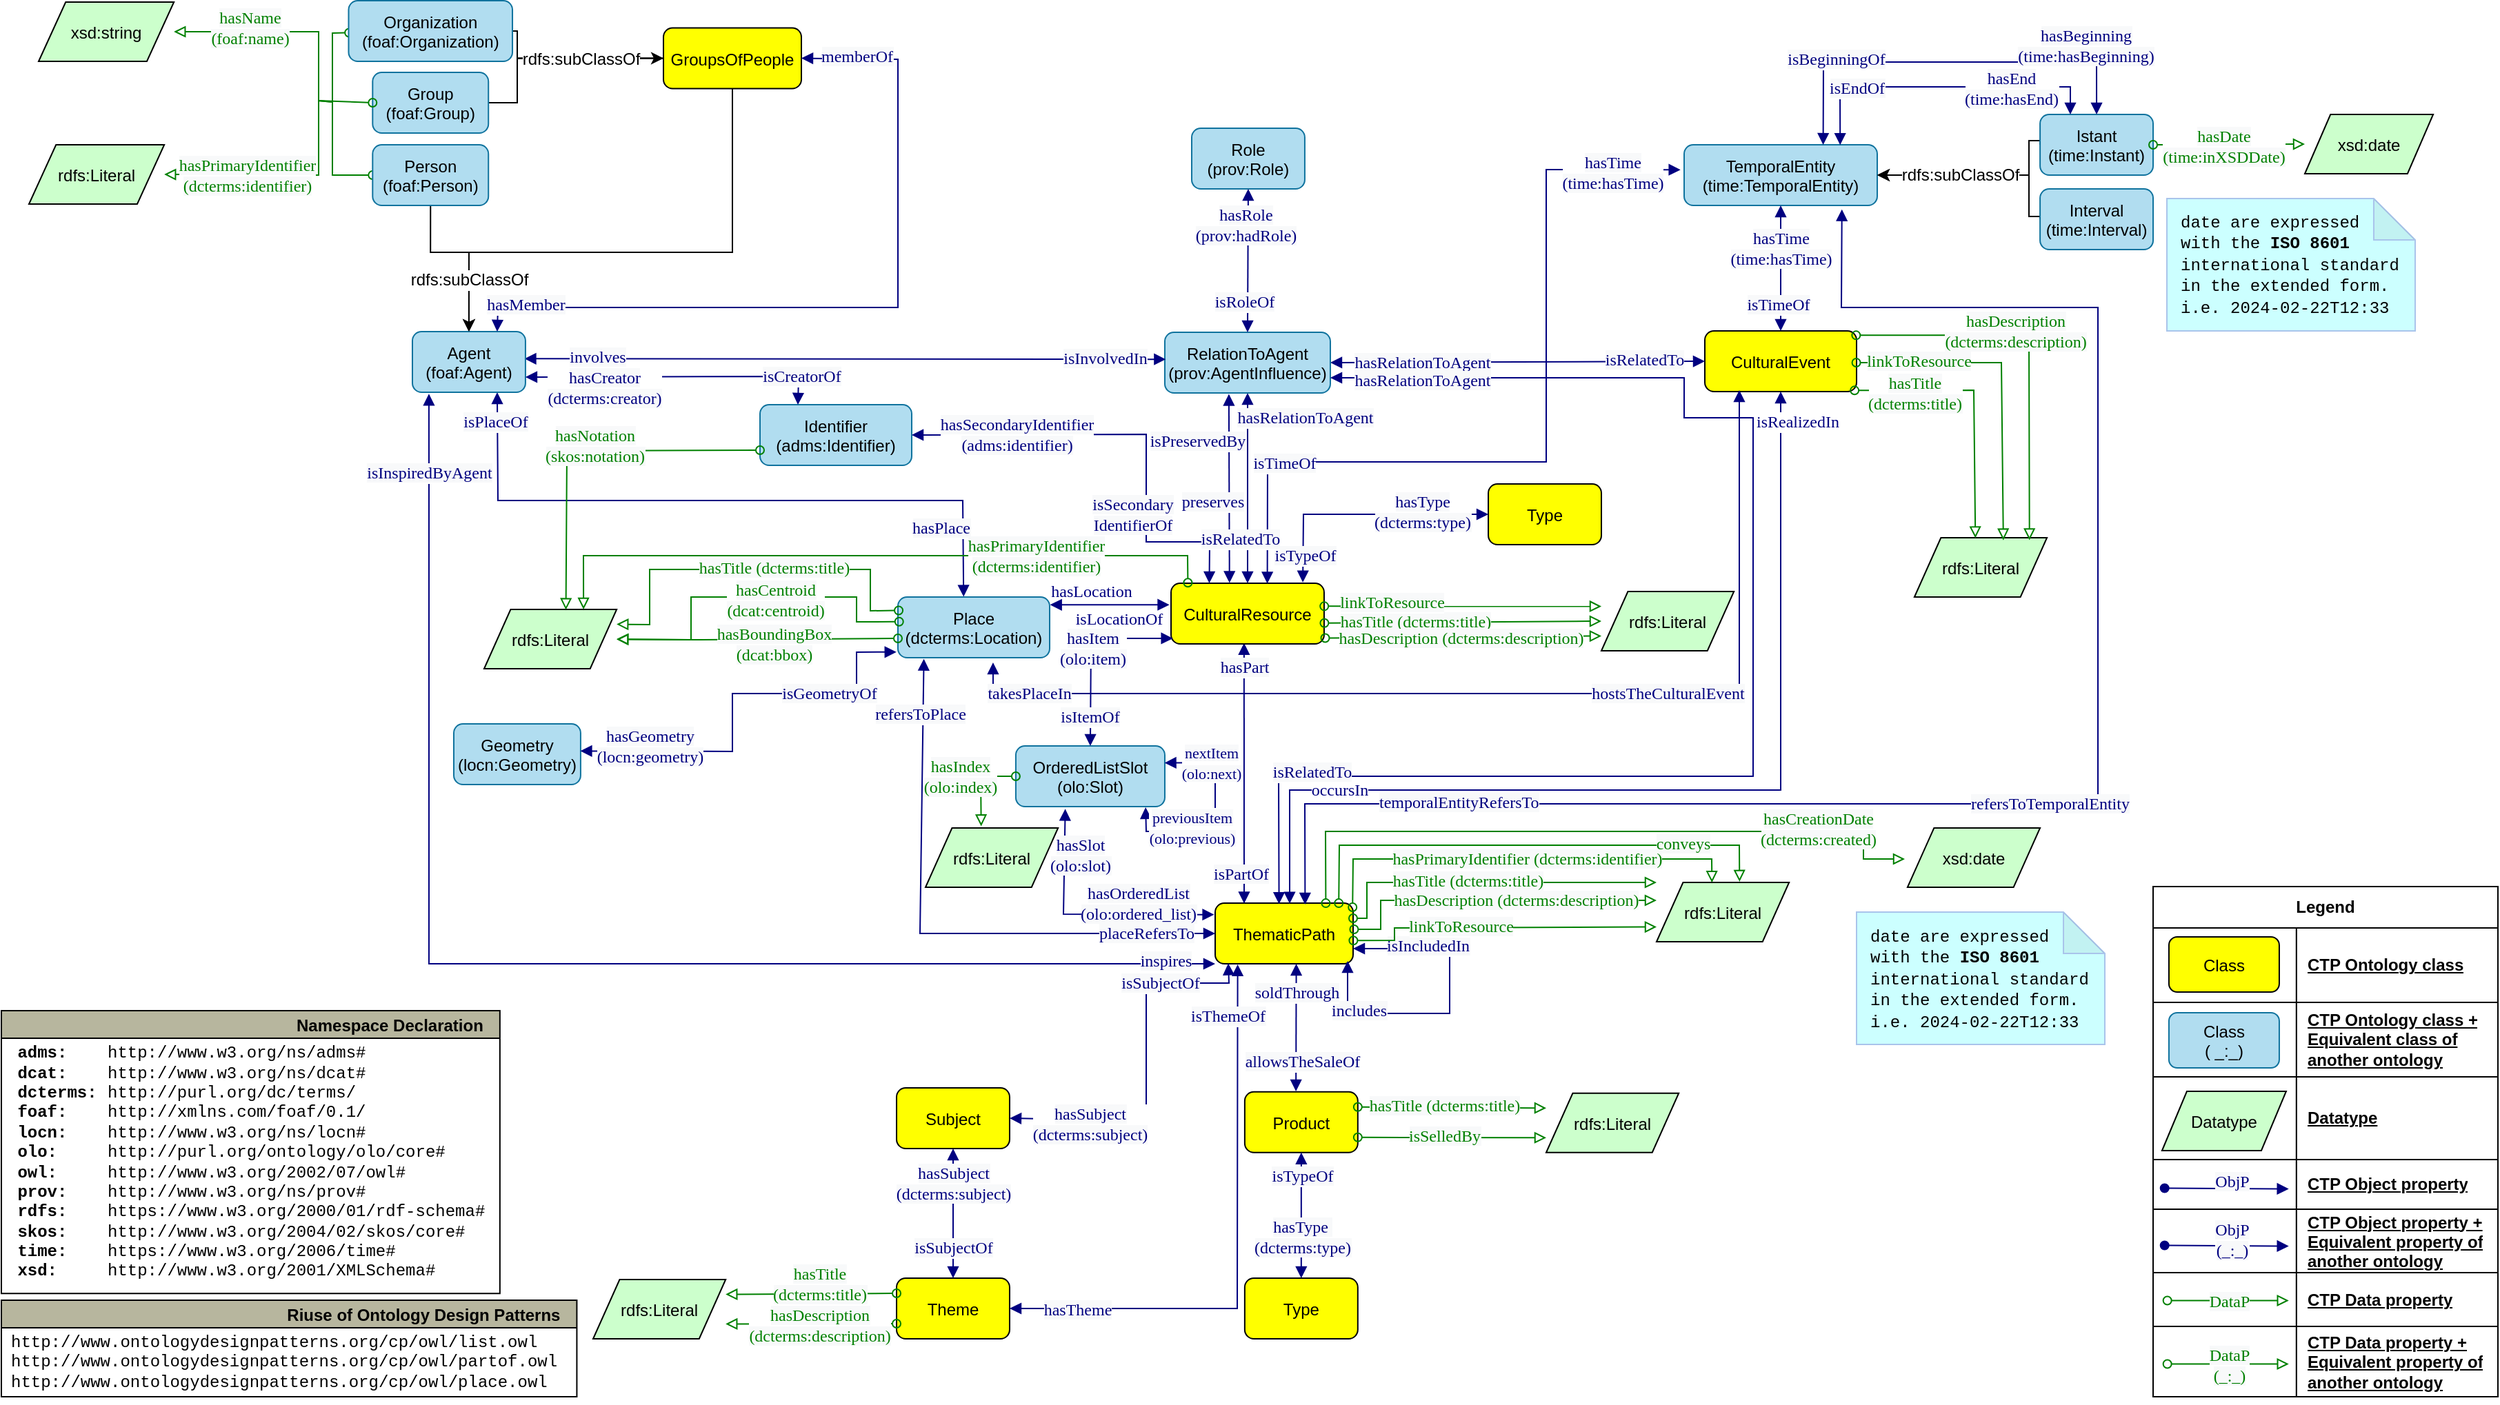 <mxfile version="23.1.5" type="device" pages="5">
  <diagram name="Schema MTSR" id="YOZfdnGwV7Tn4Fwu6b-d">
    <mxGraphModel dx="3218" dy="2363" grid="1" gridSize="10" guides="1" tooltips="1" connect="1" arrows="1" fold="1" page="1" pageScale="1" pageWidth="827" pageHeight="1169" math="0" shadow="0">
      <root>
        <mxCell id="nvrNKAkMxTsLBetV7wSQ-0" />
        <mxCell id="nvrNKAkMxTsLBetV7wSQ-1" parent="nvrNKAkMxTsLBetV7wSQ-0" />
        <mxCell id="nvrNKAkMxTsLBetV7wSQ-2" value="" style="graphMlID=e2;rounded=0;endArrow=block;strokeColor=#008000;strokeWidth=1.0;startArrow=oval;startFill=0;endFill=0;entryX=1;entryY=0.5;entryDx=0;entryDy=0;exitX=0;exitY=0.5;exitDx=0;exitDy=0;" parent="nvrNKAkMxTsLBetV7wSQ-1" source="nvrNKAkMxTsLBetV7wSQ-21" target="nvrNKAkMxTsLBetV7wSQ-128" edge="1">
          <mxGeometry relative="1" as="geometry">
            <mxPoint x="-246" y="-215.5" as="sourcePoint" />
            <mxPoint x="-430" y="-215.5" as="targetPoint" />
            <Array as="points">
              <mxPoint x="-250" y="-216" />
              <mxPoint x="-250" y="-269" />
              <mxPoint x="-260" y="-270" />
              <mxPoint x="-260" y="-216" />
            </Array>
          </mxGeometry>
        </mxCell>
        <mxCell id="nvrNKAkMxTsLBetV7wSQ-3" value="&lt;span style=&quot;color: rgb(0, 128, 0); font-family: dialog; background-color: rgb(248, 249, 250);&quot;&gt;hasPrimaryIdentifier&lt;br&gt;(dcterms:identifier)&lt;br&gt;&lt;/span&gt;" style="text;html=1;align=center;verticalAlign=middle;resizable=0;points=[];labelBackgroundColor=#ffffff;" parent="nvrNKAkMxTsLBetV7wSQ-2" vertex="1" connectable="0">
          <mxGeometry x="-0.09" y="3" relative="1" as="geometry">
            <mxPoint x="-55" y="28" as="offset" />
          </mxGeometry>
        </mxCell>
        <mxCell id="nvrNKAkMxTsLBetV7wSQ-4" value="" style="graphMlID=e2;rounded=0;endArrow=block;strokeColor=#008000;strokeWidth=1.0;startArrow=oval;startFill=0;endFill=0;entryX=1;entryY=0.5;entryDx=0;entryDy=0;exitX=0.003;exitY=0.528;exitDx=0;exitDy=0;exitPerimeter=0;" parent="nvrNKAkMxTsLBetV7wSQ-1" source="nvrNKAkMxTsLBetV7wSQ-26" target="nvrNKAkMxTsLBetV7wSQ-28" edge="1">
          <mxGeometry relative="1" as="geometry">
            <mxPoint x="-96" y="-355.5" as="sourcePoint" />
            <mxPoint x="-220.849" y="-419.32" as="targetPoint" />
            <Array as="points">
              <mxPoint x="-250" y="-319" />
              <mxPoint x="-250" y="-290" />
              <mxPoint x="-250" y="-269" />
              <mxPoint x="-260" y="-270" />
              <mxPoint x="-260" y="-320" />
            </Array>
          </mxGeometry>
        </mxCell>
        <mxCell id="nvrNKAkMxTsLBetV7wSQ-5" value="&lt;span style=&quot;color: rgb(0, 128, 0); font-family: dialog; background-color: rgb(248, 249, 250);&quot;&gt;&lt;font style=&quot;font-size: 12px;&quot;&gt;hasName&lt;br&gt;(foaf:name)&lt;br&gt;&lt;/font&gt;&lt;/span&gt;" style="text;html=1;align=center;verticalAlign=middle;resizable=0;points=[];labelBackgroundColor=#ffffff;" parent="nvrNKAkMxTsLBetV7wSQ-4" vertex="1" connectable="0">
          <mxGeometry x="-0.09" y="3" relative="1" as="geometry">
            <mxPoint x="-47" y="-22" as="offset" />
          </mxGeometry>
        </mxCell>
        <mxCell id="nvrNKAkMxTsLBetV7wSQ-6" value="ThematicPath" style="graphMlID=n4;shape=rect;rounded=1;arcsize=30;fillColor=#ffff00;strokeColor=#000000;strokeWidth=1.0;fontSize=12;" parent="nvrNKAkMxTsLBetV7wSQ-1" vertex="1">
          <mxGeometry x="390" y="312" width="100" height="44" as="geometry" />
        </mxCell>
        <mxCell id="nvrNKAkMxTsLBetV7wSQ-7" value="" style="graphMlID=e0;rounded=0;endArrow=block;strokeColor=#000080;strokeWidth=1.0;startArrow=block;startFill=1;endFill=1;exitX=1;exitY=0.75;exitDx=0;exitDy=0;fontSize=12;entryX=0.96;entryY=0.955;entryDx=0;entryDy=0;entryPerimeter=0;" parent="nvrNKAkMxTsLBetV7wSQ-1" source="nvrNKAkMxTsLBetV7wSQ-6" target="nvrNKAkMxTsLBetV7wSQ-6" edge="1">
          <mxGeometry relative="1" as="geometry">
            <mxPoint x="430.984" y="302" as="sourcePoint" />
            <mxPoint x="470" y="360" as="targetPoint" />
            <Array as="points">
              <mxPoint x="560" y="345" />
              <mxPoint x="560" y="380" />
              <mxPoint x="560" y="392" />
              <mxPoint x="486" y="392" />
            </Array>
          </mxGeometry>
        </mxCell>
        <mxCell id="nvrNKAkMxTsLBetV7wSQ-8" value="&lt;font face=&quot;dialog&quot; color=&quot;#000080&quot; style=&quot;font-size: 12px;&quot;&gt;&lt;span style=&quot;font-size: 12px; background-color: rgb(248, 249, 250);&quot;&gt;isIncludedIn&lt;/span&gt;&lt;/font&gt;" style="text;html=1;align=center;verticalAlign=middle;resizable=0;points=[];labelBackgroundColor=#ffffff;fontSize=12;" parent="nvrNKAkMxTsLBetV7wSQ-7" vertex="1" connectable="0">
          <mxGeometry x="-0.017" y="2" relative="1" as="geometry">
            <mxPoint x="-18" y="-45" as="offset" />
          </mxGeometry>
        </mxCell>
        <mxCell id="nvrNKAkMxTsLBetV7wSQ-9" value="Theme" style="graphMlID=n4;shape=rect;rounded=1;arcsize=30;fillColor=#ffff00;strokeColor=#000000;strokeWidth=1.0;fontSize=12;" parent="nvrNKAkMxTsLBetV7wSQ-1" vertex="1">
          <mxGeometry x="159.01" y="584" width="81.968" height="44" as="geometry" />
        </mxCell>
        <mxCell id="nvrNKAkMxTsLBetV7wSQ-10" value="" style="graphMlID=e0;rounded=0;endArrow=block;strokeColor=#000080;strokeWidth=1.0;startArrow=block;startFill=1;endFill=1;fontSize=12;entryX=0.477;entryY=0.985;entryDx=0;entryDy=0;entryPerimeter=0;exitX=0.21;exitY=0.006;exitDx=0;exitDy=0;exitPerimeter=0;" parent="nvrNKAkMxTsLBetV7wSQ-1" source="nvrNKAkMxTsLBetV7wSQ-6" target="nvrNKAkMxTsLBetV7wSQ-12" edge="1">
          <mxGeometry relative="1" as="geometry">
            <mxPoint x="410" y="310" as="sourcePoint" />
            <mxPoint x="400" y="120" as="targetPoint" />
          </mxGeometry>
        </mxCell>
        <mxCell id="nvrNKAkMxTsLBetV7wSQ-11" value="&lt;span style=&quot;color: rgb(0, 0, 128); font-family: dialog; font-size: 12px; background-color: rgb(248, 249, 250);&quot;&gt;hasPart&lt;br style=&quot;font-size: 12px;&quot;&gt;&lt;/span&gt;" style="text;html=1;align=center;verticalAlign=middle;resizable=0;points=[];labelBackgroundColor=#ffffff;fontSize=12;" parent="nvrNKAkMxTsLBetV7wSQ-10" vertex="1" connectable="0">
          <mxGeometry x="-0.017" y="2" relative="1" as="geometry">
            <mxPoint x="2" y="-79" as="offset" />
          </mxGeometry>
        </mxCell>
        <mxCell id="nvrNKAkMxTsLBetV7wSQ-12" value="CulturalResource" style="graphMlID=n4;shape=rect;rounded=1;arcsize=30;fillColor=#ffff00;strokeColor=#000000;strokeWidth=1.0;fontSize=12;" parent="nvrNKAkMxTsLBetV7wSQ-1" vertex="1">
          <mxGeometry x="358" y="80" width="110.98" height="44" as="geometry" />
        </mxCell>
        <mxCell id="nvrNKAkMxTsLBetV7wSQ-13" value="rdfs:Literal" style="graphMlID=n6;shape=parallelogram;fillColor=#ccffcc;strokeColor=#000000;strokeWidth=1.0;fontSize=12;" parent="nvrNKAkMxTsLBetV7wSQ-1" vertex="1">
          <mxGeometry x="670" y="86" width="96.1" height="43" as="geometry" />
        </mxCell>
        <mxCell id="nvrNKAkMxTsLBetV7wSQ-14" value="" style="graphMlID=e2;rounded=0;endArrow=block;strokeColor=#008000;strokeWidth=1.0;startArrow=oval;startFill=0;endFill=0;exitX=1.002;exitY=0.657;exitDx=0;exitDy=0;fontSize=12;exitPerimeter=0;entryX=0;entryY=0.5;entryDx=0;entryDy=0;" parent="nvrNKAkMxTsLBetV7wSQ-1" source="nvrNKAkMxTsLBetV7wSQ-12" target="nvrNKAkMxTsLBetV7wSQ-13" edge="1">
          <mxGeometry relative="1" as="geometry">
            <mxPoint x="370" y="120" as="sourcePoint" />
            <mxPoint x="250" y="102" as="targetPoint" />
          </mxGeometry>
        </mxCell>
        <mxCell id="nvrNKAkMxTsLBetV7wSQ-15" value="&lt;span style=&quot;color: rgb(0, 128, 0); font-family: dialog; background-color: rgb(248, 249, 250); font-size: 12px;&quot;&gt;&lt;font style=&quot;font-size: 12px;&quot;&gt;hasTitle (dcterms:title)&lt;/font&gt;&lt;/span&gt;" style="text;html=1;align=center;verticalAlign=middle;resizable=0;points=[];labelBackgroundColor=#ffffff;fontSize=12;" parent="nvrNKAkMxTsLBetV7wSQ-14" vertex="1" connectable="0">
          <mxGeometry x="-0.09" y="3" relative="1" as="geometry">
            <mxPoint x="-26" y="2" as="offset" />
          </mxGeometry>
        </mxCell>
        <mxCell id="nvrNKAkMxTsLBetV7wSQ-16" value="CulturalEvent" style="graphMlID=n4;shape=rect;rounded=1;arcsize=30;fillColor=#ffff00;strokeColor=#000000;strokeWidth=1.0;fontSize=12;" parent="nvrNKAkMxTsLBetV7wSQ-1" vertex="1">
          <mxGeometry x="745" y="-103" width="110" height="44" as="geometry" />
        </mxCell>
        <mxCell id="nvrNKAkMxTsLBetV7wSQ-17" value="TemporalEntity&#xa;(time:TemporalEntity)" style="graphMlID=n4;shape=rect;rounded=1;arcsize=30;fillColor=#b1ddf0;strokeColor=#10739e;strokeWidth=1.0;fontSize=12;" parent="nvrNKAkMxTsLBetV7wSQ-1" vertex="1">
          <mxGeometry x="730" y="-238" width="140" height="44" as="geometry" />
        </mxCell>
        <mxCell id="nvrNKAkMxTsLBetV7wSQ-18" style="edgeStyle=orthogonalEdgeStyle;rounded=0;orthogonalLoop=1;jettySize=auto;html=1;exitX=1;exitY=1;exitDx=0;exitDy=0;fontSize=12;" parent="nvrNKAkMxTsLBetV7wSQ-1" edge="1">
          <mxGeometry relative="1" as="geometry">
            <mxPoint x="1200.194" y="-50.258" as="targetPoint" />
            <mxPoint x="1200" y="-50" as="sourcePoint" />
          </mxGeometry>
        </mxCell>
        <mxCell id="nvrNKAkMxTsLBetV7wSQ-19" value="" style="graphMlID=e0;rounded=0;endArrow=block;strokeColor=#000080;strokeWidth=1.0;startArrow=block;startFill=1;endFill=1;exitX=0.5;exitY=0;exitDx=0;exitDy=0;fontSize=12;entryX=0.5;entryY=1;entryDx=0;entryDy=0;" parent="nvrNKAkMxTsLBetV7wSQ-1" source="nvrNKAkMxTsLBetV7wSQ-12" target="nvrNKAkMxTsLBetV7wSQ-69" edge="1">
          <mxGeometry relative="1" as="geometry">
            <mxPoint x="460" y="122.082" as="sourcePoint" />
            <mxPoint x="410" y="-68" as="targetPoint" />
          </mxGeometry>
        </mxCell>
        <mxCell id="nvrNKAkMxTsLBetV7wSQ-20" value="&lt;font face=&quot;dialog&quot; color=&quot;#000080&quot; style=&quot;font-size: 12px;&quot;&gt;&lt;span style=&quot;font-size: 12px; background-color: rgb(248, 249, 250);&quot;&gt;hasRelationToAgent&lt;/span&gt;&lt;/font&gt;" style="text;html=1;align=center;verticalAlign=middle;resizable=0;points=[];labelBackgroundColor=#ffffff;fontSize=12;" parent="nvrNKAkMxTsLBetV7wSQ-19" vertex="1" connectable="0">
          <mxGeometry x="-0.017" y="2" relative="1" as="geometry">
            <mxPoint x="43" y="-52" as="offset" />
          </mxGeometry>
        </mxCell>
        <mxCell id="-1mQpVumtPL-pKjj7TMZ-1" style="edgeStyle=orthogonalEdgeStyle;rounded=0;orthogonalLoop=1;jettySize=auto;html=1;exitX=0.5;exitY=1;exitDx=0;exitDy=0;entryX=0.5;entryY=0;entryDx=0;entryDy=0;" parent="nvrNKAkMxTsLBetV7wSQ-1" source="nvrNKAkMxTsLBetV7wSQ-21" target="nvrNKAkMxTsLBetV7wSQ-103" edge="1">
          <mxGeometry relative="1" as="geometry">
            <Array as="points">
              <mxPoint x="-179" y="-160" />
              <mxPoint x="-151" y="-160" />
            </Array>
          </mxGeometry>
        </mxCell>
        <mxCell id="nvrNKAkMxTsLBetV7wSQ-21" value="Person&#xa;(foaf:Person)" style="graphMlID=n4;shape=rect;rounded=1;arcsize=30;fillColor=#b1ddf0;strokeColor=#10739e;strokeWidth=1.0;fontSize=12;" parent="nvrNKAkMxTsLBetV7wSQ-1" vertex="1">
          <mxGeometry x="-220.854" y="-238" width="83.968" height="44" as="geometry" />
        </mxCell>
        <mxCell id="nvrNKAkMxTsLBetV7wSQ-22" value="" style="edgeStyle=orthogonalEdgeStyle;rounded=0;orthogonalLoop=1;jettySize=auto;html=1;" parent="nvrNKAkMxTsLBetV7wSQ-1" source="nvrNKAkMxTsLBetV7wSQ-23" edge="1">
          <mxGeometry relative="1" as="geometry">
            <mxPoint x="14" y="-300.75" as="targetPoint" />
            <Array as="points">
              <mxPoint x="-116" y="-268.75" />
              <mxPoint x="-116" y="-300.75" />
            </Array>
          </mxGeometry>
        </mxCell>
        <mxCell id="nvrNKAkMxTsLBetV7wSQ-23" value="Group&#xa;(foaf:Group)" style="graphMlID=n4;shape=rect;rounded=1;arcsize=30;fillColor=#b1ddf0;strokeColor=#10739e;strokeWidth=1.0;fontSize=12;" parent="nvrNKAkMxTsLBetV7wSQ-1" vertex="1">
          <mxGeometry x="-220.854" y="-290.5" width="83.968" height="44" as="geometry" />
        </mxCell>
        <mxCell id="nvrNKAkMxTsLBetV7wSQ-25" value="" style="edgeStyle=orthogonalEdgeStyle;rounded=0;orthogonalLoop=1;jettySize=auto;html=1;entryX=0;entryY=0.5;entryDx=0;entryDy=0;" parent="nvrNKAkMxTsLBetV7wSQ-1" source="nvrNKAkMxTsLBetV7wSQ-26" target="nvrNKAkMxTsLBetV7wSQ-159" edge="1">
          <mxGeometry relative="1" as="geometry">
            <mxPoint x="6" y="-300.721" as="targetPoint" />
            <Array as="points">
              <mxPoint x="-116" y="-320.75" />
              <mxPoint x="-116" y="-300.75" />
            </Array>
          </mxGeometry>
        </mxCell>
        <mxCell id="nvrNKAkMxTsLBetV7wSQ-26" value="Organization&#xa;(foaf:Organization)" style="graphMlID=n4;shape=rect;rounded=1;arcsize=30;fillColor=#b1ddf0;strokeColor=#10739e;strokeWidth=1.0;fontSize=12;" parent="nvrNKAkMxTsLBetV7wSQ-1" vertex="1">
          <mxGeometry x="-238.26" y="-342.5" width="118.78" height="44" as="geometry" />
        </mxCell>
        <mxCell id="nvrNKAkMxTsLBetV7wSQ-27" value="" style="endArrow=classic;html=1;textDirection=ltr;rounded=0;exitX=1;exitY=0.5;exitDx=0;exitDy=0;fontSize=12;" parent="nvrNKAkMxTsLBetV7wSQ-1" source="nvrNKAkMxTsLBetV7wSQ-103" edge="1">
          <mxGeometry width="50" height="50" relative="1" as="geometry">
            <mxPoint x="-72" y="22" as="sourcePoint" />
            <mxPoint x="-133" y="-80" as="targetPoint" />
            <Array as="points" />
          </mxGeometry>
        </mxCell>
        <mxCell id="nvrNKAkMxTsLBetV7wSQ-28" value="xsd:string" style="graphMlID=n6;shape=parallelogram;fillColor=#ccffcc;strokeColor=#000000;strokeWidth=1.0;fontSize=12;" parent="nvrNKAkMxTsLBetV7wSQ-1" vertex="1">
          <mxGeometry x="-463" y="-341.5" width="98.1" height="43" as="geometry" />
        </mxCell>
        <mxCell id="nvrNKAkMxTsLBetV7wSQ-29" value="rdfs:Literal" style="graphMlID=n6;shape=parallelogram;fillColor=#ccffcc;strokeColor=#000000;strokeWidth=1.0;fontSize=12;" parent="nvrNKAkMxTsLBetV7wSQ-1" vertex="1">
          <mxGeometry x="710" y="297" width="96.1" height="43" as="geometry" />
        </mxCell>
        <mxCell id="nvrNKAkMxTsLBetV7wSQ-30" value="" style="graphMlID=e0;rounded=0;endArrow=block;strokeColor=#000080;strokeWidth=1.0;startArrow=block;startFill=1;endFill=1;entryX=0;entryY=0.5;entryDx=0;entryDy=0;fontSize=12;exitX=0.861;exitY=-0.014;exitDx=0;exitDy=0;exitPerimeter=0;" parent="nvrNKAkMxTsLBetV7wSQ-1" source="nvrNKAkMxTsLBetV7wSQ-12" target="nvrNKAkMxTsLBetV7wSQ-32" edge="1">
          <mxGeometry relative="1" as="geometry">
            <mxPoint x="440" y="80" as="sourcePoint" />
            <mxPoint x="520" y="32" as="targetPoint" />
            <Array as="points">
              <mxPoint x="454" y="30" />
            </Array>
          </mxGeometry>
        </mxCell>
        <mxCell id="nvrNKAkMxTsLBetV7wSQ-31" value="&lt;span style=&quot;color: rgb(0, 0, 128); font-family: dialog; font-size: 12px; background-color: rgb(248, 249, 250);&quot;&gt;hasType&lt;br&gt;(dcterms:type)&lt;br&gt;&lt;/span&gt;" style="text;html=1;align=center;verticalAlign=middle;resizable=0;points=[];labelBackgroundColor=#ffffff;fontSize=12;" parent="nvrNKAkMxTsLBetV7wSQ-30" vertex="1" connectable="0">
          <mxGeometry x="-0.017" y="2" relative="1" as="geometry">
            <mxPoint x="45" as="offset" />
          </mxGeometry>
        </mxCell>
        <mxCell id="nvrNKAkMxTsLBetV7wSQ-32" value="Type" style="graphMlID=n4;shape=rect;rounded=1;arcsize=30;fillColor=#ffff00;strokeColor=#000000;strokeWidth=1.0;fontSize=12;" parent="nvrNKAkMxTsLBetV7wSQ-1" vertex="1">
          <mxGeometry x="588.036" y="8" width="81.968" height="44" as="geometry" />
        </mxCell>
        <mxCell id="nvrNKAkMxTsLBetV7wSQ-33" value="" style="graphMlID=e0;rounded=0;endArrow=block;strokeColor=#000080;strokeWidth=1.0;startArrow=block;startFill=1;endFill=1;entryX=-0.019;entryY=0.412;entryDx=0;entryDy=0;exitX=0.629;exitY=0.005;exitDx=0;exitDy=0;exitPerimeter=0;fontSize=12;entryPerimeter=0;" parent="nvrNKAkMxTsLBetV7wSQ-1" source="nvrNKAkMxTsLBetV7wSQ-12" target="nvrNKAkMxTsLBetV7wSQ-17" edge="1">
          <mxGeometry relative="1" as="geometry">
            <mxPoint x="420" y="62" as="sourcePoint" />
            <mxPoint x="431" y="-68" as="targetPoint" />
            <Array as="points">
              <mxPoint x="428" y="-8" />
              <mxPoint x="630" y="-8" />
              <mxPoint x="630" y="-220" />
            </Array>
          </mxGeometry>
        </mxCell>
        <mxCell id="nvrNKAkMxTsLBetV7wSQ-34" value="&lt;font face=&quot;dialog&quot; color=&quot;#000080&quot; style=&quot;font-size: 12px;&quot;&gt;&lt;span style=&quot;background-color: rgb(248, 249, 250); font-size: 12px;&quot;&gt;hasTime&lt;br style=&quot;font-size: 12px;&quot;&gt;(time:hasTime)&lt;/span&gt;&lt;/font&gt;" style="text;html=1;align=center;verticalAlign=middle;resizable=0;points=[];labelBackgroundColor=#ffffff;fontSize=12;" parent="nvrNKAkMxTsLBetV7wSQ-33" vertex="1" connectable="0">
          <mxGeometry x="-0.017" y="2" relative="1" as="geometry">
            <mxPoint x="50" y="-206" as="offset" />
          </mxGeometry>
        </mxCell>
        <mxCell id="nvrNKAkMxTsLBetV7wSQ-35" value="" style="edgeStyle=orthogonalEdgeStyle;rounded=0;orthogonalLoop=1;jettySize=auto;html=1;exitX=0;exitY=0.5;exitDx=0;exitDy=0;fontSize=12;" parent="nvrNKAkMxTsLBetV7wSQ-1" source="nvrNKAkMxTsLBetV7wSQ-36" target="nvrNKAkMxTsLBetV7wSQ-17" edge="1">
          <mxGeometry relative="1" as="geometry">
            <mxPoint x="1130" y="-228" as="sourcePoint" />
            <Array as="points">
              <mxPoint x="980" y="-241" />
              <mxPoint x="980" y="-216" />
            </Array>
          </mxGeometry>
        </mxCell>
        <mxCell id="nvrNKAkMxTsLBetV7wSQ-36" value="Istant&#xa;(time:Instant)" style="graphMlID=n4;shape=rect;rounded=1;arcsize=30;fillColor=#b1ddf0;strokeColor=#10739e;strokeWidth=1.0;fontSize=12;" parent="nvrNKAkMxTsLBetV7wSQ-1" vertex="1">
          <mxGeometry x="988.05" y="-260" width="81.96" height="44" as="geometry" />
        </mxCell>
        <mxCell id="nvrNKAkMxTsLBetV7wSQ-37" value="" style="edgeStyle=orthogonalEdgeStyle;rounded=0;orthogonalLoop=1;jettySize=auto;html=1;exitX=0;exitY=0.5;exitDx=0;exitDy=0;fontSize=12;" parent="nvrNKAkMxTsLBetV7wSQ-1" source="nvrNKAkMxTsLBetV7wSQ-38" target="nvrNKAkMxTsLBetV7wSQ-17" edge="1">
          <mxGeometry relative="1" as="geometry">
            <mxPoint x="990" y="-138" as="sourcePoint" />
            <Array as="points">
              <mxPoint x="980" y="-186" />
              <mxPoint x="980" y="-216" />
            </Array>
          </mxGeometry>
        </mxCell>
        <mxCell id="nvrNKAkMxTsLBetV7wSQ-38" value="Interval&#xa;(time:Interval)" style="graphMlID=n4;shape=rect;rounded=1;arcsize=30;fillColor=#b1ddf0;strokeColor=#10739e;strokeWidth=1.0;fontSize=12;" parent="nvrNKAkMxTsLBetV7wSQ-1" vertex="1">
          <mxGeometry x="988.046" y="-206" width="81.968" height="44" as="geometry" />
        </mxCell>
        <mxCell id="nvrNKAkMxTsLBetV7wSQ-39" value="rdfs:subClassOf" style="text;html=1;align=center;verticalAlign=middle;resizable=0;points=[];labelBackgroundColor=#ffffff;rotation=0;fontSize=12;" parent="nvrNKAkMxTsLBetV7wSQ-1" vertex="1" connectable="0">
          <mxGeometry x="930" y="-215.996" as="geometry" />
        </mxCell>
        <mxCell id="nvrNKAkMxTsLBetV7wSQ-40" value="xsd:date" style="graphMlID=n6;shape=parallelogram;fillColor=#ccffcc;strokeColor=#000000;strokeWidth=1.0;fontSize=12;" parent="nvrNKAkMxTsLBetV7wSQ-1" vertex="1">
          <mxGeometry x="1180" y="-260" width="93.05" height="43" as="geometry" />
        </mxCell>
        <mxCell id="nvrNKAkMxTsLBetV7wSQ-41" value="" style="graphMlID=e0;rounded=0;endArrow=block;strokeColor=#000080;strokeWidth=1.0;startArrow=block;startFill=1;endFill=1;entryX=0.5;entryY=0;entryDx=0;entryDy=0;exitX=0.72;exitY=0.001;exitDx=0;exitDy=0;exitPerimeter=0;fontSize=12;shadow=0;" parent="nvrNKAkMxTsLBetV7wSQ-1" source="nvrNKAkMxTsLBetV7wSQ-17" target="nvrNKAkMxTsLBetV7wSQ-36" edge="1">
          <mxGeometry relative="1" as="geometry">
            <mxPoint x="831" y="-238" as="sourcePoint" />
            <mxPoint x="1121" y="-168" as="targetPoint" />
            <Array as="points">
              <mxPoint x="831" y="-298" />
              <mxPoint x="1029" y="-298" />
            </Array>
          </mxGeometry>
        </mxCell>
        <mxCell id="nvrNKAkMxTsLBetV7wSQ-42" value="&lt;font face=&quot;dialog&quot; color=&quot;#000080&quot; style=&quot;font-size: 12px;&quot;&gt;&lt;span style=&quot;font-size: 12px; background-color: rgb(248, 249, 250);&quot;&gt;hasBeginning&lt;br style=&quot;font-size: 12px;&quot;&gt;(time:hasBeginning)&lt;br style=&quot;font-size: 12px;&quot;&gt;&lt;/span&gt;&lt;/font&gt;" style="text;html=1;align=center;verticalAlign=middle;resizable=0;points=[];labelBackgroundColor=#ffffff;fontSize=12;" parent="nvrNKAkMxTsLBetV7wSQ-41" vertex="1" connectable="0">
          <mxGeometry x="-0.017" y="2" relative="1" as="geometry">
            <mxPoint x="104" y="-10" as="offset" />
          </mxGeometry>
        </mxCell>
        <mxCell id="nvrNKAkMxTsLBetV7wSQ-43" value="" style="graphMlID=e0;rounded=0;endArrow=block;strokeColor=#000080;strokeWidth=1.0;startArrow=block;startFill=1;endFill=1;exitX=0.808;exitY=0.003;exitDx=0;exitDy=0;exitPerimeter=0;fontSize=12;shadow=0;" parent="nvrNKAkMxTsLBetV7wSQ-1" source="nvrNKAkMxTsLBetV7wSQ-17" edge="1">
          <mxGeometry relative="1" as="geometry">
            <mxPoint x="843" y="-238" as="sourcePoint" />
            <mxPoint x="1010" y="-260" as="targetPoint" />
            <Array as="points">
              <mxPoint x="843" y="-280" />
              <mxPoint x="1010" y="-280" />
            </Array>
          </mxGeometry>
        </mxCell>
        <mxCell id="nvrNKAkMxTsLBetV7wSQ-44" value="&lt;span style=&quot;color: rgb(0, 0, 128); font-family: dialog; font-size: 12px; background-color: rgb(248, 249, 250);&quot;&gt;hasEnd&lt;br style=&quot;font-size: 12px;&quot;&gt;(time:hasEnd)&lt;/span&gt;" style="text;html=1;align=center;verticalAlign=middle;resizable=0;points=[];labelBackgroundColor=#ffffff;fontSize=12;" parent="nvrNKAkMxTsLBetV7wSQ-43" vertex="1" connectable="0">
          <mxGeometry x="-0.017" y="2" relative="1" as="geometry">
            <mxPoint x="53" y="3" as="offset" />
          </mxGeometry>
        </mxCell>
        <mxCell id="nvrNKAkMxTsLBetV7wSQ-45" value="" style="graphMlID=e0;rounded=0;endArrow=block;strokeColor=#000080;strokeWidth=1.0;startArrow=block;startFill=1;endFill=1;exitX=0;exitY=0.5;exitDx=0;exitDy=0;fontSize=12;entryX=1;entryY=0.5;entryDx=0;entryDy=0;" parent="nvrNKAkMxTsLBetV7wSQ-1" source="nvrNKAkMxTsLBetV7wSQ-16" target="nvrNKAkMxTsLBetV7wSQ-69" edge="1">
          <mxGeometry relative="1" as="geometry">
            <mxPoint x="420" y="-47.918" as="sourcePoint" />
            <mxPoint x="470" y="-88" as="targetPoint" />
          </mxGeometry>
        </mxCell>
        <mxCell id="nvrNKAkMxTsLBetV7wSQ-46" value="&lt;span style=&quot;color: rgb(0, 0, 128); font-family: dialog; font-size: 12px; background-color: rgb(248, 249, 250);&quot;&gt;hasRelationToAgent&lt;/span&gt;" style="text;html=1;align=center;verticalAlign=middle;resizable=0;points=[];labelBackgroundColor=#ffffff;fontSize=12;" parent="nvrNKAkMxTsLBetV7wSQ-45" vertex="1" connectable="0">
          <mxGeometry x="-0.017" y="2" relative="1" as="geometry">
            <mxPoint x="-72" y="-2" as="offset" />
          </mxGeometry>
        </mxCell>
        <mxCell id="nvrNKAkMxTsLBetV7wSQ-47" value="" style="graphMlID=e0;rounded=0;endArrow=block;strokeColor=#000080;strokeWidth=1.0;startArrow=block;startFill=1;endFill=1;exitX=0.588;exitY=1;exitDx=0;exitDy=0;entryX=0.453;entryY=-0.009;entryDx=0;entryDy=0;fontSize=12;exitPerimeter=0;entryPerimeter=0;" parent="nvrNKAkMxTsLBetV7wSQ-1" source="nvrNKAkMxTsLBetV7wSQ-6" target="nvrNKAkMxTsLBetV7wSQ-49" edge="1">
          <mxGeometry relative="1" as="geometry">
            <mxPoint x="410" y="372.082" as="sourcePoint" />
            <mxPoint x="410" y="462" as="targetPoint" />
          </mxGeometry>
        </mxCell>
        <mxCell id="nvrNKAkMxTsLBetV7wSQ-48" value="&lt;span style=&quot;color: rgb(0, 0, 128); font-family: dialog; font-size: 12px; background-color: rgb(248, 249, 250);&quot;&gt;allowsTheSaleOf&lt;/span&gt;" style="text;html=1;align=center;verticalAlign=middle;resizable=0;points=[];labelBackgroundColor=#ffffff;fontSize=12;" parent="nvrNKAkMxTsLBetV7wSQ-47" vertex="1" connectable="0">
          <mxGeometry x="-0.017" y="2" relative="1" as="geometry">
            <mxPoint x="2" y="25" as="offset" />
          </mxGeometry>
        </mxCell>
        <mxCell id="nvrNKAkMxTsLBetV7wSQ-49" value="Product" style="graphMlID=n4;shape=rect;rounded=1;arcsize=30;fillColor=#ffff00;strokeColor=#000000;strokeWidth=1.0;fontSize=12;" parent="nvrNKAkMxTsLBetV7wSQ-1" vertex="1">
          <mxGeometry x="411.44" y="448.89" width="81.968" height="44" as="geometry" />
        </mxCell>
        <mxCell id="nvrNKAkMxTsLBetV7wSQ-50" value="" style="graphMlID=e2;rounded=0;endArrow=block;strokeColor=#008000;strokeWidth=1.0;startArrow=oval;startFill=0;endFill=0;exitX=1;exitY=0.75;exitDx=0;exitDy=0;entryX=0;entryY=0.75;entryDx=0;entryDy=0;fontSize=12;" parent="nvrNKAkMxTsLBetV7wSQ-1" source="nvrNKAkMxTsLBetV7wSQ-49" target="nvrNKAkMxTsLBetV7wSQ-55" edge="1">
          <mxGeometry relative="1" as="geometry">
            <mxPoint x="482.42" y="539.39" as="sourcePoint" />
            <mxPoint x="668.42" y="479.39" as="targetPoint" />
          </mxGeometry>
        </mxCell>
        <mxCell id="nvrNKAkMxTsLBetV7wSQ-51" value="&lt;span style=&quot;color: rgb(0, 128, 0); font-family: dialog; font-size: 12px; background-color: rgb(248, 249, 250);&quot;&gt;isSelledBy&lt;/span&gt;" style="text;html=1;align=center;verticalAlign=middle;resizable=0;points=[];labelBackgroundColor=#ffffff;fontSize=12;" parent="nvrNKAkMxTsLBetV7wSQ-50" vertex="1" connectable="0">
          <mxGeometry x="-0.09" y="3" relative="1" as="geometry">
            <mxPoint y="2" as="offset" />
          </mxGeometry>
        </mxCell>
        <mxCell id="nvrNKAkMxTsLBetV7wSQ-52" value="" style="graphMlID=e0;rounded=0;endArrow=block;strokeColor=#000080;strokeWidth=1.0;startArrow=block;startFill=1;endFill=1;exitX=0.5;exitY=1;exitDx=0;exitDy=0;entryX=0.5;entryY=0;entryDx=0;entryDy=0;fontSize=12;" parent="nvrNKAkMxTsLBetV7wSQ-1" source="nvrNKAkMxTsLBetV7wSQ-49" target="nvrNKAkMxTsLBetV7wSQ-54" edge="1">
          <mxGeometry relative="1" as="geometry">
            <mxPoint x="407.42" y="471.39" as="sourcePoint" />
            <mxPoint x="298.42" y="469.39" as="targetPoint" />
          </mxGeometry>
        </mxCell>
        <mxCell id="nvrNKAkMxTsLBetV7wSQ-53" value="&lt;span style=&quot;color: rgb(0, 0, 128); font-family: dialog; font-size: 12px; background-color: rgb(248, 249, 250);&quot;&gt;hasType&amp;nbsp;&lt;br&gt;(dcterms:type)&lt;br&gt;&lt;/span&gt;" style="text;html=1;align=center;verticalAlign=middle;resizable=0;points=[];labelBackgroundColor=#ffffff;fontSize=12;" parent="nvrNKAkMxTsLBetV7wSQ-52" vertex="1" connectable="0">
          <mxGeometry x="-0.017" y="2" relative="1" as="geometry">
            <mxPoint x="-2" y="16" as="offset" />
          </mxGeometry>
        </mxCell>
        <mxCell id="nvrNKAkMxTsLBetV7wSQ-54" value="Type" style="graphMlID=n4;shape=rect;rounded=1;arcsize=30;fillColor=#ffff00;strokeColor=#000000;strokeWidth=1.0;fontSize=12;" parent="nvrNKAkMxTsLBetV7wSQ-1" vertex="1">
          <mxGeometry x="411.436" y="584" width="81.968" height="44" as="geometry" />
        </mxCell>
        <mxCell id="nvrNKAkMxTsLBetV7wSQ-55" value="rdfs:Literal" style="graphMlID=n6;shape=parallelogram;fillColor=#ccffcc;strokeColor=#000000;strokeWidth=1.0;fontSize=12;" parent="nvrNKAkMxTsLBetV7wSQ-1" vertex="1">
          <mxGeometry x="630.0" y="449.89" width="96.1" height="43" as="geometry" />
        </mxCell>
        <mxCell id="nvrNKAkMxTsLBetV7wSQ-56" value="Subject" style="graphMlID=n4;shape=rect;rounded=1;arcsize=30;fillColor=#ffff00;strokeColor=#000000;strokeWidth=1.0;fontSize=12;" parent="nvrNKAkMxTsLBetV7wSQ-1" vertex="1">
          <mxGeometry x="159.01" y="446" width="81.968" height="44" as="geometry" />
        </mxCell>
        <mxCell id="nvrNKAkMxTsLBetV7wSQ-57" value="rdfs:Literal" style="graphMlID=n6;shape=parallelogram;fillColor=#ccffcc;strokeColor=#000000;strokeWidth=1.0;fontSize=12;" parent="nvrNKAkMxTsLBetV7wSQ-1" vertex="1">
          <mxGeometry x="-60.99" y="585" width="96.1" height="43" as="geometry" />
        </mxCell>
        <mxCell id="nvrNKAkMxTsLBetV7wSQ-58" value="xsd:date" style="graphMlID=n6;shape=parallelogram;fillColor=#ccffcc;strokeColor=#000000;strokeWidth=1.0;fontSize=12;" parent="nvrNKAkMxTsLBetV7wSQ-1" vertex="1">
          <mxGeometry x="891.95" y="257.5" width="96.1" height="43" as="geometry" />
        </mxCell>
        <mxCell id="nvrNKAkMxTsLBetV7wSQ-59" value="" style="graphMlID=e0;rounded=0;endArrow=block;strokeColor=#000080;strokeWidth=1.0;startArrow=block;startFill=1;endFill=1;entryX=1;entryY=0.5;entryDx=0;entryDy=0;exitX=0.163;exitY=1.01;exitDx=0;exitDy=0;fontSize=12;exitPerimeter=0;" parent="nvrNKAkMxTsLBetV7wSQ-1" source="nvrNKAkMxTsLBetV7wSQ-6" target="nvrNKAkMxTsLBetV7wSQ-9" edge="1">
          <mxGeometry relative="1" as="geometry">
            <mxPoint x="390" y="342" as="sourcePoint" />
            <mxPoint x="160" y="332" as="targetPoint" />
            <Array as="points">
              <mxPoint x="406" y="606" />
            </Array>
          </mxGeometry>
        </mxCell>
        <mxCell id="nvrNKAkMxTsLBetV7wSQ-60" value="&lt;span style=&quot;color: rgb(0, 0, 128); font-family: dialog; font-size: 12px; background-color: rgb(248, 249, 250);&quot;&gt;hasTheme&lt;/span&gt;" style="text;html=1;align=center;verticalAlign=middle;resizable=0;points=[];labelBackgroundColor=#ffffff;fontSize=12;" parent="nvrNKAkMxTsLBetV7wSQ-59" vertex="1" connectable="0">
          <mxGeometry x="-0.017" y="2" relative="1" as="geometry">
            <mxPoint x="-118" y="46" as="offset" />
          </mxGeometry>
        </mxCell>
        <mxCell id="nvrNKAkMxTsLBetV7wSQ-61" value="" style="graphMlID=e0;rounded=0;endArrow=block;strokeColor=#000080;strokeWidth=1.0;startArrow=block;startFill=1;endFill=1;exitX=0.5;exitY=0;exitDx=0;exitDy=0;entryX=0.5;entryY=1;entryDx=0;entryDy=0;fontSize=12;" parent="nvrNKAkMxTsLBetV7wSQ-1" source="nvrNKAkMxTsLBetV7wSQ-9" target="nvrNKAkMxTsLBetV7wSQ-56" edge="1">
          <mxGeometry relative="1" as="geometry">
            <mxPoint x="159.01" y="444.082" as="sourcePoint" />
            <mxPoint x="310.01" y="444" as="targetPoint" />
          </mxGeometry>
        </mxCell>
        <mxCell id="nvrNKAkMxTsLBetV7wSQ-62" value="&lt;span style=&quot;color: rgb(0, 0, 128); font-family: dialog; font-size: 12px; background-color: rgb(248, 249, 250);&quot;&gt;hasSubject&lt;br&gt;(dcterms:subject)&lt;br&gt;&lt;/span&gt;" style="text;html=1;align=center;verticalAlign=middle;resizable=0;points=[];labelBackgroundColor=#ffffff;fontSize=12;" parent="nvrNKAkMxTsLBetV7wSQ-61" vertex="1" connectable="0">
          <mxGeometry x="-0.017" y="2" relative="1" as="geometry">
            <mxPoint x="2" y="-23" as="offset" />
          </mxGeometry>
        </mxCell>
        <mxCell id="nvrNKAkMxTsLBetV7wSQ-63" value="" style="graphMlID=e2;rounded=0;endArrow=block;strokeColor=#008000;strokeWidth=1.0;startArrow=oval;startFill=0;endFill=0;exitX=0;exitY=0.25;exitDx=0;exitDy=0;entryX=1;entryY=0.25;entryDx=0;entryDy=0;fontSize=12;" parent="nvrNKAkMxTsLBetV7wSQ-1" source="nvrNKAkMxTsLBetV7wSQ-9" target="nvrNKAkMxTsLBetV7wSQ-57" edge="1">
          <mxGeometry relative="1" as="geometry">
            <mxPoint x="169.01" y="596" as="sourcePoint" />
            <mxPoint x="9.01" y="593" as="targetPoint" />
          </mxGeometry>
        </mxCell>
        <mxCell id="nvrNKAkMxTsLBetV7wSQ-64" value="&lt;span style=&quot;color: rgb(0, 128, 0); font-family: dialog; font-size: 12px; background-color: rgb(248, 249, 250);&quot;&gt;hasTitle &lt;br&gt;(dcterms:title)&lt;/span&gt;" style="text;html=1;align=center;verticalAlign=middle;resizable=0;points=[];labelBackgroundColor=#ffffff;fontSize=12;" parent="nvrNKAkMxTsLBetV7wSQ-63" vertex="1" connectable="0">
          <mxGeometry x="-0.09" y="3" relative="1" as="geometry">
            <mxPoint y="-11" as="offset" />
          </mxGeometry>
        </mxCell>
        <mxCell id="nvrNKAkMxTsLBetV7wSQ-65" value="" style="graphMlID=e2;rounded=0;endArrow=block;strokeColor=#008000;strokeWidth=1.0;startArrow=oval;startFill=0;endFill=0;exitX=0;exitY=0.75;exitDx=0;exitDy=0;entryX=1;entryY=0.75;entryDx=0;entryDy=0;fontSize=12;" parent="nvrNKAkMxTsLBetV7wSQ-1" source="nvrNKAkMxTsLBetV7wSQ-9" target="nvrNKAkMxTsLBetV7wSQ-57" edge="1">
          <mxGeometry relative="1" as="geometry">
            <mxPoint x="149.01" y="628" as="sourcePoint" />
            <mxPoint x="9.01" y="617" as="targetPoint" />
          </mxGeometry>
        </mxCell>
        <mxCell id="nvrNKAkMxTsLBetV7wSQ-66" value="&lt;span style=&quot;color: rgb(0, 128, 0); font-family: dialog; font-size: 12px; background-color: rgb(248, 249, 250);&quot;&gt;hasDescription&lt;br&gt;(dcterms:description)&lt;br&gt;&lt;/span&gt;" style="text;html=1;align=center;verticalAlign=middle;resizable=0;points=[];labelBackgroundColor=#ffffff;fontSize=12;" parent="nvrNKAkMxTsLBetV7wSQ-65" vertex="1" connectable="0">
          <mxGeometry x="-0.09" y="3" relative="1" as="geometry">
            <mxPoint y="-2" as="offset" />
          </mxGeometry>
        </mxCell>
        <mxCell id="nvrNKAkMxTsLBetV7wSQ-67" value="" style="graphMlID=e2;rounded=0;endArrow=block;strokeColor=#008000;strokeWidth=1.0;startArrow=oval;startFill=0;endFill=0;fontSize=12;exitX=0.802;exitY=0.001;exitDx=0;exitDy=0;exitPerimeter=0;" parent="nvrNKAkMxTsLBetV7wSQ-1" source="nvrNKAkMxTsLBetV7wSQ-6" edge="1">
          <mxGeometry relative="1" as="geometry">
            <mxPoint x="470" y="310" as="sourcePoint" />
            <mxPoint x="890" y="280" as="targetPoint" />
            <Array as="points">
              <mxPoint x="470" y="260" />
              <mxPoint x="860" y="260" />
              <mxPoint x="860" y="280" />
            </Array>
          </mxGeometry>
        </mxCell>
        <mxCell id="nvrNKAkMxTsLBetV7wSQ-68" value="&lt;span style=&quot;color: rgb(0, 128, 0); font-family: dialog; font-size: 12px; background-color: rgb(248, 249, 250);&quot;&gt;hasCreationDate&lt;br style=&quot;font-size: 12px;&quot;&gt;(dcterms:created)&lt;br style=&quot;font-size: 12px;&quot;&gt;&lt;/span&gt;" style="text;html=1;align=center;verticalAlign=middle;resizable=0;points=[];labelBackgroundColor=#ffffff;fontSize=12;" parent="nvrNKAkMxTsLBetV7wSQ-67" vertex="1" connectable="0">
          <mxGeometry x="-0.09" y="3" relative="1" as="geometry">
            <mxPoint x="185" y="1" as="offset" />
          </mxGeometry>
        </mxCell>
        <mxCell id="nvrNKAkMxTsLBetV7wSQ-69" value="RelationToAgent&#xa;(prov:AgentInfluence)" style="graphMlID=n4;shape=rect;rounded=1;arcsize=30;fillColor=#b1ddf0;strokeColor=#10739e;strokeWidth=1.0;fontSize=12;" parent="nvrNKAkMxTsLBetV7wSQ-1" vertex="1">
          <mxGeometry x="353.49" y="-102" width="120" height="44" as="geometry" />
        </mxCell>
        <mxCell id="nvrNKAkMxTsLBetV7wSQ-70" value="Role&#xa;(prov:Role)" style="graphMlID=n4;shape=rect;rounded=1;arcsize=30;fillColor=#b1ddf0;strokeColor=#10739e;strokeWidth=1;fontSize=12;align=center;verticalAlign=middle;fontFamily=Helvetica;fontColor=default;" parent="nvrNKAkMxTsLBetV7wSQ-1" vertex="1">
          <mxGeometry x="372.996" y="-250" width="81.968" height="44" as="geometry" />
        </mxCell>
        <mxCell id="nvrNKAkMxTsLBetV7wSQ-71" value="" style="graphMlID=e0;rounded=0;endArrow=block;strokeColor=#000080;strokeWidth=1.0;startArrow=block;startFill=1;endFill=1;exitX=0.5;exitY=0;exitDx=0;exitDy=0;entryX=0.5;entryY=1;entryDx=0;entryDy=0;fontSize=12;" parent="nvrNKAkMxTsLBetV7wSQ-1" source="nvrNKAkMxTsLBetV7wSQ-69" target="nvrNKAkMxTsLBetV7wSQ-70" edge="1">
          <mxGeometry relative="1" as="geometry">
            <mxPoint x="295.48" y="-130" as="sourcePoint" />
            <mxPoint x="446.48" y="-130" as="targetPoint" />
          </mxGeometry>
        </mxCell>
        <mxCell id="nvrNKAkMxTsLBetV7wSQ-72" value="&lt;span style=&quot;color: rgb(0, 0, 128); font-family: dialog; font-size: 12px; background-color: rgb(248, 249, 250);&quot;&gt;hasRole&lt;br&gt;(prov:hadRole)&lt;br&gt;&lt;/span&gt;" style="text;html=1;align=center;verticalAlign=middle;resizable=0;points=[];labelBackgroundColor=#ffffff;fontSize=12;" parent="nvrNKAkMxTsLBetV7wSQ-71" vertex="1" connectable="0">
          <mxGeometry x="-0.017" y="2" relative="1" as="geometry">
            <mxPoint y="-27" as="offset" />
          </mxGeometry>
        </mxCell>
        <mxCell id="nvrNKAkMxTsLBetV7wSQ-73" value="" style="graphMlID=e0;rounded=0;endArrow=block;strokeColor=#000080;strokeWidth=1.0;startArrow=block;startFill=1;endFill=1;exitX=0.006;exitY=0.445;exitDx=0;exitDy=0;entryX=0.991;entryY=0.447;entryDx=0;entryDy=0;fontSize=12;entryPerimeter=0;exitPerimeter=0;" parent="nvrNKAkMxTsLBetV7wSQ-1" source="nvrNKAkMxTsLBetV7wSQ-69" target="nvrNKAkMxTsLBetV7wSQ-103" edge="1">
          <mxGeometry relative="1" as="geometry">
            <mxPoint x="95.1" y="-7.918" as="sourcePoint" />
            <mxPoint x="246.1" y="-8" as="targetPoint" />
          </mxGeometry>
        </mxCell>
        <mxCell id="nvrNKAkMxTsLBetV7wSQ-74" value="&lt;span style=&quot;color: rgb(0, 0, 128); font-family: dialog; font-size: 12px; background-color: rgb(248, 249, 250);&quot;&gt;involves&lt;/span&gt;" style="text;html=1;align=center;verticalAlign=middle;resizable=0;points=[];labelBackgroundColor=#ffffff;fontSize=12;" parent="nvrNKAkMxTsLBetV7wSQ-73" vertex="1" connectable="0">
          <mxGeometry x="-0.017" y="2" relative="1" as="geometry">
            <mxPoint x="-184" y="-4" as="offset" />
          </mxGeometry>
        </mxCell>
        <mxCell id="nvrNKAkMxTsLBetV7wSQ-75" value="&lt;span style=&quot;color: rgb(0, 0, 128); font-family: dialog; font-size: 12px; font-style: normal; font-variant-ligatures: normal; font-variant-caps: normal; font-weight: 400; letter-spacing: normal; orphans: 2; text-align: center; text-indent: 0px; text-transform: none; widows: 2; word-spacing: 0px; -webkit-text-stroke-width: 0px; background-color: rgb(248, 249, 250); text-decoration-thickness: initial; text-decoration-style: initial; text-decoration-color: initial; float: none; display: inline !important;&quot;&gt;isPartOf&lt;/span&gt;" style="text;whiteSpace=wrap;html=1;fontSize=12;" parent="nvrNKAkMxTsLBetV7wSQ-1" vertex="1">
          <mxGeometry x="386.97" y="277" width="48.03" height="20" as="geometry" />
        </mxCell>
        <mxCell id="nvrNKAkMxTsLBetV7wSQ-76" value="" style="graphMlID=e0;rounded=0;endArrow=block;strokeColor=#000080;strokeWidth=1.0;startArrow=block;startFill=1;endFill=1;exitX=0;exitY=1;exitDx=0;exitDy=0;entryX=0.146;entryY=1.025;entryDx=0;entryDy=0;fontSize=12;entryPerimeter=0;" parent="nvrNKAkMxTsLBetV7wSQ-1" source="nvrNKAkMxTsLBetV7wSQ-6" target="nvrNKAkMxTsLBetV7wSQ-103" edge="1">
          <mxGeometry relative="1" as="geometry">
            <mxPoint x="150" y="212.082" as="sourcePoint" />
            <mxPoint x="160" y="282" as="targetPoint" />
            <Array as="points">
              <mxPoint x="-180" y="356" />
              <mxPoint x="-180" />
            </Array>
          </mxGeometry>
        </mxCell>
        <mxCell id="nvrNKAkMxTsLBetV7wSQ-77" value="&lt;span style=&quot;color: rgb(0, 0, 128); font-family: dialog; font-size: 12px; background-color: rgb(248, 249, 250);&quot;&gt;isInspiredByAgent&lt;/span&gt;" style="text;html=1;align=center;verticalAlign=middle;resizable=0;points=[];labelBackgroundColor=#ffffff;fontSize=12;" parent="nvrNKAkMxTsLBetV7wSQ-76" vertex="1" connectable="0">
          <mxGeometry x="-0.017" y="2" relative="1" as="geometry">
            <mxPoint x="-87" y="-358" as="offset" />
          </mxGeometry>
        </mxCell>
        <mxCell id="nvrNKAkMxTsLBetV7wSQ-78" value="" style="graphMlID=e2;rounded=0;endArrow=block;strokeColor=#008000;strokeWidth=1.0;startArrow=oval;startFill=0;endFill=0;entryX=0;entryY=0.25;entryDx=0;entryDy=0;fontSize=12;exitX=1.001;exitY=0.379;exitDx=0;exitDy=0;exitPerimeter=0;" parent="nvrNKAkMxTsLBetV7wSQ-1" source="nvrNKAkMxTsLBetV7wSQ-12" target="nvrNKAkMxTsLBetV7wSQ-13" edge="1">
          <mxGeometry relative="1" as="geometry">
            <mxPoint x="450" y="88" as="sourcePoint" />
            <mxPoint x="686.811" y="180.18" as="targetPoint" />
          </mxGeometry>
        </mxCell>
        <mxCell id="nvrNKAkMxTsLBetV7wSQ-79" value="&lt;font face=&quot;dialog&quot; color=&quot;#008000&quot; style=&quot;font-size: 12px;&quot;&gt;&lt;span style=&quot;background-color: rgb(248, 249, 250); font-size: 12px;&quot;&gt;linkToResource&lt;/span&gt;&lt;/font&gt;" style="text;html=1;align=center;verticalAlign=middle;resizable=0;points=[];labelBackgroundColor=#ffffff;fontSize=12;" parent="nvrNKAkMxTsLBetV7wSQ-78" vertex="1" connectable="0">
          <mxGeometry x="-0.09" y="3" relative="1" as="geometry">
            <mxPoint x="-43" as="offset" />
          </mxGeometry>
        </mxCell>
        <mxCell id="nvrNKAkMxTsLBetV7wSQ-80" value="" style="graphMlID=e2;rounded=0;endArrow=block;strokeColor=#008000;strokeWidth=1.0;startArrow=oval;startFill=0;endFill=0;exitX=1.007;exitY=0.903;exitDx=0;exitDy=0;fontSize=12;exitPerimeter=0;entryX=0;entryY=0.75;entryDx=0;entryDy=0;" parent="nvrNKAkMxTsLBetV7wSQ-1" source="nvrNKAkMxTsLBetV7wSQ-12" target="nvrNKAkMxTsLBetV7wSQ-13" edge="1">
          <mxGeometry relative="1" as="geometry">
            <mxPoint x="461" y="119" as="sourcePoint" />
            <mxPoint x="570" y="120" as="targetPoint" />
          </mxGeometry>
        </mxCell>
        <mxCell id="nvrNKAkMxTsLBetV7wSQ-81" value="&lt;span style=&quot;color: rgb(0, 128, 0); font-family: dialog; background-color: rgb(248, 249, 250); font-size: 12px;&quot;&gt;&lt;font style=&quot;font-size: 12px;&quot;&gt;hasDescription (dcterms:description)&lt;/font&gt;&lt;/span&gt;" style="text;html=1;align=center;verticalAlign=middle;resizable=0;points=[];labelBackgroundColor=#ffffff;fontSize=12;" parent="nvrNKAkMxTsLBetV7wSQ-80" vertex="1" connectable="0">
          <mxGeometry x="-0.09" y="3" relative="1" as="geometry">
            <mxPoint x="7" y="4" as="offset" />
          </mxGeometry>
        </mxCell>
        <mxCell id="nvrNKAkMxTsLBetV7wSQ-82" value="" style="graphMlID=e0;rounded=0;endArrow=block;strokeColor=#000080;strokeWidth=1.0;startArrow=block;startFill=1;endFill=1;exitX=-0.007;exitY=0.19;exitDx=0;exitDy=0;entryX=0.332;entryY=1.038;entryDx=0;entryDy=0;fontSize=12;exitPerimeter=0;entryPerimeter=0;" parent="nvrNKAkMxTsLBetV7wSQ-1" source="nvrNKAkMxTsLBetV7wSQ-6" target="nvrNKAkMxTsLBetV7wSQ-84" edge="1">
          <mxGeometry relative="1" as="geometry">
            <mxPoint x="155.48" y="162.082" as="sourcePoint" />
            <mxPoint x="220" y="182" as="targetPoint" />
            <Array as="points">
              <mxPoint x="280" y="320" />
            </Array>
          </mxGeometry>
        </mxCell>
        <mxCell id="nvrNKAkMxTsLBetV7wSQ-83" value="&lt;font face=&quot;dialog&quot; color=&quot;#000080&quot; style=&quot;font-size: 12px;&quot;&gt;&lt;span style=&quot;font-size: 12px; background-color: rgb(248, 249, 250);&quot;&gt;hasSlot&lt;br style=&quot;font-size: 12px;&quot;&gt;(olo:slot)&lt;br style=&quot;font-size: 12px;&quot;&gt;&lt;/span&gt;&lt;/font&gt;" style="text;html=1;align=center;verticalAlign=middle;resizable=0;points=[];labelBackgroundColor=#ffffff;fontSize=12;" parent="nvrNKAkMxTsLBetV7wSQ-82" vertex="1" connectable="0">
          <mxGeometry x="-0.017" y="2" relative="1" as="geometry">
            <mxPoint x="-7" y="-45" as="offset" />
          </mxGeometry>
        </mxCell>
        <mxCell id="nvrNKAkMxTsLBetV7wSQ-84" value="OrderedListSlot&#xa;(olo:Slot)" style="graphMlID=n4;shape=rect;rounded=1;arcsize=30;fillColor=#b1ddf0;strokeColor=#10739e;strokeWidth=1.0;fontSize=12;" parent="nvrNKAkMxTsLBetV7wSQ-1" vertex="1">
          <mxGeometry x="245.46" y="198" width="108.03" height="44" as="geometry" />
        </mxCell>
        <mxCell id="nvrNKAkMxTsLBetV7wSQ-85" value="" style="graphMlID=e0;rounded=0;endArrow=block;strokeColor=#000080;strokeWidth=1.0;startArrow=block;startFill=1;endFill=1;exitX=0.5;exitY=0;exitDx=0;exitDy=0;entryX=0.012;entryY=0.909;entryDx=0;entryDy=0;fontSize=12;entryPerimeter=0;" parent="nvrNKAkMxTsLBetV7wSQ-1" source="nvrNKAkMxTsLBetV7wSQ-84" target="nvrNKAkMxTsLBetV7wSQ-12" edge="1">
          <mxGeometry relative="1" as="geometry">
            <mxPoint x="327.62" y="245" as="sourcePoint" />
            <mxPoint x="202.62" y="139" as="targetPoint" />
            <Array as="points">
              <mxPoint x="300" y="120" />
            </Array>
          </mxGeometry>
        </mxCell>
        <mxCell id="nvrNKAkMxTsLBetV7wSQ-86" value="&lt;font face=&quot;dialog&quot; color=&quot;#000080&quot; style=&quot;font-size: 12px;&quot;&gt;&lt;span style=&quot;font-size: 12px; background-color: rgb(248, 249, 250);&quot;&gt;hasItem&lt;br style=&quot;font-size: 12px;&quot;&gt;(olo:item)&lt;br style=&quot;font-size: 12px;&quot;&gt;&lt;/span&gt;&lt;/font&gt;" style="text;html=1;align=center;verticalAlign=middle;resizable=0;points=[];labelBackgroundColor=#ffffff;fontSize=12;" parent="nvrNKAkMxTsLBetV7wSQ-85" vertex="1" connectable="0">
          <mxGeometry x="-0.017" y="2" relative="1" as="geometry">
            <mxPoint x="3" y="-4" as="offset" />
          </mxGeometry>
        </mxCell>
        <mxCell id="nvrNKAkMxTsLBetV7wSQ-87" value="rdfs:Literal" style="graphMlID=n6;shape=parallelogram;fillColor=#ccffcc;strokeColor=#000000;strokeWidth=1.0;fontSize=12;" parent="nvrNKAkMxTsLBetV7wSQ-1" vertex="1">
          <mxGeometry x="180" y="257.5" width="96.1" height="43" as="geometry" />
        </mxCell>
        <mxCell id="nvrNKAkMxTsLBetV7wSQ-88" value="" style="graphMlID=e2;rounded=0;endArrow=block;strokeColor=#008000;strokeWidth=1.0;startArrow=oval;startFill=0;endFill=0;fontSize=12;exitX=0.896;exitY=0.001;exitDx=0;exitDy=0;exitPerimeter=0;entryX=0.626;entryY=-0.013;entryDx=0;entryDy=0;entryPerimeter=0;" parent="nvrNKAkMxTsLBetV7wSQ-1" source="nvrNKAkMxTsLBetV7wSQ-6" target="nvrNKAkMxTsLBetV7wSQ-29" edge="1">
          <mxGeometry relative="1" as="geometry">
            <mxPoint x="500" y="310" as="sourcePoint" />
            <mxPoint x="640" y="290" as="targetPoint" />
            <Array as="points">
              <mxPoint x="480" y="270" />
              <mxPoint x="770" y="270" />
            </Array>
          </mxGeometry>
        </mxCell>
        <mxCell id="nvrNKAkMxTsLBetV7wSQ-89" value="&lt;span style=&quot;color: rgb(0, 128, 0); font-family: dialog; font-size: 12px; background-color: rgb(248, 249, 250);&quot;&gt;conveys&lt;/span&gt;" style="text;html=1;align=center;verticalAlign=middle;resizable=0;points=[];labelBackgroundColor=#ffffff;fontSize=12;" parent="nvrNKAkMxTsLBetV7wSQ-88" vertex="1" connectable="0">
          <mxGeometry x="-0.09" y="3" relative="1" as="geometry">
            <mxPoint x="128" y="2" as="offset" />
          </mxGeometry>
        </mxCell>
        <mxCell id="nvrNKAkMxTsLBetV7wSQ-90" style="edgeStyle=orthogonalEdgeStyle;rounded=0;orthogonalLoop=1;jettySize=auto;html=1;exitX=0.5;exitY=1;exitDx=0;exitDy=0;fontSize=12;" parent="nvrNKAkMxTsLBetV7wSQ-1" source="nvrNKAkMxTsLBetV7wSQ-54" target="nvrNKAkMxTsLBetV7wSQ-54" edge="1">
          <mxGeometry relative="1" as="geometry" />
        </mxCell>
        <mxCell id="nvrNKAkMxTsLBetV7wSQ-91" value="" style="graphMlID=e0;rounded=0;endArrow=block;strokeColor=#000080;strokeWidth=1.0;startArrow=block;startFill=1;endFill=1;entryX=1;entryY=0.5;entryDx=0;entryDy=0;fontSize=12;exitX=0.095;exitY=0.993;exitDx=0;exitDy=0;exitPerimeter=0;" parent="nvrNKAkMxTsLBetV7wSQ-1" source="nvrNKAkMxTsLBetV7wSQ-6" target="nvrNKAkMxTsLBetV7wSQ-56" edge="1">
          <mxGeometry relative="1" as="geometry">
            <mxPoint x="400" y="360" as="sourcePoint" />
            <mxPoint x="361" y="462" as="targetPoint" />
            <Array as="points">
              <mxPoint x="400" y="370" />
              <mxPoint x="340" y="370" />
              <mxPoint x="340" y="470" />
            </Array>
          </mxGeometry>
        </mxCell>
        <mxCell id="nvrNKAkMxTsLBetV7wSQ-92" value="&lt;span style=&quot;color: rgb(0, 0, 128); font-family: dialog; font-size: 12px; background-color: rgb(248, 249, 250);&quot;&gt;hasSubject&lt;br&gt;(dcterms:subject)&lt;br&gt;&lt;/span&gt;" style="text;html=1;align=center;verticalAlign=middle;resizable=0;points=[];labelBackgroundColor=#ffffff;fontSize=12;" parent="nvrNKAkMxTsLBetV7wSQ-91" vertex="1" connectable="0">
          <mxGeometry x="-0.017" y="2" relative="1" as="geometry">
            <mxPoint x="-43" y="42" as="offset" />
          </mxGeometry>
        </mxCell>
        <mxCell id="nvrNKAkMxTsLBetV7wSQ-93" value="Place&#xa;(dcterms:Location)" style="graphMlID=n4;shape=rect;rounded=1;arcsize=30;fillColor=#b1ddf0;strokeColor=#10739e;strokeWidth=1.0;fontSize=12;" parent="nvrNKAkMxTsLBetV7wSQ-1" vertex="1">
          <mxGeometry x="159.99" y="90" width="110.01" height="44" as="geometry" />
        </mxCell>
        <mxCell id="nvrNKAkMxTsLBetV7wSQ-94" value="" style="graphMlID=e0;rounded=0;endArrow=block;strokeColor=#000080;strokeWidth=1.0;startArrow=block;startFill=1;endFill=1;exitX=-0.011;exitY=0.355;exitDx=0;exitDy=0;fontSize=12;entryX=1.003;entryY=0.128;entryDx=0;entryDy=0;entryPerimeter=0;exitPerimeter=0;" parent="nvrNKAkMxTsLBetV7wSQ-1" source="nvrNKAkMxTsLBetV7wSQ-12" target="nvrNKAkMxTsLBetV7wSQ-93" edge="1">
          <mxGeometry relative="1" as="geometry">
            <mxPoint x="358" y="97" as="sourcePoint" />
            <mxPoint x="253" y="96" as="targetPoint" />
          </mxGeometry>
        </mxCell>
        <mxCell id="nvrNKAkMxTsLBetV7wSQ-95" value="&lt;font face=&quot;dialog&quot; color=&quot;#000080&quot; style=&quot;font-size: 12px;&quot;&gt;&lt;span style=&quot;font-size: 12px;&quot;&gt;hasLocation&lt;br&gt;&lt;/span&gt;&lt;/font&gt;" style="text;html=1;align=center;verticalAlign=middle;resizable=0;points=[];labelBackgroundColor=none;fontSize=12;" parent="nvrNKAkMxTsLBetV7wSQ-94" vertex="1" connectable="0">
          <mxGeometry x="-0.017" y="2" relative="1" as="geometry">
            <mxPoint x="-15" y="-12" as="offset" />
          </mxGeometry>
        </mxCell>
        <mxCell id="nvrNKAkMxTsLBetV7wSQ-96" value="" style="graphMlID=e0;rounded=0;endArrow=block;strokeColor=#000080;strokeWidth=1.0;startArrow=block;startFill=1;endFill=1;entryX=0.433;entryY=-0.005;entryDx=0;entryDy=0;entryPerimeter=0;fontSize=12;exitX=0.75;exitY=1;exitDx=0;exitDy=0;" parent="nvrNKAkMxTsLBetV7wSQ-1" source="nvrNKAkMxTsLBetV7wSQ-103" target="nvrNKAkMxTsLBetV7wSQ-93" edge="1">
          <mxGeometry relative="1" as="geometry">
            <mxPoint x="90" y="20" as="sourcePoint" />
            <mxPoint x="243.9" y="50" as="targetPoint" />
            <Array as="points">
              <mxPoint x="-130" y="20" />
              <mxPoint x="207" y="20" />
            </Array>
          </mxGeometry>
        </mxCell>
        <mxCell id="nvrNKAkMxTsLBetV7wSQ-97" value="&lt;span style=&quot;color: rgb(0, 0, 128); font-family: dialog; font-size: 12px; background-color: rgb(248, 249, 250);&quot;&gt;hasPlace&lt;/span&gt;" style="text;html=1;align=center;verticalAlign=middle;resizable=0;points=[];labelBackgroundColor=#ffffff;fontSize=12;" parent="nvrNKAkMxTsLBetV7wSQ-96" vertex="1" connectable="0">
          <mxGeometry x="-0.017" y="2" relative="1" as="geometry">
            <mxPoint x="161" y="22" as="offset" />
          </mxGeometry>
        </mxCell>
        <mxCell id="nvrNKAkMxTsLBetV7wSQ-98" value="" style="graphMlID=e2;rounded=0;endArrow=block;strokeColor=#008000;strokeWidth=1.0;startArrow=oval;startFill=0;endFill=0;fontSize=12;exitX=0.008;exitY=0.407;exitDx=0;exitDy=0;exitPerimeter=0;" parent="nvrNKAkMxTsLBetV7wSQ-1" source="nvrNKAkMxTsLBetV7wSQ-93" target="nvrNKAkMxTsLBetV7wSQ-102" edge="1">
          <mxGeometry relative="1" as="geometry">
            <mxPoint x="159.99" y="113" as="sourcePoint" />
            <mxPoint x="-30.02" y="121" as="targetPoint" />
            <Array as="points">
              <mxPoint x="130" y="108" />
              <mxPoint x="130" y="90" />
              <mxPoint x="10" y="90" />
              <mxPoint x="9.99" y="121" />
            </Array>
          </mxGeometry>
        </mxCell>
        <mxCell id="nvrNKAkMxTsLBetV7wSQ-99" value="&lt;font face=&quot;dialog&quot; color=&quot;#008000&quot; style=&quot;font-size: 12px;&quot;&gt;&lt;span style=&quot;font-size: 12px; background-color: rgb(248, 249, 250);&quot;&gt;hasCentroid&lt;br style=&quot;font-size: 12px;&quot;&gt;(dcat:centroid)&lt;/span&gt;&lt;/font&gt;" style="text;html=1;align=center;verticalAlign=middle;resizable=0;points=[];labelBackgroundColor=#ffffff;fontSize=12;" parent="nvrNKAkMxTsLBetV7wSQ-98" vertex="1" connectable="0">
          <mxGeometry x="-0.09" y="3" relative="1" as="geometry">
            <mxPoint x="7" y="-1" as="offset" />
          </mxGeometry>
        </mxCell>
        <mxCell id="nvrNKAkMxTsLBetV7wSQ-100" value="" style="graphMlID=e2;rounded=0;endArrow=block;strokeColor=#008000;strokeWidth=1.0;startArrow=oval;startFill=0;endFill=0;fontSize=12;entryX=1;entryY=0.5;entryDx=0;entryDy=0;" parent="nvrNKAkMxTsLBetV7wSQ-1" target="nvrNKAkMxTsLBetV7wSQ-102" edge="1">
          <mxGeometry relative="1" as="geometry">
            <mxPoint x="160" y="120" as="sourcePoint" />
            <mxPoint x="-30.39" y="121" as="targetPoint" />
            <Array as="points">
              <mxPoint x="9.99" y="121" />
            </Array>
          </mxGeometry>
        </mxCell>
        <mxCell id="nvrNKAkMxTsLBetV7wSQ-101" value="&lt;font face=&quot;dialog&quot; color=&quot;#008000&quot; style=&quot;font-size: 12px;&quot;&gt;&lt;span style=&quot;font-size: 12px; background-color: rgb(248, 249, 250);&quot;&gt;hasBoundingBox&lt;br style=&quot;font-size: 12px;&quot;&gt;(dcat:bbox)&lt;br style=&quot;font-size: 12px;&quot;&gt;&lt;/span&gt;&lt;/font&gt;" style="text;html=1;align=center;verticalAlign=middle;resizable=0;points=[];labelBackgroundColor=#ffffff;fontSize=12;" parent="nvrNKAkMxTsLBetV7wSQ-100" vertex="1" connectable="0">
          <mxGeometry x="-0.09" y="3" relative="1" as="geometry">
            <mxPoint x="3" as="offset" />
          </mxGeometry>
        </mxCell>
        <mxCell id="nvrNKAkMxTsLBetV7wSQ-102" value="rdfs:Literal" style="graphMlID=n6;shape=parallelogram;fillColor=#ccffcc;strokeColor=#000000;strokeWidth=1.0;fontSize=12;" parent="nvrNKAkMxTsLBetV7wSQ-1" vertex="1">
          <mxGeometry x="-140.01" y="99" width="96.1" height="43" as="geometry" />
        </mxCell>
        <mxCell id="nvrNKAkMxTsLBetV7wSQ-103" value="Agent&#xa;(foaf:Agent)" style="graphMlID=n4;shape=rect;rounded=1;arcsize=30;fillColor=#b1ddf0;strokeColor=#10739e;strokeWidth=1.0;fontSize=12;" parent="nvrNKAkMxTsLBetV7wSQ-1" vertex="1">
          <mxGeometry x="-192.004" y="-102.5" width="81.968" height="44" as="geometry" />
        </mxCell>
        <mxCell id="nvrNKAkMxTsLBetV7wSQ-104" value="" style="graphMlID=e0;rounded=0;endArrow=block;strokeColor=#000080;strokeWidth=1.0;startArrow=block;startFill=1;endFill=1;entryX=0.5;entryY=1;entryDx=0;entryDy=0;exitX=0.5;exitY=0;exitDx=0;exitDy=0;fontSize=12;" parent="nvrNKAkMxTsLBetV7wSQ-1" source="nvrNKAkMxTsLBetV7wSQ-16" target="nvrNKAkMxTsLBetV7wSQ-17" edge="1">
          <mxGeometry relative="1" as="geometry">
            <mxPoint x="760" y="50.082" as="sourcePoint" />
            <mxPoint x="911" y="50" as="targetPoint" />
          </mxGeometry>
        </mxCell>
        <mxCell id="nvrNKAkMxTsLBetV7wSQ-105" value="&lt;span style=&quot;color: rgb(0, 0, 128); font-family: dialog; font-size: 12px; background-color: rgb(248, 249, 250);&quot;&gt;hasTime&lt;br style=&quot;font-size: 12px;&quot;&gt;(time:hasTime)&lt;br style=&quot;font-size: 12px;&quot;&gt;&lt;/span&gt;" style="text;html=1;align=center;verticalAlign=middle;resizable=0;points=[];labelBackgroundColor=#ffffff;fontSize=12;" parent="nvrNKAkMxTsLBetV7wSQ-104" vertex="1" connectable="0">
          <mxGeometry x="-0.017" y="2" relative="1" as="geometry">
            <mxPoint x="2" y="-16" as="offset" />
          </mxGeometry>
        </mxCell>
        <mxCell id="nvrNKAkMxTsLBetV7wSQ-106" value="Identifier&#xa;(adms:Identifier)" style="graphMlID=n4;shape=rect;rounded=1;arcsize=30;fillColor=#b1ddf0;strokeColor=#10739e;strokeWidth=1.0;fontSize=12;" parent="nvrNKAkMxTsLBetV7wSQ-1" vertex="1">
          <mxGeometry x="60.0" y="-49.5" width="110" height="44" as="geometry" />
        </mxCell>
        <mxCell id="nvrNKAkMxTsLBetV7wSQ-107" value="" style="graphMlID=e0;rounded=0;endArrow=block;strokeColor=#000080;strokeWidth=1.0;startArrow=block;startFill=1;endFill=1;entryX=1;entryY=0.75;entryDx=0;entryDy=0;fontSize=12;exitX=0.25;exitY=0;exitDx=0;exitDy=0;" parent="nvrNKAkMxTsLBetV7wSQ-1" source="nvrNKAkMxTsLBetV7wSQ-106" target="nvrNKAkMxTsLBetV7wSQ-103" edge="1">
          <mxGeometry relative="1" as="geometry">
            <mxPoint x="118" y="-40" as="sourcePoint" />
            <mxPoint x="129" y="80" as="targetPoint" />
            <Array as="points">
              <mxPoint x="88" y="-70" />
            </Array>
          </mxGeometry>
        </mxCell>
        <mxCell id="nvrNKAkMxTsLBetV7wSQ-108" value="&lt;span style=&quot;color: rgb(0, 0, 128); font-family: dialog; font-size: 12px; background-color: rgb(248, 249, 250);&quot;&gt;hasCreator&lt;br style=&quot;font-size: 12px;&quot;&gt;(dcterms:creator)&lt;br style=&quot;font-size: 12px;&quot;&gt;&lt;/span&gt;" style="text;html=1;align=center;verticalAlign=middle;resizable=0;points=[];labelBackgroundColor=#ffffff;fontSize=12;" parent="nvrNKAkMxTsLBetV7wSQ-107" vertex="1" connectable="0">
          <mxGeometry x="-0.017" y="2" relative="1" as="geometry">
            <mxPoint x="-54" y="6" as="offset" />
          </mxGeometry>
        </mxCell>
        <mxCell id="nvrNKAkMxTsLBetV7wSQ-109" value="&lt;font face=&quot;dialog&quot; color=&quot;#000080&quot; style=&quot;font-size: 12px;&quot;&gt;&lt;span style=&quot;background-color: rgb(248, 249, 250); font-size: 12px;&quot;&gt;includes&lt;/span&gt;&lt;/font&gt;" style="text;html=1;align=center;verticalAlign=middle;resizable=0;points=[];labelBackgroundColor=#ffffff;fontSize=12;" parent="nvrNKAkMxTsLBetV7wSQ-1" vertex="1" connectable="0">
          <mxGeometry x="493.404" y="390" as="geometry" />
        </mxCell>
        <mxCell id="nvrNKAkMxTsLBetV7wSQ-110" value="" style="graphMlID=e2;rounded=0;endArrow=block;strokeColor=#008000;strokeWidth=1.0;startArrow=oval;startFill=0;endFill=0;exitX=0;exitY=0.5;exitDx=0;exitDy=0;fontSize=12;entryX=0.42;entryY=-0.03;entryDx=0;entryDy=0;entryPerimeter=0;" parent="nvrNKAkMxTsLBetV7wSQ-1" source="nvrNKAkMxTsLBetV7wSQ-84" target="nvrNKAkMxTsLBetV7wSQ-87" edge="1">
          <mxGeometry relative="1" as="geometry">
            <mxPoint x="150" y="150" as="sourcePoint" />
            <mxPoint x="220" y="260" as="targetPoint" />
            <Array as="points">
              <mxPoint x="220" y="220" />
            </Array>
          </mxGeometry>
        </mxCell>
        <mxCell id="nvrNKAkMxTsLBetV7wSQ-111" value="&lt;span style=&quot;color: rgb(0, 128, 0); font-family: dialog; font-size: 12px; background-color: rgb(248, 249, 250);&quot;&gt;hasIndex&lt;br&gt;(olo:index)&lt;br&gt;&lt;/span&gt;" style="text;html=1;align=center;verticalAlign=middle;resizable=0;points=[];labelBackgroundColor=#ffffff;fontSize=12;" parent="nvrNKAkMxTsLBetV7wSQ-110" vertex="1" connectable="0">
          <mxGeometry x="-0.09" y="3" relative="1" as="geometry">
            <mxPoint x="-18" y="-3" as="offset" />
          </mxGeometry>
        </mxCell>
        <mxCell id="nvrNKAkMxTsLBetV7wSQ-112" value="" style="graphMlID=e2;rounded=0;endArrow=block;strokeColor=#008000;strokeWidth=1.0;startArrow=oval;startFill=0;endFill=0;exitX=0.11;exitY=-0.008;exitDx=0;exitDy=0;exitPerimeter=0;entryX=0.75;entryY=0;entryDx=0;entryDy=0;" parent="nvrNKAkMxTsLBetV7wSQ-1" source="nvrNKAkMxTsLBetV7wSQ-12" target="nvrNKAkMxTsLBetV7wSQ-102" edge="1">
          <mxGeometry relative="1" as="geometry">
            <mxPoint x="90" y="160" as="sourcePoint" />
            <mxPoint x="366.811" y="160.18" as="targetPoint" />
            <Array as="points">
              <mxPoint x="370" y="60" />
              <mxPoint x="-68" y="60" />
            </Array>
          </mxGeometry>
        </mxCell>
        <mxCell id="nvrNKAkMxTsLBetV7wSQ-113" value="&lt;span style=&quot;color: rgb(0, 128, 0); font-family: dialog; background-color: rgb(248, 249, 250);&quot;&gt;&lt;font style=&quot;font-size: 12px;&quot;&gt;hasPrimaryIdentifier&lt;br&gt;(dcterms:identifier)&lt;br&gt;&lt;/font&gt;&lt;/span&gt;" style="text;html=1;align=center;verticalAlign=middle;resizable=0;points=[];labelBackgroundColor=#ffffff;" parent="nvrNKAkMxTsLBetV7wSQ-112" vertex="1" connectable="0">
          <mxGeometry x="-0.09" y="3" relative="1" as="geometry">
            <mxPoint x="96" y="-3" as="offset" />
          </mxGeometry>
        </mxCell>
        <mxCell id="nvrNKAkMxTsLBetV7wSQ-114" value="" style="graphMlID=e2;rounded=0;endArrow=block;strokeColor=#008000;strokeWidth=1.0;startArrow=oval;startFill=0;endFill=0;entryX=0.418;entryY=0.003;entryDx=0;entryDy=0;exitX=0.996;exitY=0.068;exitDx=0;exitDy=0;exitPerimeter=0;entryPerimeter=0;" parent="nvrNKAkMxTsLBetV7wSQ-1" source="nvrNKAkMxTsLBetV7wSQ-6" target="nvrNKAkMxTsLBetV7wSQ-29" edge="1">
          <mxGeometry relative="1" as="geometry">
            <mxPoint x="490" y="320" as="sourcePoint" />
            <mxPoint x="796.811" y="340.18" as="targetPoint" />
            <Array as="points">
              <mxPoint x="490" y="280" />
              <mxPoint x="750" y="280" />
            </Array>
          </mxGeometry>
        </mxCell>
        <mxCell id="nvrNKAkMxTsLBetV7wSQ-115" value="&lt;span style=&quot;color: rgb(0, 128, 0); font-family: dialog; background-color: rgb(248, 249, 250);&quot;&gt;&lt;font style=&quot;font-size: 12px;&quot;&gt;hasPrimaryIdentifier (dcterms:identifier)&lt;br&gt;&lt;/font&gt;&lt;/span&gt;" style="text;html=1;align=center;verticalAlign=middle;resizable=0;points=[];labelBackgroundColor=#ffffff;" parent="nvrNKAkMxTsLBetV7wSQ-114" vertex="1" connectable="0">
          <mxGeometry x="-0.09" y="3" relative="1" as="geometry">
            <mxPoint x="19" y="3" as="offset" />
          </mxGeometry>
        </mxCell>
        <mxCell id="nvrNKAkMxTsLBetV7wSQ-116" value="" style="graphMlID=e0;rounded=0;endArrow=block;strokeColor=#000080;strokeWidth=1.0;startArrow=block;startFill=1;endFill=1;exitX=0.463;exitY=0.015;exitDx=0;exitDy=0;entryX=1;entryY=0.75;entryDx=0;entryDy=0;exitPerimeter=0;" parent="nvrNKAkMxTsLBetV7wSQ-1" source="nvrNKAkMxTsLBetV7wSQ-6" target="nvrNKAkMxTsLBetV7wSQ-69" edge="1">
          <mxGeometry relative="1" as="geometry">
            <mxPoint x="450" y="270.082" as="sourcePoint" />
            <mxPoint x="601" y="270" as="targetPoint" />
            <Array as="points">
              <mxPoint x="436" y="220" />
              <mxPoint x="780" y="220" />
              <mxPoint x="780" y="-40" />
              <mxPoint x="730" y="-40" />
              <mxPoint x="730" y="-69" />
            </Array>
          </mxGeometry>
        </mxCell>
        <mxCell id="nvrNKAkMxTsLBetV7wSQ-117" value="&lt;span style=&quot;color: rgb(0, 0, 128); font-family: dialog; background-color: rgb(248, 249, 250);&quot;&gt;&lt;font style=&quot;font-size: 12px;&quot;&gt;hasRelationToAgent&lt;/font&gt;&lt;/span&gt;" style="text;html=1;align=center;verticalAlign=middle;resizable=0;points=[];labelBackgroundColor=#ffffff;" parent="nvrNKAkMxTsLBetV7wSQ-116" vertex="1" connectable="0">
          <mxGeometry x="-0.017" y="2" relative="1" as="geometry">
            <mxPoint x="-238" y="-216" as="offset" />
          </mxGeometry>
        </mxCell>
        <mxCell id="nvrNKAkMxTsLBetV7wSQ-118" value="" style="graphMlID=e2;rounded=0;endArrow=block;strokeColor=#008000;strokeWidth=1.0;startArrow=oval;startFill=0;endFill=0;exitX=1;exitY=0.25;exitDx=0;exitDy=0;fontSize=12;entryX=0;entryY=0;entryDx=0;entryDy=0;" parent="nvrNKAkMxTsLBetV7wSQ-1" source="nvrNKAkMxTsLBetV7wSQ-6" target="nvrNKAkMxTsLBetV7wSQ-29" edge="1">
          <mxGeometry relative="1" as="geometry">
            <mxPoint x="670" y="533" as="sourcePoint" />
            <mxPoint x="680" y="300" as="targetPoint" />
            <Array as="points">
              <mxPoint x="500" y="323" />
              <mxPoint x="500" y="297" />
            </Array>
          </mxGeometry>
        </mxCell>
        <mxCell id="nvrNKAkMxTsLBetV7wSQ-119" value="&lt;span style=&quot;color: rgb(0, 128, 0); font-family: dialog; background-color: rgb(248, 249, 250); font-size: 12px;&quot;&gt;&lt;font style=&quot;font-size: 12px;&quot;&gt;hasTitle (dcterms:title)&lt;/font&gt;&lt;/span&gt;" style="text;html=1;align=center;verticalAlign=middle;resizable=0;points=[];labelBackgroundColor=#ffffff;fontSize=12;" parent="nvrNKAkMxTsLBetV7wSQ-118" vertex="1" connectable="0">
          <mxGeometry x="-0.09" y="3" relative="1" as="geometry">
            <mxPoint x="-3" y="2" as="offset" />
          </mxGeometry>
        </mxCell>
        <mxCell id="nvrNKAkMxTsLBetV7wSQ-120" value="" style="graphMlID=e2;rounded=0;endArrow=block;strokeColor=#008000;strokeWidth=1.0;startArrow=oval;startFill=0;endFill=0;entryX=0;entryY=0.75;entryDx=0;entryDy=0;fontSize=12;exitX=1.002;exitY=0.616;exitDx=0;exitDy=0;exitPerimeter=0;" parent="nvrNKAkMxTsLBetV7wSQ-1" source="nvrNKAkMxTsLBetV7wSQ-6" target="nvrNKAkMxTsLBetV7wSQ-29" edge="1">
          <mxGeometry relative="1" as="geometry">
            <mxPoint x="670" y="521" as="sourcePoint" />
            <mxPoint x="887.811" y="604.18" as="targetPoint" />
            <Array as="points">
              <mxPoint x="520" y="339" />
              <mxPoint x="520" y="330" />
            </Array>
          </mxGeometry>
        </mxCell>
        <mxCell id="nvrNKAkMxTsLBetV7wSQ-121" value="&lt;font face=&quot;dialog&quot; color=&quot;#008000&quot; style=&quot;font-size: 12px;&quot;&gt;&lt;span style=&quot;background-color: rgb(248, 249, 250); font-size: 12px;&quot;&gt;linkToResource&lt;/span&gt;&lt;/font&gt;" style="text;html=1;align=center;verticalAlign=middle;resizable=0;points=[];labelBackgroundColor=#ffffff;fontSize=12;" parent="nvrNKAkMxTsLBetV7wSQ-120" vertex="1" connectable="0">
          <mxGeometry x="-0.09" y="3" relative="1" as="geometry">
            <mxPoint x="-17" y="2" as="offset" />
          </mxGeometry>
        </mxCell>
        <mxCell id="nvrNKAkMxTsLBetV7wSQ-122" value="" style="graphMlID=e2;rounded=0;endArrow=block;strokeColor=#008000;strokeWidth=1.0;startArrow=oval;startFill=0;endFill=0;exitX=1.007;exitY=0.431;exitDx=0;exitDy=0;fontSize=12;exitPerimeter=0;" parent="nvrNKAkMxTsLBetV7wSQ-1" source="nvrNKAkMxTsLBetV7wSQ-6" edge="1">
          <mxGeometry relative="1" as="geometry">
            <mxPoint x="671" y="544" as="sourcePoint" />
            <mxPoint x="710" y="310" as="targetPoint" />
            <Array as="points">
              <mxPoint x="510" y="331" />
              <mxPoint x="510" y="310" />
            </Array>
          </mxGeometry>
        </mxCell>
        <mxCell id="nvrNKAkMxTsLBetV7wSQ-123" value="&lt;span style=&quot;color: rgb(0, 128, 0); font-family: dialog; background-color: rgb(248, 249, 250); font-size: 12px;&quot;&gt;&lt;font style=&quot;font-size: 12px;&quot;&gt;hasDescription (dcterms:description)&lt;/font&gt;&lt;/span&gt;" style="text;html=1;align=center;verticalAlign=middle;resizable=0;points=[];labelBackgroundColor=#ffffff;fontSize=12;" parent="nvrNKAkMxTsLBetV7wSQ-122" vertex="1" connectable="0">
          <mxGeometry x="-0.09" y="3" relative="1" as="geometry">
            <mxPoint x="29" y="3" as="offset" />
          </mxGeometry>
        </mxCell>
        <mxCell id="nvrNKAkMxTsLBetV7wSQ-124" value="" style="graphMlID=e0;rounded=0;endArrow=block;strokeColor=#000080;strokeWidth=1.0;startArrow=block;startFill=1;endFill=1;exitX=0.652;exitY=0.023;exitDx=0;exitDy=0;exitPerimeter=0;entryX=0.817;entryY=1.064;entryDx=0;entryDy=0;entryPerimeter=0;" parent="nvrNKAkMxTsLBetV7wSQ-1" source="nvrNKAkMxTsLBetV7wSQ-6" target="nvrNKAkMxTsLBetV7wSQ-17" edge="1">
          <mxGeometry relative="1" as="geometry">
            <mxPoint x="490" y="250" as="sourcePoint" />
            <mxPoint x="601" y="290" as="targetPoint" />
            <Array as="points">
              <mxPoint x="455" y="240" />
              <mxPoint x="1030" y="240" />
              <mxPoint x="1030" y="-120" />
              <mxPoint x="844" y="-120" />
            </Array>
          </mxGeometry>
        </mxCell>
        <mxCell id="nvrNKAkMxTsLBetV7wSQ-125" value="&lt;span style=&quot;color: rgb(0, 0, 128); font-family: dialog; background-color: rgb(248, 249, 250);&quot;&gt;&lt;font style=&quot;font-size: 12px;&quot;&gt;refersToTemporalEntity&lt;/font&gt;&lt;/span&gt;" style="text;html=1;align=center;verticalAlign=middle;resizable=0;points=[];labelBackgroundColor=#ffffff;" parent="nvrNKAkMxTsLBetV7wSQ-124" vertex="1" connectable="0">
          <mxGeometry x="-0.017" y="2" relative="1" as="geometry">
            <mxPoint x="-9" y="2" as="offset" />
          </mxGeometry>
        </mxCell>
        <mxCell id="nvrNKAkMxTsLBetV7wSQ-126" value="" style="graphMlID=e0;rounded=0;endArrow=block;strokeColor=#000080;strokeWidth=1.0;startArrow=block;startFill=1;endFill=1;exitX=0;exitY=0.5;exitDx=0;exitDy=0;entryX=0.171;entryY=1.019;entryDx=0;entryDy=0;entryPerimeter=0;" parent="nvrNKAkMxTsLBetV7wSQ-1" source="nvrNKAkMxTsLBetV7wSQ-6" target="nvrNKAkMxTsLBetV7wSQ-93" edge="1">
          <mxGeometry relative="1" as="geometry">
            <mxPoint x="280" y="350" as="sourcePoint" />
            <mxPoint x="571" y="150" as="targetPoint" />
            <Array as="points">
              <mxPoint x="176" y="334" />
            </Array>
          </mxGeometry>
        </mxCell>
        <mxCell id="nvrNKAkMxTsLBetV7wSQ-127" value="&lt;font size=&quot;1&quot; face=&quot;dialog&quot; color=&quot;#000080&quot;&gt;&lt;span style=&quot;background-color: rgb(248, 249, 250); font-size: 12px;&quot;&gt;refersToPlace&lt;/span&gt;&lt;/font&gt;" style="text;html=1;align=center;verticalAlign=middle;resizable=0;points=[];labelBackgroundColor=#ffffff;" parent="nvrNKAkMxTsLBetV7wSQ-126" vertex="1" connectable="0">
          <mxGeometry x="-0.017" y="2" relative="1" as="geometry">
            <mxPoint x="-11" y="-161" as="offset" />
          </mxGeometry>
        </mxCell>
        <mxCell id="nvrNKAkMxTsLBetV7wSQ-128" value="rdfs:Literal" style="graphMlID=n6;shape=parallelogram;fillColor=#ccffcc;strokeColor=#000000;strokeWidth=1.0;fontSize=12;" parent="nvrNKAkMxTsLBetV7wSQ-1" vertex="1">
          <mxGeometry x="-470" y="-238" width="98.1" height="43" as="geometry" />
        </mxCell>
        <mxCell id="nvrNKAkMxTsLBetV7wSQ-129" value="" style="graphMlID=e2;rounded=0;endArrow=none;strokeColor=#008000;strokeWidth=1.0;startArrow=oval;startFill=0;endFill=0;exitX=0;exitY=0.5;exitDx=0;exitDy=0;" parent="nvrNKAkMxTsLBetV7wSQ-1" source="nvrNKAkMxTsLBetV7wSQ-23" edge="1">
          <mxGeometry relative="1" as="geometry">
            <mxPoint x="-446" y="-338.5" as="sourcePoint" />
            <mxPoint x="-260" y="-270" as="targetPoint" />
          </mxGeometry>
        </mxCell>
        <mxCell id="nvrNKAkMxTsLBetV7wSQ-133" value="&lt;font face=&quot;dialog&quot; color=&quot;#000080&quot; style=&quot;font-size: 12px;&quot;&gt;&lt;span style=&quot;font-size: 12px;&quot;&gt;isLocationOf&lt;br&gt;&lt;/span&gt;&lt;/font&gt;" style="text;html=1;align=center;verticalAlign=middle;resizable=0;points=[];labelBackgroundColor=none;fontSize=12;" parent="nvrNKAkMxTsLBetV7wSQ-1" vertex="1" connectable="0">
          <mxGeometry x="320.001" y="105.496" as="geometry" />
        </mxCell>
        <mxCell id="nvrNKAkMxTsLBetV7wSQ-136" value="" style="graphMlID=e0;rounded=0;endArrow=block;strokeColor=#000080;strokeWidth=1.0;startArrow=block;startFill=1;endFill=1;exitX=0.382;exitY=-0.006;exitDx=0;exitDy=0;exitPerimeter=0;entryX=0.387;entryY=1.018;entryDx=0;entryDy=0;entryPerimeter=0;" parent="nvrNKAkMxTsLBetV7wSQ-1" source="nvrNKAkMxTsLBetV7wSQ-12" target="nvrNKAkMxTsLBetV7wSQ-69" edge="1">
          <mxGeometry relative="1" as="geometry">
            <mxPoint x="202.49" y="-50.428" as="sourcePoint" />
            <mxPoint x="353.49" y="-50.51" as="targetPoint" />
          </mxGeometry>
        </mxCell>
        <mxCell id="nvrNKAkMxTsLBetV7wSQ-137" value="&lt;font size=&quot;1&quot; face=&quot;dialog&quot; color=&quot;#000080&quot;&gt;&lt;span style=&quot;background-color: rgb(248, 249, 250); font-size: 12px;&quot;&gt;isPreservedBy&lt;/span&gt;&lt;/font&gt;" style="text;html=1;align=center;verticalAlign=middle;resizable=0;points=[];labelBackgroundColor=#ffffff;" parent="nvrNKAkMxTsLBetV7wSQ-136" vertex="1" connectable="0">
          <mxGeometry x="-0.017" y="2" relative="1" as="geometry">
            <mxPoint x="-21" y="-35" as="offset" />
          </mxGeometry>
        </mxCell>
        <mxCell id="nvrNKAkMxTsLBetV7wSQ-138" value="" style="graphMlID=e0;rounded=0;endArrow=block;strokeColor=#000080;strokeWidth=1.0;startArrow=block;startFill=1;endFill=1;exitX=0.25;exitY=0;exitDx=0;exitDy=0;entryX=1;entryY=0.5;entryDx=0;entryDy=0;" parent="nvrNKAkMxTsLBetV7wSQ-1" source="nvrNKAkMxTsLBetV7wSQ-12" target="nvrNKAkMxTsLBetV7wSQ-106" edge="1">
          <mxGeometry relative="1" as="geometry">
            <mxPoint x="170" y="-49.918" as="sourcePoint" />
            <mxPoint x="321" y="-50" as="targetPoint" />
            <Array as="points">
              <mxPoint x="386" y="50" />
              <mxPoint x="340" y="50" />
              <mxPoint x="340" y="-28" />
            </Array>
          </mxGeometry>
        </mxCell>
        <mxCell id="nvrNKAkMxTsLBetV7wSQ-139" value="&lt;span style=&quot;color: rgb(0, 0, 128); font-family: dialog; background-color: rgb(248, 249, 250);&quot;&gt;&lt;font style=&quot;font-size: 12px;&quot;&gt;hasSecondaryIdentifier&lt;br&gt;(adms:identifier)&lt;br&gt;&lt;/font&gt;&lt;/span&gt;" style="text;html=1;align=center;verticalAlign=middle;resizable=0;points=[];labelBackgroundColor=#ffffff;" parent="nvrNKAkMxTsLBetV7wSQ-138" vertex="1" connectable="0">
          <mxGeometry x="-0.017" y="2" relative="1" as="geometry">
            <mxPoint x="-89" y="-2" as="offset" />
          </mxGeometry>
        </mxCell>
        <mxCell id="nvrNKAkMxTsLBetV7wSQ-140" value="" style="graphMlID=e2;rounded=0;endArrow=block;strokeColor=#008000;strokeWidth=1.0;startArrow=oval;startFill=0;endFill=0;exitX=0;exitY=0.75;exitDx=0;exitDy=0;entryX=0.617;entryY=0.007;entryDx=0;entryDy=0;entryPerimeter=0;" parent="nvrNKAkMxTsLBetV7wSQ-1" source="nvrNKAkMxTsLBetV7wSQ-106" target="nvrNKAkMxTsLBetV7wSQ-102" edge="1">
          <mxGeometry relative="1" as="geometry">
            <mxPoint x="20" y="-156.43" as="sourcePoint" />
            <mxPoint x="296.811" y="-156.25" as="targetPoint" />
            <Array as="points">
              <mxPoint x="-80" y="-16" />
            </Array>
          </mxGeometry>
        </mxCell>
        <mxCell id="nvrNKAkMxTsLBetV7wSQ-141" value="&lt;span style=&quot;color: rgb(0, 128, 0); font-family: dialog; background-color: rgb(248, 249, 250);&quot;&gt;hasNotation&lt;br&gt;(skos:notation)&lt;/span&gt;" style="text;html=1;align=center;verticalAlign=middle;resizable=0;points=[];labelBackgroundColor=#ffffff;" parent="nvrNKAkMxTsLBetV7wSQ-140" vertex="1" connectable="0">
          <mxGeometry x="-0.09" y="3" relative="1" as="geometry">
            <mxPoint x="-4" y="-7" as="offset" />
          </mxGeometry>
        </mxCell>
        <mxCell id="nvrNKAkMxTsLBetV7wSQ-142" value="" style="graphMlID=e0;rounded=0;endArrow=block;strokeColor=#000080;strokeWidth=1.0;startArrow=block;startFill=1;endFill=1;entryX=0.5;entryY=1;entryDx=0;entryDy=0;fontSize=12;exitX=0.54;exitY=0.008;exitDx=0;exitDy=0;exitPerimeter=0;" parent="nvrNKAkMxTsLBetV7wSQ-1" source="nvrNKAkMxTsLBetV7wSQ-6" target="nvrNKAkMxTsLBetV7wSQ-16" edge="1">
          <mxGeometry relative="1" as="geometry">
            <mxPoint x="444" y="312" as="sourcePoint" />
            <mxPoint x="800" y="-59" as="targetPoint" />
            <Array as="points">
              <mxPoint x="444" y="230" />
              <mxPoint x="800" y="230" />
            </Array>
          </mxGeometry>
        </mxCell>
        <mxCell id="nvrNKAkMxTsLBetV7wSQ-143" value="&lt;span style=&quot;color: rgb(0, 0, 128); font-family: dialog; font-size: 12px; background-color: rgb(255, 255, 255);&quot;&gt;isRealizedIn&lt;/span&gt;" style="text;html=1;align=center;verticalAlign=middle;resizable=0;points=[];labelBackgroundColor=#ffffff;fontSize=12;" parent="nvrNKAkMxTsLBetV7wSQ-142" vertex="1" connectable="0">
          <mxGeometry x="-0.017" y="2" relative="1" as="geometry">
            <mxPoint x="93" y="-265" as="offset" />
          </mxGeometry>
        </mxCell>
        <mxCell id="nvrNKAkMxTsLBetV7wSQ-144" value="" style="graphMlID=e0;rounded=0;endArrow=block;strokeColor=#000080;strokeWidth=1.0;startArrow=block;startFill=1;endFill=1;exitX=0.871;exitY=1.01;exitDx=0;exitDy=0;exitPerimeter=0;entryX=0.998;entryY=0.279;entryDx=0;entryDy=0;entryPerimeter=0;" parent="nvrNKAkMxTsLBetV7wSQ-1" source="nvrNKAkMxTsLBetV7wSQ-84" target="nvrNKAkMxTsLBetV7wSQ-84" edge="1">
          <mxGeometry relative="1" as="geometry">
            <mxPoint x="260" y="330" as="sourcePoint" />
            <mxPoint x="451" y="220" as="targetPoint" />
            <Array as="points">
              <mxPoint x="340" y="260" />
              <mxPoint x="390" y="260" />
              <mxPoint x="390" y="210" />
            </Array>
          </mxGeometry>
        </mxCell>
        <mxCell id="nvrNKAkMxTsLBetV7wSQ-145" value="&lt;span style=&quot;color: rgb(0, 0, 128); font-family: dialog; background-color: rgb(248, 249, 250); font-size: 11px;&quot;&gt;nextItem&lt;br&gt;(olo:next)&lt;br&gt;&lt;/span&gt;" style="text;html=1;align=center;verticalAlign=middle;resizable=0;points=[];labelBackgroundColor=#ffffff;" parent="nvrNKAkMxTsLBetV7wSQ-144" vertex="1" connectable="0">
          <mxGeometry x="-0.017" y="2" relative="1" as="geometry">
            <mxPoint x="-1" y="-42" as="offset" />
          </mxGeometry>
        </mxCell>
        <mxCell id="nvrNKAkMxTsLBetV7wSQ-146" value="rdfs:Literal" style="graphMlID=n6;shape=parallelogram;fillColor=#ccffcc;strokeColor=#000000;strokeWidth=1.0;fontSize=12;" parent="nvrNKAkMxTsLBetV7wSQ-1" vertex="1">
          <mxGeometry x="896.95" y="47" width="96.1" height="43" as="geometry" />
        </mxCell>
        <mxCell id="nvrNKAkMxTsLBetV7wSQ-147" value="" style="graphMlID=e2;rounded=0;endArrow=block;strokeColor=#008000;strokeWidth=1.0;startArrow=oval;startFill=0;endFill=0;fontSize=12;entryX=0.671;entryY=0.043;entryDx=0;entryDy=0;entryPerimeter=0;exitX=0.998;exitY=0.522;exitDx=0;exitDy=0;exitPerimeter=0;" parent="nvrNKAkMxTsLBetV7wSQ-1" source="nvrNKAkMxTsLBetV7wSQ-16" target="nvrNKAkMxTsLBetV7wSQ-146" edge="1">
          <mxGeometry relative="1" as="geometry">
            <mxPoint x="860" y="-80" as="sourcePoint" />
            <mxPoint x="934" y="50" as="targetPoint" />
            <Array as="points">
              <mxPoint x="960" y="-80" />
            </Array>
          </mxGeometry>
        </mxCell>
        <mxCell id="nvrNKAkMxTsLBetV7wSQ-149" value="" style="graphMlID=e2;rounded=0;endArrow=block;strokeColor=#008000;strokeWidth=1.0;startArrow=oval;startFill=0;endFill=0;entryX=0.868;entryY=0.041;entryDx=0;entryDy=0;fontSize=12;exitX=0.997;exitY=0.072;exitDx=0;exitDy=0;exitPerimeter=0;entryPerimeter=0;" parent="nvrNKAkMxTsLBetV7wSQ-1" source="nvrNKAkMxTsLBetV7wSQ-16" target="nvrNKAkMxTsLBetV7wSQ-146" edge="1">
          <mxGeometry relative="1" as="geometry">
            <mxPoint x="860" y="-90.5" as="sourcePoint" />
            <mxPoint x="1077.811" y="-7.32" as="targetPoint" />
            <Array as="points">
              <mxPoint x="980" y="-100" />
            </Array>
          </mxGeometry>
        </mxCell>
        <mxCell id="nvrNKAkMxTsLBetV7wSQ-150" value="&lt;font face=&quot;dialog&quot; color=&quot;#008000&quot; style=&quot;font-size: 12px;&quot;&gt;&lt;span style=&quot;background-color: rgb(248, 249, 250); font-size: 12px;&quot;&gt;linkToResource&lt;/span&gt;&lt;/font&gt;" style="text;html=1;align=center;verticalAlign=middle;resizable=0;points=[];labelBackgroundColor=#ffffff;fontSize=12;" parent="nvrNKAkMxTsLBetV7wSQ-149" vertex="1" connectable="0">
          <mxGeometry x="-0.09" y="3" relative="1" as="geometry">
            <mxPoint x="-79" y="22" as="offset" />
          </mxGeometry>
        </mxCell>
        <mxCell id="nvrNKAkMxTsLBetV7wSQ-151" value="" style="graphMlID=e2;rounded=0;endArrow=block;strokeColor=#008000;strokeWidth=1.0;startArrow=oval;startFill=0;endFill=0;exitX=0.987;exitY=0.981;exitDx=0;exitDy=0;fontSize=12;entryX=0.46;entryY=0.006;entryDx=0;entryDy=0;entryPerimeter=0;exitPerimeter=0;" parent="nvrNKAkMxTsLBetV7wSQ-1" source="nvrNKAkMxTsLBetV7wSQ-16" target="nvrNKAkMxTsLBetV7wSQ-146" edge="1">
          <mxGeometry relative="1" as="geometry">
            <mxPoint x="861" y="-67.5" as="sourcePoint" />
            <mxPoint x="920" y="50" as="targetPoint" />
            <Array as="points">
              <mxPoint x="940" y="-60" />
            </Array>
          </mxGeometry>
        </mxCell>
        <mxCell id="nvrNKAkMxTsLBetV7wSQ-152" value="&lt;span style=&quot;color: rgb(0, 128, 0); font-family: dialog; background-color: rgb(248, 249, 250); font-size: 12px;&quot;&gt;&lt;font style=&quot;font-size: 12px;&quot;&gt;hasDescription &lt;br&gt;(dcterms:description)&lt;/font&gt;&lt;/span&gt;" style="text;html=1;align=center;verticalAlign=middle;resizable=0;points=[];labelBackgroundColor=#ffffff;fontSize=12;" parent="nvrNKAkMxTsLBetV7wSQ-151" vertex="1" connectable="0">
          <mxGeometry x="-0.09" y="3" relative="1" as="geometry">
            <mxPoint x="27" y="-45" as="offset" />
          </mxGeometry>
        </mxCell>
        <mxCell id="nvrNKAkMxTsLBetV7wSQ-153" value="&lt;span style=&quot;color: rgb(0, 0, 128); font-family: dialog; background-color: rgb(248, 249, 250); font-size: 11px;&quot;&gt;previousItem&lt;br&gt;(olo:previous)&lt;br&gt;&lt;/span&gt;" style="text;html=1;align=center;verticalAlign=middle;resizable=0;points=[];labelBackgroundColor=#ffffff;" parent="nvrNKAkMxTsLBetV7wSQ-1" vertex="1" connectable="0">
          <mxGeometry x="373" y="259.996" as="geometry">
            <mxPoint y="-3" as="offset" />
          </mxGeometry>
        </mxCell>
        <mxCell id="nvrNKAkMxTsLBetV7wSQ-154" value="" style="graphMlID=e2;rounded=0;endArrow=block;strokeColor=#008000;strokeWidth=1.0;startArrow=oval;startFill=0;endFill=0;exitX=1;exitY=0.5;exitDx=0;exitDy=0;entryX=0;entryY=0.5;entryDx=0;entryDy=0;" parent="nvrNKAkMxTsLBetV7wSQ-1" source="nvrNKAkMxTsLBetV7wSQ-36" target="nvrNKAkMxTsLBetV7wSQ-40" edge="1">
          <mxGeometry relative="1" as="geometry">
            <mxPoint x="1180" y="-238" as="sourcePoint" />
            <mxPoint x="1456.811" y="-237.82" as="targetPoint" />
          </mxGeometry>
        </mxCell>
        <mxCell id="nvrNKAkMxTsLBetV7wSQ-155" value="&lt;span style=&quot;color: rgb(0, 128, 0); font-family: dialog; background-color: rgb(248, 249, 250);&quot;&gt;hasDate&lt;br&gt;(time:inXSDDate)&lt;br&gt;&lt;/span&gt;" style="text;html=1;align=center;verticalAlign=middle;resizable=0;points=[];labelBackgroundColor=#ffffff;" parent="nvrNKAkMxTsLBetV7wSQ-154" vertex="1" connectable="0">
          <mxGeometry x="-0.09" y="3" relative="1" as="geometry">
            <mxPoint x="1" y="4" as="offset" />
          </mxGeometry>
        </mxCell>
        <mxCell id="nvrNKAkMxTsLBetV7wSQ-156" value="&lt;font style=&quot;font-size: 12px;&quot; face=&quot;courier new&quot;&gt;&lt;span style=&quot;white-space: nowrap;&quot;&gt;date are expressed &lt;br&gt;with the &lt;b&gt;ISO 8601&lt;/b&gt; &lt;br&gt;international standard &lt;br&gt;in the extended form.&lt;br&gt;i.e. 2024-02-22T12:33&lt;/span&gt;&lt;/font&gt;" style="shape=note;whiteSpace=wrap;html=1;backgroundOutline=1;darkOpacity=0.05;strokeColor=#A9C4EB;fillColor=#ccffff;gradientColor=none;align=left;spacingLeft=8;" parent="nvrNKAkMxTsLBetV7wSQ-1" vertex="1">
          <mxGeometry x="1080" y="-199" width="180" height="96" as="geometry" />
        </mxCell>
        <mxCell id="nvrNKAkMxTsLBetV7wSQ-157" value="&lt;font style=&quot;font-size: 12px;&quot; face=&quot;courier new&quot;&gt;&lt;span style=&quot;white-space: nowrap;&quot;&gt;date are expressed &lt;br&gt;with the &lt;b&gt;ISO 8601&lt;/b&gt; &lt;br&gt;international standard &lt;br&gt;in the extended form.&lt;br&gt;i.e. 2024-02-22T12:33&lt;/span&gt;&lt;/font&gt;" style="shape=note;whiteSpace=wrap;html=1;backgroundOutline=1;darkOpacity=0.05;strokeColor=#A9C4EB;fillColor=#ccffff;gradientColor=none;align=left;spacingLeft=8;" parent="nvrNKAkMxTsLBetV7wSQ-1" vertex="1">
          <mxGeometry x="855" y="318.5" width="180" height="96" as="geometry" />
        </mxCell>
        <mxCell id="-1mQpVumtPL-pKjj7TMZ-0" style="edgeStyle=orthogonalEdgeStyle;rounded=0;orthogonalLoop=1;jettySize=auto;html=1;entryX=0.5;entryY=0;entryDx=0;entryDy=0;" parent="nvrNKAkMxTsLBetV7wSQ-1" source="nvrNKAkMxTsLBetV7wSQ-159" target="nvrNKAkMxTsLBetV7wSQ-103" edge="1">
          <mxGeometry relative="1" as="geometry">
            <Array as="points">
              <mxPoint x="40" y="-160" />
              <mxPoint x="-151" y="-160" />
            </Array>
          </mxGeometry>
        </mxCell>
        <mxCell id="nvrNKAkMxTsLBetV7wSQ-159" value="GroupsOfPeople" style="graphMlID=n4;shape=rect;rounded=1;arcsize=30;fillColor=#ffff00;strokeColor=#000000;strokeWidth=1.0;fontSize=12;" parent="nvrNKAkMxTsLBetV7wSQ-1" vertex="1">
          <mxGeometry x="-10" y="-322.75" width="100" height="44" as="geometry" />
        </mxCell>
        <mxCell id="nvrNKAkMxTsLBetV7wSQ-160" value="rdfs:subClassOf" style="text;html=1;align=center;verticalAlign=middle;resizable=0;points=[];labelBackgroundColor=#ffffff;rotation=0;fontSize=12;" parent="nvrNKAkMxTsLBetV7wSQ-1" vertex="1" connectable="0">
          <mxGeometry x="-151.02" y="-139.996" as="geometry" />
        </mxCell>
        <mxCell id="nvrNKAkMxTsLBetV7wSQ-161" value="rdfs:subClassOf" style="text;html=1;align=center;verticalAlign=middle;resizable=0;points=[];labelBackgroundColor=#ffffff;rotation=0;fontSize=12;" parent="nvrNKAkMxTsLBetV7wSQ-1" vertex="1" connectable="0">
          <mxGeometry x="-70" y="-300.746" as="geometry" />
        </mxCell>
        <mxCell id="nvrNKAkMxTsLBetV7wSQ-162" value="" style="graphMlID=e5;rounded=0;endArrow=block;strokeColor=#000080;strokeWidth=1.0;startArrow=block;startFill=1;endFill=1;exitX=1;exitY=0.5;exitDx=0;exitDy=0;entryX=0.75;entryY=0;entryDx=0;entryDy=0;" parent="nvrNKAkMxTsLBetV7wSQ-1" source="nvrNKAkMxTsLBetV7wSQ-159" target="nvrNKAkMxTsLBetV7wSQ-103" edge="1">
          <mxGeometry relative="1" as="geometry">
            <mxPoint x="160" y="-290" as="sourcePoint" />
            <mxPoint x="-206" y="-233" as="targetPoint" />
            <Array as="points">
              <mxPoint x="160" y="-300" />
              <mxPoint x="160" y="-120" />
              <mxPoint x="-130" y="-120" />
            </Array>
          </mxGeometry>
        </mxCell>
        <mxCell id="nvrNKAkMxTsLBetV7wSQ-163" value="&lt;font size=&quot;1&quot; face=&quot;dialog&quot; color=&quot;#000080&quot;&gt;&lt;span style=&quot;background-color: rgb(248, 249, 250); font-size: 12px;&quot;&gt;memberOf&lt;/span&gt;&lt;/font&gt;" style="text;html=1;align=center;verticalAlign=middle;resizable=0;points=[];labelBackgroundColor=#ffffff;" parent="nvrNKAkMxTsLBetV7wSQ-162" vertex="1" connectable="0">
          <mxGeometry x="-0.138" y="-3" relative="1" as="geometry">
            <mxPoint x="-27" y="-173" as="offset" />
          </mxGeometry>
        </mxCell>
        <mxCell id="nvrNKAkMxTsLBetV7wSQ-164" value="&lt;font size=&quot;1&quot; face=&quot;dialog&quot; color=&quot;#000080&quot;&gt;&lt;span style=&quot;background-color: rgb(248, 249, 250); font-size: 12px;&quot;&gt;hasMember&lt;/span&gt;&lt;/font&gt;" style="text;html=1;align=center;verticalAlign=middle;resizable=0;points=[];labelBackgroundColor=#ffffff;" parent="nvrNKAkMxTsLBetV7wSQ-1" vertex="1" connectable="0">
          <mxGeometry x="-110.003" y="-122" as="geometry" />
        </mxCell>
        <mxCell id="nvrNKAkMxTsLBetV7wSQ-165" value="" style="graphMlID=e0;rounded=0;endArrow=block;strokeColor=#000080;strokeWidth=1.0;startArrow=block;startFill=1;endFill=1;entryX=0.627;entryY=1.08;entryDx=0;entryDy=0;entryPerimeter=0;" parent="nvrNKAkMxTsLBetV7wSQ-1" target="nvrNKAkMxTsLBetV7wSQ-93" edge="1">
          <mxGeometry relative="1" as="geometry">
            <mxPoint x="770" y="-60" as="sourcePoint" />
            <mxPoint x="580" y="180" as="targetPoint" />
            <Array as="points">
              <mxPoint x="770" y="160" />
              <mxPoint x="229" y="160" />
            </Array>
          </mxGeometry>
        </mxCell>
        <mxCell id="nvrNKAkMxTsLBetV7wSQ-166" value="&lt;span style=&quot;color: rgb(0, 0, 128); font-family: dialog; background-color: rgb(248, 249, 250);&quot;&gt;&lt;font style=&quot;font-size: 12px;&quot;&gt;takesPlaceIn&lt;/font&gt;&lt;/span&gt;" style="text;html=1;align=center;verticalAlign=middle;resizable=0;points=[];labelBackgroundColor=#ffffff;" parent="nvrNKAkMxTsLBetV7wSQ-165" vertex="1" connectable="0">
          <mxGeometry x="-0.017" y="2" relative="1" as="geometry">
            <mxPoint x="-350" y="-2" as="offset" />
          </mxGeometry>
        </mxCell>
        <mxCell id="nvrNKAkMxTsLBetV7wSQ-168" value="" style="graphMlID=e2;rounded=0;endArrow=block;strokeColor=#008000;strokeWidth=1.0;startArrow=oval;startFill=0;endFill=0;exitX=1;exitY=0.25;exitDx=0;exitDy=0;fontSize=12;entryX=0;entryY=0.25;entryDx=0;entryDy=0;" parent="nvrNKAkMxTsLBetV7wSQ-1" source="nvrNKAkMxTsLBetV7wSQ-49" target="nvrNKAkMxTsLBetV7wSQ-55" edge="1">
          <mxGeometry relative="1" as="geometry">
            <mxPoint x="503" y="492" as="sourcePoint" />
            <mxPoint x="610" y="461" as="targetPoint" />
          </mxGeometry>
        </mxCell>
        <mxCell id="nvrNKAkMxTsLBetV7wSQ-169" value="&lt;font face=&quot;dialog&quot; color=&quot;#008000&quot;&gt;&lt;span style=&quot;background-color: rgb(248, 249, 250);&quot;&gt;hasTitle (dcterms:title)&lt;/span&gt;&lt;/font&gt;" style="text;html=1;align=center;verticalAlign=middle;resizable=0;points=[];labelBackgroundColor=#ffffff;fontSize=12;" parent="nvrNKAkMxTsLBetV7wSQ-168" vertex="1" connectable="0">
          <mxGeometry x="-0.09" y="3" relative="1" as="geometry">
            <mxPoint y="2" as="offset" />
          </mxGeometry>
        </mxCell>
        <mxCell id="nvrNKAkMxTsLBetV7wSQ-170" value="" style="graphMlID=e2;rounded=0;endArrow=block;strokeColor=#008000;strokeWidth=1.0;startArrow=oval;startFill=0;endFill=0;fontSize=12;entryX=1;entryY=0.25;entryDx=0;entryDy=0;exitX=0.005;exitY=0.221;exitDx=0;exitDy=0;exitPerimeter=0;" parent="nvrNKAkMxTsLBetV7wSQ-1" source="nvrNKAkMxTsLBetV7wSQ-93" target="nvrNKAkMxTsLBetV7wSQ-102" edge="1">
          <mxGeometry relative="1" as="geometry">
            <mxPoint x="130" y="110" as="sourcePoint" />
            <mxPoint x="311.97" y="366" as="targetPoint" />
            <Array as="points">
              <mxPoint x="140" y="100" />
              <mxPoint x="140" y="70" />
              <mxPoint x="-20" y="70" />
              <mxPoint x="-20" y="110" />
            </Array>
          </mxGeometry>
        </mxCell>
        <mxCell id="nvrNKAkMxTsLBetV7wSQ-171" value="&lt;font face=&quot;dialog&quot; color=&quot;#008000&quot;&gt;&lt;span style=&quot;background-color: rgb(248, 249, 250);&quot;&gt;hasTitle (dcterms:title)&lt;/span&gt;&lt;/font&gt;" style="text;html=1;align=center;verticalAlign=middle;resizable=0;points=[];labelBackgroundColor=#ffffff;fontSize=12;" parent="nvrNKAkMxTsLBetV7wSQ-170" vertex="1" connectable="0">
          <mxGeometry x="-0.09" y="3" relative="1" as="geometry">
            <mxPoint x="4" y="-4" as="offset" />
          </mxGeometry>
        </mxCell>
        <mxCell id="nvrNKAkMxTsLBetV7wSQ-172" value="&lt;font face=&quot;dialog&quot; color=&quot;#000080&quot; style=&quot;font-size: 12px;&quot;&gt;&lt;span style=&quot;font-size: 12px; background-color: rgb(248, 249, 250);&quot;&gt;hasOrderedList&lt;br style=&quot;font-size: 12px;&quot;&gt;(olo:ordered_list)&lt;br style=&quot;font-size: 12px;&quot;&gt;&lt;/span&gt;&lt;/font&gt;" style="text;html=1;align=center;verticalAlign=middle;resizable=0;points=[];labelBackgroundColor=#ffffff;fontSize=12;" parent="nvrNKAkMxTsLBetV7wSQ-1" vertex="1" connectable="0">
          <mxGeometry x="317.996" y="297.5" as="geometry">
            <mxPoint x="16" y="14" as="offset" />
          </mxGeometry>
        </mxCell>
        <mxCell id="nvrNKAkMxTsLBetV7wSQ-173" value="Geometry&#xa;(locn:Geometry)" style="graphMlID=n4;shape=rect;rounded=1;arcsize=30;fillColor=#b1ddf0;strokeColor=#10739e;strokeWidth=1.0;fontSize=12;" parent="nvrNKAkMxTsLBetV7wSQ-1" vertex="1">
          <mxGeometry x="-162" y="182" width="91.96" height="44" as="geometry" />
        </mxCell>
        <mxCell id="nvrNKAkMxTsLBetV7wSQ-174" value="" style="graphMlID=e0;rounded=0;endArrow=block;strokeColor=#000080;strokeWidth=1.0;startArrow=block;startFill=1;endFill=1;exitX=-0.01;exitY=0.906;exitDx=0;exitDy=0;exitPerimeter=0;entryX=0.997;entryY=0.447;entryDx=0;entryDy=0;entryPerimeter=0;" parent="nvrNKAkMxTsLBetV7wSQ-1" source="nvrNKAkMxTsLBetV7wSQ-93" target="nvrNKAkMxTsLBetV7wSQ-173" edge="1">
          <mxGeometry relative="1" as="geometry">
            <mxPoint x="70" y="180.082" as="sourcePoint" />
            <mxPoint x="221" y="180" as="targetPoint" />
            <Array as="points">
              <mxPoint x="130" y="130" />
              <mxPoint x="130" y="160" />
              <mxPoint x="40" y="160" />
              <mxPoint x="40" y="202" />
            </Array>
          </mxGeometry>
        </mxCell>
        <mxCell id="nvrNKAkMxTsLBetV7wSQ-175" value="&lt;span style=&quot;color: rgb(0, 0, 128); font-family: dialog; background-color: rgb(248, 249, 250);&quot;&gt;hasGeometry&lt;br&gt;(locn:geometry)&lt;br&gt;&lt;/span&gt;" style="text;html=1;align=center;verticalAlign=middle;resizable=0;points=[];labelBackgroundColor=#ffffff;" parent="nvrNKAkMxTsLBetV7wSQ-174" vertex="1" connectable="0">
          <mxGeometry x="-0.017" y="2" relative="1" as="geometry">
            <mxPoint x="-61" y="36" as="offset" />
          </mxGeometry>
        </mxCell>
        <mxCell id="nvrNKAkMxTsLBetV7wSQ-176" value="&lt;span style=&quot;color: rgb(0, 0, 128); font-family: dialog; font-size: 12px; background-color: rgb(248, 249, 250);&quot;&gt;isThemeOf&lt;/span&gt;" style="text;html=1;align=center;verticalAlign=middle;resizable=0;points=[];labelBackgroundColor=#ffffff;fontSize=12;" parent="nvrNKAkMxTsLBetV7wSQ-1" vertex="1" connectable="0">
          <mxGeometry x="391.003" y="393.999" as="geometry">
            <mxPoint x="8" as="offset" />
          </mxGeometry>
        </mxCell>
        <mxCell id="nvrNKAkMxTsLBetV7wSQ-177" value="&lt;span style=&quot;color: rgb(0, 0, 128); font-family: dialog; font-size: 12px; background-color: rgb(248, 249, 250);&quot;&gt;isTypeOf&lt;br&gt;&lt;/span&gt;" style="text;html=1;align=center;verticalAlign=middle;resizable=0;points=[];labelBackgroundColor=#ffffff;fontSize=12;" parent="nvrNKAkMxTsLBetV7wSQ-1" vertex="1" connectable="0">
          <mxGeometry x="452.422" y="510.0" as="geometry" />
        </mxCell>
        <mxCell id="nvrNKAkMxTsLBetV7wSQ-178" value="&lt;span style=&quot;color: rgb(0, 0, 128); font-family: dialog; font-size: 12px; background-color: rgb(248, 249, 250);&quot;&gt;isTypeOf&lt;br&gt;&lt;/span&gt;" style="text;html=1;align=center;verticalAlign=middle;resizable=0;points=[];labelBackgroundColor=#ffffff;fontSize=12;" parent="nvrNKAkMxTsLBetV7wSQ-1" vertex="1" connectable="0">
          <mxGeometry x="454.962" y="60.0" as="geometry" />
        </mxCell>
        <mxCell id="nvrNKAkMxTsLBetV7wSQ-179" value="&lt;font size=&quot;1&quot; face=&quot;dialog&quot; color=&quot;#000080&quot;&gt;&lt;span style=&quot;background-color: rgb(248, 249, 250); font-size: 12px;&quot;&gt;preserves&lt;/span&gt;&lt;/font&gt;" style="text;html=1;align=center;verticalAlign=middle;resizable=0;points=[];labelBackgroundColor=#ffffff;" parent="nvrNKAkMxTsLBetV7wSQ-1" vertex="1" connectable="0">
          <mxGeometry x="372.996" y="-19.999" as="geometry">
            <mxPoint x="15" y="41" as="offset" />
          </mxGeometry>
        </mxCell>
        <mxCell id="nvrNKAkMxTsLBetV7wSQ-180" value="&lt;span style=&quot;color: rgb(0, 0, 128); font-family: dialog; font-size: 12px; background-color: rgb(248, 249, 250);&quot;&gt;isInvolvedIn&lt;/span&gt;" style="text;html=1;align=center;verticalAlign=middle;resizable=0;points=[];labelBackgroundColor=#ffffff;fontSize=12;" parent="nvrNKAkMxTsLBetV7wSQ-1" vertex="1" connectable="0">
          <mxGeometry x="310.0" y="-83.492" as="geometry" />
        </mxCell>
        <mxCell id="nvrNKAkMxTsLBetV7wSQ-181" value="&lt;span style=&quot;color: rgb(0, 0, 128); font-family: dialog; font-size: 12px; background-color: rgb(248, 249, 250);&quot;&gt;isCreatorOf&lt;br style=&quot;font-size: 12px;&quot;&gt;&lt;/span&gt;" style="text;html=1;align=center;verticalAlign=middle;resizable=0;points=[];labelBackgroundColor=#ffffff;fontSize=12;" parent="nvrNKAkMxTsLBetV7wSQ-1" vertex="1" connectable="0">
          <mxGeometry x="89.997" y="-70.001" as="geometry" />
        </mxCell>
        <mxCell id="nvrNKAkMxTsLBetV7wSQ-182" value="&lt;font face=&quot;dialog&quot; color=&quot;#000080&quot;&gt;occursIn&lt;/font&gt;" style="text;html=1;align=center;verticalAlign=middle;resizable=0;points=[];labelBackgroundColor=#ffffff;fontSize=12;" parent="nvrNKAkMxTsLBetV7wSQ-1" vertex="1" connectable="0">
          <mxGeometry x="480.0" y="230" as="geometry" />
        </mxCell>
        <mxCell id="nvrNKAkMxTsLBetV7wSQ-183" value="&lt;font face=&quot;dialog&quot; color=&quot;#000080&quot; style=&quot;font-size: 12px;&quot;&gt;&lt;span style=&quot;font-size: 12px; background-color: rgb(248, 249, 250);&quot;&gt;isBeginningOf&lt;br style=&quot;font-size: 12px;&quot;&gt;&lt;/span&gt;&lt;/font&gt;" style="text;html=1;align=center;verticalAlign=middle;resizable=0;points=[];labelBackgroundColor=#ffffff;fontSize=12;" parent="nvrNKAkMxTsLBetV7wSQ-1" vertex="1" connectable="0">
          <mxGeometry x="840.0" y="-300" as="geometry" />
        </mxCell>
        <mxCell id="nvrNKAkMxTsLBetV7wSQ-184" value="&lt;font face=&quot;dialog&quot; color=&quot;#000080&quot; style=&quot;font-size: 12px;&quot;&gt;&lt;span style=&quot;font-size: 12px; background-color: rgb(248, 249, 250);&quot;&gt;isEndOf&lt;br style=&quot;font-size: 12px;&quot;&gt;&lt;/span&gt;&lt;/font&gt;" style="text;html=1;align=center;verticalAlign=middle;resizable=0;points=[];labelBackgroundColor=#ffffff;fontSize=12;" parent="nvrNKAkMxTsLBetV7wSQ-1" vertex="1" connectable="0">
          <mxGeometry x="855.0" y="-279" as="geometry" />
        </mxCell>
        <mxCell id="nvrNKAkMxTsLBetV7wSQ-185" value="&lt;font face=&quot;dialog&quot; color=&quot;#000080&quot;&gt;&lt;span style=&quot;background-color: rgb(248, 249, 250);&quot;&gt;isTimeOf&lt;/span&gt;&lt;/font&gt;" style="text;html=1;align=center;verticalAlign=middle;resizable=0;points=[];labelBackgroundColor=#ffffff;fontSize=12;" parent="nvrNKAkMxTsLBetV7wSQ-1" vertex="1" connectable="0">
          <mxGeometry x="439.999" y="-7.75" as="geometry" />
        </mxCell>
        <mxCell id="nvrNKAkMxTsLBetV7wSQ-186" value="&lt;font face=&quot;dialog&quot; color=&quot;#000080&quot;&gt;&lt;span style=&quot;background-color: rgb(248, 249, 250);&quot;&gt;isTimeOf&lt;/span&gt;&lt;/font&gt;" style="text;html=1;align=center;verticalAlign=middle;resizable=0;points=[];labelBackgroundColor=#ffffff;fontSize=12;" parent="nvrNKAkMxTsLBetV7wSQ-1" vertex="1" connectable="0">
          <mxGeometry x="797.999" y="-122" as="geometry" />
        </mxCell>
        <mxCell id="nvrNKAkMxTsLBetV7wSQ-187" value="&lt;font face=&quot;dialog&quot; color=&quot;#000080&quot;&gt;&lt;span style=&quot;background-color: rgb(248, 249, 250);&quot;&gt;isPlaceOf&lt;/span&gt;&lt;/font&gt;" style="text;html=1;align=center;verticalAlign=middle;resizable=0;points=[];labelBackgroundColor=#ffffff;fontSize=12;" parent="nvrNKAkMxTsLBetV7wSQ-1" vertex="1" connectable="0">
          <mxGeometry x="-132.003" y="-37" as="geometry" />
        </mxCell>
        <mxCell id="nvrNKAkMxTsLBetV7wSQ-188" value="&lt;span style=&quot;color: rgb(0, 0, 128); font-family: dialog; font-size: 12px; background-color: rgb(248, 249, 250);&quot;&gt;isRoleOf&lt;br&gt;&lt;/span&gt;" style="text;html=1;align=center;verticalAlign=middle;resizable=0;points=[];labelBackgroundColor=#ffffff;fontSize=12;" parent="nvrNKAkMxTsLBetV7wSQ-1" vertex="1" connectable="0">
          <mxGeometry x="613.0" y="-131.253" as="geometry">
            <mxPoint x="-202" y="7" as="offset" />
          </mxGeometry>
        </mxCell>
        <mxCell id="nvrNKAkMxTsLBetV7wSQ-189" value="&lt;span style=&quot;color: rgb(0, 0, 128); font-family: dialog; background-color: rgb(248, 249, 250);&quot;&gt;&lt;font style=&quot;font-size: 12px;&quot;&gt;isSecondary&lt;br&gt;IdentifierOf&lt;br&gt;&lt;/font&gt;&lt;/span&gt;" style="text;html=1;align=center;verticalAlign=middle;resizable=0;points=[];labelBackgroundColor=#ffffff;" parent="nvrNKAkMxTsLBetV7wSQ-1" vertex="1" connectable="0">
          <mxGeometry x="329.999" y="30.005" as="geometry" />
        </mxCell>
        <mxCell id="nvrNKAkMxTsLBetV7wSQ-190" value="&lt;font face=&quot;dialog&quot; color=&quot;#000080&quot; style=&quot;font-size: 12px;&quot;&gt;&lt;span style=&quot;font-size: 12px; background-color: rgb(248, 249, 250);&quot;&gt;isRelatedTo&lt;/span&gt;&lt;/font&gt;" style="text;html=1;align=center;verticalAlign=middle;resizable=0;points=[];labelBackgroundColor=#ffffff;fontSize=12;" parent="nvrNKAkMxTsLBetV7wSQ-1" vertex="1" connectable="0">
          <mxGeometry x="400.0" y="40.001" as="geometry">
            <mxPoint x="8" y="8" as="offset" />
          </mxGeometry>
        </mxCell>
        <mxCell id="nvrNKAkMxTsLBetV7wSQ-191" value="&lt;font face=&quot;dialog&quot; color=&quot;#000080&quot; style=&quot;font-size: 12px;&quot;&gt;&lt;span style=&quot;font-size: 12px; background-color: rgb(248, 249, 250);&quot;&gt;isRelatedTo&lt;/span&gt;&lt;/font&gt;" style="text;html=1;align=center;verticalAlign=middle;resizable=0;points=[];labelBackgroundColor=#ffffff;fontSize=12;" parent="nvrNKAkMxTsLBetV7wSQ-1" vertex="1" connectable="0">
          <mxGeometry x="511.0" y="19.501" as="geometry">
            <mxPoint x="190" y="-102" as="offset" />
          </mxGeometry>
        </mxCell>
        <mxCell id="nvrNKAkMxTsLBetV7wSQ-192" value="&lt;font face=&quot;dialog&quot; color=&quot;#000080&quot; style=&quot;font-size: 12px;&quot;&gt;&lt;span style=&quot;font-size: 12px; background-color: rgb(248, 249, 250);&quot;&gt;isRelatedTo&lt;/span&gt;&lt;/font&gt;" style="text;html=1;align=center;verticalAlign=middle;resizable=0;points=[];labelBackgroundColor=#ffffff;fontSize=12;" parent="nvrNKAkMxTsLBetV7wSQ-1" vertex="1" connectable="0">
          <mxGeometry x="270.0" y="318.501" as="geometry">
            <mxPoint x="190" y="-102" as="offset" />
          </mxGeometry>
        </mxCell>
        <mxCell id="nvrNKAkMxTsLBetV7wSQ-193" value="&lt;span style=&quot;color: rgb(0, 0, 128); font-family: dialog; background-color: rgb(248, 249, 250);&quot;&gt;isGeometryOf&lt;br&gt;&lt;/span&gt;" style="text;html=1;align=center;verticalAlign=middle;resizable=0;points=[];labelBackgroundColor=#ffffff;" parent="nvrNKAkMxTsLBetV7wSQ-1" vertex="1" connectable="0">
          <mxGeometry x="110.0" y="160" as="geometry" />
        </mxCell>
        <mxCell id="nvrNKAkMxTsLBetV7wSQ-194" value="&lt;font face=&quot;dialog&quot; color=&quot;#000080&quot; style=&quot;font-size: 12px;&quot;&gt;&lt;span style=&quot;font-size: 12px; background-color: rgb(248, 249, 250);&quot;&gt;isItemOf&lt;br style=&quot;font-size: 12px;&quot;&gt;&lt;/span&gt;&lt;/font&gt;" style="text;html=1;align=center;verticalAlign=middle;resizable=0;points=[];labelBackgroundColor=#ffffff;fontSize=12;" parent="nvrNKAkMxTsLBetV7wSQ-1" vertex="1" connectable="0">
          <mxGeometry x="298.479" y="176.999" as="geometry" />
        </mxCell>
        <mxCell id="nvrNKAkMxTsLBetV7wSQ-195" value="&lt;span style=&quot;color: rgb(0, 0, 128); font-family: dialog; font-size: 12px; background-color: rgb(248, 249, 250);&quot;&gt;isSubjectOf&lt;br&gt;&lt;/span&gt;" style="text;html=1;align=center;verticalAlign=middle;resizable=0;points=[];labelBackgroundColor=#ffffff;fontSize=12;" parent="nvrNKAkMxTsLBetV7wSQ-1" vertex="1" connectable="0">
          <mxGeometry x="199.994" y="562" as="geometry" />
        </mxCell>
        <mxCell id="nvrNKAkMxTsLBetV7wSQ-196" value="&lt;span style=&quot;color: rgb(0, 0, 128); font-family: dialog; font-size: 12px; background-color: rgb(248, 249, 250);&quot;&gt;isSubjectOf&lt;br&gt;&lt;/span&gt;" style="text;html=1;align=center;verticalAlign=middle;resizable=0;points=[];labelBackgroundColor=#ffffff;fontSize=12;" parent="nvrNKAkMxTsLBetV7wSQ-1" vertex="1" connectable="0">
          <mxGeometry x="350.004" y="370" as="geometry" />
        </mxCell>
        <mxCell id="nvrNKAkMxTsLBetV7wSQ-197" value="&lt;font face=&quot;dialog&quot; color=&quot;#000080&quot;&gt;&lt;span style=&quot;background-color: rgb(248, 249, 250);&quot;&gt;hostsTheCulturalEvent&lt;/span&gt;&lt;/font&gt;" style="text;html=1;align=center;verticalAlign=middle;resizable=0;points=[];labelBackgroundColor=#ffffff;" parent="nvrNKAkMxTsLBetV7wSQ-1" vertex="1" connectable="0">
          <mxGeometry x="718.05" y="160" as="geometry" />
        </mxCell>
        <mxCell id="nvrNKAkMxTsLBetV7wSQ-198" value="&lt;span style=&quot;color: rgb(0, 0, 128); font-family: dialog; font-size: 12px; background-color: rgb(248, 249, 250);&quot;&gt;inspires&lt;/span&gt;" style="text;html=1;align=center;verticalAlign=middle;resizable=0;points=[];labelBackgroundColor=#ffffff;fontSize=12;" parent="nvrNKAkMxTsLBetV7wSQ-1" vertex="1" connectable="0">
          <mxGeometry x="353.493" y="353.5" as="geometry" />
        </mxCell>
        <mxCell id="nvrNKAkMxTsLBetV7wSQ-199" value="&lt;font size=&quot;1&quot; face=&quot;dialog&quot; color=&quot;#000080&quot;&gt;&lt;span style=&quot;background-color: rgb(248, 249, 250); font-size: 12px;&quot;&gt;placeRefersTo&lt;/span&gt;&lt;/font&gt;" style="text;html=1;align=center;verticalAlign=middle;resizable=0;points=[];labelBackgroundColor=#ffffff;" parent="nvrNKAkMxTsLBetV7wSQ-1" vertex="1" connectable="0">
          <mxGeometry x="339.997" y="334" as="geometry" />
        </mxCell>
        <mxCell id="nvrNKAkMxTsLBetV7wSQ-200" value="&lt;span style=&quot;color: rgb(0, 0, 128); font-family: dialog; font-size: 12px; font-style: normal; font-variant-ligatures: normal; font-variant-caps: normal; font-weight: 400; letter-spacing: normal; orphans: 2; text-align: center; text-indent: 0px; text-transform: none; widows: 2; word-spacing: 0px; -webkit-text-stroke-width: 0px; background-color: rgb(248, 249, 250); text-decoration-thickness: initial; text-decoration-style: initial; text-decoration-color: initial; float: none; display: inline !important;&quot;&gt;temporalEntityRefersTo&lt;/span&gt;" style="text;whiteSpace=wrap;html=1;" parent="nvrNKAkMxTsLBetV7wSQ-1" vertex="1">
          <mxGeometry x="507" y="225" width="50" height="20" as="geometry" />
        </mxCell>
        <mxCell id="nvrNKAkMxTsLBetV7wSQ-201" value="&lt;span style=&quot;color: rgb(0, 0, 128); font-family: dialog; font-size: 12px; background-color: rgb(248, 249, 250);&quot;&gt;soldThrough&lt;/span&gt;" style="text;html=1;align=center;verticalAlign=middle;resizable=0;points=[];labelBackgroundColor=#ffffff;fontSize=12;" parent="nvrNKAkMxTsLBetV7wSQ-1" vertex="1" connectable="0">
          <mxGeometry x="448.999" y="377.005" as="geometry" />
        </mxCell>
        <mxCell id="-1mQpVumtPL-pKjj7TMZ-4" value="&lt;span style=&quot;color: rgb(0, 128, 0); font-family: dialog; background-color: rgb(248, 249, 250); font-size: 12px;&quot;&gt;&lt;font style=&quot;font-size: 12px;&quot;&gt;hasTitle &lt;br&gt;(dcterms:title)&lt;/font&gt;&lt;/span&gt;" style="text;html=1;align=center;verticalAlign=middle;resizable=0;points=[];labelBackgroundColor=#ffffff;fontSize=12;" parent="nvrNKAkMxTsLBetV7wSQ-1" vertex="1" connectable="0">
          <mxGeometry x="896.949" y="-58.496" as="geometry" />
        </mxCell>
        <mxCell id="nvrNKAkMxTsLBetV7wSQ-203" value="Legend" style="shape=table;startSize=30;container=1;collapsible=1;childLayout=tableLayout;fixedRows=1;rowLines=1;fontStyle=1;align=center;resizeLast=1;html=1;whiteSpace=wrap;" parent="nvrNKAkMxTsLBetV7wSQ-1" vertex="1">
          <mxGeometry x="1070" y="300" width="250" height="370" as="geometry">
            <mxRectangle width="70" height="30" as="alternateBounds" />
          </mxGeometry>
        </mxCell>
        <mxCell id="nvrNKAkMxTsLBetV7wSQ-204" style="shape=tableRow;horizontal=0;startSize=0;swimlaneHead=0;swimlaneBody=0;fillColor=none;collapsible=0;dropTarget=0;points=[[0,0.5],[1,0.5]];portConstraint=eastwest;top=0;left=0;right=0;bottom=0;html=1;" parent="nvrNKAkMxTsLBetV7wSQ-203" vertex="1">
          <mxGeometry y="30" width="250" height="54" as="geometry" />
        </mxCell>
        <mxCell id="nvrNKAkMxTsLBetV7wSQ-205" style="shape=partialRectangle;connectable=0;fillColor=none;top=0;left=0;bottom=0;right=0;fontStyle=1;overflow=hidden;html=1;whiteSpace=wrap;" parent="nvrNKAkMxTsLBetV7wSQ-204" vertex="1">
          <mxGeometry width="103.9" height="54" as="geometry">
            <mxRectangle width="103.9" height="54" as="alternateBounds" />
          </mxGeometry>
        </mxCell>
        <mxCell id="nvrNKAkMxTsLBetV7wSQ-206" value="CTP Ontology class" style="shape=partialRectangle;connectable=0;fillColor=none;top=0;left=0;bottom=0;right=0;align=left;spacingLeft=6;fontStyle=5;overflow=hidden;html=1;whiteSpace=wrap;" parent="nvrNKAkMxTsLBetV7wSQ-204" vertex="1">
          <mxGeometry x="103.9" width="146.1" height="54" as="geometry">
            <mxRectangle width="146.1" height="54" as="alternateBounds" />
          </mxGeometry>
        </mxCell>
        <mxCell id="nvrNKAkMxTsLBetV7wSQ-207" value="" style="shape=tableRow;horizontal=0;startSize=0;swimlaneHead=0;swimlaneBody=0;fillColor=none;collapsible=0;dropTarget=0;points=[[0,0.5],[1,0.5]];portConstraint=eastwest;top=0;left=0;right=0;bottom=0;html=1;" parent="nvrNKAkMxTsLBetV7wSQ-203" vertex="1">
          <mxGeometry y="84" width="250" height="54" as="geometry" />
        </mxCell>
        <mxCell id="nvrNKAkMxTsLBetV7wSQ-208" value="" style="shape=partialRectangle;connectable=0;fillColor=none;top=0;left=0;bottom=0;right=0;fontStyle=1;overflow=hidden;html=1;whiteSpace=wrap;" parent="nvrNKAkMxTsLBetV7wSQ-207" vertex="1">
          <mxGeometry width="103.9" height="54" as="geometry">
            <mxRectangle width="103.9" height="54" as="alternateBounds" />
          </mxGeometry>
        </mxCell>
        <mxCell id="nvrNKAkMxTsLBetV7wSQ-209" value="CTP Ontology class +&lt;br style=&quot;border-color: var(--border-color);&quot;&gt;Equivalent class of &lt;br&gt;another ontology" style="shape=partialRectangle;connectable=0;fillColor=none;top=0;left=0;bottom=0;right=0;align=left;spacingLeft=6;fontStyle=5;overflow=hidden;html=1;whiteSpace=wrap;" parent="nvrNKAkMxTsLBetV7wSQ-207" vertex="1">
          <mxGeometry x="103.9" width="146.1" height="54" as="geometry">
            <mxRectangle width="146.1" height="54" as="alternateBounds" />
          </mxGeometry>
        </mxCell>
        <mxCell id="nvrNKAkMxTsLBetV7wSQ-210" value="" style="shape=tableRow;horizontal=0;startSize=0;swimlaneHead=0;swimlaneBody=0;fillColor=none;collapsible=0;dropTarget=0;points=[[0,0.5],[1,0.5]];portConstraint=eastwest;top=0;left=0;right=0;bottom=1;html=1;" parent="nvrNKAkMxTsLBetV7wSQ-203" vertex="1">
          <mxGeometry y="138" width="250" height="60" as="geometry" />
        </mxCell>
        <mxCell id="nvrNKAkMxTsLBetV7wSQ-211" value="" style="shape=partialRectangle;connectable=0;fillColor=none;top=0;left=0;bottom=0;right=0;fontStyle=1;overflow=hidden;html=1;whiteSpace=wrap;" parent="nvrNKAkMxTsLBetV7wSQ-210" vertex="1">
          <mxGeometry width="103.9" height="60" as="geometry">
            <mxRectangle width="103.9" height="60" as="alternateBounds" />
          </mxGeometry>
        </mxCell>
        <mxCell id="nvrNKAkMxTsLBetV7wSQ-212" value="Datatype" style="shape=partialRectangle;connectable=0;fillColor=none;top=0;left=0;bottom=0;right=0;align=left;spacingLeft=6;fontStyle=5;overflow=hidden;html=1;whiteSpace=wrap;" parent="nvrNKAkMxTsLBetV7wSQ-210" vertex="1">
          <mxGeometry x="103.9" width="146.1" height="60" as="geometry">
            <mxRectangle width="146.1" height="60" as="alternateBounds" />
          </mxGeometry>
        </mxCell>
        <mxCell id="nvrNKAkMxTsLBetV7wSQ-213" value="" style="shape=tableRow;horizontal=0;startSize=0;swimlaneHead=0;swimlaneBody=0;fillColor=none;collapsible=0;dropTarget=0;points=[[0,0.5],[1,0.5]];portConstraint=eastwest;top=0;left=0;right=0;bottom=0;html=1;" parent="nvrNKAkMxTsLBetV7wSQ-203" vertex="1">
          <mxGeometry y="198" width="250" height="36" as="geometry" />
        </mxCell>
        <mxCell id="nvrNKAkMxTsLBetV7wSQ-214" value="" style="shape=partialRectangle;connectable=0;fillColor=none;top=0;left=0;bottom=0;right=0;editable=1;overflow=hidden;html=1;whiteSpace=wrap;" parent="nvrNKAkMxTsLBetV7wSQ-213" vertex="1">
          <mxGeometry width="103.9" height="36" as="geometry">
            <mxRectangle width="103.9" height="36" as="alternateBounds" />
          </mxGeometry>
        </mxCell>
        <mxCell id="nvrNKAkMxTsLBetV7wSQ-215" value="&lt;b&gt;&lt;u&gt;CTP Object property&lt;/u&gt;&lt;/b&gt;" style="shape=partialRectangle;connectable=0;fillColor=none;top=0;left=0;bottom=0;right=0;align=left;spacingLeft=6;overflow=hidden;html=1;whiteSpace=wrap;" parent="nvrNKAkMxTsLBetV7wSQ-213" vertex="1">
          <mxGeometry x="103.9" width="146.1" height="36" as="geometry">
            <mxRectangle width="146.1" height="36" as="alternateBounds" />
          </mxGeometry>
        </mxCell>
        <mxCell id="nvrNKAkMxTsLBetV7wSQ-216" value="" style="shape=tableRow;horizontal=0;startSize=0;swimlaneHead=0;swimlaneBody=0;fillColor=none;collapsible=0;dropTarget=0;points=[[0,0.5],[1,0.5]];portConstraint=eastwest;top=0;left=0;right=0;bottom=0;html=1;" parent="nvrNKAkMxTsLBetV7wSQ-203" vertex="1">
          <mxGeometry y="234" width="250" height="46" as="geometry" />
        </mxCell>
        <mxCell id="nvrNKAkMxTsLBetV7wSQ-217" value="" style="shape=partialRectangle;connectable=0;fillColor=none;top=0;left=0;bottom=0;right=0;editable=1;overflow=hidden;html=1;whiteSpace=wrap;" parent="nvrNKAkMxTsLBetV7wSQ-216" vertex="1">
          <mxGeometry width="103.9" height="46" as="geometry">
            <mxRectangle width="103.9" height="46" as="alternateBounds" />
          </mxGeometry>
        </mxCell>
        <mxCell id="nvrNKAkMxTsLBetV7wSQ-218" value="&lt;b style=&quot;&quot;&gt;&lt;u&gt;CTP Object property +&lt;br&gt;&lt;/u&gt;&lt;/b&gt;&lt;b style=&quot;border-color: var(--border-color);&quot;&gt;&lt;u style=&quot;border-color: var(--border-color);&quot;&gt;Equivalent property of&lt;br&gt;another ontology&lt;/u&gt;&lt;/b&gt;&lt;b style=&quot;&quot;&gt;&lt;u&gt;&lt;br&gt;&lt;/u&gt;&lt;/b&gt;" style="shape=partialRectangle;connectable=0;fillColor=none;top=0;left=0;bottom=0;right=0;align=left;spacingLeft=6;overflow=hidden;html=1;whiteSpace=wrap;" parent="nvrNKAkMxTsLBetV7wSQ-216" vertex="1">
          <mxGeometry x="103.9" width="146.1" height="46" as="geometry">
            <mxRectangle width="146.1" height="46" as="alternateBounds" />
          </mxGeometry>
        </mxCell>
        <mxCell id="nvrNKAkMxTsLBetV7wSQ-219" style="shape=tableRow;horizontal=0;startSize=0;swimlaneHead=0;swimlaneBody=0;fillColor=none;collapsible=0;dropTarget=0;points=[[0,0.5],[1,0.5]];portConstraint=eastwest;top=0;left=0;right=0;bottom=0;html=1;" parent="nvrNKAkMxTsLBetV7wSQ-203" vertex="1">
          <mxGeometry y="280" width="250" height="39" as="geometry" />
        </mxCell>
        <mxCell id="nvrNKAkMxTsLBetV7wSQ-220" style="shape=partialRectangle;connectable=0;fillColor=none;top=0;left=0;bottom=0;right=0;editable=1;overflow=hidden;html=1;whiteSpace=wrap;" parent="nvrNKAkMxTsLBetV7wSQ-219" vertex="1">
          <mxGeometry width="103.9" height="39" as="geometry">
            <mxRectangle width="103.9" height="39" as="alternateBounds" />
          </mxGeometry>
        </mxCell>
        <mxCell id="nvrNKAkMxTsLBetV7wSQ-221" value="&lt;b style=&quot;border-color: var(--border-color);&quot;&gt;&lt;u style=&quot;border-color: var(--border-color);&quot;&gt;CTP Data property&lt;br&gt;&lt;/u&gt;&lt;/b&gt;" style="shape=partialRectangle;connectable=0;fillColor=none;top=0;left=0;bottom=0;right=0;align=left;spacingLeft=6;overflow=hidden;html=1;whiteSpace=wrap;" parent="nvrNKAkMxTsLBetV7wSQ-219" vertex="1">
          <mxGeometry x="103.9" width="146.1" height="39" as="geometry">
            <mxRectangle width="146.1" height="39" as="alternateBounds" />
          </mxGeometry>
        </mxCell>
        <mxCell id="nvrNKAkMxTsLBetV7wSQ-222" style="shape=tableRow;horizontal=0;startSize=0;swimlaneHead=0;swimlaneBody=0;fillColor=none;collapsible=0;dropTarget=0;points=[[0,0.5],[1,0.5]];portConstraint=eastwest;top=0;left=0;right=0;bottom=0;html=1;" parent="nvrNKAkMxTsLBetV7wSQ-203" vertex="1">
          <mxGeometry y="319" width="250" height="51" as="geometry" />
        </mxCell>
        <mxCell id="nvrNKAkMxTsLBetV7wSQ-223" style="shape=partialRectangle;connectable=0;fillColor=none;top=0;left=0;bottom=0;right=0;editable=1;overflow=hidden;html=1;whiteSpace=wrap;" parent="nvrNKAkMxTsLBetV7wSQ-222" vertex="1">
          <mxGeometry width="103.9" height="51" as="geometry">
            <mxRectangle width="103.9" height="51" as="alternateBounds" />
          </mxGeometry>
        </mxCell>
        <mxCell id="nvrNKAkMxTsLBetV7wSQ-224" value="&lt;b style=&quot;border-color: var(--border-color);&quot;&gt;&lt;u style=&quot;border-color: var(--border-color);&quot;&gt;CTP Data property +&lt;br style=&quot;border-color: var(--border-color);&quot;&gt;Equivalent property of &lt;br&gt;another ontology&lt;/u&gt;&lt;/b&gt;" style="shape=partialRectangle;connectable=0;fillColor=none;top=0;left=0;bottom=0;right=0;align=left;spacingLeft=6;overflow=hidden;html=1;whiteSpace=wrap;" parent="nvrNKAkMxTsLBetV7wSQ-222" vertex="1">
          <mxGeometry x="103.9" width="146.1" height="51" as="geometry">
            <mxRectangle width="146.1" height="51" as="alternateBounds" />
          </mxGeometry>
        </mxCell>
        <mxCell id="nvrNKAkMxTsLBetV7wSQ-225" value="" style="group" parent="nvrNKAkMxTsLBetV7wSQ-1" vertex="1" connectable="0">
          <mxGeometry x="1076.47" y="336.5" width="91.9" height="332.75" as="geometry" />
        </mxCell>
        <mxCell id="nvrNKAkMxTsLBetV7wSQ-226" value="Datatype" style="graphMlID=n6;shape=parallelogram;fillColor=#ccffcc;strokeColor=#000000;strokeWidth=1.0;container=0;" parent="nvrNKAkMxTsLBetV7wSQ-225" vertex="1">
          <mxGeometry y="112" width="90" height="43" as="geometry" />
        </mxCell>
        <mxCell id="nvrNKAkMxTsLBetV7wSQ-227" value="" style="graphMlID=e2;rounded=0;endArrow=block;strokeColor=#008000;strokeWidth=1.0;startArrow=oval;startFill=0;endFill=0" parent="nvrNKAkMxTsLBetV7wSQ-225" edge="1">
          <mxGeometry relative="1" as="geometry">
            <mxPoint x="3.86" y="263.75" as="sourcePoint" />
            <mxPoint x="91.9" y="263.75" as="targetPoint" />
          </mxGeometry>
        </mxCell>
        <mxCell id="nvrNKAkMxTsLBetV7wSQ-228" value="&lt;span style=&quot;color: rgb(0, 128, 0); font-family: dialog; background-color: rgb(248, 249, 250);&quot;&gt;&lt;font style=&quot;font-size: 12px;&quot;&gt;DataP&lt;/font&gt;&lt;/span&gt;" style="text;html=1;align=center;verticalAlign=middle;resizable=0;points=[];labelBackgroundColor=#ffffff;" parent="nvrNKAkMxTsLBetV7wSQ-227" vertex="1" connectable="0">
          <mxGeometry relative="1" as="geometry">
            <mxPoint as="offset" />
          </mxGeometry>
        </mxCell>
        <mxCell id="nvrNKAkMxTsLBetV7wSQ-229" value="" style="graphMlID=e2;rounded=0;endArrow=block;strokeColor=#008000;strokeWidth=1.0;startArrow=oval;startFill=0;endFill=0" parent="nvrNKAkMxTsLBetV7wSQ-225" edge="1">
          <mxGeometry relative="1" as="geometry">
            <mxPoint x="3.86" y="309.75" as="sourcePoint" />
            <mxPoint x="91.9" y="309.75" as="targetPoint" />
          </mxGeometry>
        </mxCell>
        <mxCell id="nvrNKAkMxTsLBetV7wSQ-230" value="&lt;span style=&quot;color: rgb(0, 128, 0); font-family: dialog; background-color: rgb(248, 249, 250);&quot;&gt;&lt;font style=&quot;font-size: 12px;&quot;&gt;DataP&lt;br&gt;(_:_)&lt;br&gt;&lt;/font&gt;&lt;/span&gt;" style="text;html=1;align=center;verticalAlign=middle;resizable=0;points=[];labelBackgroundColor=#ffffff;" parent="nvrNKAkMxTsLBetV7wSQ-229" vertex="1" connectable="0">
          <mxGeometry relative="1" as="geometry">
            <mxPoint as="offset" />
          </mxGeometry>
        </mxCell>
        <mxCell id="nvrNKAkMxTsLBetV7wSQ-231" value="Class" style="graphMlID=n4;shape=rect;rounded=1;arcsize=30;fillColor=#ffff00;strokeColor=#000000;strokeWidth=1.0;fontSize=12;" parent="nvrNKAkMxTsLBetV7wSQ-225" vertex="1">
          <mxGeometry x="5" width="80" height="40" as="geometry" />
        </mxCell>
        <mxCell id="nvrNKAkMxTsLBetV7wSQ-232" value="Class&#xa;( _:_)" style="graphMlID=n4;shape=rect;rounded=1;arcsize=30;fillColor=#b1ddf0;strokeColor=#10739e;strokeWidth=1.0;fontSize=12;" parent="nvrNKAkMxTsLBetV7wSQ-225" vertex="1">
          <mxGeometry x="5" y="55" width="80" height="40" as="geometry" />
        </mxCell>
        <mxCell id="nvrNKAkMxTsLBetV7wSQ-233" value="" style="graphMlID=e5;rounded=0;endArrow=block;strokeColor=#000080;strokeWidth=1.0;startArrow=oval;startFill=1;endFill=1;" parent="nvrNKAkMxTsLBetV7wSQ-225" edge="1">
          <mxGeometry relative="1" as="geometry">
            <mxPoint x="1.88" y="223.75" as="sourcePoint" />
            <mxPoint x="91.88" y="224.25" as="targetPoint" />
          </mxGeometry>
        </mxCell>
        <mxCell id="nvrNKAkMxTsLBetV7wSQ-234" value="&lt;span style=&quot;color: rgb(0, 0, 128); font-family: dialog; background-color: rgb(248, 249, 250);&quot;&gt;&lt;font style=&quot;font-size: 12px;&quot;&gt;ObjP&lt;br&gt;(_:_)&lt;br&gt;&lt;/font&gt;&lt;/span&gt;" style="text;html=1;align=center;verticalAlign=middle;resizable=0;points=[];labelBackgroundColor=#ffffff;" parent="nvrNKAkMxTsLBetV7wSQ-233" vertex="1" connectable="0">
          <mxGeometry relative="1" as="geometry">
            <mxPoint x="3" y="-5" as="offset" />
          </mxGeometry>
        </mxCell>
        <mxCell id="nvrNKAkMxTsLBetV7wSQ-235" value="" style="graphMlID=e5;rounded=0;endArrow=block;strokeColor=#000080;strokeWidth=1.0;startArrow=oval;startFill=1;endFill=1;" parent="nvrNKAkMxTsLBetV7wSQ-225" edge="1">
          <mxGeometry relative="1" as="geometry">
            <mxPoint x="1.88" y="182.25" as="sourcePoint" />
            <mxPoint x="91.88" y="182.75" as="targetPoint" />
          </mxGeometry>
        </mxCell>
        <mxCell id="nvrNKAkMxTsLBetV7wSQ-236" value="&lt;font face=&quot;dialog&quot; color=&quot;#000080&quot;&gt;&lt;span style=&quot;background-color: rgb(248, 249, 250);&quot;&gt;ObjP&lt;/span&gt;&lt;/font&gt;" style="text;html=1;align=center;verticalAlign=middle;resizable=0;points=[];labelBackgroundColor=#ffffff;" parent="nvrNKAkMxTsLBetV7wSQ-235" vertex="1" connectable="0">
          <mxGeometry relative="1" as="geometry">
            <mxPoint x="3" y="-5" as="offset" />
          </mxGeometry>
        </mxCell>
        <mxCell id="bQ5sfEDOxtai63HUjgi3-0" value="Namespace Declaration" style="graphMlID=n0;shape=swimlane;startSize=20;fillColor=#b7b69e;strokeColor=#000000;strokeWidth=1.0;align=right;spacingRight=10;fontStyle=1" vertex="1" parent="nvrNKAkMxTsLBetV7wSQ-1">
          <mxGeometry x="-490.0" y="390" width="361.42" height="205.1" as="geometry" />
        </mxCell>
        <mxCell id="bQ5sfEDOxtai63HUjgi3-1" value="&lt;div style=&quot;text-align: left;&quot;&gt;&lt;b style=&quot;background-color: initial;&quot;&gt;adms:&lt;/b&gt;&lt;/div&gt;&lt;b&gt;&lt;div style=&quot;text-align: left;&quot;&gt;&lt;b style=&quot;background-color: initial;&quot;&gt;dcat:&lt;/b&gt;&lt;/div&gt;&lt;div style=&quot;text-align: left;&quot;&gt;&lt;b style=&quot;background-color: initial;&quot;&gt;dcterms:&lt;/b&gt;&lt;/div&gt;&lt;div style=&quot;text-align: left;&quot;&gt;&lt;b style=&quot;background-color: initial;&quot;&gt;foaf:&lt;/b&gt;&lt;/div&gt;&lt;div style=&quot;text-align: left;&quot;&gt;&lt;b style=&quot;background-color: initial;&quot;&gt;locn:&lt;/b&gt;&lt;/div&gt;&lt;div style=&quot;text-align: left;&quot;&gt;&lt;b style=&quot;background-color: initial;&quot;&gt;olo:&lt;/b&gt;&lt;/div&gt;&lt;div style=&quot;text-align: left;&quot;&gt;&lt;b style=&quot;background-color: initial;&quot;&gt;owl:&lt;/b&gt;&lt;/div&gt;&lt;div style=&quot;text-align: left;&quot;&gt;&lt;b style=&quot;background-color: initial;&quot;&gt;prov:&lt;/b&gt;&lt;/div&gt;&lt;div style=&quot;text-align: left;&quot;&gt;&lt;b style=&quot;background-color: initial;&quot;&gt;rdfs:&lt;/b&gt;&lt;/div&gt;&lt;div style=&quot;text-align: left;&quot;&gt;&lt;b style=&quot;background-color: initial;&quot;&gt;skos:&lt;/b&gt;&lt;/div&gt;&lt;div style=&quot;text-align: left;&quot;&gt;&lt;b style=&quot;background-color: initial;&quot;&gt;time:&lt;/b&gt;&lt;/div&gt;&lt;div style=&quot;text-align: left;&quot;&gt;&lt;b style=&quot;background-color: initial;&quot;&gt;xsd:&lt;/b&gt;&lt;/div&gt;&lt;/b&gt;" style="text;html=1;align=center;verticalAlign=middle;resizable=0;points=[];autosize=1;fontFamily=Courier New;" vertex="1" parent="bQ5sfEDOxtai63HUjgi3-0">
          <mxGeometry x="0.416" y="15.1" width="80" height="190" as="geometry" />
        </mxCell>
        <mxCell id="bQ5sfEDOxtai63HUjgi3-2" value="http://www.w3.org/ns/adms#&lt;br&gt;http://www.w3.org/ns/dcat#&lt;br&gt;http://purl.org/dc/terms/&lt;br&gt;http://xmlns.com/foaf/0.1/&lt;br&gt;http://www.w3.org/ns/locn#&lt;br&gt;http://purl.org/ontology/olo/core#&lt;br&gt;http://www.w3.org/2002/07/owl#&lt;br&gt;http://www.w3.org/ns/prov#&lt;br&gt;https://www.w3.org/2000/01/rdf-schema#&lt;br&gt;http://www.w3.org/2004/02/skos/core#&lt;br&gt;https://www.w3.org/2006/time#&lt;br&gt;http://www.w3.org/2001/XMLSchema#" style="text;html=1;align=left;verticalAlign=middle;resizable=0;points=[];autosize=1;fontFamily=Courier New;" vertex="1" parent="bQ5sfEDOxtai63HUjgi3-0">
          <mxGeometry x="75.416" y="15.1" width="300" height="190" as="geometry" />
        </mxCell>
        <mxCell id="bQ5sfEDOxtai63HUjgi3-3" value="Riuse of Ontology Design Patterns" style="graphMlID=n0;shape=swimlane;startSize=20;fillColor=#b7b69e;strokeColor=#000000;strokeWidth=1.0;align=right;spacingRight=10;fontStyle=1" vertex="1" parent="nvrNKAkMxTsLBetV7wSQ-1">
          <mxGeometry x="-490.0" y="600" width="417.21" height="70" as="geometry" />
        </mxCell>
        <mxCell id="bQ5sfEDOxtai63HUjgi3-4" value="http://www.ontologydesignpatterns.org/cp/owl/list.owl&lt;br&gt;http://www.ontologydesignpatterns.org/cp/owl/partof.owl&amp;nbsp;&lt;br&gt;http://www.ontologydesignpatterns.org/cp/owl/place.owl" style="text;html=1;align=left;verticalAlign=middle;resizable=0;points=[];autosize=1;fontFamily=Courier New;" vertex="1" parent="bQ5sfEDOxtai63HUjgi3-3">
          <mxGeometry x="5.106" y="15.0" width="430" height="60" as="geometry" />
        </mxCell>
      </root>
    </mxGraphModel>
  </diagram>
  <diagram name="Schema inverse no box_2024.07.10" id="QRrtgFyzQXJOliTZt9_J">
    <mxGraphModel dx="5002" dy="2841" grid="1" gridSize="10" guides="1" tooltips="1" connect="1" arrows="1" fold="1" page="1" pageScale="1" pageWidth="827" pageHeight="1169" math="0" shadow="0">
      <root>
        <mxCell id="hYLGczo_zQl0j3LtXpNT-0" />
        <mxCell id="hYLGczo_zQl0j3LtXpNT-1" parent="hYLGczo_zQl0j3LtXpNT-0" />
        <mxCell id="hYLGczo_zQl0j3LtXpNT-2" value="" style="graphMlID=e2;rounded=0;endArrow=block;strokeColor=#008000;strokeWidth=1.0;startArrow=oval;startFill=0;endFill=0;entryX=1;entryY=0.5;entryDx=0;entryDy=0;exitX=-0.01;exitY=0.474;exitDx=0;exitDy=0;exitPerimeter=0;" parent="hYLGczo_zQl0j3LtXpNT-1" source="hYLGczo_zQl0j3LtXpNT-21" target="hYLGczo_zQl0j3LtXpNT-128" edge="1">
          <mxGeometry relative="1" as="geometry">
            <mxPoint x="-648" y="-26.75" as="sourcePoint" />
            <mxPoint x="-832" y="-26.75" as="targetPoint" />
            <Array as="points">
              <mxPoint x="-662" y="-28" />
              <mxPoint x="-662" y="-80" />
              <mxPoint x="-682" y="-80" />
              <mxPoint x="-682" y="-28" />
            </Array>
          </mxGeometry>
        </mxCell>
        <mxCell id="hYLGczo_zQl0j3LtXpNT-3" value="&lt;span style=&quot;color: rgb(0, 128, 0); font-family: dialog; background-color: rgb(248, 249, 250);&quot;&gt;hasPrimaryIdentifier&lt;br&gt;(dcterms:identifier)&lt;br&gt;&lt;/span&gt;" style="text;html=1;align=center;verticalAlign=middle;resizable=0;points=[];labelBackgroundColor=#ffffff;" parent="hYLGczo_zQl0j3LtXpNT-2" vertex="1" connectable="0">
          <mxGeometry x="-0.09" y="3" relative="1" as="geometry">
            <mxPoint x="-59" y="31" as="offset" />
          </mxGeometry>
        </mxCell>
        <mxCell id="hYLGczo_zQl0j3LtXpNT-4" value="" style="graphMlID=e2;rounded=0;endArrow=block;strokeColor=#008000;strokeWidth=1.0;startArrow=oval;startFill=0;endFill=0;entryX=1;entryY=0.5;entryDx=0;entryDy=0;exitX=0.003;exitY=0.528;exitDx=0;exitDy=0;exitPerimeter=0;" parent="hYLGczo_zQl0j3LtXpNT-1" source="hYLGczo_zQl0j3LtXpNT-26" target="hYLGczo_zQl0j3LtXpNT-28" edge="1">
          <mxGeometry relative="1" as="geometry">
            <mxPoint x="-498" y="-166.75" as="sourcePoint" />
            <mxPoint x="-622.849" y="-230.57" as="targetPoint" />
            <Array as="points">
              <mxPoint x="-662" y="-130" />
              <mxPoint x="-662" y="-80" />
              <mxPoint x="-682" y="-80" />
              <mxPoint x="-682" y="-131" />
            </Array>
          </mxGeometry>
        </mxCell>
        <mxCell id="hYLGczo_zQl0j3LtXpNT-5" value="&lt;span style=&quot;color: rgb(0, 128, 0); font-family: dialog; background-color: rgb(248, 249, 250);&quot;&gt;&lt;font style=&quot;font-size: 12px;&quot;&gt;hasName&lt;br&gt;(foaf:name)&lt;br&gt;&lt;/font&gt;&lt;/span&gt;" style="text;html=1;align=center;verticalAlign=middle;resizable=0;points=[];labelBackgroundColor=#ffffff;" parent="hYLGczo_zQl0j3LtXpNT-4" vertex="1" connectable="0">
          <mxGeometry x="-0.09" y="3" relative="1" as="geometry">
            <mxPoint x="-55" y="-27" as="offset" />
          </mxGeometry>
        </mxCell>
        <mxCell id="hYLGczo_zQl0j3LtXpNT-6" value="ThematicPath" style="graphMlID=n4;shape=rect;rounded=1;arcsize=30;fillColor=#ffff00;strokeColor=#000000;strokeWidth=1.0;fontSize=12;" parent="hYLGczo_zQl0j3LtXpNT-1" vertex="1">
          <mxGeometry x="390" y="312" width="100" height="44" as="geometry" />
        </mxCell>
        <mxCell id="hYLGczo_zQl0j3LtXpNT-7" value="" style="graphMlID=e0;rounded=0;endArrow=block;strokeColor=#000080;strokeWidth=1.0;startArrow=block;startFill=1;endFill=1;exitX=1;exitY=0.75;exitDx=0;exitDy=0;fontSize=12;entryX=0.96;entryY=0.955;entryDx=0;entryDy=0;entryPerimeter=0;" parent="hYLGczo_zQl0j3LtXpNT-1" source="hYLGczo_zQl0j3LtXpNT-6" target="hYLGczo_zQl0j3LtXpNT-6" edge="1">
          <mxGeometry relative="1" as="geometry">
            <mxPoint x="430.984" y="302" as="sourcePoint" />
            <mxPoint x="470" y="360" as="targetPoint" />
            <Array as="points">
              <mxPoint x="560" y="345" />
              <mxPoint x="560" y="380" />
              <mxPoint x="560" y="392" />
              <mxPoint x="486" y="392" />
            </Array>
          </mxGeometry>
        </mxCell>
        <mxCell id="hYLGczo_zQl0j3LtXpNT-8" value="&lt;font face=&quot;dialog&quot; color=&quot;#000080&quot; style=&quot;font-size: 12px;&quot;&gt;&lt;span style=&quot;font-size: 12px; background-color: rgb(248, 249, 250);&quot;&gt;isIncludedIn&lt;/span&gt;&lt;/font&gt;" style="text;html=1;align=center;verticalAlign=middle;resizable=0;points=[];labelBackgroundColor=#ffffff;fontSize=12;" parent="hYLGczo_zQl0j3LtXpNT-7" vertex="1" connectable="0">
          <mxGeometry x="-0.017" y="2" relative="1" as="geometry">
            <mxPoint x="-18" y="-45" as="offset" />
          </mxGeometry>
        </mxCell>
        <mxCell id="hYLGczo_zQl0j3LtXpNT-9" value="Theme" style="graphMlID=n4;shape=rect;rounded=1;arcsize=30;fillColor=#ffff00;strokeColor=#000000;strokeWidth=1.0;fontSize=12;" parent="hYLGczo_zQl0j3LtXpNT-1" vertex="1">
          <mxGeometry x="159.01" y="566" width="81.968" height="44" as="geometry" />
        </mxCell>
        <mxCell id="hYLGczo_zQl0j3LtXpNT-10" value="" style="graphMlID=e0;rounded=0;endArrow=block;strokeColor=#000080;strokeWidth=1.0;startArrow=block;startFill=1;endFill=1;fontSize=12;entryX=0.477;entryY=0.985;entryDx=0;entryDy=0;entryPerimeter=0;exitX=0.21;exitY=0.006;exitDx=0;exitDy=0;exitPerimeter=0;" parent="hYLGczo_zQl0j3LtXpNT-1" source="hYLGczo_zQl0j3LtXpNT-6" target="hYLGczo_zQl0j3LtXpNT-12" edge="1">
          <mxGeometry relative="1" as="geometry">
            <mxPoint x="410" y="310" as="sourcePoint" />
            <mxPoint x="400" y="120" as="targetPoint" />
          </mxGeometry>
        </mxCell>
        <mxCell id="hYLGczo_zQl0j3LtXpNT-11" value="&lt;span style=&quot;color: rgb(0, 0, 128); font-family: dialog; font-size: 12px; background-color: rgb(248, 249, 250);&quot;&gt;hasPart&lt;br style=&quot;font-size: 12px;&quot;&gt;&lt;/span&gt;" style="text;html=1;align=center;verticalAlign=middle;resizable=0;points=[];labelBackgroundColor=#ffffff;fontSize=12;" parent="hYLGczo_zQl0j3LtXpNT-10" vertex="1" connectable="0">
          <mxGeometry x="-0.017" y="2" relative="1" as="geometry">
            <mxPoint x="2" y="-79" as="offset" />
          </mxGeometry>
        </mxCell>
        <mxCell id="hYLGczo_zQl0j3LtXpNT-12" value="CulturalResource" style="graphMlID=n4;shape=rect;rounded=1;arcsize=30;fillColor=#ffff00;strokeColor=#000000;strokeWidth=1.0;fontSize=12;" parent="hYLGczo_zQl0j3LtXpNT-1" vertex="1">
          <mxGeometry x="358" y="80" width="110.98" height="44" as="geometry" />
        </mxCell>
        <mxCell id="hYLGczo_zQl0j3LtXpNT-13" value="rdfs:Literal" style="graphMlID=n6;shape=parallelogram;fillColor=#ccffcc;strokeColor=#000000;strokeWidth=1.0;fontSize=12;" parent="hYLGczo_zQl0j3LtXpNT-1" vertex="1">
          <mxGeometry x="670" y="86" width="96.1" height="43" as="geometry" />
        </mxCell>
        <mxCell id="hYLGczo_zQl0j3LtXpNT-14" value="" style="graphMlID=e2;rounded=0;endArrow=block;strokeColor=#008000;strokeWidth=1.0;startArrow=oval;startFill=0;endFill=0;exitX=1.002;exitY=0.657;exitDx=0;exitDy=0;fontSize=12;exitPerimeter=0;entryX=0;entryY=0.5;entryDx=0;entryDy=0;" parent="hYLGczo_zQl0j3LtXpNT-1" source="hYLGczo_zQl0j3LtXpNT-12" target="hYLGczo_zQl0j3LtXpNT-13" edge="1">
          <mxGeometry relative="1" as="geometry">
            <mxPoint x="370" y="120" as="sourcePoint" />
            <mxPoint x="250" y="102" as="targetPoint" />
          </mxGeometry>
        </mxCell>
        <mxCell id="hYLGczo_zQl0j3LtXpNT-15" value="&lt;span style=&quot;color: rgb(0, 128, 0); font-family: dialog; background-color: rgb(248, 249, 250); font-size: 12px;&quot;&gt;&lt;font style=&quot;font-size: 12px;&quot;&gt;hasTitle (dcterms:title)&lt;/font&gt;&lt;/span&gt;" style="text;html=1;align=center;verticalAlign=middle;resizable=0;points=[];labelBackgroundColor=#ffffff;fontSize=12;" parent="hYLGczo_zQl0j3LtXpNT-14" vertex="1" connectable="0">
          <mxGeometry x="-0.09" y="3" relative="1" as="geometry">
            <mxPoint x="-26" y="2" as="offset" />
          </mxGeometry>
        </mxCell>
        <mxCell id="hYLGczo_zQl0j3LtXpNT-16" value="CulturalEvent" style="graphMlID=n4;shape=rect;rounded=1;arcsize=30;fillColor=#ffff00;strokeColor=#000000;strokeWidth=1.0;fontSize=12;" parent="hYLGczo_zQl0j3LtXpNT-1" vertex="1">
          <mxGeometry x="745" y="-103" width="110" height="44" as="geometry" />
        </mxCell>
        <mxCell id="hYLGczo_zQl0j3LtXpNT-17" value="TemporalEntity&#xa;(time:TemporalEntity)" style="graphMlID=n4;shape=rect;rounded=1;arcsize=30;fillColor=#b1ddf0;strokeColor=#10739e;strokeWidth=1.0;fontSize=12;" parent="hYLGczo_zQl0j3LtXpNT-1" vertex="1">
          <mxGeometry x="730" y="-238" width="140" height="44" as="geometry" />
        </mxCell>
        <mxCell id="hYLGczo_zQl0j3LtXpNT-18" style="edgeStyle=orthogonalEdgeStyle;rounded=0;orthogonalLoop=1;jettySize=auto;html=1;exitX=1;exitY=1;exitDx=0;exitDy=0;fontSize=12;" parent="hYLGczo_zQl0j3LtXpNT-1" edge="1">
          <mxGeometry relative="1" as="geometry">
            <mxPoint x="1200.194" y="-50.258" as="targetPoint" />
            <mxPoint x="1200" y="-50" as="sourcePoint" />
          </mxGeometry>
        </mxCell>
        <mxCell id="hYLGczo_zQl0j3LtXpNT-19" value="" style="graphMlID=e0;rounded=0;endArrow=block;strokeColor=#000080;strokeWidth=1.0;startArrow=block;startFill=1;endFill=1;exitX=0.5;exitY=0;exitDx=0;exitDy=0;fontSize=12;entryX=0.5;entryY=1;entryDx=0;entryDy=0;" parent="hYLGczo_zQl0j3LtXpNT-1" source="hYLGczo_zQl0j3LtXpNT-12" target="hYLGczo_zQl0j3LtXpNT-69" edge="1">
          <mxGeometry relative="1" as="geometry">
            <mxPoint x="460" y="122.082" as="sourcePoint" />
            <mxPoint x="410" y="-68" as="targetPoint" />
          </mxGeometry>
        </mxCell>
        <mxCell id="hYLGczo_zQl0j3LtXpNT-20" value="&lt;font face=&quot;dialog&quot; color=&quot;#000080&quot; style=&quot;font-size: 12px;&quot;&gt;&lt;span style=&quot;font-size: 12px; background-color: rgb(248, 249, 250);&quot;&gt;hasRelationToAgent&lt;/span&gt;&lt;/font&gt;" style="text;html=1;align=center;verticalAlign=middle;resizable=0;points=[];labelBackgroundColor=#ffffff;fontSize=12;" parent="hYLGczo_zQl0j3LtXpNT-19" vertex="1" connectable="0">
          <mxGeometry x="-0.017" y="2" relative="1" as="geometry">
            <mxPoint x="43" y="-52" as="offset" />
          </mxGeometry>
        </mxCell>
        <mxCell id="hYLGczo_zQl0j3LtXpNT-21" value="Person&#xa;(foaf:Person)" style="graphMlID=n4;shape=rect;rounded=1;arcsize=30;fillColor=#b1ddf0;strokeColor=#10739e;strokeWidth=1.0;fontSize=12;" parent="hYLGczo_zQl0j3LtXpNT-1" vertex="1">
          <mxGeometry x="-622.854" y="-49.25" width="83.968" height="44" as="geometry" />
        </mxCell>
        <mxCell id="hYLGczo_zQl0j3LtXpNT-22" value="" style="edgeStyle=orthogonalEdgeStyle;rounded=0;orthogonalLoop=1;jettySize=auto;html=1;" parent="hYLGczo_zQl0j3LtXpNT-1" source="hYLGczo_zQl0j3LtXpNT-23" edge="1">
          <mxGeometry relative="1" as="geometry">
            <mxPoint x="-388" y="-112.0" as="targetPoint" />
            <Array as="points">
              <mxPoint x="-518" y="-80" />
              <mxPoint x="-518" y="-112" />
            </Array>
          </mxGeometry>
        </mxCell>
        <mxCell id="hYLGczo_zQl0j3LtXpNT-23" value="Group&#xa;(foaf:Group)" style="graphMlID=n4;shape=rect;rounded=1;arcsize=30;fillColor=#b1ddf0;strokeColor=#10739e;strokeWidth=1.0;fontSize=12;" parent="hYLGczo_zQl0j3LtXpNT-1" vertex="1">
          <mxGeometry x="-622.854" y="-101.75" width="83.968" height="44" as="geometry" />
        </mxCell>
        <mxCell id="hYLGczo_zQl0j3LtXpNT-24" style="edgeStyle=orthogonalEdgeStyle;rounded=0;orthogonalLoop=1;jettySize=auto;html=1;fontSize=12;" parent="hYLGczo_zQl0j3LtXpNT-1" source="hYLGczo_zQl0j3LtXpNT-21" edge="1">
          <mxGeometry relative="1" as="geometry">
            <mxPoint x="-317.48" y="-27" as="sourcePoint" />
            <Array as="points">
              <mxPoint x="-302" y="-28" />
              <mxPoint x="-302" y="-80" />
            </Array>
            <mxPoint x="-192" y="-80" as="targetPoint" />
          </mxGeometry>
        </mxCell>
        <mxCell id="hYLGczo_zQl0j3LtXpNT-25" value="" style="edgeStyle=orthogonalEdgeStyle;rounded=0;orthogonalLoop=1;jettySize=auto;html=1;entryX=0;entryY=0.5;entryDx=0;entryDy=0;" parent="hYLGczo_zQl0j3LtXpNT-1" source="hYLGczo_zQl0j3LtXpNT-26" target="hYLGczo_zQl0j3LtXpNT-164" edge="1">
          <mxGeometry relative="1" as="geometry">
            <mxPoint x="-396" y="-111.971" as="targetPoint" />
            <Array as="points">
              <mxPoint x="-518" y="-132" />
              <mxPoint x="-518" y="-112" />
            </Array>
          </mxGeometry>
        </mxCell>
        <mxCell id="hYLGczo_zQl0j3LtXpNT-26" value="Organization&#xa;(foaf:Organization)" style="graphMlID=n4;shape=rect;rounded=1;arcsize=30;fillColor=#b1ddf0;strokeColor=#10739e;strokeWidth=1.0;fontSize=12;" parent="hYLGczo_zQl0j3LtXpNT-1" vertex="1">
          <mxGeometry x="-640.26" y="-153.75" width="118.78" height="44" as="geometry" />
        </mxCell>
        <mxCell id="hYLGczo_zQl0j3LtXpNT-27" value="" style="endArrow=classic;html=1;textDirection=ltr;rounded=0;exitX=1;exitY=0.5;exitDx=0;exitDy=0;fontSize=12;" parent="hYLGczo_zQl0j3LtXpNT-1" source="hYLGczo_zQl0j3LtXpNT-103" edge="1">
          <mxGeometry width="50" height="50" relative="1" as="geometry">
            <mxPoint x="-72" y="22" as="sourcePoint" />
            <mxPoint x="-133" y="-80" as="targetPoint" />
            <Array as="points" />
          </mxGeometry>
        </mxCell>
        <mxCell id="hYLGczo_zQl0j3LtXpNT-28" value="xsd:string" style="graphMlID=n6;shape=parallelogram;fillColor=#ccffcc;strokeColor=#000000;strokeWidth=1.0;fontSize=12;" parent="hYLGczo_zQl0j3LtXpNT-1" vertex="1">
          <mxGeometry x="-902" y="-152.75" width="98.1" height="43" as="geometry" />
        </mxCell>
        <mxCell id="hYLGczo_zQl0j3LtXpNT-29" value="rdfs:Literal" style="graphMlID=n6;shape=parallelogram;fillColor=#ccffcc;strokeColor=#000000;strokeWidth=1.0;fontSize=12;" parent="hYLGczo_zQl0j3LtXpNT-1" vertex="1">
          <mxGeometry x="710" y="297" width="96.1" height="43" as="geometry" />
        </mxCell>
        <mxCell id="hYLGczo_zQl0j3LtXpNT-30" value="" style="graphMlID=e0;rounded=0;endArrow=block;strokeColor=#000080;strokeWidth=1.0;startArrow=block;startFill=1;endFill=1;entryX=0;entryY=0.5;entryDx=0;entryDy=0;fontSize=12;exitX=0.861;exitY=-0.014;exitDx=0;exitDy=0;exitPerimeter=0;" parent="hYLGczo_zQl0j3LtXpNT-1" source="hYLGczo_zQl0j3LtXpNT-12" target="hYLGczo_zQl0j3LtXpNT-32" edge="1">
          <mxGeometry relative="1" as="geometry">
            <mxPoint x="440" y="80" as="sourcePoint" />
            <mxPoint x="520" y="32" as="targetPoint" />
            <Array as="points">
              <mxPoint x="454" y="30" />
            </Array>
          </mxGeometry>
        </mxCell>
        <mxCell id="hYLGczo_zQl0j3LtXpNT-31" value="&lt;span style=&quot;color: rgb(0, 0, 128); font-family: dialog; font-size: 12px; background-color: rgb(248, 249, 250);&quot;&gt;hasType&lt;br&gt;(dcterms:type)&lt;br&gt;&lt;/span&gt;" style="text;html=1;align=center;verticalAlign=middle;resizable=0;points=[];labelBackgroundColor=#ffffff;fontSize=12;" parent="hYLGczo_zQl0j3LtXpNT-30" vertex="1" connectable="0">
          <mxGeometry x="-0.017" y="2" relative="1" as="geometry">
            <mxPoint x="45" as="offset" />
          </mxGeometry>
        </mxCell>
        <mxCell id="hYLGczo_zQl0j3LtXpNT-32" value="Type" style="graphMlID=n4;shape=rect;rounded=1;arcsize=30;fillColor=#ffff00;strokeColor=#000000;strokeWidth=1.0;fontSize=12;" parent="hYLGczo_zQl0j3LtXpNT-1" vertex="1">
          <mxGeometry x="588.036" y="8" width="81.968" height="44" as="geometry" />
        </mxCell>
        <mxCell id="hYLGczo_zQl0j3LtXpNT-33" value="" style="graphMlID=e0;rounded=0;endArrow=block;strokeColor=#000080;strokeWidth=1.0;startArrow=block;startFill=1;endFill=1;entryX=-0.019;entryY=0.412;entryDx=0;entryDy=0;exitX=0.629;exitY=0.005;exitDx=0;exitDy=0;exitPerimeter=0;fontSize=12;entryPerimeter=0;" parent="hYLGczo_zQl0j3LtXpNT-1" source="hYLGczo_zQl0j3LtXpNT-12" target="hYLGczo_zQl0j3LtXpNT-17" edge="1">
          <mxGeometry relative="1" as="geometry">
            <mxPoint x="420" y="62" as="sourcePoint" />
            <mxPoint x="431" y="-68" as="targetPoint" />
            <Array as="points">
              <mxPoint x="428" y="-8" />
              <mxPoint x="630" y="-8" />
              <mxPoint x="630" y="-220" />
            </Array>
          </mxGeometry>
        </mxCell>
        <mxCell id="hYLGczo_zQl0j3LtXpNT-34" value="&lt;font face=&quot;dialog&quot; color=&quot;#000080&quot; style=&quot;font-size: 12px;&quot;&gt;&lt;span style=&quot;background-color: rgb(248, 249, 250); font-size: 12px;&quot;&gt;hasTime&lt;br style=&quot;font-size: 12px;&quot;&gt;(time:hasTime)&lt;/span&gt;&lt;/font&gt;" style="text;html=1;align=center;verticalAlign=middle;resizable=0;points=[];labelBackgroundColor=#ffffff;fontSize=12;" parent="hYLGczo_zQl0j3LtXpNT-33" vertex="1" connectable="0">
          <mxGeometry x="-0.017" y="2" relative="1" as="geometry">
            <mxPoint x="50" y="-206" as="offset" />
          </mxGeometry>
        </mxCell>
        <mxCell id="hYLGczo_zQl0j3LtXpNT-35" value="" style="edgeStyle=orthogonalEdgeStyle;rounded=0;orthogonalLoop=1;jettySize=auto;html=1;exitX=0;exitY=0.5;exitDx=0;exitDy=0;fontSize=12;" parent="hYLGczo_zQl0j3LtXpNT-1" source="hYLGczo_zQl0j3LtXpNT-36" target="hYLGczo_zQl0j3LtXpNT-17" edge="1">
          <mxGeometry relative="1" as="geometry">
            <mxPoint x="1130" y="-228" as="sourcePoint" />
            <Array as="points">
              <mxPoint x="1000" y="-241" />
              <mxPoint x="1000" y="-216" />
            </Array>
          </mxGeometry>
        </mxCell>
        <mxCell id="hYLGczo_zQl0j3LtXpNT-36" value="Istant&#xa;(time:Instant)" style="graphMlID=n4;shape=rect;rounded=1;arcsize=30;fillColor=#b1ddf0;strokeColor=#10739e;strokeWidth=1.0;fontSize=12;" parent="hYLGczo_zQl0j3LtXpNT-1" vertex="1">
          <mxGeometry x="1020" y="-263" width="81.96" height="44" as="geometry" />
        </mxCell>
        <mxCell id="hYLGczo_zQl0j3LtXpNT-37" value="" style="edgeStyle=orthogonalEdgeStyle;rounded=0;orthogonalLoop=1;jettySize=auto;html=1;exitX=0;exitY=0.5;exitDx=0;exitDy=0;fontSize=12;" parent="hYLGczo_zQl0j3LtXpNT-1" source="hYLGczo_zQl0j3LtXpNT-38" target="hYLGczo_zQl0j3LtXpNT-17" edge="1">
          <mxGeometry relative="1" as="geometry">
            <mxPoint x="990" y="-138" as="sourcePoint" />
            <Array as="points">
              <mxPoint x="1000" y="-186" />
              <mxPoint x="1000" y="-216" />
            </Array>
          </mxGeometry>
        </mxCell>
        <mxCell id="hYLGczo_zQl0j3LtXpNT-38" value="Interval&#xa;(time:Interval)" style="graphMlID=n4;shape=rect;rounded=1;arcsize=30;fillColor=#b1ddf0;strokeColor=#10739e;strokeWidth=1.0;fontSize=12;" parent="hYLGczo_zQl0j3LtXpNT-1" vertex="1">
          <mxGeometry x="1019.996" y="-208" width="81.968" height="44" as="geometry" />
        </mxCell>
        <mxCell id="hYLGczo_zQl0j3LtXpNT-39" value="rdfs:subClassOf" style="text;html=1;align=center;verticalAlign=middle;resizable=0;points=[];labelBackgroundColor=#ffffff;rotation=0;fontSize=12;" parent="hYLGczo_zQl0j3LtXpNT-1" vertex="1" connectable="0">
          <mxGeometry x="940" y="-215.996" as="geometry" />
        </mxCell>
        <mxCell id="hYLGczo_zQl0j3LtXpNT-40" value="xsd:date" style="graphMlID=n6;shape=parallelogram;fillColor=#ccffcc;strokeColor=#000000;strokeWidth=1.0;fontSize=12;" parent="hYLGczo_zQl0j3LtXpNT-1" vertex="1">
          <mxGeometry x="1210" y="-262" width="93.05" height="43" as="geometry" />
        </mxCell>
        <mxCell id="hYLGczo_zQl0j3LtXpNT-41" value="" style="graphMlID=e0;rounded=0;endArrow=block;strokeColor=#000080;strokeWidth=1.0;startArrow=block;startFill=1;endFill=1;entryX=0.5;entryY=0;entryDx=0;entryDy=0;exitX=0.72;exitY=0.001;exitDx=0;exitDy=0;exitPerimeter=0;fontSize=12;shadow=0;" parent="hYLGczo_zQl0j3LtXpNT-1" source="hYLGczo_zQl0j3LtXpNT-17" target="hYLGczo_zQl0j3LtXpNT-36" edge="1">
          <mxGeometry relative="1" as="geometry">
            <mxPoint x="831" y="-238" as="sourcePoint" />
            <mxPoint x="1121" y="-168" as="targetPoint" />
            <Array as="points">
              <mxPoint x="831" y="-298" />
              <mxPoint x="1061" y="-298" />
            </Array>
          </mxGeometry>
        </mxCell>
        <mxCell id="hYLGczo_zQl0j3LtXpNT-42" value="&lt;font face=&quot;dialog&quot; color=&quot;#000080&quot; style=&quot;font-size: 12px;&quot;&gt;&lt;span style=&quot;font-size: 12px; background-color: rgb(248, 249, 250);&quot;&gt;hasBeginning&lt;br style=&quot;font-size: 12px;&quot;&gt;(time:hasBeginning)&lt;br style=&quot;font-size: 12px;&quot;&gt;&lt;/span&gt;&lt;/font&gt;" style="text;html=1;align=center;verticalAlign=middle;resizable=0;points=[];labelBackgroundColor=#ffffff;fontSize=12;" parent="hYLGczo_zQl0j3LtXpNT-41" vertex="1" connectable="0">
          <mxGeometry x="-0.017" y="2" relative="1" as="geometry">
            <mxPoint x="90" y="-6" as="offset" />
          </mxGeometry>
        </mxCell>
        <mxCell id="hYLGczo_zQl0j3LtXpNT-43" value="" style="graphMlID=e0;rounded=0;endArrow=block;strokeColor=#000080;strokeWidth=1.0;startArrow=block;startFill=1;endFill=1;entryX=0.25;entryY=0;entryDx=0;entryDy=0;exitX=0.808;exitY=0.003;exitDx=0;exitDy=0;exitPerimeter=0;fontSize=12;shadow=0;" parent="hYLGczo_zQl0j3LtXpNT-1" source="hYLGczo_zQl0j3LtXpNT-17" target="hYLGczo_zQl0j3LtXpNT-36" edge="1">
          <mxGeometry relative="1" as="geometry">
            <mxPoint x="843" y="-238" as="sourcePoint" />
            <mxPoint x="1121" y="-168" as="targetPoint" />
            <Array as="points">
              <mxPoint x="843" y="-278" />
              <mxPoint x="1040" y="-278" />
            </Array>
          </mxGeometry>
        </mxCell>
        <mxCell id="hYLGczo_zQl0j3LtXpNT-44" value="&lt;span style=&quot;color: rgb(0, 0, 128); font-family: dialog; font-size: 12px; background-color: rgb(248, 249, 250);&quot;&gt;hasEnd&lt;br style=&quot;font-size: 12px;&quot;&gt;(time:hasEnd)&lt;/span&gt;" style="text;html=1;align=center;verticalAlign=middle;resizable=0;points=[];labelBackgroundColor=#ffffff;fontSize=12;" parent="hYLGczo_zQl0j3LtXpNT-43" vertex="1" connectable="0">
          <mxGeometry x="-0.017" y="2" relative="1" as="geometry">
            <mxPoint x="59" y="5" as="offset" />
          </mxGeometry>
        </mxCell>
        <mxCell id="hYLGczo_zQl0j3LtXpNT-45" value="" style="graphMlID=e0;rounded=0;endArrow=block;strokeColor=#000080;strokeWidth=1.0;startArrow=block;startFill=1;endFill=1;exitX=0;exitY=0.5;exitDx=0;exitDy=0;fontSize=12;entryX=1;entryY=0.5;entryDx=0;entryDy=0;" parent="hYLGczo_zQl0j3LtXpNT-1" source="hYLGczo_zQl0j3LtXpNT-16" target="hYLGczo_zQl0j3LtXpNT-69" edge="1">
          <mxGeometry relative="1" as="geometry">
            <mxPoint x="420" y="-47.918" as="sourcePoint" />
            <mxPoint x="470" y="-88" as="targetPoint" />
          </mxGeometry>
        </mxCell>
        <mxCell id="hYLGczo_zQl0j3LtXpNT-46" value="&lt;span style=&quot;color: rgb(0, 0, 128); font-family: dialog; font-size: 12px; background-color: rgb(248, 249, 250);&quot;&gt;hasRelationToAgent&lt;/span&gt;" style="text;html=1;align=center;verticalAlign=middle;resizable=0;points=[];labelBackgroundColor=#ffffff;fontSize=12;" parent="hYLGczo_zQl0j3LtXpNT-45" vertex="1" connectable="0">
          <mxGeometry x="-0.017" y="2" relative="1" as="geometry">
            <mxPoint x="-72" y="-2" as="offset" />
          </mxGeometry>
        </mxCell>
        <mxCell id="hYLGczo_zQl0j3LtXpNT-47" value="" style="graphMlID=e0;rounded=0;endArrow=block;strokeColor=#000080;strokeWidth=1.0;startArrow=block;startFill=1;endFill=1;exitX=0.588;exitY=1;exitDx=0;exitDy=0;entryX=0.453;entryY=-0.009;entryDx=0;entryDy=0;fontSize=12;exitPerimeter=0;entryPerimeter=0;" parent="hYLGczo_zQl0j3LtXpNT-1" source="hYLGczo_zQl0j3LtXpNT-6" target="hYLGczo_zQl0j3LtXpNT-49" edge="1">
          <mxGeometry relative="1" as="geometry">
            <mxPoint x="410" y="372.082" as="sourcePoint" />
            <mxPoint x="410" y="462" as="targetPoint" />
          </mxGeometry>
        </mxCell>
        <mxCell id="hYLGczo_zQl0j3LtXpNT-48" value="&lt;span style=&quot;color: rgb(0, 0, 128); font-family: dialog; font-size: 12px; background-color: rgb(248, 249, 250);&quot;&gt;allowsTheSaleOf&lt;/span&gt;" style="text;html=1;align=center;verticalAlign=middle;resizable=0;points=[];labelBackgroundColor=#ffffff;fontSize=12;" parent="hYLGczo_zQl0j3LtXpNT-47" vertex="1" connectable="0">
          <mxGeometry x="-0.017" y="2" relative="1" as="geometry">
            <mxPoint x="2" y="25" as="offset" />
          </mxGeometry>
        </mxCell>
        <mxCell id="hYLGczo_zQl0j3LtXpNT-49" value="Product" style="graphMlID=n4;shape=rect;rounded=1;arcsize=30;fillColor=#ffff00;strokeColor=#000000;strokeWidth=1.0;fontSize=12;" parent="hYLGczo_zQl0j3LtXpNT-1" vertex="1">
          <mxGeometry x="411.44" y="448.89" width="81.968" height="44" as="geometry" />
        </mxCell>
        <mxCell id="hYLGczo_zQl0j3LtXpNT-50" value="" style="graphMlID=e2;rounded=0;endArrow=block;strokeColor=#008000;strokeWidth=1.0;startArrow=oval;startFill=0;endFill=0;exitX=1;exitY=0.75;exitDx=0;exitDy=0;entryX=0;entryY=0.75;entryDx=0;entryDy=0;fontSize=12;" parent="hYLGczo_zQl0j3LtXpNT-1" source="hYLGczo_zQl0j3LtXpNT-49" target="hYLGczo_zQl0j3LtXpNT-55" edge="1">
          <mxGeometry relative="1" as="geometry">
            <mxPoint x="482.42" y="539.39" as="sourcePoint" />
            <mxPoint x="668.42" y="479.39" as="targetPoint" />
          </mxGeometry>
        </mxCell>
        <mxCell id="hYLGczo_zQl0j3LtXpNT-51" value="&lt;span style=&quot;color: rgb(0, 128, 0); font-family: dialog; font-size: 12px; background-color: rgb(248, 249, 250);&quot;&gt;isSelledBy&lt;/span&gt;" style="text;html=1;align=center;verticalAlign=middle;resizable=0;points=[];labelBackgroundColor=#ffffff;fontSize=12;" parent="hYLGczo_zQl0j3LtXpNT-50" vertex="1" connectable="0">
          <mxGeometry x="-0.09" y="3" relative="1" as="geometry">
            <mxPoint y="2" as="offset" />
          </mxGeometry>
        </mxCell>
        <mxCell id="hYLGczo_zQl0j3LtXpNT-52" value="" style="graphMlID=e0;rounded=0;endArrow=block;strokeColor=#000080;strokeWidth=1.0;startArrow=block;startFill=1;endFill=1;exitX=0.5;exitY=1;exitDx=0;exitDy=0;entryX=0.5;entryY=0;entryDx=0;entryDy=0;fontSize=12;" parent="hYLGczo_zQl0j3LtXpNT-1" source="hYLGczo_zQl0j3LtXpNT-49" target="hYLGczo_zQl0j3LtXpNT-54" edge="1">
          <mxGeometry relative="1" as="geometry">
            <mxPoint x="407.42" y="471.39" as="sourcePoint" />
            <mxPoint x="298.42" y="469.39" as="targetPoint" />
          </mxGeometry>
        </mxCell>
        <mxCell id="hYLGczo_zQl0j3LtXpNT-53" value="&lt;span style=&quot;color: rgb(0, 0, 128); font-family: dialog; font-size: 12px; background-color: rgb(248, 249, 250);&quot;&gt;hasType&amp;nbsp;&lt;br&gt;(dcterms:type)&lt;br&gt;&lt;/span&gt;" style="text;html=1;align=center;verticalAlign=middle;resizable=0;points=[];labelBackgroundColor=#ffffff;fontSize=12;" parent="hYLGczo_zQl0j3LtXpNT-52" vertex="1" connectable="0">
          <mxGeometry x="-0.017" y="2" relative="1" as="geometry">
            <mxPoint x="-2" y="30" as="offset" />
          </mxGeometry>
        </mxCell>
        <mxCell id="hYLGczo_zQl0j3LtXpNT-54" value="Type" style="graphMlID=n4;shape=rect;rounded=1;arcsize=30;fillColor=#ffff00;strokeColor=#000000;strokeWidth=1.0;fontSize=12;" parent="hYLGczo_zQl0j3LtXpNT-1" vertex="1">
          <mxGeometry x="411.436" y="610" width="81.968" height="44" as="geometry" />
        </mxCell>
        <mxCell id="hYLGczo_zQl0j3LtXpNT-55" value="rdfs:Literal" style="graphMlID=n6;shape=parallelogram;fillColor=#ccffcc;strokeColor=#000000;strokeWidth=1.0;fontSize=12;" parent="hYLGczo_zQl0j3LtXpNT-1" vertex="1">
          <mxGeometry x="630.0" y="449.89" width="96.1" height="43" as="geometry" />
        </mxCell>
        <mxCell id="hYLGczo_zQl0j3LtXpNT-56" value="Subject" style="graphMlID=n4;shape=rect;rounded=1;arcsize=30;fillColor=#ffff00;strokeColor=#000000;strokeWidth=1.0;fontSize=12;" parent="hYLGczo_zQl0j3LtXpNT-1" vertex="1">
          <mxGeometry x="159.01" y="428" width="81.968" height="44" as="geometry" />
        </mxCell>
        <mxCell id="hYLGczo_zQl0j3LtXpNT-57" value="rdfs:Literal" style="graphMlID=n6;shape=parallelogram;fillColor=#ccffcc;strokeColor=#000000;strokeWidth=1.0;fontSize=12;" parent="hYLGczo_zQl0j3LtXpNT-1" vertex="1">
          <mxGeometry x="-60.99" y="567" width="96.1" height="43" as="geometry" />
        </mxCell>
        <mxCell id="hYLGczo_zQl0j3LtXpNT-58" value="xsd:date" style="graphMlID=n6;shape=parallelogram;fillColor=#ccffcc;strokeColor=#000000;strokeWidth=1.0;fontSize=12;" parent="hYLGczo_zQl0j3LtXpNT-1" vertex="1">
          <mxGeometry x="891.95" y="257.5" width="96.1" height="43" as="geometry" />
        </mxCell>
        <mxCell id="hYLGczo_zQl0j3LtXpNT-59" value="" style="graphMlID=e0;rounded=0;endArrow=block;strokeColor=#000080;strokeWidth=1.0;startArrow=block;startFill=1;endFill=1;entryX=1;entryY=0.5;entryDx=0;entryDy=0;exitX=0.163;exitY=1.01;exitDx=0;exitDy=0;fontSize=12;exitPerimeter=0;" parent="hYLGczo_zQl0j3LtXpNT-1" source="hYLGczo_zQl0j3LtXpNT-6" target="hYLGczo_zQl0j3LtXpNT-9" edge="1">
          <mxGeometry relative="1" as="geometry">
            <mxPoint x="390" y="342" as="sourcePoint" />
            <mxPoint x="160" y="332" as="targetPoint" />
            <Array as="points">
              <mxPoint x="406" y="588" />
            </Array>
          </mxGeometry>
        </mxCell>
        <mxCell id="hYLGczo_zQl0j3LtXpNT-60" value="&lt;span style=&quot;color: rgb(0, 0, 128); font-family: dialog; font-size: 12px; background-color: rgb(248, 249, 250);&quot;&gt;hasTheme&lt;/span&gt;" style="text;html=1;align=center;verticalAlign=middle;resizable=0;points=[];labelBackgroundColor=#ffffff;fontSize=12;" parent="hYLGczo_zQl0j3LtXpNT-59" vertex="1" connectable="0">
          <mxGeometry x="-0.017" y="2" relative="1" as="geometry">
            <mxPoint x="-128" y="37" as="offset" />
          </mxGeometry>
        </mxCell>
        <mxCell id="hYLGczo_zQl0j3LtXpNT-61" value="" style="graphMlID=e0;rounded=0;endArrow=block;strokeColor=#000080;strokeWidth=1.0;startArrow=block;startFill=1;endFill=1;exitX=0.5;exitY=0;exitDx=0;exitDy=0;entryX=0.5;entryY=1;entryDx=0;entryDy=0;fontSize=12;" parent="hYLGczo_zQl0j3LtXpNT-1" source="hYLGczo_zQl0j3LtXpNT-9" target="hYLGczo_zQl0j3LtXpNT-56" edge="1">
          <mxGeometry relative="1" as="geometry">
            <mxPoint x="159.01" y="426.082" as="sourcePoint" />
            <mxPoint x="310.01" y="426" as="targetPoint" />
          </mxGeometry>
        </mxCell>
        <mxCell id="hYLGczo_zQl0j3LtXpNT-62" value="&lt;span style=&quot;color: rgb(0, 0, 128); font-family: dialog; font-size: 12px; background-color: rgb(248, 249, 250);&quot;&gt;hasSubject&lt;br&gt;(dcterms:subject)&lt;br&gt;&lt;/span&gt;" style="text;html=1;align=center;verticalAlign=middle;resizable=0;points=[];labelBackgroundColor=#ffffff;fontSize=12;" parent="hYLGczo_zQl0j3LtXpNT-61" vertex="1" connectable="0">
          <mxGeometry x="-0.017" y="2" relative="1" as="geometry">
            <mxPoint x="2" y="-23" as="offset" />
          </mxGeometry>
        </mxCell>
        <mxCell id="hYLGczo_zQl0j3LtXpNT-63" value="" style="graphMlID=e2;rounded=0;endArrow=block;strokeColor=#008000;strokeWidth=1.0;startArrow=oval;startFill=0;endFill=0;exitX=0;exitY=0.25;exitDx=0;exitDy=0;entryX=1;entryY=0.25;entryDx=0;entryDy=0;fontSize=12;" parent="hYLGczo_zQl0j3LtXpNT-1" source="hYLGczo_zQl0j3LtXpNT-9" target="hYLGczo_zQl0j3LtXpNT-57" edge="1">
          <mxGeometry relative="1" as="geometry">
            <mxPoint x="169.01" y="578" as="sourcePoint" />
            <mxPoint x="9.01" y="575" as="targetPoint" />
          </mxGeometry>
        </mxCell>
        <mxCell id="hYLGczo_zQl0j3LtXpNT-64" value="&lt;span style=&quot;color: rgb(0, 128, 0); font-family: dialog; font-size: 12px; background-color: rgb(248, 249, 250);&quot;&gt;hasTitle &lt;br&gt;(dcterms:title)&lt;/span&gt;" style="text;html=1;align=center;verticalAlign=middle;resizable=0;points=[];labelBackgroundColor=#ffffff;fontSize=12;" parent="hYLGczo_zQl0j3LtXpNT-63" vertex="1" connectable="0">
          <mxGeometry x="-0.09" y="3" relative="1" as="geometry">
            <mxPoint y="-11" as="offset" />
          </mxGeometry>
        </mxCell>
        <mxCell id="hYLGczo_zQl0j3LtXpNT-65" value="" style="graphMlID=e2;rounded=0;endArrow=block;strokeColor=#008000;strokeWidth=1.0;startArrow=oval;startFill=0;endFill=0;exitX=0;exitY=0.75;exitDx=0;exitDy=0;entryX=1;entryY=0.75;entryDx=0;entryDy=0;fontSize=12;" parent="hYLGczo_zQl0j3LtXpNT-1" source="hYLGczo_zQl0j3LtXpNT-9" target="hYLGczo_zQl0j3LtXpNT-57" edge="1">
          <mxGeometry relative="1" as="geometry">
            <mxPoint x="149.01" y="610" as="sourcePoint" />
            <mxPoint x="9.01" y="599" as="targetPoint" />
          </mxGeometry>
        </mxCell>
        <mxCell id="hYLGczo_zQl0j3LtXpNT-66" value="&lt;span style=&quot;color: rgb(0, 128, 0); font-family: dialog; font-size: 12px; background-color: rgb(248, 249, 250);&quot;&gt;hasDescription&lt;br&gt;(dcterms:description)&lt;br&gt;&lt;/span&gt;" style="text;html=1;align=center;verticalAlign=middle;resizable=0;points=[];labelBackgroundColor=#ffffff;fontSize=12;" parent="hYLGczo_zQl0j3LtXpNT-65" vertex="1" connectable="0">
          <mxGeometry x="-0.09" y="3" relative="1" as="geometry">
            <mxPoint y="-2" as="offset" />
          </mxGeometry>
        </mxCell>
        <mxCell id="hYLGczo_zQl0j3LtXpNT-67" value="" style="graphMlID=e2;rounded=0;endArrow=block;strokeColor=#008000;strokeWidth=1.0;startArrow=oval;startFill=0;endFill=0;fontSize=12;exitX=0.802;exitY=0.001;exitDx=0;exitDy=0;exitPerimeter=0;" parent="hYLGczo_zQl0j3LtXpNT-1" source="hYLGczo_zQl0j3LtXpNT-6" edge="1">
          <mxGeometry relative="1" as="geometry">
            <mxPoint x="470" y="310" as="sourcePoint" />
            <mxPoint x="890" y="280" as="targetPoint" />
            <Array as="points">
              <mxPoint x="470" y="260" />
              <mxPoint x="860" y="260" />
              <mxPoint x="860" y="280" />
            </Array>
          </mxGeometry>
        </mxCell>
        <mxCell id="hYLGczo_zQl0j3LtXpNT-68" value="&lt;span style=&quot;color: rgb(0, 128, 0); font-family: dialog; font-size: 12px; background-color: rgb(248, 249, 250);&quot;&gt;hasCreationDate&lt;br style=&quot;font-size: 12px;&quot;&gt;(dcterms:created)&lt;br style=&quot;font-size: 12px;&quot;&gt;&lt;/span&gt;" style="text;html=1;align=center;verticalAlign=middle;resizable=0;points=[];labelBackgroundColor=#ffffff;fontSize=12;" parent="hYLGczo_zQl0j3LtXpNT-67" vertex="1" connectable="0">
          <mxGeometry x="-0.09" y="3" relative="1" as="geometry">
            <mxPoint x="185" y="1" as="offset" />
          </mxGeometry>
        </mxCell>
        <mxCell id="hYLGczo_zQl0j3LtXpNT-69" value="RelationToAgent&#xa;(prov:AgentInfluence)" style="graphMlID=n4;shape=rect;rounded=1;arcsize=30;fillColor=#b1ddf0;strokeColor=#10739e;strokeWidth=1.0;fontSize=12;" parent="hYLGczo_zQl0j3LtXpNT-1" vertex="1">
          <mxGeometry x="353.49" y="-102" width="120" height="44" as="geometry" />
        </mxCell>
        <mxCell id="hYLGczo_zQl0j3LtXpNT-70" value="Role&#xa;(prov:Role)" style="graphMlID=n4;shape=rect;rounded=1;arcsize=30;fillColor=#b1ddf0;strokeColor=#10739e;strokeWidth=1;fontSize=12;align=center;verticalAlign=middle;fontFamily=Helvetica;fontColor=default;" parent="hYLGczo_zQl0j3LtXpNT-1" vertex="1">
          <mxGeometry x="372.996" y="-250" width="81.968" height="44" as="geometry" />
        </mxCell>
        <mxCell id="hYLGczo_zQl0j3LtXpNT-71" value="" style="graphMlID=e0;rounded=0;endArrow=block;strokeColor=#000080;strokeWidth=1.0;startArrow=block;startFill=1;endFill=1;exitX=0.5;exitY=0;exitDx=0;exitDy=0;entryX=0.5;entryY=1;entryDx=0;entryDy=0;fontSize=12;" parent="hYLGczo_zQl0j3LtXpNT-1" source="hYLGczo_zQl0j3LtXpNT-69" target="hYLGczo_zQl0j3LtXpNT-70" edge="1">
          <mxGeometry relative="1" as="geometry">
            <mxPoint x="295.48" y="-130" as="sourcePoint" />
            <mxPoint x="446.48" y="-130" as="targetPoint" />
          </mxGeometry>
        </mxCell>
        <mxCell id="hYLGczo_zQl0j3LtXpNT-72" value="&lt;span style=&quot;color: rgb(0, 0, 128); font-family: dialog; font-size: 12px; background-color: rgb(248, 249, 250);&quot;&gt;hasRole&lt;br&gt;(prov:hadRole)&lt;br&gt;&lt;/span&gt;" style="text;html=1;align=center;verticalAlign=middle;resizable=0;points=[];labelBackgroundColor=#ffffff;fontSize=12;" parent="hYLGczo_zQl0j3LtXpNT-71" vertex="1" connectable="0">
          <mxGeometry x="-0.017" y="2" relative="1" as="geometry">
            <mxPoint y="-27" as="offset" />
          </mxGeometry>
        </mxCell>
        <mxCell id="hYLGczo_zQl0j3LtXpNT-73" value="" style="graphMlID=e0;rounded=0;endArrow=block;strokeColor=#000080;strokeWidth=1.0;startArrow=block;startFill=1;endFill=1;exitX=0.006;exitY=0.445;exitDx=0;exitDy=0;entryX=0.991;entryY=0.447;entryDx=0;entryDy=0;fontSize=12;entryPerimeter=0;exitPerimeter=0;" parent="hYLGczo_zQl0j3LtXpNT-1" source="hYLGczo_zQl0j3LtXpNT-69" target="hYLGczo_zQl0j3LtXpNT-103" edge="1">
          <mxGeometry relative="1" as="geometry">
            <mxPoint x="95.1" y="-7.918" as="sourcePoint" />
            <mxPoint x="246.1" y="-8" as="targetPoint" />
          </mxGeometry>
        </mxCell>
        <mxCell id="hYLGczo_zQl0j3LtXpNT-74" value="&lt;span style=&quot;color: rgb(0, 0, 128); font-family: dialog; font-size: 12px; background-color: rgb(248, 249, 250);&quot;&gt;involves&lt;/span&gt;" style="text;html=1;align=center;verticalAlign=middle;resizable=0;points=[];labelBackgroundColor=#ffffff;fontSize=12;" parent="hYLGczo_zQl0j3LtXpNT-73" vertex="1" connectable="0">
          <mxGeometry x="-0.017" y="2" relative="1" as="geometry">
            <mxPoint x="-184" y="-4" as="offset" />
          </mxGeometry>
        </mxCell>
        <mxCell id="hYLGczo_zQl0j3LtXpNT-75" value="&lt;span style=&quot;color: rgb(0, 0, 128); font-family: dialog; font-size: 12px; font-style: normal; font-variant-ligatures: normal; font-variant-caps: normal; font-weight: 400; letter-spacing: normal; orphans: 2; text-align: center; text-indent: 0px; text-transform: none; widows: 2; word-spacing: 0px; -webkit-text-stroke-width: 0px; background-color: rgb(248, 249, 250); text-decoration-thickness: initial; text-decoration-style: initial; text-decoration-color: initial; float: none; display: inline !important;&quot;&gt;isPartOf&lt;/span&gt;" style="text;whiteSpace=wrap;html=1;fontSize=12;" parent="hYLGczo_zQl0j3LtXpNT-1" vertex="1">
          <mxGeometry x="386.97" y="277" width="48.03" height="20" as="geometry" />
        </mxCell>
        <mxCell id="hYLGczo_zQl0j3LtXpNT-76" value="" style="graphMlID=e0;rounded=0;endArrow=block;strokeColor=#000080;strokeWidth=1.0;startArrow=block;startFill=1;endFill=1;exitX=0;exitY=1;exitDx=0;exitDy=0;entryX=0.146;entryY=1.025;entryDx=0;entryDy=0;fontSize=12;entryPerimeter=0;" parent="hYLGczo_zQl0j3LtXpNT-1" source="hYLGczo_zQl0j3LtXpNT-6" target="hYLGczo_zQl0j3LtXpNT-103" edge="1">
          <mxGeometry relative="1" as="geometry">
            <mxPoint x="150" y="212.082" as="sourcePoint" />
            <mxPoint x="160" y="282" as="targetPoint" />
            <Array as="points">
              <mxPoint x="-180" y="356" />
              <mxPoint x="-180" />
            </Array>
          </mxGeometry>
        </mxCell>
        <mxCell id="hYLGczo_zQl0j3LtXpNT-77" value="&lt;span style=&quot;color: rgb(0, 0, 128); font-family: dialog; font-size: 12px; background-color: rgb(248, 249, 250);&quot;&gt;isInspiredByAgent&lt;/span&gt;" style="text;html=1;align=center;verticalAlign=middle;resizable=0;points=[];labelBackgroundColor=#ffffff;fontSize=12;" parent="hYLGczo_zQl0j3LtXpNT-76" vertex="1" connectable="0">
          <mxGeometry x="-0.017" y="2" relative="1" as="geometry">
            <mxPoint x="-87" y="-358" as="offset" />
          </mxGeometry>
        </mxCell>
        <mxCell id="hYLGczo_zQl0j3LtXpNT-78" value="" style="graphMlID=e2;rounded=0;endArrow=block;strokeColor=#008000;strokeWidth=1.0;startArrow=oval;startFill=0;endFill=0;entryX=0;entryY=0.25;entryDx=0;entryDy=0;fontSize=12;exitX=1.001;exitY=0.379;exitDx=0;exitDy=0;exitPerimeter=0;" parent="hYLGczo_zQl0j3LtXpNT-1" source="hYLGczo_zQl0j3LtXpNT-12" target="hYLGczo_zQl0j3LtXpNT-13" edge="1">
          <mxGeometry relative="1" as="geometry">
            <mxPoint x="450" y="88" as="sourcePoint" />
            <mxPoint x="686.811" y="180.18" as="targetPoint" />
          </mxGeometry>
        </mxCell>
        <mxCell id="hYLGczo_zQl0j3LtXpNT-79" value="&lt;font face=&quot;dialog&quot; color=&quot;#008000&quot; style=&quot;font-size: 12px;&quot;&gt;&lt;span style=&quot;background-color: rgb(248, 249, 250); font-size: 12px;&quot;&gt;linkToResource&lt;/span&gt;&lt;/font&gt;" style="text;html=1;align=center;verticalAlign=middle;resizable=0;points=[];labelBackgroundColor=#ffffff;fontSize=12;" parent="hYLGczo_zQl0j3LtXpNT-78" vertex="1" connectable="0">
          <mxGeometry x="-0.09" y="3" relative="1" as="geometry">
            <mxPoint x="-43" as="offset" />
          </mxGeometry>
        </mxCell>
        <mxCell id="hYLGczo_zQl0j3LtXpNT-80" value="" style="graphMlID=e2;rounded=0;endArrow=block;strokeColor=#008000;strokeWidth=1.0;startArrow=oval;startFill=0;endFill=0;exitX=1.007;exitY=0.903;exitDx=0;exitDy=0;fontSize=12;exitPerimeter=0;entryX=0;entryY=0.75;entryDx=0;entryDy=0;" parent="hYLGczo_zQl0j3LtXpNT-1" source="hYLGczo_zQl0j3LtXpNT-12" target="hYLGczo_zQl0j3LtXpNT-13" edge="1">
          <mxGeometry relative="1" as="geometry">
            <mxPoint x="461" y="119" as="sourcePoint" />
            <mxPoint x="570" y="120" as="targetPoint" />
          </mxGeometry>
        </mxCell>
        <mxCell id="hYLGczo_zQl0j3LtXpNT-81" value="&lt;span style=&quot;color: rgb(0, 128, 0); font-family: dialog; background-color: rgb(248, 249, 250); font-size: 12px;&quot;&gt;&lt;font style=&quot;font-size: 12px;&quot;&gt;hasDescription (dcterms:description)&lt;/font&gt;&lt;/span&gt;" style="text;html=1;align=center;verticalAlign=middle;resizable=0;points=[];labelBackgroundColor=#ffffff;fontSize=12;" parent="hYLGczo_zQl0j3LtXpNT-80" vertex="1" connectable="0">
          <mxGeometry x="-0.09" y="3" relative="1" as="geometry">
            <mxPoint x="7" y="4" as="offset" />
          </mxGeometry>
        </mxCell>
        <mxCell id="hYLGczo_zQl0j3LtXpNT-82" value="" style="graphMlID=e0;rounded=0;endArrow=block;strokeColor=#000080;strokeWidth=1.0;startArrow=block;startFill=1;endFill=1;exitX=-0.007;exitY=0.19;exitDx=0;exitDy=0;entryX=0.332;entryY=1.038;entryDx=0;entryDy=0;fontSize=12;exitPerimeter=0;entryPerimeter=0;" parent="hYLGczo_zQl0j3LtXpNT-1" source="hYLGczo_zQl0j3LtXpNT-6" target="hYLGczo_zQl0j3LtXpNT-84" edge="1">
          <mxGeometry relative="1" as="geometry">
            <mxPoint x="155.48" y="162.082" as="sourcePoint" />
            <mxPoint x="220" y="182" as="targetPoint" />
            <Array as="points">
              <mxPoint x="280" y="320" />
            </Array>
          </mxGeometry>
        </mxCell>
        <mxCell id="hYLGczo_zQl0j3LtXpNT-83" value="&lt;font face=&quot;dialog&quot; color=&quot;#000080&quot; style=&quot;font-size: 12px;&quot;&gt;&lt;span style=&quot;font-size: 12px; background-color: rgb(248, 249, 250);&quot;&gt;hasSlot&lt;br style=&quot;font-size: 12px;&quot;&gt;(olo:slot)&lt;br style=&quot;font-size: 12px;&quot;&gt;&lt;/span&gt;&lt;/font&gt;" style="text;html=1;align=center;verticalAlign=middle;resizable=0;points=[];labelBackgroundColor=#ffffff;fontSize=12;" parent="hYLGczo_zQl0j3LtXpNT-82" vertex="1" connectable="0">
          <mxGeometry x="-0.017" y="2" relative="1" as="geometry">
            <mxPoint x="-7" y="-45" as="offset" />
          </mxGeometry>
        </mxCell>
        <mxCell id="hYLGczo_zQl0j3LtXpNT-84" value="OrderedListSlot&#xa;(olo:Slot)" style="graphMlID=n4;shape=rect;rounded=1;arcsize=30;fillColor=#b1ddf0;strokeColor=#10739e;strokeWidth=1.0;fontSize=12;" parent="hYLGczo_zQl0j3LtXpNT-1" vertex="1">
          <mxGeometry x="245.46" y="198" width="108.03" height="44" as="geometry" />
        </mxCell>
        <mxCell id="hYLGczo_zQl0j3LtXpNT-85" value="" style="graphMlID=e0;rounded=0;endArrow=block;strokeColor=#000080;strokeWidth=1.0;startArrow=block;startFill=1;endFill=1;exitX=0.5;exitY=0;exitDx=0;exitDy=0;entryX=0.012;entryY=0.909;entryDx=0;entryDy=0;fontSize=12;entryPerimeter=0;" parent="hYLGczo_zQl0j3LtXpNT-1" source="hYLGczo_zQl0j3LtXpNT-84" target="hYLGczo_zQl0j3LtXpNT-12" edge="1">
          <mxGeometry relative="1" as="geometry">
            <mxPoint x="327.62" y="245" as="sourcePoint" />
            <mxPoint x="202.62" y="139" as="targetPoint" />
            <Array as="points">
              <mxPoint x="300" y="120" />
            </Array>
          </mxGeometry>
        </mxCell>
        <mxCell id="hYLGczo_zQl0j3LtXpNT-86" value="&lt;font face=&quot;dialog&quot; color=&quot;#000080&quot; style=&quot;font-size: 12px;&quot;&gt;&lt;span style=&quot;font-size: 12px; background-color: rgb(248, 249, 250);&quot;&gt;hasItem&lt;br style=&quot;font-size: 12px;&quot;&gt;(olo:item)&lt;br style=&quot;font-size: 12px;&quot;&gt;&lt;/span&gt;&lt;/font&gt;" style="text;html=1;align=center;verticalAlign=middle;resizable=0;points=[];labelBackgroundColor=#ffffff;fontSize=12;" parent="hYLGczo_zQl0j3LtXpNT-85" vertex="1" connectable="0">
          <mxGeometry x="-0.017" y="2" relative="1" as="geometry">
            <mxPoint x="3" y="-4" as="offset" />
          </mxGeometry>
        </mxCell>
        <mxCell id="hYLGczo_zQl0j3LtXpNT-87" value="rdfs:Literal" style="graphMlID=n6;shape=parallelogram;fillColor=#ccffcc;strokeColor=#000000;strokeWidth=1.0;fontSize=12;" parent="hYLGczo_zQl0j3LtXpNT-1" vertex="1">
          <mxGeometry x="180" y="257.5" width="96.1" height="43" as="geometry" />
        </mxCell>
        <mxCell id="hYLGczo_zQl0j3LtXpNT-88" value="" style="graphMlID=e2;rounded=0;endArrow=block;strokeColor=#008000;strokeWidth=1.0;startArrow=oval;startFill=0;endFill=0;fontSize=12;exitX=0.896;exitY=0.001;exitDx=0;exitDy=0;exitPerimeter=0;entryX=0.626;entryY=-0.013;entryDx=0;entryDy=0;entryPerimeter=0;" parent="hYLGczo_zQl0j3LtXpNT-1" source="hYLGczo_zQl0j3LtXpNT-6" target="hYLGczo_zQl0j3LtXpNT-29" edge="1">
          <mxGeometry relative="1" as="geometry">
            <mxPoint x="500" y="310" as="sourcePoint" />
            <mxPoint x="640" y="290" as="targetPoint" />
            <Array as="points">
              <mxPoint x="480" y="270" />
              <mxPoint x="770" y="270" />
            </Array>
          </mxGeometry>
        </mxCell>
        <mxCell id="hYLGczo_zQl0j3LtXpNT-89" value="&lt;span style=&quot;color: rgb(0, 128, 0); font-family: dialog; font-size: 12px; background-color: rgb(248, 249, 250);&quot;&gt;conveys&lt;/span&gt;" style="text;html=1;align=center;verticalAlign=middle;resizable=0;points=[];labelBackgroundColor=#ffffff;fontSize=12;" parent="hYLGczo_zQl0j3LtXpNT-88" vertex="1" connectable="0">
          <mxGeometry x="-0.09" y="3" relative="1" as="geometry">
            <mxPoint x="128" y="2" as="offset" />
          </mxGeometry>
        </mxCell>
        <mxCell id="hYLGczo_zQl0j3LtXpNT-90" style="edgeStyle=orthogonalEdgeStyle;rounded=0;orthogonalLoop=1;jettySize=auto;html=1;exitX=0.5;exitY=1;exitDx=0;exitDy=0;fontSize=12;" parent="hYLGczo_zQl0j3LtXpNT-1" source="hYLGczo_zQl0j3LtXpNT-54" target="hYLGczo_zQl0j3LtXpNT-54" edge="1">
          <mxGeometry relative="1" as="geometry" />
        </mxCell>
        <mxCell id="hYLGczo_zQl0j3LtXpNT-91" value="" style="graphMlID=e0;rounded=0;endArrow=block;strokeColor=#000080;strokeWidth=1.0;startArrow=block;startFill=1;endFill=1;entryX=1;entryY=0.5;entryDx=0;entryDy=0;fontSize=12;exitX=0.095;exitY=0.993;exitDx=0;exitDy=0;exitPerimeter=0;" parent="hYLGczo_zQl0j3LtXpNT-1" source="hYLGczo_zQl0j3LtXpNT-6" target="hYLGczo_zQl0j3LtXpNT-56" edge="1">
          <mxGeometry relative="1" as="geometry">
            <mxPoint x="400" y="360" as="sourcePoint" />
            <mxPoint x="361" y="462" as="targetPoint" />
            <Array as="points">
              <mxPoint x="400" y="370" />
              <mxPoint x="340" y="370" />
              <mxPoint x="340" y="450" />
            </Array>
          </mxGeometry>
        </mxCell>
        <mxCell id="hYLGczo_zQl0j3LtXpNT-92" value="&lt;span style=&quot;color: rgb(0, 0, 128); font-family: dialog; font-size: 12px; background-color: rgb(248, 249, 250);&quot;&gt;hasSubject&lt;br&gt;(dcterms:subject)&lt;br&gt;&lt;/span&gt;" style="text;html=1;align=center;verticalAlign=middle;resizable=0;points=[];labelBackgroundColor=#ffffff;fontSize=12;" parent="hYLGczo_zQl0j3LtXpNT-91" vertex="1" connectable="0">
          <mxGeometry x="-0.017" y="2" relative="1" as="geometry">
            <mxPoint x="-44" y="30" as="offset" />
          </mxGeometry>
        </mxCell>
        <mxCell id="hYLGczo_zQl0j3LtXpNT-93" value="Place&#xa;(dcterms:Location)" style="graphMlID=n4;shape=rect;rounded=1;arcsize=30;fillColor=#b1ddf0;strokeColor=#10739e;strokeWidth=1.0;fontSize=12;" parent="hYLGczo_zQl0j3LtXpNT-1" vertex="1">
          <mxGeometry x="159.99" y="90" width="110.01" height="44" as="geometry" />
        </mxCell>
        <mxCell id="hYLGczo_zQl0j3LtXpNT-94" value="" style="graphMlID=e0;rounded=0;endArrow=block;strokeColor=#000080;strokeWidth=1.0;startArrow=block;startFill=1;endFill=1;exitX=-0.011;exitY=0.355;exitDx=0;exitDy=0;fontSize=12;entryX=1.003;entryY=0.128;entryDx=0;entryDy=0;entryPerimeter=0;exitPerimeter=0;" parent="hYLGczo_zQl0j3LtXpNT-1" source="hYLGczo_zQl0j3LtXpNT-12" target="hYLGczo_zQl0j3LtXpNT-93" edge="1">
          <mxGeometry relative="1" as="geometry">
            <mxPoint x="358" y="97" as="sourcePoint" />
            <mxPoint x="253" y="96" as="targetPoint" />
          </mxGeometry>
        </mxCell>
        <mxCell id="hYLGczo_zQl0j3LtXpNT-95" value="&lt;font face=&quot;dialog&quot; color=&quot;#000080&quot; style=&quot;font-size: 12px;&quot;&gt;&lt;span style=&quot;font-size: 12px;&quot;&gt;hasLocation&lt;br&gt;&lt;/span&gt;&lt;/font&gt;" style="text;html=1;align=center;verticalAlign=middle;resizable=0;points=[];labelBackgroundColor=none;fontSize=12;" parent="hYLGczo_zQl0j3LtXpNT-94" vertex="1" connectable="0">
          <mxGeometry x="-0.017" y="2" relative="1" as="geometry">
            <mxPoint x="-15" y="-12" as="offset" />
          </mxGeometry>
        </mxCell>
        <mxCell id="hYLGczo_zQl0j3LtXpNT-96" value="" style="graphMlID=e0;rounded=0;endArrow=block;strokeColor=#000080;strokeWidth=1.0;startArrow=block;startFill=1;endFill=1;entryX=0.433;entryY=-0.005;entryDx=0;entryDy=0;entryPerimeter=0;fontSize=12;exitX=0.75;exitY=1;exitDx=0;exitDy=0;" parent="hYLGczo_zQl0j3LtXpNT-1" source="hYLGczo_zQl0j3LtXpNT-103" target="hYLGczo_zQl0j3LtXpNT-93" edge="1">
          <mxGeometry relative="1" as="geometry">
            <mxPoint x="90" y="20" as="sourcePoint" />
            <mxPoint x="243.9" y="50" as="targetPoint" />
            <Array as="points">
              <mxPoint x="-130" y="20" />
              <mxPoint x="207" y="20" />
            </Array>
          </mxGeometry>
        </mxCell>
        <mxCell id="hYLGczo_zQl0j3LtXpNT-97" value="&lt;span style=&quot;color: rgb(0, 0, 128); font-family: dialog; font-size: 12px; background-color: rgb(248, 249, 250);&quot;&gt;hasPlace&lt;/span&gt;" style="text;html=1;align=center;verticalAlign=middle;resizable=0;points=[];labelBackgroundColor=#ffffff;fontSize=12;" parent="hYLGczo_zQl0j3LtXpNT-96" vertex="1" connectable="0">
          <mxGeometry x="-0.017" y="2" relative="1" as="geometry">
            <mxPoint x="161" y="22" as="offset" />
          </mxGeometry>
        </mxCell>
        <mxCell id="hYLGczo_zQl0j3LtXpNT-98" value="" style="graphMlID=e2;rounded=0;endArrow=block;strokeColor=#008000;strokeWidth=1.0;startArrow=oval;startFill=0;endFill=0;fontSize=12;exitX=0.008;exitY=0.407;exitDx=0;exitDy=0;exitPerimeter=0;" parent="hYLGczo_zQl0j3LtXpNT-1" source="hYLGczo_zQl0j3LtXpNT-93" target="hYLGczo_zQl0j3LtXpNT-102" edge="1">
          <mxGeometry relative="1" as="geometry">
            <mxPoint x="159.99" y="113" as="sourcePoint" />
            <mxPoint x="-30.02" y="121" as="targetPoint" />
            <Array as="points">
              <mxPoint x="130" y="108" />
              <mxPoint x="130" y="90" />
              <mxPoint x="10" y="90" />
              <mxPoint x="9.99" y="121" />
            </Array>
          </mxGeometry>
        </mxCell>
        <mxCell id="hYLGczo_zQl0j3LtXpNT-99" value="&lt;font face=&quot;dialog&quot; color=&quot;#008000&quot; style=&quot;font-size: 12px;&quot;&gt;&lt;span style=&quot;font-size: 12px; background-color: rgb(248, 249, 250);&quot;&gt;hasCentroid&lt;br style=&quot;font-size: 12px;&quot;&gt;(dcat:centroid)&lt;/span&gt;&lt;/font&gt;" style="text;html=1;align=center;verticalAlign=middle;resizable=0;points=[];labelBackgroundColor=#ffffff;fontSize=12;" parent="hYLGczo_zQl0j3LtXpNT-98" vertex="1" connectable="0">
          <mxGeometry x="-0.09" y="3" relative="1" as="geometry">
            <mxPoint x="7" y="-1" as="offset" />
          </mxGeometry>
        </mxCell>
        <mxCell id="hYLGczo_zQl0j3LtXpNT-100" value="" style="graphMlID=e2;rounded=0;endArrow=block;strokeColor=#008000;strokeWidth=1.0;startArrow=oval;startFill=0;endFill=0;fontSize=12;entryX=1;entryY=0.5;entryDx=0;entryDy=0;" parent="hYLGczo_zQl0j3LtXpNT-1" target="hYLGczo_zQl0j3LtXpNT-102" edge="1">
          <mxGeometry relative="1" as="geometry">
            <mxPoint x="160" y="120" as="sourcePoint" />
            <mxPoint x="-30.39" y="121" as="targetPoint" />
            <Array as="points">
              <mxPoint x="9.99" y="121" />
            </Array>
          </mxGeometry>
        </mxCell>
        <mxCell id="hYLGczo_zQl0j3LtXpNT-101" value="&lt;font face=&quot;dialog&quot; color=&quot;#008000&quot; style=&quot;font-size: 12px;&quot;&gt;&lt;span style=&quot;font-size: 12px; background-color: rgb(248, 249, 250);&quot;&gt;hasBoundingBox&lt;br style=&quot;font-size: 12px;&quot;&gt;(dcat:bbox)&lt;br style=&quot;font-size: 12px;&quot;&gt;&lt;/span&gt;&lt;/font&gt;" style="text;html=1;align=center;verticalAlign=middle;resizable=0;points=[];labelBackgroundColor=#ffffff;fontSize=12;" parent="hYLGczo_zQl0j3LtXpNT-100" vertex="1" connectable="0">
          <mxGeometry x="-0.09" y="3" relative="1" as="geometry">
            <mxPoint x="3" as="offset" />
          </mxGeometry>
        </mxCell>
        <mxCell id="hYLGczo_zQl0j3LtXpNT-102" value="rdfs:Literal" style="graphMlID=n6;shape=parallelogram;fillColor=#ccffcc;strokeColor=#000000;strokeWidth=1.0;fontSize=12;" parent="hYLGczo_zQl0j3LtXpNT-1" vertex="1">
          <mxGeometry x="-140.01" y="99" width="96.1" height="43" as="geometry" />
        </mxCell>
        <mxCell id="hYLGczo_zQl0j3LtXpNT-103" value="Agent&#xa;(foaf:Agent)" style="graphMlID=n4;shape=rect;rounded=1;arcsize=30;fillColor=#b1ddf0;strokeColor=#10739e;strokeWidth=1.0;fontSize=12;" parent="hYLGczo_zQl0j3LtXpNT-1" vertex="1">
          <mxGeometry x="-192.004" y="-102.5" width="81.968" height="44" as="geometry" />
        </mxCell>
        <mxCell id="hYLGczo_zQl0j3LtXpNT-104" value="" style="graphMlID=e0;rounded=0;endArrow=block;strokeColor=#000080;strokeWidth=1.0;startArrow=block;startFill=1;endFill=1;entryX=0.5;entryY=1;entryDx=0;entryDy=0;exitX=0.5;exitY=0;exitDx=0;exitDy=0;fontSize=12;" parent="hYLGczo_zQl0j3LtXpNT-1" source="hYLGczo_zQl0j3LtXpNT-16" target="hYLGczo_zQl0j3LtXpNT-17" edge="1">
          <mxGeometry relative="1" as="geometry">
            <mxPoint x="760" y="50.082" as="sourcePoint" />
            <mxPoint x="911" y="50" as="targetPoint" />
          </mxGeometry>
        </mxCell>
        <mxCell id="hYLGczo_zQl0j3LtXpNT-105" value="&lt;span style=&quot;color: rgb(0, 0, 128); font-family: dialog; font-size: 12px; background-color: rgb(248, 249, 250);&quot;&gt;hasTime&lt;br style=&quot;font-size: 12px;&quot;&gt;(time:hasTime)&lt;br style=&quot;font-size: 12px;&quot;&gt;&lt;/span&gt;" style="text;html=1;align=center;verticalAlign=middle;resizable=0;points=[];labelBackgroundColor=#ffffff;fontSize=12;" parent="hYLGczo_zQl0j3LtXpNT-104" vertex="1" connectable="0">
          <mxGeometry x="-0.017" y="2" relative="1" as="geometry">
            <mxPoint x="2" y="-16" as="offset" />
          </mxGeometry>
        </mxCell>
        <mxCell id="hYLGczo_zQl0j3LtXpNT-106" value="Identifier&#xa;(adms:Identifier)" style="graphMlID=n4;shape=rect;rounded=1;arcsize=30;fillColor=#b1ddf0;strokeColor=#10739e;strokeWidth=1.0;fontSize=12;" parent="hYLGczo_zQl0j3LtXpNT-1" vertex="1">
          <mxGeometry x="60.0" y="-49.5" width="110" height="44" as="geometry" />
        </mxCell>
        <mxCell id="hYLGczo_zQl0j3LtXpNT-107" value="" style="graphMlID=e0;rounded=0;endArrow=block;strokeColor=#000080;strokeWidth=1.0;startArrow=block;startFill=1;endFill=1;entryX=1;entryY=0.75;entryDx=0;entryDy=0;fontSize=12;exitX=0.25;exitY=0;exitDx=0;exitDy=0;" parent="hYLGczo_zQl0j3LtXpNT-1" source="hYLGczo_zQl0j3LtXpNT-106" target="hYLGczo_zQl0j3LtXpNT-103" edge="1">
          <mxGeometry relative="1" as="geometry">
            <mxPoint x="118" y="-40" as="sourcePoint" />
            <mxPoint x="129" y="80" as="targetPoint" />
            <Array as="points">
              <mxPoint x="88" y="-70" />
            </Array>
          </mxGeometry>
        </mxCell>
        <mxCell id="hYLGczo_zQl0j3LtXpNT-108" value="&lt;span style=&quot;color: rgb(0, 0, 128); font-family: dialog; font-size: 12px; background-color: rgb(248, 249, 250);&quot;&gt;hasCreator&lt;br style=&quot;font-size: 12px;&quot;&gt;(dcterms:creator)&lt;br style=&quot;font-size: 12px;&quot;&gt;&lt;/span&gt;" style="text;html=1;align=center;verticalAlign=middle;resizable=0;points=[];labelBackgroundColor=#ffffff;fontSize=12;" parent="hYLGczo_zQl0j3LtXpNT-107" vertex="1" connectable="0">
          <mxGeometry x="-0.017" y="2" relative="1" as="geometry">
            <mxPoint x="-54" y="6" as="offset" />
          </mxGeometry>
        </mxCell>
        <mxCell id="hYLGczo_zQl0j3LtXpNT-109" value="&lt;font face=&quot;dialog&quot; color=&quot;#000080&quot; style=&quot;font-size: 12px;&quot;&gt;&lt;span style=&quot;background-color: rgb(248, 249, 250); font-size: 12px;&quot;&gt;includes&lt;/span&gt;&lt;/font&gt;" style="text;html=1;align=center;verticalAlign=middle;resizable=0;points=[];labelBackgroundColor=#ffffff;fontSize=12;" parent="hYLGczo_zQl0j3LtXpNT-1" vertex="1" connectable="0">
          <mxGeometry x="493.404" y="390" as="geometry" />
        </mxCell>
        <mxCell id="hYLGczo_zQl0j3LtXpNT-110" value="" style="graphMlID=e2;rounded=0;endArrow=block;strokeColor=#008000;strokeWidth=1.0;startArrow=oval;startFill=0;endFill=0;exitX=0;exitY=0.5;exitDx=0;exitDy=0;fontSize=12;entryX=0.42;entryY=-0.03;entryDx=0;entryDy=0;entryPerimeter=0;" parent="hYLGczo_zQl0j3LtXpNT-1" source="hYLGczo_zQl0j3LtXpNT-84" target="hYLGczo_zQl0j3LtXpNT-87" edge="1">
          <mxGeometry relative="1" as="geometry">
            <mxPoint x="150" y="150" as="sourcePoint" />
            <mxPoint x="220" y="260" as="targetPoint" />
            <Array as="points">
              <mxPoint x="220" y="220" />
            </Array>
          </mxGeometry>
        </mxCell>
        <mxCell id="hYLGczo_zQl0j3LtXpNT-111" value="&lt;span style=&quot;color: rgb(0, 128, 0); font-family: dialog; font-size: 12px; background-color: rgb(248, 249, 250);&quot;&gt;hasIndex&lt;br&gt;(olo:index)&lt;br&gt;&lt;/span&gt;" style="text;html=1;align=center;verticalAlign=middle;resizable=0;points=[];labelBackgroundColor=#ffffff;fontSize=12;" parent="hYLGczo_zQl0j3LtXpNT-110" vertex="1" connectable="0">
          <mxGeometry x="-0.09" y="3" relative="1" as="geometry">
            <mxPoint x="-18" y="-3" as="offset" />
          </mxGeometry>
        </mxCell>
        <mxCell id="hYLGczo_zQl0j3LtXpNT-112" value="" style="graphMlID=e2;rounded=0;endArrow=block;strokeColor=#008000;strokeWidth=1.0;startArrow=oval;startFill=0;endFill=0;exitX=0.11;exitY=-0.008;exitDx=0;exitDy=0;exitPerimeter=0;entryX=0.75;entryY=0;entryDx=0;entryDy=0;" parent="hYLGczo_zQl0j3LtXpNT-1" source="hYLGczo_zQl0j3LtXpNT-12" target="hYLGczo_zQl0j3LtXpNT-102" edge="1">
          <mxGeometry relative="1" as="geometry">
            <mxPoint x="90" y="160" as="sourcePoint" />
            <mxPoint x="366.811" y="160.18" as="targetPoint" />
            <Array as="points">
              <mxPoint x="370" y="60" />
              <mxPoint x="-68" y="60" />
            </Array>
          </mxGeometry>
        </mxCell>
        <mxCell id="hYLGczo_zQl0j3LtXpNT-113" value="&lt;span style=&quot;color: rgb(0, 128, 0); font-family: dialog; background-color: rgb(248, 249, 250);&quot;&gt;&lt;font style=&quot;font-size: 12px;&quot;&gt;hasPrimaryIdentifier&lt;br&gt;(dcterms:identifier)&lt;br&gt;&lt;/font&gt;&lt;/span&gt;" style="text;html=1;align=center;verticalAlign=middle;resizable=0;points=[];labelBackgroundColor=#ffffff;" parent="hYLGczo_zQl0j3LtXpNT-112" vertex="1" connectable="0">
          <mxGeometry x="-0.09" y="3" relative="1" as="geometry">
            <mxPoint x="96" y="-3" as="offset" />
          </mxGeometry>
        </mxCell>
        <mxCell id="hYLGczo_zQl0j3LtXpNT-114" value="" style="graphMlID=e2;rounded=0;endArrow=block;strokeColor=#008000;strokeWidth=1.0;startArrow=oval;startFill=0;endFill=0;entryX=0.418;entryY=0.003;entryDx=0;entryDy=0;exitX=0.996;exitY=0.068;exitDx=0;exitDy=0;exitPerimeter=0;entryPerimeter=0;" parent="hYLGczo_zQl0j3LtXpNT-1" source="hYLGczo_zQl0j3LtXpNT-6" target="hYLGczo_zQl0j3LtXpNT-29" edge="1">
          <mxGeometry relative="1" as="geometry">
            <mxPoint x="490" y="320" as="sourcePoint" />
            <mxPoint x="796.811" y="340.18" as="targetPoint" />
            <Array as="points">
              <mxPoint x="490" y="280" />
              <mxPoint x="750" y="280" />
            </Array>
          </mxGeometry>
        </mxCell>
        <mxCell id="hYLGczo_zQl0j3LtXpNT-115" value="&lt;span style=&quot;color: rgb(0, 128, 0); font-family: dialog; background-color: rgb(248, 249, 250);&quot;&gt;&lt;font style=&quot;font-size: 12px;&quot;&gt;hasPrimaryIdentifier (dcterms:identifier)&lt;br&gt;&lt;/font&gt;&lt;/span&gt;" style="text;html=1;align=center;verticalAlign=middle;resizable=0;points=[];labelBackgroundColor=#ffffff;" parent="hYLGczo_zQl0j3LtXpNT-114" vertex="1" connectable="0">
          <mxGeometry x="-0.09" y="3" relative="1" as="geometry">
            <mxPoint x="19" y="3" as="offset" />
          </mxGeometry>
        </mxCell>
        <mxCell id="hYLGczo_zQl0j3LtXpNT-116" value="" style="graphMlID=e0;rounded=0;endArrow=block;strokeColor=#000080;strokeWidth=1.0;startArrow=block;startFill=1;endFill=1;exitX=0.463;exitY=0.015;exitDx=0;exitDy=0;entryX=1;entryY=0.75;entryDx=0;entryDy=0;exitPerimeter=0;" parent="hYLGczo_zQl0j3LtXpNT-1" source="hYLGczo_zQl0j3LtXpNT-6" target="hYLGczo_zQl0j3LtXpNT-69" edge="1">
          <mxGeometry relative="1" as="geometry">
            <mxPoint x="450" y="270.082" as="sourcePoint" />
            <mxPoint x="601" y="270" as="targetPoint" />
            <Array as="points">
              <mxPoint x="436" y="220" />
              <mxPoint x="780" y="220" />
              <mxPoint x="780" y="-40" />
              <mxPoint x="730" y="-40" />
              <mxPoint x="730" y="-69" />
            </Array>
          </mxGeometry>
        </mxCell>
        <mxCell id="hYLGczo_zQl0j3LtXpNT-117" value="&lt;span style=&quot;color: rgb(0, 0, 128); font-family: dialog; background-color: rgb(248, 249, 250);&quot;&gt;&lt;font style=&quot;font-size: 12px;&quot;&gt;hasRelationToAgent&lt;/font&gt;&lt;/span&gt;" style="text;html=1;align=center;verticalAlign=middle;resizable=0;points=[];labelBackgroundColor=#ffffff;" parent="hYLGczo_zQl0j3LtXpNT-116" vertex="1" connectable="0">
          <mxGeometry x="-0.017" y="2" relative="1" as="geometry">
            <mxPoint x="-238" y="-216" as="offset" />
          </mxGeometry>
        </mxCell>
        <mxCell id="hYLGczo_zQl0j3LtXpNT-118" value="" style="graphMlID=e2;rounded=0;endArrow=block;strokeColor=#008000;strokeWidth=1.0;startArrow=oval;startFill=0;endFill=0;exitX=1;exitY=0.25;exitDx=0;exitDy=0;fontSize=12;entryX=0;entryY=0;entryDx=0;entryDy=0;" parent="hYLGczo_zQl0j3LtXpNT-1" source="hYLGczo_zQl0j3LtXpNT-6" target="hYLGczo_zQl0j3LtXpNT-29" edge="1">
          <mxGeometry relative="1" as="geometry">
            <mxPoint x="670" y="533" as="sourcePoint" />
            <mxPoint x="680" y="300" as="targetPoint" />
            <Array as="points">
              <mxPoint x="500" y="323" />
              <mxPoint x="500" y="297" />
            </Array>
          </mxGeometry>
        </mxCell>
        <mxCell id="hYLGczo_zQl0j3LtXpNT-119" value="&lt;span style=&quot;color: rgb(0, 128, 0); font-family: dialog; background-color: rgb(248, 249, 250); font-size: 12px;&quot;&gt;&lt;font style=&quot;font-size: 12px;&quot;&gt;hasTitle (dcterms:title)&lt;/font&gt;&lt;/span&gt;" style="text;html=1;align=center;verticalAlign=middle;resizable=0;points=[];labelBackgroundColor=#ffffff;fontSize=12;" parent="hYLGczo_zQl0j3LtXpNT-118" vertex="1" connectable="0">
          <mxGeometry x="-0.09" y="3" relative="1" as="geometry">
            <mxPoint x="-3" y="2" as="offset" />
          </mxGeometry>
        </mxCell>
        <mxCell id="hYLGczo_zQl0j3LtXpNT-120" value="" style="graphMlID=e2;rounded=0;endArrow=block;strokeColor=#008000;strokeWidth=1.0;startArrow=oval;startFill=0;endFill=0;entryX=0;entryY=0.75;entryDx=0;entryDy=0;fontSize=12;exitX=1.002;exitY=0.616;exitDx=0;exitDy=0;exitPerimeter=0;" parent="hYLGczo_zQl0j3LtXpNT-1" source="hYLGczo_zQl0j3LtXpNT-6" target="hYLGczo_zQl0j3LtXpNT-29" edge="1">
          <mxGeometry relative="1" as="geometry">
            <mxPoint x="670" y="521" as="sourcePoint" />
            <mxPoint x="887.811" y="604.18" as="targetPoint" />
            <Array as="points">
              <mxPoint x="520" y="339" />
              <mxPoint x="520" y="330" />
            </Array>
          </mxGeometry>
        </mxCell>
        <mxCell id="hYLGczo_zQl0j3LtXpNT-121" value="&lt;font face=&quot;dialog&quot; color=&quot;#008000&quot; style=&quot;font-size: 12px;&quot;&gt;&lt;span style=&quot;background-color: rgb(248, 249, 250); font-size: 12px;&quot;&gt;linkToResource&lt;/span&gt;&lt;/font&gt;" style="text;html=1;align=center;verticalAlign=middle;resizable=0;points=[];labelBackgroundColor=#ffffff;fontSize=12;" parent="hYLGczo_zQl0j3LtXpNT-120" vertex="1" connectable="0">
          <mxGeometry x="-0.09" y="3" relative="1" as="geometry">
            <mxPoint x="-17" y="2" as="offset" />
          </mxGeometry>
        </mxCell>
        <mxCell id="hYLGczo_zQl0j3LtXpNT-122" value="" style="graphMlID=e2;rounded=0;endArrow=block;strokeColor=#008000;strokeWidth=1.0;startArrow=oval;startFill=0;endFill=0;exitX=1.007;exitY=0.431;exitDx=0;exitDy=0;fontSize=12;exitPerimeter=0;" parent="hYLGczo_zQl0j3LtXpNT-1" source="hYLGczo_zQl0j3LtXpNT-6" edge="1">
          <mxGeometry relative="1" as="geometry">
            <mxPoint x="671" y="544" as="sourcePoint" />
            <mxPoint x="710" y="310" as="targetPoint" />
            <Array as="points">
              <mxPoint x="510" y="331" />
              <mxPoint x="510" y="310" />
            </Array>
          </mxGeometry>
        </mxCell>
        <mxCell id="hYLGczo_zQl0j3LtXpNT-123" value="&lt;span style=&quot;color: rgb(0, 128, 0); font-family: dialog; background-color: rgb(248, 249, 250); font-size: 12px;&quot;&gt;&lt;font style=&quot;font-size: 12px;&quot;&gt;hasDescription (dcterms:description)&lt;/font&gt;&lt;/span&gt;" style="text;html=1;align=center;verticalAlign=middle;resizable=0;points=[];labelBackgroundColor=#ffffff;fontSize=12;" parent="hYLGczo_zQl0j3LtXpNT-122" vertex="1" connectable="0">
          <mxGeometry x="-0.09" y="3" relative="1" as="geometry">
            <mxPoint x="29" y="3" as="offset" />
          </mxGeometry>
        </mxCell>
        <mxCell id="hYLGczo_zQl0j3LtXpNT-124" value="" style="graphMlID=e0;rounded=0;endArrow=block;strokeColor=#000080;strokeWidth=1.0;startArrow=block;startFill=1;endFill=1;exitX=0.652;exitY=0.023;exitDx=0;exitDy=0;exitPerimeter=0;entryX=0.817;entryY=1.064;entryDx=0;entryDy=0;entryPerimeter=0;" parent="hYLGczo_zQl0j3LtXpNT-1" source="hYLGczo_zQl0j3LtXpNT-6" target="hYLGczo_zQl0j3LtXpNT-17" edge="1">
          <mxGeometry relative="1" as="geometry">
            <mxPoint x="490" y="250" as="sourcePoint" />
            <mxPoint x="601" y="290" as="targetPoint" />
            <Array as="points">
              <mxPoint x="455" y="240" />
              <mxPoint x="1160" y="240" />
              <mxPoint x="1160" y="-120" />
              <mxPoint x="844" y="-120" />
            </Array>
          </mxGeometry>
        </mxCell>
        <mxCell id="hYLGczo_zQl0j3LtXpNT-125" value="&lt;span style=&quot;color: rgb(0, 0, 128); font-family: dialog; background-color: rgb(248, 249, 250);&quot;&gt;&lt;font style=&quot;font-size: 12px;&quot;&gt;refersToTemporalEntity&lt;/font&gt;&lt;/span&gt;" style="text;html=1;align=center;verticalAlign=middle;resizable=0;points=[];labelBackgroundColor=#ffffff;" parent="hYLGczo_zQl0j3LtXpNT-124" vertex="1" connectable="0">
          <mxGeometry x="-0.017" y="2" relative="1" as="geometry">
            <mxPoint x="-9" y="2" as="offset" />
          </mxGeometry>
        </mxCell>
        <mxCell id="hYLGczo_zQl0j3LtXpNT-126" value="" style="graphMlID=e0;rounded=0;endArrow=block;strokeColor=#000080;strokeWidth=1.0;startArrow=block;startFill=1;endFill=1;exitX=0;exitY=0.5;exitDx=0;exitDy=0;entryX=0.171;entryY=1.019;entryDx=0;entryDy=0;entryPerimeter=0;" parent="hYLGczo_zQl0j3LtXpNT-1" source="hYLGczo_zQl0j3LtXpNT-6" target="hYLGczo_zQl0j3LtXpNT-93" edge="1">
          <mxGeometry relative="1" as="geometry">
            <mxPoint x="280" y="350" as="sourcePoint" />
            <mxPoint x="571" y="150" as="targetPoint" />
            <Array as="points">
              <mxPoint x="176" y="334" />
            </Array>
          </mxGeometry>
        </mxCell>
        <mxCell id="hYLGczo_zQl0j3LtXpNT-127" value="&lt;font size=&quot;1&quot; face=&quot;dialog&quot; color=&quot;#000080&quot;&gt;&lt;span style=&quot;background-color: rgb(248, 249, 250); font-size: 12px;&quot;&gt;refersToPlace&lt;/span&gt;&lt;/font&gt;" style="text;html=1;align=center;verticalAlign=middle;resizable=0;points=[];labelBackgroundColor=#ffffff;" parent="hYLGczo_zQl0j3LtXpNT-126" vertex="1" connectable="0">
          <mxGeometry x="-0.017" y="2" relative="1" as="geometry">
            <mxPoint x="-11" y="-161" as="offset" />
          </mxGeometry>
        </mxCell>
        <mxCell id="hYLGczo_zQl0j3LtXpNT-128" value="rdfs:Literal" style="graphMlID=n6;shape=parallelogram;fillColor=#ccffcc;strokeColor=#000000;strokeWidth=1.0;fontSize=12;" parent="hYLGczo_zQl0j3LtXpNT-1" vertex="1">
          <mxGeometry x="-902" y="-48.75" width="98.1" height="43" as="geometry" />
        </mxCell>
        <mxCell id="hYLGczo_zQl0j3LtXpNT-129" value="" style="graphMlID=e2;rounded=0;endArrow=none;strokeColor=#008000;strokeWidth=1.0;startArrow=oval;startFill=0;endFill=0;exitX=0;exitY=0.5;exitDx=0;exitDy=0;" parent="hYLGczo_zQl0j3LtXpNT-1" source="hYLGczo_zQl0j3LtXpNT-23" edge="1">
          <mxGeometry relative="1" as="geometry">
            <mxPoint x="-848" y="-149.75" as="sourcePoint" />
            <mxPoint x="-678" y="-79.75" as="targetPoint" />
          </mxGeometry>
        </mxCell>
        <mxCell id="hYLGczo_zQl0j3LtXpNT-135" value="&lt;font face=&quot;dialog&quot; color=&quot;#000080&quot; style=&quot;font-size: 12px;&quot;&gt;&lt;span style=&quot;font-size: 12px;&quot;&gt;isLocationOf&lt;br&gt;&lt;/span&gt;&lt;/font&gt;" style="text;html=1;align=center;verticalAlign=middle;resizable=0;points=[];labelBackgroundColor=none;fontSize=12;" parent="hYLGczo_zQl0j3LtXpNT-1" vertex="1" connectable="0">
          <mxGeometry x="320.001" y="105.496" as="geometry" />
        </mxCell>
        <mxCell id="hYLGczo_zQl0j3LtXpNT-138" value="" style="graphMlID=e0;rounded=0;endArrow=block;strokeColor=#000080;strokeWidth=1.0;startArrow=block;startFill=1;endFill=1;exitX=0.382;exitY=-0.006;exitDx=0;exitDy=0;exitPerimeter=0;entryX=0.387;entryY=1.018;entryDx=0;entryDy=0;entryPerimeter=0;" parent="hYLGczo_zQl0j3LtXpNT-1" source="hYLGczo_zQl0j3LtXpNT-12" target="hYLGczo_zQl0j3LtXpNT-69" edge="1">
          <mxGeometry relative="1" as="geometry">
            <mxPoint x="202.49" y="-50.428" as="sourcePoint" />
            <mxPoint x="353.49" y="-50.51" as="targetPoint" />
          </mxGeometry>
        </mxCell>
        <mxCell id="hYLGczo_zQl0j3LtXpNT-139" value="&lt;font size=&quot;1&quot; face=&quot;dialog&quot; color=&quot;#000080&quot;&gt;&lt;span style=&quot;background-color: rgb(248, 249, 250); font-size: 12px;&quot;&gt;isPreservedBy&lt;/span&gt;&lt;/font&gt;" style="text;html=1;align=center;verticalAlign=middle;resizable=0;points=[];labelBackgroundColor=#ffffff;" parent="hYLGczo_zQl0j3LtXpNT-138" vertex="1" connectable="0">
          <mxGeometry x="-0.017" y="2" relative="1" as="geometry">
            <mxPoint x="-21" y="-35" as="offset" />
          </mxGeometry>
        </mxCell>
        <mxCell id="hYLGczo_zQl0j3LtXpNT-140" value="" style="graphMlID=e0;rounded=0;endArrow=block;strokeColor=#000080;strokeWidth=1.0;startArrow=block;startFill=1;endFill=1;exitX=0.25;exitY=0;exitDx=0;exitDy=0;entryX=1;entryY=0.5;entryDx=0;entryDy=0;" parent="hYLGczo_zQl0j3LtXpNT-1" source="hYLGczo_zQl0j3LtXpNT-12" target="hYLGczo_zQl0j3LtXpNT-106" edge="1">
          <mxGeometry relative="1" as="geometry">
            <mxPoint x="170" y="-49.918" as="sourcePoint" />
            <mxPoint x="321" y="-50" as="targetPoint" />
            <Array as="points">
              <mxPoint x="386" y="50" />
              <mxPoint x="340" y="50" />
              <mxPoint x="340" y="-28" />
            </Array>
          </mxGeometry>
        </mxCell>
        <mxCell id="hYLGczo_zQl0j3LtXpNT-141" value="&lt;span style=&quot;color: rgb(0, 0, 128); font-family: dialog; background-color: rgb(248, 249, 250);&quot;&gt;&lt;font style=&quot;font-size: 12px;&quot;&gt;hasSecondaryIdentifier&lt;br&gt;(adms:identifier)&lt;br&gt;&lt;/font&gt;&lt;/span&gt;" style="text;html=1;align=center;verticalAlign=middle;resizable=0;points=[];labelBackgroundColor=#ffffff;" parent="hYLGczo_zQl0j3LtXpNT-140" vertex="1" connectable="0">
          <mxGeometry x="-0.017" y="2" relative="1" as="geometry">
            <mxPoint x="-89" y="-2" as="offset" />
          </mxGeometry>
        </mxCell>
        <mxCell id="hYLGczo_zQl0j3LtXpNT-142" value="" style="graphMlID=e2;rounded=0;endArrow=block;strokeColor=#008000;strokeWidth=1.0;startArrow=oval;startFill=0;endFill=0;exitX=0;exitY=0.75;exitDx=0;exitDy=0;entryX=0.617;entryY=0.007;entryDx=0;entryDy=0;entryPerimeter=0;" parent="hYLGczo_zQl0j3LtXpNT-1" source="hYLGczo_zQl0j3LtXpNT-106" target="hYLGczo_zQl0j3LtXpNT-102" edge="1">
          <mxGeometry relative="1" as="geometry">
            <mxPoint x="20" y="-156.43" as="sourcePoint" />
            <mxPoint x="296.811" y="-156.25" as="targetPoint" />
            <Array as="points">
              <mxPoint x="-80" y="-16" />
            </Array>
          </mxGeometry>
        </mxCell>
        <mxCell id="hYLGczo_zQl0j3LtXpNT-143" value="&lt;span style=&quot;color: rgb(0, 128, 0); font-family: dialog; background-color: rgb(248, 249, 250);&quot;&gt;hasNotation&lt;br&gt;(skos:notation)&lt;/span&gt;" style="text;html=1;align=center;verticalAlign=middle;resizable=0;points=[];labelBackgroundColor=#ffffff;" parent="hYLGczo_zQl0j3LtXpNT-142" vertex="1" connectable="0">
          <mxGeometry x="-0.09" y="3" relative="1" as="geometry">
            <mxPoint x="-4" y="-7" as="offset" />
          </mxGeometry>
        </mxCell>
        <mxCell id="hYLGczo_zQl0j3LtXpNT-145" value="" style="graphMlID=e0;rounded=0;endArrow=block;strokeColor=#000080;strokeWidth=1.0;startArrow=block;startFill=1;endFill=1;entryX=0.5;entryY=1;entryDx=0;entryDy=0;fontSize=12;exitX=0.54;exitY=0.008;exitDx=0;exitDy=0;exitPerimeter=0;" parent="hYLGczo_zQl0j3LtXpNT-1" source="hYLGczo_zQl0j3LtXpNT-6" target="hYLGczo_zQl0j3LtXpNT-16" edge="1">
          <mxGeometry relative="1" as="geometry">
            <mxPoint x="444" y="312" as="sourcePoint" />
            <mxPoint x="800" y="-59" as="targetPoint" />
            <Array as="points">
              <mxPoint x="444" y="230" />
              <mxPoint x="800" y="230" />
            </Array>
          </mxGeometry>
        </mxCell>
        <mxCell id="hYLGczo_zQl0j3LtXpNT-146" value="&lt;span style=&quot;color: rgb(0, 0, 128); font-family: dialog; font-size: 12px; background-color: rgb(255, 255, 255);&quot;&gt;isRealizedIn&lt;/span&gt;" style="text;html=1;align=center;verticalAlign=middle;resizable=0;points=[];labelBackgroundColor=#ffffff;fontSize=12;" parent="hYLGczo_zQl0j3LtXpNT-145" vertex="1" connectable="0">
          <mxGeometry x="-0.017" y="2" relative="1" as="geometry">
            <mxPoint x="93" y="-265" as="offset" />
          </mxGeometry>
        </mxCell>
        <mxCell id="hYLGczo_zQl0j3LtXpNT-147" value="" style="graphMlID=e0;rounded=0;endArrow=block;strokeColor=#000080;strokeWidth=1.0;startArrow=block;startFill=1;endFill=1;exitX=0.871;exitY=1.01;exitDx=0;exitDy=0;exitPerimeter=0;entryX=0.998;entryY=0.279;entryDx=0;entryDy=0;entryPerimeter=0;" parent="hYLGczo_zQl0j3LtXpNT-1" source="hYLGczo_zQl0j3LtXpNT-84" target="hYLGczo_zQl0j3LtXpNT-84" edge="1">
          <mxGeometry relative="1" as="geometry">
            <mxPoint x="260" y="330" as="sourcePoint" />
            <mxPoint x="451" y="220" as="targetPoint" />
            <Array as="points">
              <mxPoint x="340" y="260" />
              <mxPoint x="390" y="260" />
              <mxPoint x="390" y="210" />
            </Array>
          </mxGeometry>
        </mxCell>
        <mxCell id="hYLGczo_zQl0j3LtXpNT-148" value="&lt;span style=&quot;color: rgb(0, 0, 128); font-family: dialog; background-color: rgb(248, 249, 250); font-size: 11px;&quot;&gt;nextItem&lt;br&gt;(olo:next)&lt;br&gt;&lt;/span&gt;" style="text;html=1;align=center;verticalAlign=middle;resizable=0;points=[];labelBackgroundColor=#ffffff;" parent="hYLGczo_zQl0j3LtXpNT-147" vertex="1" connectable="0">
          <mxGeometry x="-0.017" y="2" relative="1" as="geometry">
            <mxPoint x="-1" y="-42" as="offset" />
          </mxGeometry>
        </mxCell>
        <mxCell id="hYLGczo_zQl0j3LtXpNT-149" value="rdfs:Literal" style="graphMlID=n6;shape=parallelogram;fillColor=#ccffcc;strokeColor=#000000;strokeWidth=1.0;fontSize=12;" parent="hYLGczo_zQl0j3LtXpNT-1" vertex="1">
          <mxGeometry x="1060" y="-102" width="96.1" height="43" as="geometry" />
        </mxCell>
        <mxCell id="hYLGczo_zQl0j3LtXpNT-150" value="" style="graphMlID=e2;rounded=0;endArrow=block;strokeColor=#008000;strokeWidth=1.0;startArrow=oval;startFill=0;endFill=0;exitX=1;exitY=0.524;exitDx=0;exitDy=0;fontSize=12;exitPerimeter=0;entryX=0;entryY=0.5;entryDx=0;entryDy=0;" parent="hYLGczo_zQl0j3LtXpNT-1" source="hYLGczo_zQl0j3LtXpNT-16" target="hYLGczo_zQl0j3LtXpNT-149" edge="1">
          <mxGeometry relative="1" as="geometry">
            <mxPoint x="860" y="-78.5" as="sourcePoint" />
            <mxPoint x="641" y="-85.5" as="targetPoint" />
          </mxGeometry>
        </mxCell>
        <mxCell id="hYLGczo_zQl0j3LtXpNT-151" value="&lt;span style=&quot;color: rgb(0, 128, 0); font-family: dialog; background-color: rgb(248, 249, 250); font-size: 12px;&quot;&gt;&lt;font style=&quot;font-size: 12px;&quot;&gt;hasTitle (dcterms:title)&lt;/font&gt;&lt;/span&gt;" style="text;html=1;align=center;verticalAlign=middle;resizable=0;points=[];labelBackgroundColor=#ffffff;fontSize=12;" parent="hYLGczo_zQl0j3LtXpNT-150" vertex="1" connectable="0">
          <mxGeometry x="-0.09" y="3" relative="1" as="geometry">
            <mxPoint x="-30" y="3" as="offset" />
          </mxGeometry>
        </mxCell>
        <mxCell id="hYLGczo_zQl0j3LtXpNT-152" value="" style="graphMlID=e2;rounded=0;endArrow=block;strokeColor=#008000;strokeWidth=1.0;startArrow=oval;startFill=0;endFill=0;entryX=0;entryY=0.25;entryDx=0;entryDy=0;fontSize=12;exitX=0.994;exitY=0.29;exitDx=0;exitDy=0;exitPerimeter=0;" parent="hYLGczo_zQl0j3LtXpNT-1" source="hYLGczo_zQl0j3LtXpNT-16" target="hYLGczo_zQl0j3LtXpNT-149" edge="1">
          <mxGeometry relative="1" as="geometry">
            <mxPoint x="860" y="-90.5" as="sourcePoint" />
            <mxPoint x="1077.811" y="-7.32" as="targetPoint" />
          </mxGeometry>
        </mxCell>
        <mxCell id="hYLGczo_zQl0j3LtXpNT-153" value="&lt;font face=&quot;dialog&quot; color=&quot;#008000&quot; style=&quot;font-size: 12px;&quot;&gt;&lt;span style=&quot;background-color: rgb(248, 249, 250); font-size: 12px;&quot;&gt;linkToResource&lt;/span&gt;&lt;/font&gt;" style="text;html=1;align=center;verticalAlign=middle;resizable=0;points=[];labelBackgroundColor=#ffffff;fontSize=12;" parent="hYLGczo_zQl0j3LtXpNT-152" vertex="1" connectable="0">
          <mxGeometry x="-0.09" y="3" relative="1" as="geometry">
            <mxPoint x="-48" as="offset" />
          </mxGeometry>
        </mxCell>
        <mxCell id="hYLGczo_zQl0j3LtXpNT-154" value="" style="graphMlID=e2;rounded=0;endArrow=block;strokeColor=#008000;strokeWidth=1.0;startArrow=oval;startFill=0;endFill=0;exitX=1;exitY=0.75;exitDx=0;exitDy=0;fontSize=12;entryX=0;entryY=0.75;entryDx=0;entryDy=0;" parent="hYLGczo_zQl0j3LtXpNT-1" source="hYLGczo_zQl0j3LtXpNT-16" target="hYLGczo_zQl0j3LtXpNT-149" edge="1">
          <mxGeometry relative="1" as="geometry">
            <mxPoint x="861" y="-67.5" as="sourcePoint" />
            <mxPoint x="961" y="-67.5" as="targetPoint" />
          </mxGeometry>
        </mxCell>
        <mxCell id="hYLGczo_zQl0j3LtXpNT-155" value="&lt;span style=&quot;color: rgb(0, 128, 0); font-family: dialog; background-color: rgb(248, 249, 250); font-size: 12px;&quot;&gt;&lt;font style=&quot;font-size: 12px;&quot;&gt;hasDescription (dcterms:description)&lt;/font&gt;&lt;/span&gt;" style="text;html=1;align=center;verticalAlign=middle;resizable=0;points=[];labelBackgroundColor=#ffffff;fontSize=12;" parent="hYLGczo_zQl0j3LtXpNT-154" vertex="1" connectable="0">
          <mxGeometry x="-0.09" y="3" relative="1" as="geometry">
            <mxPoint x="4" y="6" as="offset" />
          </mxGeometry>
        </mxCell>
        <mxCell id="hYLGczo_zQl0j3LtXpNT-156" value="&lt;span style=&quot;color: rgb(0, 0, 128); font-family: dialog; background-color: rgb(248, 249, 250); font-size: 11px;&quot;&gt;previousItem&lt;br&gt;(olo:previous)&lt;br&gt;&lt;/span&gt;" style="text;html=1;align=center;verticalAlign=middle;resizable=0;points=[];labelBackgroundColor=#ffffff;" parent="hYLGczo_zQl0j3LtXpNT-1" vertex="1" connectable="0">
          <mxGeometry x="373" y="259.996" as="geometry">
            <mxPoint y="-3" as="offset" />
          </mxGeometry>
        </mxCell>
        <mxCell id="hYLGczo_zQl0j3LtXpNT-159" value="" style="graphMlID=e2;rounded=0;endArrow=block;strokeColor=#008000;strokeWidth=1.0;startArrow=oval;startFill=0;endFill=0;exitX=1;exitY=0.5;exitDx=0;exitDy=0;entryX=0;entryY=0.5;entryDx=0;entryDy=0;" parent="hYLGczo_zQl0j3LtXpNT-1" source="hYLGczo_zQl0j3LtXpNT-36" target="hYLGczo_zQl0j3LtXpNT-40" edge="1">
          <mxGeometry relative="1" as="geometry">
            <mxPoint x="1180" y="-238" as="sourcePoint" />
            <mxPoint x="1456.811" y="-237.82" as="targetPoint" />
          </mxGeometry>
        </mxCell>
        <mxCell id="hYLGczo_zQl0j3LtXpNT-160" value="&lt;span style=&quot;color: rgb(0, 128, 0); font-family: dialog; background-color: rgb(248, 249, 250);&quot;&gt;hasDate&lt;br&gt;(time:inXSDDate)&lt;br&gt;&lt;/span&gt;" style="text;html=1;align=center;verticalAlign=middle;resizable=0;points=[];labelBackgroundColor=#ffffff;" parent="hYLGczo_zQl0j3LtXpNT-159" vertex="1" connectable="0">
          <mxGeometry x="-0.09" y="3" relative="1" as="geometry">
            <mxPoint as="offset" />
          </mxGeometry>
        </mxCell>
        <mxCell id="hYLGczo_zQl0j3LtXpNT-161" value="&lt;font style=&quot;font-size: 12px;&quot; face=&quot;courier new&quot;&gt;&lt;span style=&quot;white-space: nowrap;&quot;&gt;date are expressed &lt;br&gt;with the &lt;b&gt;ISO 8601&lt;/b&gt; &lt;br&gt;international standard &lt;br&gt;in the extended form.&lt;br&gt;i.e. 2024-02-22T12:33&lt;/span&gt;&lt;/font&gt;" style="shape=note;whiteSpace=wrap;html=1;backgroundOutline=1;darkOpacity=0.05;strokeColor=#A9C4EB;fillColor=#ccffff;gradientColor=none;align=left;spacingLeft=8;" parent="hYLGczo_zQl0j3LtXpNT-1" vertex="1">
          <mxGeometry x="1171" y="-205.75" width="180" height="96" as="geometry" />
        </mxCell>
        <mxCell id="hYLGczo_zQl0j3LtXpNT-162" value="&lt;font style=&quot;font-size: 12px;&quot; face=&quot;courier new&quot;&gt;&lt;span style=&quot;white-space: nowrap;&quot;&gt;date are expressed &lt;br&gt;with the &lt;b&gt;ISO 8601&lt;/b&gt; &lt;br&gt;international standard &lt;br&gt;in the extended form.&lt;br&gt;i.e. 2024-02-22T12:33&lt;/span&gt;&lt;/font&gt;" style="shape=note;whiteSpace=wrap;html=1;backgroundOutline=1;darkOpacity=0.05;strokeColor=#A9C4EB;fillColor=#ccffff;gradientColor=none;align=left;spacingLeft=8;" parent="hYLGczo_zQl0j3LtXpNT-1" vertex="1">
          <mxGeometry x="1000" y="257.5" width="180" height="96" as="geometry" />
        </mxCell>
        <mxCell id="hYLGczo_zQl0j3LtXpNT-163" style="edgeStyle=orthogonalEdgeStyle;rounded=0;orthogonalLoop=1;jettySize=auto;html=1;exitX=1;exitY=0.5;exitDx=0;exitDy=0;entryX=0;entryY=0.5;entryDx=0;entryDy=0;" parent="hYLGczo_zQl0j3LtXpNT-1" source="hYLGczo_zQl0j3LtXpNT-164" target="hYLGczo_zQl0j3LtXpNT-103" edge="1">
          <mxGeometry relative="1" as="geometry">
            <Array as="points">
              <mxPoint x="-302" y="-112" />
              <mxPoint x="-302" y="-80" />
            </Array>
          </mxGeometry>
        </mxCell>
        <mxCell id="hYLGczo_zQl0j3LtXpNT-164" value="GroupsOfPeople" style="graphMlID=n4;shape=rect;rounded=1;arcsize=30;fillColor=#ffff00;strokeColor=#000000;strokeWidth=1.0;fontSize=12;" parent="hYLGczo_zQl0j3LtXpNT-1" vertex="1">
          <mxGeometry x="-412" y="-134" width="100" height="44" as="geometry" />
        </mxCell>
        <mxCell id="hYLGczo_zQl0j3LtXpNT-165" value="rdfs:subClassOf" style="text;html=1;align=center;verticalAlign=middle;resizable=0;points=[];labelBackgroundColor=#ffffff;rotation=0;fontSize=12;" parent="hYLGczo_zQl0j3LtXpNT-1" vertex="1" connectable="0">
          <mxGeometry x="-252" y="-81.496" as="geometry" />
        </mxCell>
        <mxCell id="hYLGczo_zQl0j3LtXpNT-166" value="rdfs:subClassOf" style="text;html=1;align=center;verticalAlign=middle;resizable=0;points=[];labelBackgroundColor=#ffffff;rotation=0;fontSize=12;" parent="hYLGczo_zQl0j3LtXpNT-1" vertex="1" connectable="0">
          <mxGeometry x="-472" y="-111.996" as="geometry" />
        </mxCell>
        <mxCell id="hYLGczo_zQl0j3LtXpNT-167" value="" style="graphMlID=e5;rounded=0;endArrow=block;strokeColor=#000080;strokeWidth=1.0;startArrow=block;startFill=1;endFill=1;exitX=0.5;exitY=0;exitDx=0;exitDy=0;entryX=0.5;entryY=0;entryDx=0;entryDy=0;" parent="hYLGczo_zQl0j3LtXpNT-1" source="hYLGczo_zQl0j3LtXpNT-164" target="hYLGczo_zQl0j3LtXpNT-103" edge="1">
          <mxGeometry relative="1" as="geometry">
            <mxPoint x="-482" y="-233" as="sourcePoint" />
            <mxPoint x="-206" y="-233" as="targetPoint" />
            <Array as="points">
              <mxPoint x="-362" y="-170" />
              <mxPoint x="-151" y="-170" />
            </Array>
          </mxGeometry>
        </mxCell>
        <mxCell id="hYLGczo_zQl0j3LtXpNT-168" value="&lt;font size=&quot;1&quot; face=&quot;dialog&quot; color=&quot;#000080&quot;&gt;&lt;span style=&quot;background-color: rgb(248, 249, 250); font-size: 12px;&quot;&gt;memberOf&lt;/span&gt;&lt;/font&gt;" style="text;html=1;align=center;verticalAlign=middle;resizable=0;points=[];labelBackgroundColor=#ffffff;" parent="hYLGczo_zQl0j3LtXpNT-167" vertex="1" connectable="0">
          <mxGeometry x="-0.138" y="-3" relative="1" as="geometry">
            <mxPoint x="-101" y="7" as="offset" />
          </mxGeometry>
        </mxCell>
        <mxCell id="hYLGczo_zQl0j3LtXpNT-169" value="&lt;font size=&quot;1&quot; face=&quot;dialog&quot; color=&quot;#000080&quot;&gt;&lt;span style=&quot;background-color: rgb(248, 249, 250); font-size: 12px;&quot;&gt;hasMember&lt;/span&gt;&lt;/font&gt;" style="text;html=1;align=center;verticalAlign=middle;resizable=0;points=[];labelBackgroundColor=#ffffff;" parent="hYLGczo_zQl0j3LtXpNT-1" vertex="1" connectable="0">
          <mxGeometry x="-151.023" y="-131.75" as="geometry" />
        </mxCell>
        <mxCell id="hYLGczo_zQl0j3LtXpNT-170" value="" style="graphMlID=e0;rounded=0;endArrow=block;strokeColor=#000080;strokeWidth=1.0;startArrow=block;startFill=1;endFill=1;entryX=0.627;entryY=1.08;entryDx=0;entryDy=0;entryPerimeter=0;" parent="hYLGczo_zQl0j3LtXpNT-1" target="hYLGczo_zQl0j3LtXpNT-93" edge="1">
          <mxGeometry relative="1" as="geometry">
            <mxPoint x="770" y="-60" as="sourcePoint" />
            <mxPoint x="580" y="180" as="targetPoint" />
            <Array as="points">
              <mxPoint x="770" y="160" />
              <mxPoint x="229" y="160" />
            </Array>
          </mxGeometry>
        </mxCell>
        <mxCell id="hYLGczo_zQl0j3LtXpNT-171" value="&lt;span style=&quot;color: rgb(0, 0, 128); font-family: dialog; background-color: rgb(248, 249, 250);&quot;&gt;&lt;font style=&quot;font-size: 12px;&quot;&gt;takesPlaceIn&lt;/font&gt;&lt;/span&gt;" style="text;html=1;align=center;verticalAlign=middle;resizable=0;points=[];labelBackgroundColor=#ffffff;" parent="hYLGczo_zQl0j3LtXpNT-170" vertex="1" connectable="0">
          <mxGeometry x="-0.017" y="2" relative="1" as="geometry">
            <mxPoint x="-350" y="-2" as="offset" />
          </mxGeometry>
        </mxCell>
        <mxCell id="hYLGczo_zQl0j3LtXpNT-212" value="" style="graphMlID=e2;rounded=0;endArrow=block;strokeColor=#008000;strokeWidth=1.0;startArrow=oval;startFill=0;endFill=0;exitX=1;exitY=0.25;exitDx=0;exitDy=0;fontSize=12;entryX=0;entryY=0.25;entryDx=0;entryDy=0;" parent="hYLGczo_zQl0j3LtXpNT-1" source="hYLGczo_zQl0j3LtXpNT-49" target="hYLGczo_zQl0j3LtXpNT-55" edge="1">
          <mxGeometry relative="1" as="geometry">
            <mxPoint x="503" y="492" as="sourcePoint" />
            <mxPoint x="610" y="461" as="targetPoint" />
          </mxGeometry>
        </mxCell>
        <mxCell id="hYLGczo_zQl0j3LtXpNT-213" value="&lt;font face=&quot;dialog&quot; color=&quot;#008000&quot;&gt;&lt;span style=&quot;background-color: rgb(248, 249, 250);&quot;&gt;hasTitle (dcterms:title)&lt;/span&gt;&lt;/font&gt;" style="text;html=1;align=center;verticalAlign=middle;resizable=0;points=[];labelBackgroundColor=#ffffff;fontSize=12;" parent="hYLGczo_zQl0j3LtXpNT-212" vertex="1" connectable="0">
          <mxGeometry x="-0.09" y="3" relative="1" as="geometry">
            <mxPoint y="2" as="offset" />
          </mxGeometry>
        </mxCell>
        <mxCell id="hYLGczo_zQl0j3LtXpNT-214" value="" style="graphMlID=e2;rounded=0;endArrow=block;strokeColor=#008000;strokeWidth=1.0;startArrow=oval;startFill=0;endFill=0;fontSize=12;entryX=1;entryY=0.25;entryDx=0;entryDy=0;exitX=0.005;exitY=0.221;exitDx=0;exitDy=0;exitPerimeter=0;" parent="hYLGczo_zQl0j3LtXpNT-1" source="hYLGczo_zQl0j3LtXpNT-93" target="hYLGczo_zQl0j3LtXpNT-102" edge="1">
          <mxGeometry relative="1" as="geometry">
            <mxPoint x="130" y="110" as="sourcePoint" />
            <mxPoint x="311.97" y="366" as="targetPoint" />
            <Array as="points">
              <mxPoint x="140" y="100" />
              <mxPoint x="140" y="70" />
              <mxPoint x="-20" y="70" />
              <mxPoint x="-20" y="110" />
            </Array>
          </mxGeometry>
        </mxCell>
        <mxCell id="hYLGczo_zQl0j3LtXpNT-215" value="&lt;font face=&quot;dialog&quot; color=&quot;#008000&quot;&gt;&lt;span style=&quot;background-color: rgb(248, 249, 250);&quot;&gt;hasTitle (dcterms:title)&lt;/span&gt;&lt;/font&gt;" style="text;html=1;align=center;verticalAlign=middle;resizable=0;points=[];labelBackgroundColor=#ffffff;fontSize=12;" parent="hYLGczo_zQl0j3LtXpNT-214" vertex="1" connectable="0">
          <mxGeometry x="-0.09" y="3" relative="1" as="geometry">
            <mxPoint x="4" y="-4" as="offset" />
          </mxGeometry>
        </mxCell>
        <mxCell id="hYLGczo_zQl0j3LtXpNT-216" value="&lt;font face=&quot;dialog&quot; color=&quot;#000080&quot; style=&quot;font-size: 12px;&quot;&gt;&lt;span style=&quot;font-size: 12px; background-color: rgb(248, 249, 250);&quot;&gt;hasOrderedList&lt;br style=&quot;font-size: 12px;&quot;&gt;(olo:ordered_list)&lt;br style=&quot;font-size: 12px;&quot;&gt;&lt;/span&gt;&lt;/font&gt;" style="text;html=1;align=center;verticalAlign=middle;resizable=0;points=[];labelBackgroundColor=#ffffff;fontSize=12;" parent="hYLGczo_zQl0j3LtXpNT-1" vertex="1" connectable="0">
          <mxGeometry x="317.996" y="297.5" as="geometry">
            <mxPoint x="16" y="14" as="offset" />
          </mxGeometry>
        </mxCell>
        <mxCell id="hYLGczo_zQl0j3LtXpNT-217" value="Geometry&#xa;(locn:Geometry)" style="graphMlID=n4;shape=rect;rounded=1;arcsize=30;fillColor=#b1ddf0;strokeColor=#10739e;strokeWidth=1.0;fontSize=12;" parent="hYLGczo_zQl0j3LtXpNT-1" vertex="1">
          <mxGeometry x="-162" y="182" width="91.96" height="44" as="geometry" />
        </mxCell>
        <mxCell id="hYLGczo_zQl0j3LtXpNT-218" value="" style="graphMlID=e0;rounded=0;endArrow=block;strokeColor=#000080;strokeWidth=1.0;startArrow=block;startFill=1;endFill=1;exitX=-0.01;exitY=0.906;exitDx=0;exitDy=0;exitPerimeter=0;entryX=0.997;entryY=0.447;entryDx=0;entryDy=0;entryPerimeter=0;" parent="hYLGczo_zQl0j3LtXpNT-1" source="hYLGczo_zQl0j3LtXpNT-93" target="hYLGczo_zQl0j3LtXpNT-217" edge="1">
          <mxGeometry relative="1" as="geometry">
            <mxPoint x="70" y="180.082" as="sourcePoint" />
            <mxPoint x="221" y="180" as="targetPoint" />
            <Array as="points">
              <mxPoint x="130" y="130" />
              <mxPoint x="130" y="160" />
              <mxPoint x="40" y="160" />
              <mxPoint x="40" y="202" />
            </Array>
          </mxGeometry>
        </mxCell>
        <mxCell id="hYLGczo_zQl0j3LtXpNT-219" value="&lt;span style=&quot;color: rgb(0, 0, 128); font-family: dialog; background-color: rgb(248, 249, 250);&quot;&gt;hasGeometry&lt;br&gt;(locn:geometry)&lt;br&gt;&lt;/span&gt;" style="text;html=1;align=center;verticalAlign=middle;resizable=0;points=[];labelBackgroundColor=#ffffff;" parent="hYLGczo_zQl0j3LtXpNT-218" vertex="1" connectable="0">
          <mxGeometry x="-0.017" y="2" relative="1" as="geometry">
            <mxPoint x="-61" y="36" as="offset" />
          </mxGeometry>
        </mxCell>
        <mxCell id="hYLGczo_zQl0j3LtXpNT-220" value="&lt;span style=&quot;color: rgb(0, 0, 128); font-family: dialog; font-size: 12px; background-color: rgb(248, 249, 250);&quot;&gt;isThemeOf&lt;/span&gt;" style="text;html=1;align=center;verticalAlign=middle;resizable=0;points=[];labelBackgroundColor=#ffffff;fontSize=12;" parent="hYLGczo_zQl0j3LtXpNT-1" vertex="1" connectable="0">
          <mxGeometry x="391.003" y="393.999" as="geometry">
            <mxPoint x="8" as="offset" />
          </mxGeometry>
        </mxCell>
        <mxCell id="hYLGczo_zQl0j3LtXpNT-221" value="&lt;span style=&quot;color: rgb(0, 0, 128); font-family: dialog; font-size: 12px; background-color: rgb(248, 249, 250);&quot;&gt;isTypeOf&lt;br&gt;&lt;/span&gt;" style="text;html=1;align=center;verticalAlign=middle;resizable=0;points=[];labelBackgroundColor=#ffffff;fontSize=12;" parent="hYLGczo_zQl0j3LtXpNT-1" vertex="1" connectable="0">
          <mxGeometry x="452.422" y="510.0" as="geometry" />
        </mxCell>
        <mxCell id="hYLGczo_zQl0j3LtXpNT-222" value="&lt;span style=&quot;color: rgb(0, 0, 128); font-family: dialog; font-size: 12px; background-color: rgb(248, 249, 250);&quot;&gt;isTypeOf&lt;br&gt;&lt;/span&gt;" style="text;html=1;align=center;verticalAlign=middle;resizable=0;points=[];labelBackgroundColor=#ffffff;fontSize=12;" parent="hYLGczo_zQl0j3LtXpNT-1" vertex="1" connectable="0">
          <mxGeometry x="454.962" y="60.0" as="geometry" />
        </mxCell>
        <mxCell id="hYLGczo_zQl0j3LtXpNT-223" value="&lt;font size=&quot;1&quot; face=&quot;dialog&quot; color=&quot;#000080&quot;&gt;&lt;span style=&quot;background-color: rgb(248, 249, 250); font-size: 12px;&quot;&gt;preserves&lt;/span&gt;&lt;/font&gt;" style="text;html=1;align=center;verticalAlign=middle;resizable=0;points=[];labelBackgroundColor=#ffffff;" parent="hYLGczo_zQl0j3LtXpNT-1" vertex="1" connectable="0">
          <mxGeometry x="372.996" y="-19.999" as="geometry">
            <mxPoint x="15" y="41" as="offset" />
          </mxGeometry>
        </mxCell>
        <mxCell id="hYLGczo_zQl0j3LtXpNT-224" value="&lt;span style=&quot;color: rgb(0, 0, 128); font-family: dialog; font-size: 12px; background-color: rgb(248, 249, 250);&quot;&gt;isInvolvedIn&lt;/span&gt;" style="text;html=1;align=center;verticalAlign=middle;resizable=0;points=[];labelBackgroundColor=#ffffff;fontSize=12;" parent="hYLGczo_zQl0j3LtXpNT-1" vertex="1" connectable="0">
          <mxGeometry x="310.0" y="-83.492" as="geometry" />
        </mxCell>
        <mxCell id="hYLGczo_zQl0j3LtXpNT-225" value="&lt;span style=&quot;color: rgb(0, 0, 128); font-family: dialog; font-size: 12px; background-color: rgb(248, 249, 250);&quot;&gt;isCreatorOf&lt;br style=&quot;font-size: 12px;&quot;&gt;&lt;/span&gt;" style="text;html=1;align=center;verticalAlign=middle;resizable=0;points=[];labelBackgroundColor=#ffffff;fontSize=12;" parent="hYLGczo_zQl0j3LtXpNT-1" vertex="1" connectable="0">
          <mxGeometry x="89.997" y="-70.001" as="geometry" />
        </mxCell>
        <mxCell id="hYLGczo_zQl0j3LtXpNT-226" value="&lt;font face=&quot;dialog&quot; color=&quot;#000080&quot;&gt;occursIn&lt;/font&gt;" style="text;html=1;align=center;verticalAlign=middle;resizable=0;points=[];labelBackgroundColor=#ffffff;fontSize=12;" parent="hYLGczo_zQl0j3LtXpNT-1" vertex="1" connectable="0">
          <mxGeometry x="480.0" y="230" as="geometry" />
        </mxCell>
        <mxCell id="hYLGczo_zQl0j3LtXpNT-227" value="&lt;font face=&quot;dialog&quot; color=&quot;#000080&quot; style=&quot;font-size: 12px;&quot;&gt;&lt;span style=&quot;font-size: 12px; background-color: rgb(248, 249, 250);&quot;&gt;isBeginningOf&lt;br style=&quot;font-size: 12px;&quot;&gt;&lt;/span&gt;&lt;/font&gt;" style="text;html=1;align=center;verticalAlign=middle;resizable=0;points=[];labelBackgroundColor=#ffffff;fontSize=12;" parent="hYLGczo_zQl0j3LtXpNT-1" vertex="1" connectable="0">
          <mxGeometry x="840.0" y="-300" as="geometry" />
        </mxCell>
        <mxCell id="hYLGczo_zQl0j3LtXpNT-228" value="&lt;font face=&quot;dialog&quot; color=&quot;#000080&quot; style=&quot;font-size: 12px;&quot;&gt;&lt;span style=&quot;font-size: 12px; background-color: rgb(248, 249, 250);&quot;&gt;isEndOf&lt;br style=&quot;font-size: 12px;&quot;&gt;&lt;/span&gt;&lt;/font&gt;" style="text;html=1;align=center;verticalAlign=middle;resizable=0;points=[];labelBackgroundColor=#ffffff;fontSize=12;" parent="hYLGczo_zQl0j3LtXpNT-1" vertex="1" connectable="0">
          <mxGeometry x="855.0" y="-279" as="geometry" />
        </mxCell>
        <mxCell id="hYLGczo_zQl0j3LtXpNT-229" value="&lt;font face=&quot;dialog&quot; color=&quot;#000080&quot;&gt;&lt;span style=&quot;background-color: rgb(248, 249, 250);&quot;&gt;isTimeOf&lt;/span&gt;&lt;/font&gt;" style="text;html=1;align=center;verticalAlign=middle;resizable=0;points=[];labelBackgroundColor=#ffffff;fontSize=12;" parent="hYLGczo_zQl0j3LtXpNT-1" vertex="1" connectable="0">
          <mxGeometry x="439.999" y="-7.75" as="geometry" />
        </mxCell>
        <mxCell id="hYLGczo_zQl0j3LtXpNT-230" value="&lt;font face=&quot;dialog&quot; color=&quot;#000080&quot;&gt;&lt;span style=&quot;background-color: rgb(248, 249, 250);&quot;&gt;isTimeOf&lt;/span&gt;&lt;/font&gt;" style="text;html=1;align=center;verticalAlign=middle;resizable=0;points=[];labelBackgroundColor=#ffffff;fontSize=12;" parent="hYLGczo_zQl0j3LtXpNT-1" vertex="1" connectable="0">
          <mxGeometry x="797.999" y="-122" as="geometry" />
        </mxCell>
        <mxCell id="hYLGczo_zQl0j3LtXpNT-231" value="&lt;font face=&quot;dialog&quot; color=&quot;#000080&quot;&gt;&lt;span style=&quot;background-color: rgb(248, 249, 250);&quot;&gt;isPlaceOf&lt;/span&gt;&lt;/font&gt;" style="text;html=1;align=center;verticalAlign=middle;resizable=0;points=[];labelBackgroundColor=#ffffff;fontSize=12;" parent="hYLGczo_zQl0j3LtXpNT-1" vertex="1" connectable="0">
          <mxGeometry x="-132.003" y="-37" as="geometry" />
        </mxCell>
        <mxCell id="hYLGczo_zQl0j3LtXpNT-232" value="&lt;span style=&quot;color: rgb(0, 0, 128); font-family: dialog; font-size: 12px; background-color: rgb(248, 249, 250);&quot;&gt;isRoleOf&lt;br&gt;&lt;/span&gt;" style="text;html=1;align=center;verticalAlign=middle;resizable=0;points=[];labelBackgroundColor=#ffffff;fontSize=12;" parent="hYLGczo_zQl0j3LtXpNT-1" vertex="1" connectable="0">
          <mxGeometry x="613.0" y="-131.253" as="geometry">
            <mxPoint x="-202" y="7" as="offset" />
          </mxGeometry>
        </mxCell>
        <mxCell id="hYLGczo_zQl0j3LtXpNT-233" value="&lt;span style=&quot;color: rgb(0, 0, 128); font-family: dialog; background-color: rgb(248, 249, 250);&quot;&gt;&lt;font style=&quot;font-size: 12px;&quot;&gt;isSecondary&lt;br&gt;IdentifierOf&lt;br&gt;&lt;/font&gt;&lt;/span&gt;" style="text;html=1;align=center;verticalAlign=middle;resizable=0;points=[];labelBackgroundColor=#ffffff;" parent="hYLGczo_zQl0j3LtXpNT-1" vertex="1" connectable="0">
          <mxGeometry x="329.999" y="30.005" as="geometry" />
        </mxCell>
        <mxCell id="hYLGczo_zQl0j3LtXpNT-234" value="&lt;font face=&quot;dialog&quot; color=&quot;#000080&quot; style=&quot;font-size: 12px;&quot;&gt;&lt;span style=&quot;font-size: 12px; background-color: rgb(248, 249, 250);&quot;&gt;isRelatedTo&lt;/span&gt;&lt;/font&gt;" style="text;html=1;align=center;verticalAlign=middle;resizable=0;points=[];labelBackgroundColor=#ffffff;fontSize=12;" parent="hYLGczo_zQl0j3LtXpNT-1" vertex="1" connectable="0">
          <mxGeometry x="400.0" y="40.001" as="geometry">
            <mxPoint x="8" y="8" as="offset" />
          </mxGeometry>
        </mxCell>
        <mxCell id="hYLGczo_zQl0j3LtXpNT-235" value="&lt;font face=&quot;dialog&quot; color=&quot;#000080&quot; style=&quot;font-size: 12px;&quot;&gt;&lt;span style=&quot;font-size: 12px; background-color: rgb(248, 249, 250);&quot;&gt;isRelatedTo&lt;/span&gt;&lt;/font&gt;" style="text;html=1;align=center;verticalAlign=middle;resizable=0;points=[];labelBackgroundColor=#ffffff;fontSize=12;" parent="hYLGczo_zQl0j3LtXpNT-1" vertex="1" connectable="0">
          <mxGeometry x="511.0" y="19.501" as="geometry">
            <mxPoint x="190" y="-102" as="offset" />
          </mxGeometry>
        </mxCell>
        <mxCell id="hYLGczo_zQl0j3LtXpNT-236" value="&lt;font face=&quot;dialog&quot; color=&quot;#000080&quot; style=&quot;font-size: 12px;&quot;&gt;&lt;span style=&quot;font-size: 12px; background-color: rgb(248, 249, 250);&quot;&gt;isRelatedTo&lt;/span&gt;&lt;/font&gt;" style="text;html=1;align=center;verticalAlign=middle;resizable=0;points=[];labelBackgroundColor=#ffffff;fontSize=12;" parent="hYLGczo_zQl0j3LtXpNT-1" vertex="1" connectable="0">
          <mxGeometry x="270.0" y="318.501" as="geometry">
            <mxPoint x="190" y="-102" as="offset" />
          </mxGeometry>
        </mxCell>
        <mxCell id="hYLGczo_zQl0j3LtXpNT-237" value="&lt;span style=&quot;color: rgb(0, 0, 128); font-family: dialog; background-color: rgb(248, 249, 250);&quot;&gt;isGeometryOf&lt;br&gt;&lt;/span&gt;" style="text;html=1;align=center;verticalAlign=middle;resizable=0;points=[];labelBackgroundColor=#ffffff;" parent="hYLGczo_zQl0j3LtXpNT-1" vertex="1" connectable="0">
          <mxGeometry x="110.0" y="160" as="geometry" />
        </mxCell>
        <mxCell id="hYLGczo_zQl0j3LtXpNT-238" value="&lt;font face=&quot;dialog&quot; color=&quot;#000080&quot; style=&quot;font-size: 12px;&quot;&gt;&lt;span style=&quot;font-size: 12px; background-color: rgb(248, 249, 250);&quot;&gt;isItemOf&lt;br style=&quot;font-size: 12px;&quot;&gt;&lt;/span&gt;&lt;/font&gt;" style="text;html=1;align=center;verticalAlign=middle;resizable=0;points=[];labelBackgroundColor=#ffffff;fontSize=12;" parent="hYLGczo_zQl0j3LtXpNT-1" vertex="1" connectable="0">
          <mxGeometry x="298.479" y="176.999" as="geometry" />
        </mxCell>
        <mxCell id="hYLGczo_zQl0j3LtXpNT-239" value="&lt;span style=&quot;color: rgb(0, 0, 128); font-family: dialog; font-size: 12px; background-color: rgb(248, 249, 250);&quot;&gt;isSubjectOf&lt;br&gt;&lt;/span&gt;" style="text;html=1;align=center;verticalAlign=middle;resizable=0;points=[];labelBackgroundColor=#ffffff;fontSize=12;" parent="hYLGczo_zQl0j3LtXpNT-1" vertex="1" connectable="0">
          <mxGeometry x="199.994" y="544" as="geometry" />
        </mxCell>
        <mxCell id="hYLGczo_zQl0j3LtXpNT-240" value="&lt;span style=&quot;color: rgb(0, 0, 128); font-family: dialog; font-size: 12px; background-color: rgb(248, 249, 250);&quot;&gt;isSubjectOf&lt;br&gt;&lt;/span&gt;" style="text;html=1;align=center;verticalAlign=middle;resizable=0;points=[];labelBackgroundColor=#ffffff;fontSize=12;" parent="hYLGczo_zQl0j3LtXpNT-1" vertex="1" connectable="0">
          <mxGeometry x="350.004" y="370" as="geometry" />
        </mxCell>
        <mxCell id="hYLGczo_zQl0j3LtXpNT-241" value="&lt;font face=&quot;dialog&quot; color=&quot;#000080&quot;&gt;&lt;span style=&quot;background-color: rgb(248, 249, 250);&quot;&gt;hostsTheCulturalEvent&lt;/span&gt;&lt;/font&gt;" style="text;html=1;align=center;verticalAlign=middle;resizable=0;points=[];labelBackgroundColor=#ffffff;" parent="hYLGczo_zQl0j3LtXpNT-1" vertex="1" connectable="0">
          <mxGeometry x="718.05" y="160" as="geometry" />
        </mxCell>
        <mxCell id="hYLGczo_zQl0j3LtXpNT-242" value="&lt;span style=&quot;color: rgb(0, 0, 128); font-family: dialog; font-size: 12px; background-color: rgb(248, 249, 250);&quot;&gt;inspires&lt;/span&gt;" style="text;html=1;align=center;verticalAlign=middle;resizable=0;points=[];labelBackgroundColor=#ffffff;fontSize=12;" parent="hYLGczo_zQl0j3LtXpNT-1" vertex="1" connectable="0">
          <mxGeometry x="353.493" y="353.5" as="geometry" />
        </mxCell>
        <mxCell id="hYLGczo_zQl0j3LtXpNT-243" value="&lt;font size=&quot;1&quot; face=&quot;dialog&quot; color=&quot;#000080&quot;&gt;&lt;span style=&quot;background-color: rgb(248, 249, 250); font-size: 12px;&quot;&gt;placeRefersTo&lt;/span&gt;&lt;/font&gt;" style="text;html=1;align=center;verticalAlign=middle;resizable=0;points=[];labelBackgroundColor=#ffffff;" parent="hYLGczo_zQl0j3LtXpNT-1" vertex="1" connectable="0">
          <mxGeometry x="339.997" y="334" as="geometry" />
        </mxCell>
        <mxCell id="hYLGczo_zQl0j3LtXpNT-244" value="&lt;span style=&quot;color: rgb(0, 0, 128); font-family: dialog; font-size: 12px; font-style: normal; font-variant-ligatures: normal; font-variant-caps: normal; font-weight: 400; letter-spacing: normal; orphans: 2; text-align: center; text-indent: 0px; text-transform: none; widows: 2; word-spacing: 0px; -webkit-text-stroke-width: 0px; background-color: rgb(248, 249, 250); text-decoration-thickness: initial; text-decoration-style: initial; text-decoration-color: initial; float: none; display: inline !important;&quot;&gt;temporalEntityRefersTo&lt;/span&gt;" style="text;whiteSpace=wrap;html=1;" parent="hYLGczo_zQl0j3LtXpNT-1" vertex="1">
          <mxGeometry x="507" y="225" width="50" height="20" as="geometry" />
        </mxCell>
        <mxCell id="hYLGczo_zQl0j3LtXpNT-245" value="&lt;span style=&quot;color: rgb(0, 0, 128); font-family: dialog; font-size: 12px; background-color: rgb(248, 249, 250);&quot;&gt;soldThrough&lt;/span&gt;" style="text;html=1;align=center;verticalAlign=middle;resizable=0;points=[];labelBackgroundColor=#ffffff;fontSize=12;" parent="hYLGczo_zQl0j3LtXpNT-1" vertex="1" connectable="0">
          <mxGeometry x="448.999" y="377.005" as="geometry" />
        </mxCell>
        <mxCell id="glzwnDXM9DJ_HLT2kFVJ-0" value="" style="group" parent="hYLGczo_zQl0j3LtXpNT-1" vertex="1" connectable="0">
          <mxGeometry x="-670" y="270" width="350" height="383" as="geometry" />
        </mxCell>
        <mxCell id="glzwnDXM9DJ_HLT2kFVJ-1" value="Legend" style="shape=table;startSize=30;container=1;collapsible=1;childLayout=tableLayout;fixedRows=1;rowLines=1;fontStyle=1;align=center;resizeLast=1;html=1;whiteSpace=wrap;" parent="glzwnDXM9DJ_HLT2kFVJ-0" vertex="1">
          <mxGeometry width="350" height="353" as="geometry">
            <mxRectangle width="70" height="30" as="alternateBounds" />
          </mxGeometry>
        </mxCell>
        <mxCell id="glzwnDXM9DJ_HLT2kFVJ-2" style="shape=tableRow;horizontal=0;startSize=0;swimlaneHead=0;swimlaneBody=0;fillColor=none;collapsible=0;dropTarget=0;points=[[0,0.5],[1,0.5]];portConstraint=eastwest;top=0;left=0;right=0;bottom=0;html=1;" parent="glzwnDXM9DJ_HLT2kFVJ-1" vertex="1">
          <mxGeometry y="30" width="350" height="54" as="geometry" />
        </mxCell>
        <mxCell id="glzwnDXM9DJ_HLT2kFVJ-3" style="shape=partialRectangle;connectable=0;fillColor=none;top=0;left=0;bottom=0;right=0;fontStyle=1;overflow=hidden;html=1;whiteSpace=wrap;" parent="glzwnDXM9DJ_HLT2kFVJ-2" vertex="1">
          <mxGeometry width="103.9" height="54" as="geometry">
            <mxRectangle width="103.9" height="54" as="alternateBounds" />
          </mxGeometry>
        </mxCell>
        <mxCell id="glzwnDXM9DJ_HLT2kFVJ-4" value="CTP Ontology class" style="shape=partialRectangle;connectable=0;fillColor=none;top=0;left=0;bottom=0;right=0;align=left;spacingLeft=6;fontStyle=5;overflow=hidden;html=1;whiteSpace=wrap;" parent="glzwnDXM9DJ_HLT2kFVJ-2" vertex="1">
          <mxGeometry x="103.9" width="246.1" height="54" as="geometry">
            <mxRectangle width="246.1" height="54" as="alternateBounds" />
          </mxGeometry>
        </mxCell>
        <mxCell id="glzwnDXM9DJ_HLT2kFVJ-5" value="" style="shape=tableRow;horizontal=0;startSize=0;swimlaneHead=0;swimlaneBody=0;fillColor=none;collapsible=0;dropTarget=0;points=[[0,0.5],[1,0.5]];portConstraint=eastwest;top=0;left=0;right=0;bottom=0;html=1;" parent="glzwnDXM9DJ_HLT2kFVJ-1" vertex="1">
          <mxGeometry y="84" width="350" height="54" as="geometry" />
        </mxCell>
        <mxCell id="glzwnDXM9DJ_HLT2kFVJ-6" value="" style="shape=partialRectangle;connectable=0;fillColor=none;top=0;left=0;bottom=0;right=0;fontStyle=1;overflow=hidden;html=1;whiteSpace=wrap;" parent="glzwnDXM9DJ_HLT2kFVJ-5" vertex="1">
          <mxGeometry width="103.9" height="54" as="geometry">
            <mxRectangle width="103.9" height="54" as="alternateBounds" />
          </mxGeometry>
        </mxCell>
        <mxCell id="glzwnDXM9DJ_HLT2kFVJ-7" value="CTP Ontology class +&lt;br style=&quot;border-color: var(--border-color);&quot;&gt;Equivalent class of another ontology" style="shape=partialRectangle;connectable=0;fillColor=none;top=0;left=0;bottom=0;right=0;align=left;spacingLeft=6;fontStyle=5;overflow=hidden;html=1;whiteSpace=wrap;" parent="glzwnDXM9DJ_HLT2kFVJ-5" vertex="1">
          <mxGeometry x="103.9" width="246.1" height="54" as="geometry">
            <mxRectangle width="246.1" height="54" as="alternateBounds" />
          </mxGeometry>
        </mxCell>
        <mxCell id="glzwnDXM9DJ_HLT2kFVJ-8" value="" style="shape=tableRow;horizontal=0;startSize=0;swimlaneHead=0;swimlaneBody=0;fillColor=none;collapsible=0;dropTarget=0;points=[[0,0.5],[1,0.5]];portConstraint=eastwest;top=0;left=0;right=0;bottom=1;html=1;" parent="glzwnDXM9DJ_HLT2kFVJ-1" vertex="1">
          <mxGeometry y="138" width="350" height="60" as="geometry" />
        </mxCell>
        <mxCell id="glzwnDXM9DJ_HLT2kFVJ-9" value="" style="shape=partialRectangle;connectable=0;fillColor=none;top=0;left=0;bottom=0;right=0;fontStyle=1;overflow=hidden;html=1;whiteSpace=wrap;" parent="glzwnDXM9DJ_HLT2kFVJ-8" vertex="1">
          <mxGeometry width="103.9" height="60" as="geometry">
            <mxRectangle width="103.9" height="60" as="alternateBounds" />
          </mxGeometry>
        </mxCell>
        <mxCell id="glzwnDXM9DJ_HLT2kFVJ-10" value="Datatype" style="shape=partialRectangle;connectable=0;fillColor=none;top=0;left=0;bottom=0;right=0;align=left;spacingLeft=6;fontStyle=5;overflow=hidden;html=1;whiteSpace=wrap;" parent="glzwnDXM9DJ_HLT2kFVJ-8" vertex="1">
          <mxGeometry x="103.9" width="246.1" height="60" as="geometry">
            <mxRectangle width="246.1" height="60" as="alternateBounds" />
          </mxGeometry>
        </mxCell>
        <mxCell id="glzwnDXM9DJ_HLT2kFVJ-11" value="" style="shape=tableRow;horizontal=0;startSize=0;swimlaneHead=0;swimlaneBody=0;fillColor=none;collapsible=0;dropTarget=0;points=[[0,0.5],[1,0.5]];portConstraint=eastwest;top=0;left=0;right=0;bottom=0;html=1;" parent="glzwnDXM9DJ_HLT2kFVJ-1" vertex="1">
          <mxGeometry y="198" width="350" height="36" as="geometry" />
        </mxCell>
        <mxCell id="glzwnDXM9DJ_HLT2kFVJ-12" value="" style="shape=partialRectangle;connectable=0;fillColor=none;top=0;left=0;bottom=0;right=0;editable=1;overflow=hidden;html=1;whiteSpace=wrap;" parent="glzwnDXM9DJ_HLT2kFVJ-11" vertex="1">
          <mxGeometry width="103.9" height="36" as="geometry">
            <mxRectangle width="103.9" height="36" as="alternateBounds" />
          </mxGeometry>
        </mxCell>
        <mxCell id="glzwnDXM9DJ_HLT2kFVJ-13" value="&lt;b&gt;&lt;u&gt;CTP Object property&lt;/u&gt;&lt;/b&gt;" style="shape=partialRectangle;connectable=0;fillColor=none;top=0;left=0;bottom=0;right=0;align=left;spacingLeft=6;overflow=hidden;html=1;whiteSpace=wrap;" parent="glzwnDXM9DJ_HLT2kFVJ-11" vertex="1">
          <mxGeometry x="103.9" width="246.1" height="36" as="geometry">
            <mxRectangle width="246.1" height="36" as="alternateBounds" />
          </mxGeometry>
        </mxCell>
        <mxCell id="glzwnDXM9DJ_HLT2kFVJ-14" value="" style="shape=tableRow;horizontal=0;startSize=0;swimlaneHead=0;swimlaneBody=0;fillColor=none;collapsible=0;dropTarget=0;points=[[0,0.5],[1,0.5]];portConstraint=eastwest;top=0;left=0;right=0;bottom=0;html=1;" parent="glzwnDXM9DJ_HLT2kFVJ-1" vertex="1">
          <mxGeometry y="234" width="350" height="40" as="geometry" />
        </mxCell>
        <mxCell id="glzwnDXM9DJ_HLT2kFVJ-15" value="" style="shape=partialRectangle;connectable=0;fillColor=none;top=0;left=0;bottom=0;right=0;editable=1;overflow=hidden;html=1;whiteSpace=wrap;" parent="glzwnDXM9DJ_HLT2kFVJ-14" vertex="1">
          <mxGeometry width="103.9" height="40" as="geometry">
            <mxRectangle width="103.9" height="40" as="alternateBounds" />
          </mxGeometry>
        </mxCell>
        <mxCell id="glzwnDXM9DJ_HLT2kFVJ-16" value="&lt;b style=&quot;&quot;&gt;&lt;u&gt;CTP Object property +&lt;br&gt;&lt;/u&gt;&lt;/b&gt;&lt;b style=&quot;border-color: var(--border-color);&quot;&gt;&lt;u style=&quot;border-color: var(--border-color);&quot;&gt;Equivalent property of another ontology&lt;/u&gt;&lt;/b&gt;&lt;b style=&quot;&quot;&gt;&lt;u&gt;&lt;br&gt;&lt;/u&gt;&lt;/b&gt;" style="shape=partialRectangle;connectable=0;fillColor=none;top=0;left=0;bottom=0;right=0;align=left;spacingLeft=6;overflow=hidden;html=1;whiteSpace=wrap;" parent="glzwnDXM9DJ_HLT2kFVJ-14" vertex="1">
          <mxGeometry x="103.9" width="246.1" height="40" as="geometry">
            <mxRectangle width="246.1" height="40" as="alternateBounds" />
          </mxGeometry>
        </mxCell>
        <mxCell id="glzwnDXM9DJ_HLT2kFVJ-17" style="shape=tableRow;horizontal=0;startSize=0;swimlaneHead=0;swimlaneBody=0;fillColor=none;collapsible=0;dropTarget=0;points=[[0,0.5],[1,0.5]];portConstraint=eastwest;top=0;left=0;right=0;bottom=0;html=1;" parent="glzwnDXM9DJ_HLT2kFVJ-1" vertex="1">
          <mxGeometry y="274" width="350" height="39" as="geometry" />
        </mxCell>
        <mxCell id="glzwnDXM9DJ_HLT2kFVJ-18" style="shape=partialRectangle;connectable=0;fillColor=none;top=0;left=0;bottom=0;right=0;editable=1;overflow=hidden;html=1;whiteSpace=wrap;" parent="glzwnDXM9DJ_HLT2kFVJ-17" vertex="1">
          <mxGeometry width="103.9" height="39" as="geometry">
            <mxRectangle width="103.9" height="39" as="alternateBounds" />
          </mxGeometry>
        </mxCell>
        <mxCell id="glzwnDXM9DJ_HLT2kFVJ-19" value="&lt;b style=&quot;border-color: var(--border-color);&quot;&gt;&lt;u style=&quot;border-color: var(--border-color);&quot;&gt;CTP Data property&lt;br&gt;&lt;/u&gt;&lt;/b&gt;" style="shape=partialRectangle;connectable=0;fillColor=none;top=0;left=0;bottom=0;right=0;align=left;spacingLeft=6;overflow=hidden;html=1;whiteSpace=wrap;" parent="glzwnDXM9DJ_HLT2kFVJ-17" vertex="1">
          <mxGeometry x="103.9" width="246.1" height="39" as="geometry">
            <mxRectangle width="246.1" height="39" as="alternateBounds" />
          </mxGeometry>
        </mxCell>
        <mxCell id="glzwnDXM9DJ_HLT2kFVJ-20" style="shape=tableRow;horizontal=0;startSize=0;swimlaneHead=0;swimlaneBody=0;fillColor=none;collapsible=0;dropTarget=0;points=[[0,0.5],[1,0.5]];portConstraint=eastwest;top=0;left=0;right=0;bottom=0;html=1;" parent="glzwnDXM9DJ_HLT2kFVJ-1" vertex="1">
          <mxGeometry y="313" width="350" height="40" as="geometry" />
        </mxCell>
        <mxCell id="glzwnDXM9DJ_HLT2kFVJ-21" style="shape=partialRectangle;connectable=0;fillColor=none;top=0;left=0;bottom=0;right=0;editable=1;overflow=hidden;html=1;whiteSpace=wrap;" parent="glzwnDXM9DJ_HLT2kFVJ-20" vertex="1">
          <mxGeometry width="103.9" height="40" as="geometry">
            <mxRectangle width="103.9" height="40" as="alternateBounds" />
          </mxGeometry>
        </mxCell>
        <mxCell id="glzwnDXM9DJ_HLT2kFVJ-22" value="&lt;b style=&quot;border-color: var(--border-color);&quot;&gt;&lt;u style=&quot;border-color: var(--border-color);&quot;&gt;CTP Data property +&lt;br style=&quot;border-color: var(--border-color);&quot;&gt;Equivalent property of another ontology&lt;/u&gt;&lt;/b&gt;" style="shape=partialRectangle;connectable=0;fillColor=none;top=0;left=0;bottom=0;right=0;align=left;spacingLeft=6;overflow=hidden;html=1;whiteSpace=wrap;" parent="glzwnDXM9DJ_HLT2kFVJ-20" vertex="1">
          <mxGeometry x="103.9" width="246.1" height="40" as="geometry">
            <mxRectangle width="246.1" height="40" as="alternateBounds" />
          </mxGeometry>
        </mxCell>
        <mxCell id="glzwnDXM9DJ_HLT2kFVJ-23" value="" style="group" parent="glzwnDXM9DJ_HLT2kFVJ-0" vertex="1" connectable="0">
          <mxGeometry x="6.47" y="36.5" width="91.9" height="332.75" as="geometry" />
        </mxCell>
        <mxCell id="glzwnDXM9DJ_HLT2kFVJ-24" value="Datatype" style="graphMlID=n6;shape=parallelogram;fillColor=#ccffcc;strokeColor=#000000;strokeWidth=1.0;container=0;" parent="glzwnDXM9DJ_HLT2kFVJ-23" vertex="1">
          <mxGeometry y="112" width="90" height="43" as="geometry" />
        </mxCell>
        <mxCell id="glzwnDXM9DJ_HLT2kFVJ-25" value="" style="graphMlID=e2;rounded=0;endArrow=block;strokeColor=#008000;strokeWidth=1.0;startArrow=oval;startFill=0;endFill=0" parent="glzwnDXM9DJ_HLT2kFVJ-23" edge="1">
          <mxGeometry relative="1" as="geometry">
            <mxPoint x="3.86" y="258.75" as="sourcePoint" />
            <mxPoint x="91.9" y="258.75" as="targetPoint" />
          </mxGeometry>
        </mxCell>
        <mxCell id="glzwnDXM9DJ_HLT2kFVJ-26" value="&lt;span style=&quot;color: rgb(0, 128, 0); font-family: dialog; background-color: rgb(248, 249, 250);&quot;&gt;&lt;font style=&quot;font-size: 12px;&quot;&gt;DataP&lt;/font&gt;&lt;/span&gt;" style="text;html=1;align=center;verticalAlign=middle;resizable=0;points=[];labelBackgroundColor=#ffffff;" parent="glzwnDXM9DJ_HLT2kFVJ-25" vertex="1" connectable="0">
          <mxGeometry relative="1" as="geometry">
            <mxPoint as="offset" />
          </mxGeometry>
        </mxCell>
        <mxCell id="glzwnDXM9DJ_HLT2kFVJ-27" value="" style="graphMlID=e2;rounded=0;endArrow=block;strokeColor=#008000;strokeWidth=1.0;startArrow=oval;startFill=0;endFill=0" parent="glzwnDXM9DJ_HLT2kFVJ-23" edge="1">
          <mxGeometry relative="1" as="geometry">
            <mxPoint x="3.86" y="296.75" as="sourcePoint" />
            <mxPoint x="91.9" y="296.75" as="targetPoint" />
          </mxGeometry>
        </mxCell>
        <mxCell id="glzwnDXM9DJ_HLT2kFVJ-28" value="&lt;span style=&quot;color: rgb(0, 128, 0); font-family: dialog; background-color: rgb(248, 249, 250);&quot;&gt;&lt;font style=&quot;font-size: 12px;&quot;&gt;DataP&lt;br&gt;(_:_)&lt;br&gt;&lt;/font&gt;&lt;/span&gt;" style="text;html=1;align=center;verticalAlign=middle;resizable=0;points=[];labelBackgroundColor=#ffffff;" parent="glzwnDXM9DJ_HLT2kFVJ-27" vertex="1" connectable="0">
          <mxGeometry relative="1" as="geometry">
            <mxPoint as="offset" />
          </mxGeometry>
        </mxCell>
        <mxCell id="glzwnDXM9DJ_HLT2kFVJ-29" value="Class" style="graphMlID=n4;shape=rect;rounded=1;arcsize=30;fillColor=#ffff00;strokeColor=#000000;strokeWidth=1.0;fontSize=12;" parent="glzwnDXM9DJ_HLT2kFVJ-23" vertex="1">
          <mxGeometry x="5" width="80" height="40" as="geometry" />
        </mxCell>
        <mxCell id="glzwnDXM9DJ_HLT2kFVJ-30" value="Class&#xa;( _:_)" style="graphMlID=n4;shape=rect;rounded=1;arcsize=30;fillColor=#b1ddf0;strokeColor=#10739e;strokeWidth=1.0;fontSize=12;" parent="glzwnDXM9DJ_HLT2kFVJ-23" vertex="1">
          <mxGeometry x="5" y="55" width="80" height="40" as="geometry" />
        </mxCell>
        <mxCell id="glzwnDXM9DJ_HLT2kFVJ-31" value="" style="graphMlID=e5;rounded=0;endArrow=block;strokeColor=#000080;strokeWidth=1.0;startArrow=oval;startFill=1;endFill=1;" parent="glzwnDXM9DJ_HLT2kFVJ-23" edge="1">
          <mxGeometry relative="1" as="geometry">
            <mxPoint x="1.88" y="220.75" as="sourcePoint" />
            <mxPoint x="91.88" y="221.25" as="targetPoint" />
          </mxGeometry>
        </mxCell>
        <mxCell id="glzwnDXM9DJ_HLT2kFVJ-32" value="&lt;span style=&quot;color: rgb(0, 0, 128); font-family: dialog; background-color: rgb(248, 249, 250);&quot;&gt;&lt;font style=&quot;font-size: 12px;&quot;&gt;ObjP&lt;br&gt;(_:_)&lt;br&gt;&lt;/font&gt;&lt;/span&gt;" style="text;html=1;align=center;verticalAlign=middle;resizable=0;points=[];labelBackgroundColor=#ffffff;" parent="glzwnDXM9DJ_HLT2kFVJ-31" vertex="1" connectable="0">
          <mxGeometry relative="1" as="geometry">
            <mxPoint x="3" y="-5" as="offset" />
          </mxGeometry>
        </mxCell>
        <mxCell id="glzwnDXM9DJ_HLT2kFVJ-33" value="" style="graphMlID=e5;rounded=0;endArrow=block;strokeColor=#000080;strokeWidth=1.0;startArrow=oval;startFill=1;endFill=1;" parent="glzwnDXM9DJ_HLT2kFVJ-23" edge="1">
          <mxGeometry relative="1" as="geometry">
            <mxPoint x="1.88" y="182.25" as="sourcePoint" />
            <mxPoint x="91.88" y="182.75" as="targetPoint" />
          </mxGeometry>
        </mxCell>
        <mxCell id="glzwnDXM9DJ_HLT2kFVJ-34" value="&lt;font face=&quot;dialog&quot; color=&quot;#000080&quot;&gt;&lt;span style=&quot;background-color: rgb(248, 249, 250);&quot;&gt;ObjP&lt;/span&gt;&lt;/font&gt;" style="text;html=1;align=center;verticalAlign=middle;resizable=0;points=[];labelBackgroundColor=#ffffff;" parent="glzwnDXM9DJ_HLT2kFVJ-33" vertex="1" connectable="0">
          <mxGeometry relative="1" as="geometry">
            <mxPoint x="3" y="-5" as="offset" />
          </mxGeometry>
        </mxCell>
        <mxCell id="pQetWfYzVbrMqKa2J80T-0" value="&lt;font size=&quot;1&quot; style=&quot;&quot;&gt;&lt;b style=&quot;font-size: 30px;&quot;&gt;Cultural Thematic&amp;nbsp; Path (CTP) Ontology&lt;/b&gt;&lt;/font&gt;" style="text;html=1;strokeColor=none;fillColor=none;align=center;verticalAlign=middle;whiteSpace=wrap;rounded=0;" vertex="1" parent="hYLGczo_zQl0j3LtXpNT-1">
          <mxGeometry x="-21.02" y="-380" width="870" height="30" as="geometry" />
        </mxCell>
        <mxCell id="vQml5xlERtx-RHygJkuk-0" value="Namespace Declaration" style="graphMlID=n0;shape=swimlane;startSize=20;fillColor=#b7b69e;strokeColor=#000000;strokeWidth=1.0;align=right;spacingRight=10;fontStyle=1" vertex="1" parent="hYLGczo_zQl0j3LtXpNT-1">
          <mxGeometry x="-879.21" y="-521" width="361.42" height="205.1" as="geometry" />
        </mxCell>
        <mxCell id="vQml5xlERtx-RHygJkuk-1" value="&lt;div style=&quot;text-align: left;&quot;&gt;&lt;b style=&quot;background-color: initial;&quot;&gt;adms:&lt;/b&gt;&lt;/div&gt;&lt;b&gt;&lt;div style=&quot;text-align: left;&quot;&gt;&lt;b style=&quot;background-color: initial;&quot;&gt;dcat:&lt;/b&gt;&lt;/div&gt;&lt;div style=&quot;text-align: left;&quot;&gt;&lt;b style=&quot;background-color: initial;&quot;&gt;dcterms:&lt;/b&gt;&lt;/div&gt;&lt;div style=&quot;text-align: left;&quot;&gt;&lt;b style=&quot;background-color: initial;&quot;&gt;foaf:&lt;/b&gt;&lt;/div&gt;&lt;div style=&quot;text-align: left;&quot;&gt;&lt;b style=&quot;background-color: initial;&quot;&gt;locn:&lt;/b&gt;&lt;/div&gt;&lt;div style=&quot;text-align: left;&quot;&gt;&lt;b style=&quot;background-color: initial;&quot;&gt;olo:&lt;/b&gt;&lt;/div&gt;&lt;div style=&quot;text-align: left;&quot;&gt;&lt;b style=&quot;background-color: initial;&quot;&gt;owl:&lt;/b&gt;&lt;/div&gt;&lt;div style=&quot;text-align: left;&quot;&gt;&lt;b style=&quot;background-color: initial;&quot;&gt;prov:&lt;/b&gt;&lt;/div&gt;&lt;div style=&quot;text-align: left;&quot;&gt;&lt;b style=&quot;background-color: initial;&quot;&gt;rdfs:&lt;/b&gt;&lt;/div&gt;&lt;div style=&quot;text-align: left;&quot;&gt;&lt;b style=&quot;background-color: initial;&quot;&gt;skos:&lt;/b&gt;&lt;/div&gt;&lt;div style=&quot;text-align: left;&quot;&gt;&lt;b style=&quot;background-color: initial;&quot;&gt;time:&lt;/b&gt;&lt;/div&gt;&lt;div style=&quot;text-align: left;&quot;&gt;&lt;b style=&quot;background-color: initial;&quot;&gt;xsd:&lt;/b&gt;&lt;/div&gt;&lt;/b&gt;" style="text;html=1;align=center;verticalAlign=middle;resizable=0;points=[];autosize=1;fontFamily=Courier New;" vertex="1" parent="vQml5xlERtx-RHygJkuk-0">
          <mxGeometry x="0.416" y="15.1" width="80" height="190" as="geometry" />
        </mxCell>
        <mxCell id="vQml5xlERtx-RHygJkuk-2" value="http://www.w3.org/ns/adms#&lt;br&gt;http://www.w3.org/ns/dcat#&lt;br&gt;http://purl.org/dc/terms/&lt;br&gt;http://xmlns.com/foaf/0.1/&lt;br&gt;http://www.w3.org/ns/locn#&lt;br&gt;http://purl.org/ontology/olo/core#&lt;br&gt;http://www.w3.org/2002/07/owl#&lt;br&gt;http://www.w3.org/ns/prov#&lt;br&gt;https://www.w3.org/2000/01/rdf-schema#&lt;br&gt;http://www.w3.org/2004/02/skos/core#&lt;br&gt;https://www.w3.org/2006/time#&lt;br&gt;http://www.w3.org/2001/XMLSchema#" style="text;html=1;align=left;verticalAlign=middle;resizable=0;points=[];autosize=1;fontFamily=Courier New;" vertex="1" parent="vQml5xlERtx-RHygJkuk-0">
          <mxGeometry x="75.416" y="15.1" width="300" height="190" as="geometry" />
        </mxCell>
        <mxCell id="vQml5xlERtx-RHygJkuk-3" value="Riuse of Ontology Design Patterns" style="graphMlID=n0;shape=swimlane;startSize=20;fillColor=#b7b69e;strokeColor=#000000;strokeWidth=1.0;align=right;spacingRight=10;fontStyle=1" vertex="1" parent="hYLGczo_zQl0j3LtXpNT-1">
          <mxGeometry x="-879.21" y="-311" width="417.21" height="70" as="geometry" />
        </mxCell>
        <mxCell id="vQml5xlERtx-RHygJkuk-4" value="http://www.ontologydesignpatterns.org/cp/owl/list.owl&lt;br&gt;http://www.ontologydesignpatterns.org/cp/owl/partof.owl&amp;nbsp;&lt;br&gt;http://www.ontologydesignpatterns.org/cp/owl/place.owl" style="text;html=1;align=left;verticalAlign=middle;resizable=0;points=[];autosize=1;fontFamily=Courier New;" vertex="1" parent="vQml5xlERtx-RHygJkuk-3">
          <mxGeometry x="5.106" y="15.0" width="430" height="60" as="geometry" />
        </mxCell>
      </root>
    </mxGraphModel>
  </diagram>
  <diagram name="Schema (con tutte inverse)_25.3.202" id="G2HCWfXslGOChl6aEgaX">
    <mxGraphModel dx="7234" dy="3956" grid="1" gridSize="10" guides="1" tooltips="1" connect="1" arrows="1" fold="1" page="1" pageScale="1" pageWidth="827" pageHeight="1169" math="0" shadow="0">
      <root>
        <mxCell id="jF_wMNXfPJOj3b8D-4Wh-0" />
        <mxCell id="jF_wMNXfPJOj3b8D-4Wh-1" parent="jF_wMNXfPJOj3b8D-4Wh-0" />
        <mxCell id="O72m5pjxx0RjXJ2SS2o4-50" value="" style="graphMlID=e2;rounded=0;endArrow=block;strokeColor=#008000;strokeWidth=1.0;startArrow=oval;startFill=0;endFill=0;entryX=1;entryY=0.5;entryDx=0;entryDy=0;exitX=-0.01;exitY=0.474;exitDx=0;exitDy=0;exitPerimeter=0;" parent="jF_wMNXfPJOj3b8D-4Wh-1" source="jF_wMNXfPJOj3b8D-4Wh-18" target="O72m5pjxx0RjXJ2SS2o4-27" edge="1">
          <mxGeometry relative="1" as="geometry">
            <mxPoint x="-648" y="-26.75" as="sourcePoint" />
            <mxPoint x="-832" y="-26.75" as="targetPoint" />
            <Array as="points">
              <mxPoint x="-662" y="-28" />
              <mxPoint x="-662" y="-80" />
              <mxPoint x="-682" y="-80" />
              <mxPoint x="-682" y="-28" />
            </Array>
          </mxGeometry>
        </mxCell>
        <mxCell id="O72m5pjxx0RjXJ2SS2o4-51" value="&lt;span style=&quot;color: rgb(0, 128, 0); font-family: dialog; background-color: rgb(248, 249, 250);&quot;&gt;hasPrimaryIdentifier&lt;br&gt;(dcterms:identifier)&lt;br&gt;&lt;/span&gt;" style="text;html=1;align=center;verticalAlign=middle;resizable=0;points=[];labelBackgroundColor=#ffffff;" parent="O72m5pjxx0RjXJ2SS2o4-50" vertex="1" connectable="0">
          <mxGeometry x="-0.09" y="3" relative="1" as="geometry">
            <mxPoint x="-59" y="31" as="offset" />
          </mxGeometry>
        </mxCell>
        <mxCell id="O72m5pjxx0RjXJ2SS2o4-44" value="" style="graphMlID=e2;rounded=0;endArrow=block;strokeColor=#008000;strokeWidth=1.0;startArrow=oval;startFill=0;endFill=0;entryX=1;entryY=0.5;entryDx=0;entryDy=0;exitX=0.003;exitY=0.528;exitDx=0;exitDy=0;exitPerimeter=0;" parent="jF_wMNXfPJOj3b8D-4Wh-1" source="jF_wMNXfPJOj3b8D-4Wh-22" target="jF_wMNXfPJOj3b8D-4Wh-25" edge="1">
          <mxGeometry relative="1" as="geometry">
            <mxPoint x="-498" y="-166.75" as="sourcePoint" />
            <mxPoint x="-622.849" y="-230.57" as="targetPoint" />
            <Array as="points">
              <mxPoint x="-662" y="-130" />
              <mxPoint x="-662" y="-80" />
              <mxPoint x="-682" y="-80" />
              <mxPoint x="-682" y="-131" />
            </Array>
          </mxGeometry>
        </mxCell>
        <mxCell id="O72m5pjxx0RjXJ2SS2o4-45" value="&lt;span style=&quot;color: rgb(0, 128, 0); font-family: dialog; background-color: rgb(248, 249, 250);&quot;&gt;&lt;font style=&quot;font-size: 12px;&quot;&gt;hasName&lt;br&gt;(foaf:name)&lt;br&gt;&lt;/font&gt;&lt;/span&gt;" style="text;html=1;align=center;verticalAlign=middle;resizable=0;points=[];labelBackgroundColor=#ffffff;" parent="O72m5pjxx0RjXJ2SS2o4-44" vertex="1" connectable="0">
          <mxGeometry x="-0.09" y="3" relative="1" as="geometry">
            <mxPoint x="-55" y="-27" as="offset" />
          </mxGeometry>
        </mxCell>
        <mxCell id="jF_wMNXfPJOj3b8D-4Wh-2" value="ThematicPath" style="graphMlID=n4;shape=rect;rounded=1;arcsize=30;fillColor=#ffff00;strokeColor=#000000;strokeWidth=1.0;fontSize=12;" parent="jF_wMNXfPJOj3b8D-4Wh-1" vertex="1">
          <mxGeometry x="390" y="312" width="100" height="44" as="geometry" />
        </mxCell>
        <mxCell id="jF_wMNXfPJOj3b8D-4Wh-3" value="" style="graphMlID=e0;rounded=0;endArrow=block;strokeColor=#000080;strokeWidth=1.0;startArrow=block;startFill=1;endFill=1;exitX=1;exitY=0.75;exitDx=0;exitDy=0;fontSize=12;entryX=0.96;entryY=0.955;entryDx=0;entryDy=0;entryPerimeter=0;" parent="jF_wMNXfPJOj3b8D-4Wh-1" source="jF_wMNXfPJOj3b8D-4Wh-2" target="jF_wMNXfPJOj3b8D-4Wh-2" edge="1">
          <mxGeometry relative="1" as="geometry">
            <mxPoint x="430.984" y="302" as="sourcePoint" />
            <mxPoint x="470" y="360" as="targetPoint" />
            <Array as="points">
              <mxPoint x="560" y="345" />
              <mxPoint x="560" y="380" />
              <mxPoint x="560" y="392" />
              <mxPoint x="486" y="392" />
            </Array>
          </mxGeometry>
        </mxCell>
        <mxCell id="jF_wMNXfPJOj3b8D-4Wh-4" value="&lt;font face=&quot;dialog&quot; color=&quot;#000080&quot; style=&quot;font-size: 12px;&quot;&gt;&lt;span style=&quot;font-size: 12px; background-color: rgb(248, 249, 250);&quot;&gt;isIncludedIn&lt;/span&gt;&lt;/font&gt;" style="text;html=1;align=center;verticalAlign=middle;resizable=0;points=[];labelBackgroundColor=#ffffff;fontSize=12;" parent="jF_wMNXfPJOj3b8D-4Wh-3" vertex="1" connectable="0">
          <mxGeometry x="-0.017" y="2" relative="1" as="geometry">
            <mxPoint x="-18" y="-45" as="offset" />
          </mxGeometry>
        </mxCell>
        <mxCell id="jF_wMNXfPJOj3b8D-4Wh-5" value="Theme" style="graphMlID=n4;shape=rect;rounded=1;arcsize=30;fillColor=#ffff00;strokeColor=#000000;strokeWidth=1.0;fontSize=12;" parent="jF_wMNXfPJOj3b8D-4Wh-1" vertex="1">
          <mxGeometry x="159.01" y="566" width="81.968" height="44" as="geometry" />
        </mxCell>
        <mxCell id="jF_wMNXfPJOj3b8D-4Wh-6" value="" style="graphMlID=e0;rounded=0;endArrow=block;strokeColor=#000080;strokeWidth=1.0;startArrow=block;startFill=1;endFill=1;fontSize=12;entryX=0.477;entryY=0.985;entryDx=0;entryDy=0;entryPerimeter=0;exitX=0.21;exitY=0.006;exitDx=0;exitDy=0;exitPerimeter=0;" parent="jF_wMNXfPJOj3b8D-4Wh-1" source="jF_wMNXfPJOj3b8D-4Wh-2" target="jF_wMNXfPJOj3b8D-4Wh-9" edge="1">
          <mxGeometry relative="1" as="geometry">
            <mxPoint x="410" y="310" as="sourcePoint" />
            <mxPoint x="400" y="120" as="targetPoint" />
          </mxGeometry>
        </mxCell>
        <mxCell id="jF_wMNXfPJOj3b8D-4Wh-7" value="&lt;span style=&quot;color: rgb(0, 0, 128); font-family: dialog; font-size: 12px; background-color: rgb(248, 249, 250);&quot;&gt;hasPart&lt;br style=&quot;font-size: 12px;&quot;&gt;&lt;/span&gt;" style="text;html=1;align=center;verticalAlign=middle;resizable=0;points=[];labelBackgroundColor=#ffffff;fontSize=12;" parent="jF_wMNXfPJOj3b8D-4Wh-6" vertex="1" connectable="0">
          <mxGeometry x="-0.017" y="2" relative="1" as="geometry">
            <mxPoint x="2" y="-79" as="offset" />
          </mxGeometry>
        </mxCell>
        <mxCell id="jF_wMNXfPJOj3b8D-4Wh-9" value="CulturalResource" style="graphMlID=n4;shape=rect;rounded=1;arcsize=30;fillColor=#ffff00;strokeColor=#000000;strokeWidth=1.0;fontSize=12;" parent="jF_wMNXfPJOj3b8D-4Wh-1" vertex="1">
          <mxGeometry x="358" y="80" width="110.98" height="44" as="geometry" />
        </mxCell>
        <mxCell id="jF_wMNXfPJOj3b8D-4Wh-10" value="rdfs:Literal" style="graphMlID=n6;shape=parallelogram;fillColor=#ccffcc;strokeColor=#000000;strokeWidth=1.0;fontSize=12;" parent="jF_wMNXfPJOj3b8D-4Wh-1" vertex="1">
          <mxGeometry x="670" y="86" width="96.1" height="43" as="geometry" />
        </mxCell>
        <mxCell id="jF_wMNXfPJOj3b8D-4Wh-11" value="" style="graphMlID=e2;rounded=0;endArrow=block;strokeColor=#008000;strokeWidth=1.0;startArrow=oval;startFill=0;endFill=0;exitX=1.002;exitY=0.657;exitDx=0;exitDy=0;fontSize=12;exitPerimeter=0;entryX=0;entryY=0.5;entryDx=0;entryDy=0;" parent="jF_wMNXfPJOj3b8D-4Wh-1" source="jF_wMNXfPJOj3b8D-4Wh-9" target="jF_wMNXfPJOj3b8D-4Wh-10" edge="1">
          <mxGeometry relative="1" as="geometry">
            <mxPoint x="370" y="120" as="sourcePoint" />
            <mxPoint x="250" y="102" as="targetPoint" />
          </mxGeometry>
        </mxCell>
        <mxCell id="jF_wMNXfPJOj3b8D-4Wh-12" value="&lt;span style=&quot;color: rgb(0, 128, 0); font-family: dialog; background-color: rgb(248, 249, 250); font-size: 12px;&quot;&gt;&lt;font style=&quot;font-size: 12px;&quot;&gt;hasTitle (dcterms:title)&lt;/font&gt;&lt;/span&gt;" style="text;html=1;align=center;verticalAlign=middle;resizable=0;points=[];labelBackgroundColor=#ffffff;fontSize=12;" parent="jF_wMNXfPJOj3b8D-4Wh-11" vertex="1" connectable="0">
          <mxGeometry x="-0.09" y="3" relative="1" as="geometry">
            <mxPoint x="-26" y="2" as="offset" />
          </mxGeometry>
        </mxCell>
        <mxCell id="jF_wMNXfPJOj3b8D-4Wh-13" value="CulturalEvent" style="graphMlID=n4;shape=rect;rounded=1;arcsize=30;fillColor=#ffff00;strokeColor=#000000;strokeWidth=1.0;fontSize=12;" parent="jF_wMNXfPJOj3b8D-4Wh-1" vertex="1">
          <mxGeometry x="745" y="-103" width="110" height="44" as="geometry" />
        </mxCell>
        <mxCell id="jF_wMNXfPJOj3b8D-4Wh-14" value="TemporalEntity&#xa;(time:TemporalEntity)" style="graphMlID=n4;shape=rect;rounded=1;arcsize=30;fillColor=#b1ddf0;strokeColor=#10739e;strokeWidth=1.0;fontSize=12;" parent="jF_wMNXfPJOj3b8D-4Wh-1" vertex="1">
          <mxGeometry x="730" y="-238" width="140" height="44" as="geometry" />
        </mxCell>
        <mxCell id="jF_wMNXfPJOj3b8D-4Wh-15" style="edgeStyle=orthogonalEdgeStyle;rounded=0;orthogonalLoop=1;jettySize=auto;html=1;exitX=1;exitY=1;exitDx=0;exitDy=0;fontSize=12;" parent="jF_wMNXfPJOj3b8D-4Wh-1" edge="1">
          <mxGeometry relative="1" as="geometry">
            <mxPoint x="1200.194" y="-50.258" as="targetPoint" />
            <mxPoint x="1200" y="-50" as="sourcePoint" />
          </mxGeometry>
        </mxCell>
        <mxCell id="jF_wMNXfPJOj3b8D-4Wh-16" value="" style="graphMlID=e0;rounded=0;endArrow=block;strokeColor=#000080;strokeWidth=1.0;startArrow=block;startFill=1;endFill=1;exitX=0.5;exitY=0;exitDx=0;exitDy=0;fontSize=12;entryX=0.5;entryY=1;entryDx=0;entryDy=0;" parent="jF_wMNXfPJOj3b8D-4Wh-1" source="jF_wMNXfPJOj3b8D-4Wh-9" target="jF_wMNXfPJOj3b8D-4Wh-71" edge="1">
          <mxGeometry relative="1" as="geometry">
            <mxPoint x="460" y="122.082" as="sourcePoint" />
            <mxPoint x="410" y="-68" as="targetPoint" />
          </mxGeometry>
        </mxCell>
        <mxCell id="jF_wMNXfPJOj3b8D-4Wh-17" value="&lt;font face=&quot;dialog&quot; color=&quot;#000080&quot; style=&quot;font-size: 12px;&quot;&gt;&lt;span style=&quot;font-size: 12px; background-color: rgb(248, 249, 250);&quot;&gt;hasRelationToAgent&lt;/span&gt;&lt;/font&gt;" style="text;html=1;align=center;verticalAlign=middle;resizable=0;points=[];labelBackgroundColor=#ffffff;fontSize=12;" parent="jF_wMNXfPJOj3b8D-4Wh-16" vertex="1" connectable="0">
          <mxGeometry x="-0.017" y="2" relative="1" as="geometry">
            <mxPoint x="43" y="-52" as="offset" />
          </mxGeometry>
        </mxCell>
        <mxCell id="jF_wMNXfPJOj3b8D-4Wh-18" value="Person&#xa;(foaf:Person)" style="graphMlID=n4;shape=rect;rounded=1;arcsize=30;fillColor=#b1ddf0;strokeColor=#10739e;strokeWidth=1.0;fontSize=12;" parent="jF_wMNXfPJOj3b8D-4Wh-1" vertex="1">
          <mxGeometry x="-622.854" y="-49.25" width="83.968" height="44" as="geometry" />
        </mxCell>
        <mxCell id="PBazyZhxgKU53GFUqzFB-3" value="" style="edgeStyle=orthogonalEdgeStyle;rounded=0;orthogonalLoop=1;jettySize=auto;html=1;" parent="jF_wMNXfPJOj3b8D-4Wh-1" source="jF_wMNXfPJOj3b8D-4Wh-20" edge="1">
          <mxGeometry relative="1" as="geometry">
            <mxPoint x="-388" y="-112.0" as="targetPoint" />
            <Array as="points">
              <mxPoint x="-518" y="-80" />
              <mxPoint x="-518" y="-112" />
            </Array>
          </mxGeometry>
        </mxCell>
        <mxCell id="jF_wMNXfPJOj3b8D-4Wh-20" value="Group&#xa;(foaf:Group)" style="graphMlID=n4;shape=rect;rounded=1;arcsize=30;fillColor=#b1ddf0;strokeColor=#10739e;strokeWidth=1.0;fontSize=12;" parent="jF_wMNXfPJOj3b8D-4Wh-1" vertex="1">
          <mxGeometry x="-622.854" y="-101.75" width="83.968" height="44" as="geometry" />
        </mxCell>
        <mxCell id="jF_wMNXfPJOj3b8D-4Wh-21" style="edgeStyle=orthogonalEdgeStyle;rounded=0;orthogonalLoop=1;jettySize=auto;html=1;fontSize=12;" parent="jF_wMNXfPJOj3b8D-4Wh-1" source="jF_wMNXfPJOj3b8D-4Wh-18" edge="1">
          <mxGeometry relative="1" as="geometry">
            <mxPoint x="-317.48" y="-27" as="sourcePoint" />
            <Array as="points">
              <mxPoint x="-302" y="-28" />
              <mxPoint x="-302" y="-80" />
            </Array>
            <mxPoint x="-192" y="-80" as="targetPoint" />
          </mxGeometry>
        </mxCell>
        <mxCell id="PBazyZhxgKU53GFUqzFB-2" value="" style="edgeStyle=orthogonalEdgeStyle;rounded=0;orthogonalLoop=1;jettySize=auto;html=1;entryX=0;entryY=0.5;entryDx=0;entryDy=0;" parent="jF_wMNXfPJOj3b8D-4Wh-1" source="jF_wMNXfPJOj3b8D-4Wh-22" target="PBazyZhxgKU53GFUqzFB-0" edge="1">
          <mxGeometry relative="1" as="geometry">
            <mxPoint x="-396" y="-111.971" as="targetPoint" />
            <Array as="points">
              <mxPoint x="-518" y="-132" />
              <mxPoint x="-518" y="-112" />
            </Array>
          </mxGeometry>
        </mxCell>
        <mxCell id="jF_wMNXfPJOj3b8D-4Wh-22" value="Organization&#xa;(foaf:Organization)" style="graphMlID=n4;shape=rect;rounded=1;arcsize=30;fillColor=#b1ddf0;strokeColor=#10739e;strokeWidth=1.0;fontSize=12;" parent="jF_wMNXfPJOj3b8D-4Wh-1" vertex="1">
          <mxGeometry x="-640.26" y="-153.75" width="118.78" height="44" as="geometry" />
        </mxCell>
        <mxCell id="jF_wMNXfPJOj3b8D-4Wh-23" value="" style="endArrow=classic;html=1;textDirection=ltr;rounded=0;exitX=1;exitY=0.5;exitDx=0;exitDy=0;fontSize=12;" parent="jF_wMNXfPJOj3b8D-4Wh-1" source="jF_wMNXfPJOj3b8D-4Wh-114" edge="1">
          <mxGeometry width="50" height="50" relative="1" as="geometry">
            <mxPoint x="-72" y="22" as="sourcePoint" />
            <mxPoint x="-133" y="-80" as="targetPoint" />
            <Array as="points" />
          </mxGeometry>
        </mxCell>
        <mxCell id="jF_wMNXfPJOj3b8D-4Wh-25" value="xsd:string" style="graphMlID=n6;shape=parallelogram;fillColor=#ccffcc;strokeColor=#000000;strokeWidth=1.0;fontSize=12;" parent="jF_wMNXfPJOj3b8D-4Wh-1" vertex="1">
          <mxGeometry x="-902" y="-152.75" width="98.1" height="43" as="geometry" />
        </mxCell>
        <mxCell id="jF_wMNXfPJOj3b8D-4Wh-29" value="rdfs:Literal" style="graphMlID=n6;shape=parallelogram;fillColor=#ccffcc;strokeColor=#000000;strokeWidth=1.0;fontSize=12;" parent="jF_wMNXfPJOj3b8D-4Wh-1" vertex="1">
          <mxGeometry x="710" y="297" width="96.1" height="43" as="geometry" />
        </mxCell>
        <mxCell id="jF_wMNXfPJOj3b8D-4Wh-30" value="" style="graphMlID=e0;rounded=0;endArrow=block;strokeColor=#000080;strokeWidth=1.0;startArrow=block;startFill=1;endFill=1;entryX=0;entryY=0.5;entryDx=0;entryDy=0;fontSize=12;exitX=0.861;exitY=-0.014;exitDx=0;exitDy=0;exitPerimeter=0;" parent="jF_wMNXfPJOj3b8D-4Wh-1" source="jF_wMNXfPJOj3b8D-4Wh-9" target="jF_wMNXfPJOj3b8D-4Wh-32" edge="1">
          <mxGeometry relative="1" as="geometry">
            <mxPoint x="440" y="80" as="sourcePoint" />
            <mxPoint x="520" y="32" as="targetPoint" />
            <Array as="points">
              <mxPoint x="454" y="30" />
            </Array>
          </mxGeometry>
        </mxCell>
        <mxCell id="jF_wMNXfPJOj3b8D-4Wh-31" value="&lt;span style=&quot;color: rgb(0, 0, 128); font-family: dialog; font-size: 12px; background-color: rgb(248, 249, 250);&quot;&gt;hasType&lt;br&gt;(dcterms:type)&lt;br&gt;&lt;/span&gt;" style="text;html=1;align=center;verticalAlign=middle;resizable=0;points=[];labelBackgroundColor=#ffffff;fontSize=12;" parent="jF_wMNXfPJOj3b8D-4Wh-30" vertex="1" connectable="0">
          <mxGeometry x="-0.017" y="2" relative="1" as="geometry">
            <mxPoint x="45" as="offset" />
          </mxGeometry>
        </mxCell>
        <mxCell id="jF_wMNXfPJOj3b8D-4Wh-32" value="Type" style="graphMlID=n4;shape=rect;rounded=1;arcsize=30;fillColor=#ffff00;strokeColor=#000000;strokeWidth=1.0;fontSize=12;" parent="jF_wMNXfPJOj3b8D-4Wh-1" vertex="1">
          <mxGeometry x="588.036" y="8" width="81.968" height="44" as="geometry" />
        </mxCell>
        <mxCell id="jF_wMNXfPJOj3b8D-4Wh-33" value="" style="graphMlID=e0;rounded=0;endArrow=block;strokeColor=#000080;strokeWidth=1.0;startArrow=block;startFill=1;endFill=1;entryX=-0.019;entryY=0.412;entryDx=0;entryDy=0;exitX=0.629;exitY=0.005;exitDx=0;exitDy=0;exitPerimeter=0;fontSize=12;entryPerimeter=0;" parent="jF_wMNXfPJOj3b8D-4Wh-1" source="jF_wMNXfPJOj3b8D-4Wh-9" target="jF_wMNXfPJOj3b8D-4Wh-14" edge="1">
          <mxGeometry relative="1" as="geometry">
            <mxPoint x="420" y="62" as="sourcePoint" />
            <mxPoint x="431" y="-68" as="targetPoint" />
            <Array as="points">
              <mxPoint x="428" y="-8" />
              <mxPoint x="630" y="-8" />
              <mxPoint x="630" y="-220" />
            </Array>
          </mxGeometry>
        </mxCell>
        <mxCell id="jF_wMNXfPJOj3b8D-4Wh-34" value="&lt;font face=&quot;dialog&quot; color=&quot;#000080&quot; style=&quot;font-size: 12px;&quot;&gt;&lt;span style=&quot;background-color: rgb(248, 249, 250); font-size: 12px;&quot;&gt;hasTime&lt;br style=&quot;font-size: 12px;&quot;&gt;(time:hasTime)&lt;/span&gt;&lt;/font&gt;" style="text;html=1;align=center;verticalAlign=middle;resizable=0;points=[];labelBackgroundColor=#ffffff;fontSize=12;" parent="jF_wMNXfPJOj3b8D-4Wh-33" vertex="1" connectable="0">
          <mxGeometry x="-0.017" y="2" relative="1" as="geometry">
            <mxPoint x="50" y="-206" as="offset" />
          </mxGeometry>
        </mxCell>
        <mxCell id="jF_wMNXfPJOj3b8D-4Wh-35" value="" style="edgeStyle=orthogonalEdgeStyle;rounded=0;orthogonalLoop=1;jettySize=auto;html=1;exitX=0;exitY=0.5;exitDx=0;exitDy=0;fontSize=12;" parent="jF_wMNXfPJOj3b8D-4Wh-1" source="jF_wMNXfPJOj3b8D-4Wh-36" target="jF_wMNXfPJOj3b8D-4Wh-14" edge="1">
          <mxGeometry relative="1" as="geometry">
            <mxPoint x="1130" y="-228" as="sourcePoint" />
            <Array as="points">
              <mxPoint x="1000" y="-241" />
              <mxPoint x="1000" y="-216" />
            </Array>
          </mxGeometry>
        </mxCell>
        <mxCell id="jF_wMNXfPJOj3b8D-4Wh-36" value="Istant&#xa;(time:Instant)" style="graphMlID=n4;shape=rect;rounded=1;arcsize=30;fillColor=#b1ddf0;strokeColor=#10739e;strokeWidth=1.0;fontSize=12;" parent="jF_wMNXfPJOj3b8D-4Wh-1" vertex="1">
          <mxGeometry x="1020" y="-263" width="81.96" height="44" as="geometry" />
        </mxCell>
        <mxCell id="jF_wMNXfPJOj3b8D-4Wh-37" value="" style="edgeStyle=orthogonalEdgeStyle;rounded=0;orthogonalLoop=1;jettySize=auto;html=1;exitX=0;exitY=0.5;exitDx=0;exitDy=0;fontSize=12;" parent="jF_wMNXfPJOj3b8D-4Wh-1" source="jF_wMNXfPJOj3b8D-4Wh-38" target="jF_wMNXfPJOj3b8D-4Wh-14" edge="1">
          <mxGeometry relative="1" as="geometry">
            <mxPoint x="990" y="-138" as="sourcePoint" />
            <Array as="points">
              <mxPoint x="1000" y="-186" />
              <mxPoint x="1000" y="-216" />
            </Array>
          </mxGeometry>
        </mxCell>
        <mxCell id="jF_wMNXfPJOj3b8D-4Wh-38" value="Interval&#xa;(time:Interval)" style="graphMlID=n4;shape=rect;rounded=1;arcsize=30;fillColor=#b1ddf0;strokeColor=#10739e;strokeWidth=1.0;fontSize=12;" parent="jF_wMNXfPJOj3b8D-4Wh-1" vertex="1">
          <mxGeometry x="1019.996" y="-208" width="81.968" height="44" as="geometry" />
        </mxCell>
        <mxCell id="jF_wMNXfPJOj3b8D-4Wh-39" value="rdfs:subClassOf" style="text;html=1;align=center;verticalAlign=middle;resizable=0;points=[];labelBackgroundColor=#ffffff;rotation=0;fontSize=12;" parent="jF_wMNXfPJOj3b8D-4Wh-1" vertex="1" connectable="0">
          <mxGeometry x="940" y="-215.996" as="geometry" />
        </mxCell>
        <mxCell id="jF_wMNXfPJOj3b8D-4Wh-42" value="xsd:date" style="graphMlID=n6;shape=parallelogram;fillColor=#ccffcc;strokeColor=#000000;strokeWidth=1.0;fontSize=12;" parent="jF_wMNXfPJOj3b8D-4Wh-1" vertex="1">
          <mxGeometry x="1210" y="-262" width="93.05" height="43" as="geometry" />
        </mxCell>
        <mxCell id="jF_wMNXfPJOj3b8D-4Wh-43" value="" style="graphMlID=e0;rounded=0;endArrow=block;strokeColor=#000080;strokeWidth=1.0;startArrow=block;startFill=1;endFill=1;entryX=0.5;entryY=0;entryDx=0;entryDy=0;exitX=0.72;exitY=0.001;exitDx=0;exitDy=0;exitPerimeter=0;fontSize=12;shadow=0;" parent="jF_wMNXfPJOj3b8D-4Wh-1" source="jF_wMNXfPJOj3b8D-4Wh-14" target="jF_wMNXfPJOj3b8D-4Wh-36" edge="1">
          <mxGeometry relative="1" as="geometry">
            <mxPoint x="831" y="-238" as="sourcePoint" />
            <mxPoint x="1121" y="-168" as="targetPoint" />
            <Array as="points">
              <mxPoint x="831" y="-298" />
              <mxPoint x="1061" y="-298" />
            </Array>
          </mxGeometry>
        </mxCell>
        <mxCell id="jF_wMNXfPJOj3b8D-4Wh-44" value="&lt;font face=&quot;dialog&quot; color=&quot;#000080&quot; style=&quot;font-size: 12px;&quot;&gt;&lt;span style=&quot;font-size: 12px; background-color: rgb(248, 249, 250);&quot;&gt;hasBeginning&lt;br style=&quot;font-size: 12px;&quot;&gt;(time:hasBeginning)&lt;br style=&quot;font-size: 12px;&quot;&gt;&lt;/span&gt;&lt;/font&gt;" style="text;html=1;align=center;verticalAlign=middle;resizable=0;points=[];labelBackgroundColor=#ffffff;fontSize=12;" parent="jF_wMNXfPJOj3b8D-4Wh-43" vertex="1" connectable="0">
          <mxGeometry x="-0.017" y="2" relative="1" as="geometry">
            <mxPoint x="90" y="-6" as="offset" />
          </mxGeometry>
        </mxCell>
        <mxCell id="jF_wMNXfPJOj3b8D-4Wh-45" value="" style="graphMlID=e0;rounded=0;endArrow=block;strokeColor=#000080;strokeWidth=1.0;startArrow=block;startFill=1;endFill=1;entryX=0.25;entryY=0;entryDx=0;entryDy=0;exitX=0.808;exitY=0.003;exitDx=0;exitDy=0;exitPerimeter=0;fontSize=12;shadow=0;" parent="jF_wMNXfPJOj3b8D-4Wh-1" source="jF_wMNXfPJOj3b8D-4Wh-14" target="jF_wMNXfPJOj3b8D-4Wh-36" edge="1">
          <mxGeometry relative="1" as="geometry">
            <mxPoint x="843" y="-238" as="sourcePoint" />
            <mxPoint x="1121" y="-168" as="targetPoint" />
            <Array as="points">
              <mxPoint x="843" y="-278" />
              <mxPoint x="1040" y="-278" />
            </Array>
          </mxGeometry>
        </mxCell>
        <mxCell id="jF_wMNXfPJOj3b8D-4Wh-46" value="&lt;span style=&quot;color: rgb(0, 0, 128); font-family: dialog; font-size: 12px; background-color: rgb(248, 249, 250);&quot;&gt;hasEnd&lt;br style=&quot;font-size: 12px;&quot;&gt;(time:hasEnd)&lt;/span&gt;" style="text;html=1;align=center;verticalAlign=middle;resizable=0;points=[];labelBackgroundColor=#ffffff;fontSize=12;" parent="jF_wMNXfPJOj3b8D-4Wh-45" vertex="1" connectable="0">
          <mxGeometry x="-0.017" y="2" relative="1" as="geometry">
            <mxPoint x="59" y="5" as="offset" />
          </mxGeometry>
        </mxCell>
        <mxCell id="jF_wMNXfPJOj3b8D-4Wh-47" value="" style="graphMlID=e0;rounded=0;endArrow=block;strokeColor=#000080;strokeWidth=1.0;startArrow=block;startFill=1;endFill=1;exitX=0;exitY=0.5;exitDx=0;exitDy=0;fontSize=12;entryX=1;entryY=0.5;entryDx=0;entryDy=0;" parent="jF_wMNXfPJOj3b8D-4Wh-1" source="jF_wMNXfPJOj3b8D-4Wh-13" target="jF_wMNXfPJOj3b8D-4Wh-71" edge="1">
          <mxGeometry relative="1" as="geometry">
            <mxPoint x="420" y="-47.918" as="sourcePoint" />
            <mxPoint x="470" y="-88" as="targetPoint" />
          </mxGeometry>
        </mxCell>
        <mxCell id="jF_wMNXfPJOj3b8D-4Wh-48" value="&lt;span style=&quot;color: rgb(0, 0, 128); font-family: dialog; font-size: 12px; background-color: rgb(248, 249, 250);&quot;&gt;hasRelationToAgent&lt;/span&gt;" style="text;html=1;align=center;verticalAlign=middle;resizable=0;points=[];labelBackgroundColor=#ffffff;fontSize=12;" parent="jF_wMNXfPJOj3b8D-4Wh-47" vertex="1" connectable="0">
          <mxGeometry x="-0.017" y="2" relative="1" as="geometry">
            <mxPoint x="-72" y="-2" as="offset" />
          </mxGeometry>
        </mxCell>
        <mxCell id="jF_wMNXfPJOj3b8D-4Wh-49" value="" style="graphMlID=e0;rounded=0;endArrow=block;strokeColor=#000080;strokeWidth=1.0;startArrow=block;startFill=1;endFill=1;exitX=0.588;exitY=1;exitDx=0;exitDy=0;entryX=0.453;entryY=-0.009;entryDx=0;entryDy=0;fontSize=12;exitPerimeter=0;entryPerimeter=0;" parent="jF_wMNXfPJOj3b8D-4Wh-1" source="jF_wMNXfPJOj3b8D-4Wh-2" target="jF_wMNXfPJOj3b8D-4Wh-51" edge="1">
          <mxGeometry relative="1" as="geometry">
            <mxPoint x="410" y="372.082" as="sourcePoint" />
            <mxPoint x="410" y="462" as="targetPoint" />
          </mxGeometry>
        </mxCell>
        <mxCell id="jF_wMNXfPJOj3b8D-4Wh-50" value="&lt;span style=&quot;color: rgb(0, 0, 128); font-family: dialog; font-size: 12px; background-color: rgb(248, 249, 250);&quot;&gt;allowsTheSaleOf&lt;/span&gt;" style="text;html=1;align=center;verticalAlign=middle;resizable=0;points=[];labelBackgroundColor=#ffffff;fontSize=12;" parent="jF_wMNXfPJOj3b8D-4Wh-49" vertex="1" connectable="0">
          <mxGeometry x="-0.017" y="2" relative="1" as="geometry">
            <mxPoint x="2" y="25" as="offset" />
          </mxGeometry>
        </mxCell>
        <mxCell id="jF_wMNXfPJOj3b8D-4Wh-51" value="Product" style="graphMlID=n4;shape=rect;rounded=1;arcsize=30;fillColor=#ffff00;strokeColor=#000000;strokeWidth=1.0;fontSize=12;" parent="jF_wMNXfPJOj3b8D-4Wh-1" vertex="1">
          <mxGeometry x="411.44" y="448.89" width="81.968" height="44" as="geometry" />
        </mxCell>
        <mxCell id="jF_wMNXfPJOj3b8D-4Wh-52" value="" style="graphMlID=e2;rounded=0;endArrow=block;strokeColor=#008000;strokeWidth=1.0;startArrow=oval;startFill=0;endFill=0;exitX=1;exitY=0.75;exitDx=0;exitDy=0;entryX=0;entryY=0.75;entryDx=0;entryDy=0;fontSize=12;" parent="jF_wMNXfPJOj3b8D-4Wh-1" source="jF_wMNXfPJOj3b8D-4Wh-51" target="jF_wMNXfPJOj3b8D-4Wh-57" edge="1">
          <mxGeometry relative="1" as="geometry">
            <mxPoint x="482.42" y="539.39" as="sourcePoint" />
            <mxPoint x="668.42" y="479.39" as="targetPoint" />
          </mxGeometry>
        </mxCell>
        <mxCell id="jF_wMNXfPJOj3b8D-4Wh-53" value="&lt;span style=&quot;color: rgb(0, 128, 0); font-family: dialog; font-size: 12px; background-color: rgb(248, 249, 250);&quot;&gt;isSelledBy&lt;/span&gt;" style="text;html=1;align=center;verticalAlign=middle;resizable=0;points=[];labelBackgroundColor=#ffffff;fontSize=12;" parent="jF_wMNXfPJOj3b8D-4Wh-52" vertex="1" connectable="0">
          <mxGeometry x="-0.09" y="3" relative="1" as="geometry">
            <mxPoint y="2" as="offset" />
          </mxGeometry>
        </mxCell>
        <mxCell id="jF_wMNXfPJOj3b8D-4Wh-54" value="" style="graphMlID=e0;rounded=0;endArrow=block;strokeColor=#000080;strokeWidth=1.0;startArrow=block;startFill=1;endFill=1;exitX=0.5;exitY=1;exitDx=0;exitDy=0;entryX=0.5;entryY=0;entryDx=0;entryDy=0;fontSize=12;" parent="jF_wMNXfPJOj3b8D-4Wh-1" source="jF_wMNXfPJOj3b8D-4Wh-51" target="jF_wMNXfPJOj3b8D-4Wh-56" edge="1">
          <mxGeometry relative="1" as="geometry">
            <mxPoint x="407.42" y="471.39" as="sourcePoint" />
            <mxPoint x="298.42" y="469.39" as="targetPoint" />
          </mxGeometry>
        </mxCell>
        <mxCell id="jF_wMNXfPJOj3b8D-4Wh-55" value="&lt;span style=&quot;color: rgb(0, 0, 128); font-family: dialog; font-size: 12px; background-color: rgb(248, 249, 250);&quot;&gt;hasType&amp;nbsp;&lt;br&gt;(dcterms:type)&lt;br&gt;&lt;/span&gt;" style="text;html=1;align=center;verticalAlign=middle;resizable=0;points=[];labelBackgroundColor=#ffffff;fontSize=12;" parent="jF_wMNXfPJOj3b8D-4Wh-54" vertex="1" connectable="0">
          <mxGeometry x="-0.017" y="2" relative="1" as="geometry">
            <mxPoint x="-2" y="30" as="offset" />
          </mxGeometry>
        </mxCell>
        <mxCell id="jF_wMNXfPJOj3b8D-4Wh-56" value="Type" style="graphMlID=n4;shape=rect;rounded=1;arcsize=30;fillColor=#ffff00;strokeColor=#000000;strokeWidth=1.0;fontSize=12;" parent="jF_wMNXfPJOj3b8D-4Wh-1" vertex="1">
          <mxGeometry x="411.436" y="610" width="81.968" height="44" as="geometry" />
        </mxCell>
        <mxCell id="jF_wMNXfPJOj3b8D-4Wh-57" value="rdfs:Literal" style="graphMlID=n6;shape=parallelogram;fillColor=#ccffcc;strokeColor=#000000;strokeWidth=1.0;fontSize=12;" parent="jF_wMNXfPJOj3b8D-4Wh-1" vertex="1">
          <mxGeometry x="630.0" y="449.89" width="96.1" height="43" as="geometry" />
        </mxCell>
        <mxCell id="jF_wMNXfPJOj3b8D-4Wh-58" value="Subject" style="graphMlID=n4;shape=rect;rounded=1;arcsize=30;fillColor=#ffff00;strokeColor=#000000;strokeWidth=1.0;fontSize=12;" parent="jF_wMNXfPJOj3b8D-4Wh-1" vertex="1">
          <mxGeometry x="159.01" y="428" width="81.968" height="44" as="geometry" />
        </mxCell>
        <mxCell id="jF_wMNXfPJOj3b8D-4Wh-59" value="rdfs:Literal" style="graphMlID=n6;shape=parallelogram;fillColor=#ccffcc;strokeColor=#000000;strokeWidth=1.0;fontSize=12;" parent="jF_wMNXfPJOj3b8D-4Wh-1" vertex="1">
          <mxGeometry x="-60.99" y="567" width="96.1" height="43" as="geometry" />
        </mxCell>
        <mxCell id="jF_wMNXfPJOj3b8D-4Wh-60" value="xsd:date" style="graphMlID=n6;shape=parallelogram;fillColor=#ccffcc;strokeColor=#000000;strokeWidth=1.0;fontSize=12;" parent="jF_wMNXfPJOj3b8D-4Wh-1" vertex="1">
          <mxGeometry x="891.95" y="257.5" width="96.1" height="43" as="geometry" />
        </mxCell>
        <mxCell id="jF_wMNXfPJOj3b8D-4Wh-61" value="" style="graphMlID=e0;rounded=0;endArrow=block;strokeColor=#000080;strokeWidth=1.0;startArrow=block;startFill=1;endFill=1;entryX=1;entryY=0.5;entryDx=0;entryDy=0;exitX=0.163;exitY=1.01;exitDx=0;exitDy=0;fontSize=12;exitPerimeter=0;" parent="jF_wMNXfPJOj3b8D-4Wh-1" source="jF_wMNXfPJOj3b8D-4Wh-2" target="jF_wMNXfPJOj3b8D-4Wh-5" edge="1">
          <mxGeometry relative="1" as="geometry">
            <mxPoint x="390" y="342" as="sourcePoint" />
            <mxPoint x="160" y="332" as="targetPoint" />
            <Array as="points">
              <mxPoint x="406" y="588" />
            </Array>
          </mxGeometry>
        </mxCell>
        <mxCell id="jF_wMNXfPJOj3b8D-4Wh-62" value="&lt;span style=&quot;color: rgb(0, 0, 128); font-family: dialog; font-size: 12px; background-color: rgb(248, 249, 250);&quot;&gt;hasTheme&lt;/span&gt;" style="text;html=1;align=center;verticalAlign=middle;resizable=0;points=[];labelBackgroundColor=#ffffff;fontSize=12;" parent="jF_wMNXfPJOj3b8D-4Wh-61" vertex="1" connectable="0">
          <mxGeometry x="-0.017" y="2" relative="1" as="geometry">
            <mxPoint x="-128" y="37" as="offset" />
          </mxGeometry>
        </mxCell>
        <mxCell id="jF_wMNXfPJOj3b8D-4Wh-63" value="" style="graphMlID=e0;rounded=0;endArrow=block;strokeColor=#000080;strokeWidth=1.0;startArrow=block;startFill=1;endFill=1;exitX=0.5;exitY=0;exitDx=0;exitDy=0;entryX=0.5;entryY=1;entryDx=0;entryDy=0;fontSize=12;" parent="jF_wMNXfPJOj3b8D-4Wh-1" source="jF_wMNXfPJOj3b8D-4Wh-5" target="jF_wMNXfPJOj3b8D-4Wh-58" edge="1">
          <mxGeometry relative="1" as="geometry">
            <mxPoint x="159.01" y="426.082" as="sourcePoint" />
            <mxPoint x="310.01" y="426" as="targetPoint" />
          </mxGeometry>
        </mxCell>
        <mxCell id="jF_wMNXfPJOj3b8D-4Wh-64" value="&lt;span style=&quot;color: rgb(0, 0, 128); font-family: dialog; font-size: 12px; background-color: rgb(248, 249, 250);&quot;&gt;hasSubject&lt;br&gt;(dcterms:subject)&lt;br&gt;&lt;/span&gt;" style="text;html=1;align=center;verticalAlign=middle;resizable=0;points=[];labelBackgroundColor=#ffffff;fontSize=12;" parent="jF_wMNXfPJOj3b8D-4Wh-63" vertex="1" connectable="0">
          <mxGeometry x="-0.017" y="2" relative="1" as="geometry">
            <mxPoint x="2" y="-23" as="offset" />
          </mxGeometry>
        </mxCell>
        <mxCell id="jF_wMNXfPJOj3b8D-4Wh-65" value="" style="graphMlID=e2;rounded=0;endArrow=block;strokeColor=#008000;strokeWidth=1.0;startArrow=oval;startFill=0;endFill=0;exitX=0;exitY=0.25;exitDx=0;exitDy=0;entryX=1;entryY=0.25;entryDx=0;entryDy=0;fontSize=12;" parent="jF_wMNXfPJOj3b8D-4Wh-1" source="jF_wMNXfPJOj3b8D-4Wh-5" target="jF_wMNXfPJOj3b8D-4Wh-59" edge="1">
          <mxGeometry relative="1" as="geometry">
            <mxPoint x="169.01" y="578" as="sourcePoint" />
            <mxPoint x="9.01" y="575" as="targetPoint" />
          </mxGeometry>
        </mxCell>
        <mxCell id="jF_wMNXfPJOj3b8D-4Wh-66" value="&lt;span style=&quot;color: rgb(0, 128, 0); font-family: dialog; font-size: 12px; background-color: rgb(248, 249, 250);&quot;&gt;hasTitle &lt;br&gt;(dcterms:title)&lt;/span&gt;" style="text;html=1;align=center;verticalAlign=middle;resizable=0;points=[];labelBackgroundColor=#ffffff;fontSize=12;" parent="jF_wMNXfPJOj3b8D-4Wh-65" vertex="1" connectable="0">
          <mxGeometry x="-0.09" y="3" relative="1" as="geometry">
            <mxPoint y="-11" as="offset" />
          </mxGeometry>
        </mxCell>
        <mxCell id="jF_wMNXfPJOj3b8D-4Wh-67" value="" style="graphMlID=e2;rounded=0;endArrow=block;strokeColor=#008000;strokeWidth=1.0;startArrow=oval;startFill=0;endFill=0;exitX=0;exitY=0.75;exitDx=0;exitDy=0;entryX=1;entryY=0.75;entryDx=0;entryDy=0;fontSize=12;" parent="jF_wMNXfPJOj3b8D-4Wh-1" source="jF_wMNXfPJOj3b8D-4Wh-5" target="jF_wMNXfPJOj3b8D-4Wh-59" edge="1">
          <mxGeometry relative="1" as="geometry">
            <mxPoint x="149.01" y="610" as="sourcePoint" />
            <mxPoint x="9.01" y="599" as="targetPoint" />
          </mxGeometry>
        </mxCell>
        <mxCell id="jF_wMNXfPJOj3b8D-4Wh-68" value="&lt;span style=&quot;color: rgb(0, 128, 0); font-family: dialog; font-size: 12px; background-color: rgb(248, 249, 250);&quot;&gt;hasDescription&lt;br&gt;(dcterms:description)&lt;br&gt;&lt;/span&gt;" style="text;html=1;align=center;verticalAlign=middle;resizable=0;points=[];labelBackgroundColor=#ffffff;fontSize=12;" parent="jF_wMNXfPJOj3b8D-4Wh-67" vertex="1" connectable="0">
          <mxGeometry x="-0.09" y="3" relative="1" as="geometry">
            <mxPoint y="-2" as="offset" />
          </mxGeometry>
        </mxCell>
        <mxCell id="jF_wMNXfPJOj3b8D-4Wh-69" value="" style="graphMlID=e2;rounded=0;endArrow=block;strokeColor=#008000;strokeWidth=1.0;startArrow=oval;startFill=0;endFill=0;fontSize=12;exitX=0.802;exitY=0.001;exitDx=0;exitDy=0;exitPerimeter=0;" parent="jF_wMNXfPJOj3b8D-4Wh-1" source="jF_wMNXfPJOj3b8D-4Wh-2" edge="1">
          <mxGeometry relative="1" as="geometry">
            <mxPoint x="470" y="310" as="sourcePoint" />
            <mxPoint x="890" y="280" as="targetPoint" />
            <Array as="points">
              <mxPoint x="470" y="260" />
              <mxPoint x="860" y="260" />
              <mxPoint x="860" y="280" />
            </Array>
          </mxGeometry>
        </mxCell>
        <mxCell id="jF_wMNXfPJOj3b8D-4Wh-70" value="&lt;span style=&quot;color: rgb(0, 128, 0); font-family: dialog; font-size: 12px; background-color: rgb(248, 249, 250);&quot;&gt;hasCreationDate&lt;br style=&quot;font-size: 12px;&quot;&gt;(dcterms:created)&lt;br style=&quot;font-size: 12px;&quot;&gt;&lt;/span&gt;" style="text;html=1;align=center;verticalAlign=middle;resizable=0;points=[];labelBackgroundColor=#ffffff;fontSize=12;" parent="jF_wMNXfPJOj3b8D-4Wh-69" vertex="1" connectable="0">
          <mxGeometry x="-0.09" y="3" relative="1" as="geometry">
            <mxPoint x="185" y="1" as="offset" />
          </mxGeometry>
        </mxCell>
        <mxCell id="jF_wMNXfPJOj3b8D-4Wh-71" value="RelationToAgent&#xa;(prov:AgentInfluence)" style="graphMlID=n4;shape=rect;rounded=1;arcsize=30;fillColor=#b1ddf0;strokeColor=#10739e;strokeWidth=1.0;fontSize=12;" parent="jF_wMNXfPJOj3b8D-4Wh-1" vertex="1">
          <mxGeometry x="353.49" y="-102" width="120" height="44" as="geometry" />
        </mxCell>
        <mxCell id="jF_wMNXfPJOj3b8D-4Wh-72" value="Role&#xa;(prov:Role)" style="graphMlID=n4;shape=rect;rounded=1;arcsize=30;fillColor=#b1ddf0;strokeColor=#10739e;strokeWidth=1;fontSize=12;align=center;verticalAlign=middle;fontFamily=Helvetica;fontColor=default;" parent="jF_wMNXfPJOj3b8D-4Wh-1" vertex="1">
          <mxGeometry x="372.996" y="-250" width="81.968" height="44" as="geometry" />
        </mxCell>
        <mxCell id="jF_wMNXfPJOj3b8D-4Wh-73" value="" style="graphMlID=e0;rounded=0;endArrow=block;strokeColor=#000080;strokeWidth=1.0;startArrow=block;startFill=1;endFill=1;exitX=0.5;exitY=0;exitDx=0;exitDy=0;entryX=0.5;entryY=1;entryDx=0;entryDy=0;fontSize=12;" parent="jF_wMNXfPJOj3b8D-4Wh-1" source="jF_wMNXfPJOj3b8D-4Wh-71" target="jF_wMNXfPJOj3b8D-4Wh-72" edge="1">
          <mxGeometry relative="1" as="geometry">
            <mxPoint x="295.48" y="-130" as="sourcePoint" />
            <mxPoint x="446.48" y="-130" as="targetPoint" />
          </mxGeometry>
        </mxCell>
        <mxCell id="jF_wMNXfPJOj3b8D-4Wh-74" value="&lt;span style=&quot;color: rgb(0, 0, 128); font-family: dialog; font-size: 12px; background-color: rgb(248, 249, 250);&quot;&gt;hasRole&lt;br&gt;(prov:hadRole)&lt;br&gt;&lt;/span&gt;" style="text;html=1;align=center;verticalAlign=middle;resizable=0;points=[];labelBackgroundColor=#ffffff;fontSize=12;" parent="jF_wMNXfPJOj3b8D-4Wh-73" vertex="1" connectable="0">
          <mxGeometry x="-0.017" y="2" relative="1" as="geometry">
            <mxPoint y="-27" as="offset" />
          </mxGeometry>
        </mxCell>
        <mxCell id="jF_wMNXfPJOj3b8D-4Wh-75" value="" style="graphMlID=e0;rounded=0;endArrow=block;strokeColor=#000080;strokeWidth=1.0;startArrow=block;startFill=1;endFill=1;exitX=0.006;exitY=0.445;exitDx=0;exitDy=0;entryX=0.991;entryY=0.447;entryDx=0;entryDy=0;fontSize=12;entryPerimeter=0;exitPerimeter=0;" parent="jF_wMNXfPJOj3b8D-4Wh-1" source="jF_wMNXfPJOj3b8D-4Wh-71" target="jF_wMNXfPJOj3b8D-4Wh-114" edge="1">
          <mxGeometry relative="1" as="geometry">
            <mxPoint x="95.1" y="-7.918" as="sourcePoint" />
            <mxPoint x="246.1" y="-8" as="targetPoint" />
          </mxGeometry>
        </mxCell>
        <mxCell id="jF_wMNXfPJOj3b8D-4Wh-76" value="&lt;span style=&quot;color: rgb(0, 0, 128); font-family: dialog; font-size: 12px; background-color: rgb(248, 249, 250);&quot;&gt;involves&lt;/span&gt;" style="text;html=1;align=center;verticalAlign=middle;resizable=0;points=[];labelBackgroundColor=#ffffff;fontSize=12;" parent="jF_wMNXfPJOj3b8D-4Wh-75" vertex="1" connectable="0">
          <mxGeometry x="-0.017" y="2" relative="1" as="geometry">
            <mxPoint x="-184" y="-4" as="offset" />
          </mxGeometry>
        </mxCell>
        <mxCell id="jF_wMNXfPJOj3b8D-4Wh-77" value="&lt;span style=&quot;color: rgb(0, 0, 128); font-family: dialog; font-size: 12px; font-style: normal; font-variant-ligatures: normal; font-variant-caps: normal; font-weight: 400; letter-spacing: normal; orphans: 2; text-align: center; text-indent: 0px; text-transform: none; widows: 2; word-spacing: 0px; -webkit-text-stroke-width: 0px; background-color: rgb(248, 249, 250); text-decoration-thickness: initial; text-decoration-style: initial; text-decoration-color: initial; float: none; display: inline !important;&quot;&gt;isPartOf&lt;/span&gt;" style="text;whiteSpace=wrap;html=1;fontSize=12;" parent="jF_wMNXfPJOj3b8D-4Wh-1" vertex="1">
          <mxGeometry x="386.97" y="277" width="48.03" height="20" as="geometry" />
        </mxCell>
        <mxCell id="jF_wMNXfPJOj3b8D-4Wh-80" value="" style="graphMlID=e0;rounded=0;endArrow=block;strokeColor=#000080;strokeWidth=1.0;startArrow=block;startFill=1;endFill=1;exitX=0;exitY=1;exitDx=0;exitDy=0;entryX=0.146;entryY=1.025;entryDx=0;entryDy=0;fontSize=12;entryPerimeter=0;" parent="jF_wMNXfPJOj3b8D-4Wh-1" source="jF_wMNXfPJOj3b8D-4Wh-2" target="jF_wMNXfPJOj3b8D-4Wh-114" edge="1">
          <mxGeometry relative="1" as="geometry">
            <mxPoint x="150" y="212.082" as="sourcePoint" />
            <mxPoint x="160" y="282" as="targetPoint" />
            <Array as="points">
              <mxPoint x="-420" y="356" />
              <mxPoint x="-420" />
              <mxPoint x="-180" />
            </Array>
          </mxGeometry>
        </mxCell>
        <mxCell id="jF_wMNXfPJOj3b8D-4Wh-81" value="&lt;span style=&quot;color: rgb(0, 0, 128); font-family: dialog; font-size: 12px; background-color: rgb(248, 249, 250);&quot;&gt;isInspiredByAgent&lt;/span&gt;" style="text;html=1;align=center;verticalAlign=middle;resizable=0;points=[];labelBackgroundColor=#ffffff;fontSize=12;" parent="jF_wMNXfPJOj3b8D-4Wh-80" vertex="1" connectable="0">
          <mxGeometry x="-0.017" y="2" relative="1" as="geometry">
            <mxPoint x="137" y="-358" as="offset" />
          </mxGeometry>
        </mxCell>
        <mxCell id="jF_wMNXfPJOj3b8D-4Wh-82" value="" style="graphMlID=e2;rounded=0;endArrow=block;strokeColor=#008000;strokeWidth=1.0;startArrow=oval;startFill=0;endFill=0;entryX=0;entryY=0.25;entryDx=0;entryDy=0;fontSize=12;exitX=1.001;exitY=0.379;exitDx=0;exitDy=0;exitPerimeter=0;" parent="jF_wMNXfPJOj3b8D-4Wh-1" source="jF_wMNXfPJOj3b8D-4Wh-9" target="jF_wMNXfPJOj3b8D-4Wh-10" edge="1">
          <mxGeometry relative="1" as="geometry">
            <mxPoint x="450" y="88" as="sourcePoint" />
            <mxPoint x="686.811" y="180.18" as="targetPoint" />
          </mxGeometry>
        </mxCell>
        <mxCell id="jF_wMNXfPJOj3b8D-4Wh-83" value="&lt;font face=&quot;dialog&quot; color=&quot;#008000&quot; style=&quot;font-size: 12px;&quot;&gt;&lt;span style=&quot;background-color: rgb(248, 249, 250); font-size: 12px;&quot;&gt;linkToResource&lt;/span&gt;&lt;/font&gt;" style="text;html=1;align=center;verticalAlign=middle;resizable=0;points=[];labelBackgroundColor=#ffffff;fontSize=12;" parent="jF_wMNXfPJOj3b8D-4Wh-82" vertex="1" connectable="0">
          <mxGeometry x="-0.09" y="3" relative="1" as="geometry">
            <mxPoint x="-43" as="offset" />
          </mxGeometry>
        </mxCell>
        <mxCell id="jF_wMNXfPJOj3b8D-4Wh-84" value="" style="graphMlID=e2;rounded=0;endArrow=block;strokeColor=#008000;strokeWidth=1.0;startArrow=oval;startFill=0;endFill=0;exitX=1.007;exitY=0.903;exitDx=0;exitDy=0;fontSize=12;exitPerimeter=0;entryX=0;entryY=0.75;entryDx=0;entryDy=0;" parent="jF_wMNXfPJOj3b8D-4Wh-1" source="jF_wMNXfPJOj3b8D-4Wh-9" target="jF_wMNXfPJOj3b8D-4Wh-10" edge="1">
          <mxGeometry relative="1" as="geometry">
            <mxPoint x="461" y="119" as="sourcePoint" />
            <mxPoint x="570" y="120" as="targetPoint" />
          </mxGeometry>
        </mxCell>
        <mxCell id="jF_wMNXfPJOj3b8D-4Wh-85" value="&lt;span style=&quot;color: rgb(0, 128, 0); font-family: dialog; background-color: rgb(248, 249, 250); font-size: 12px;&quot;&gt;&lt;font style=&quot;font-size: 12px;&quot;&gt;hasDescription (dcterms:description)&lt;/font&gt;&lt;/span&gt;" style="text;html=1;align=center;verticalAlign=middle;resizable=0;points=[];labelBackgroundColor=#ffffff;fontSize=12;" parent="jF_wMNXfPJOj3b8D-4Wh-84" vertex="1" connectable="0">
          <mxGeometry x="-0.09" y="3" relative="1" as="geometry">
            <mxPoint x="7" y="4" as="offset" />
          </mxGeometry>
        </mxCell>
        <mxCell id="jF_wMNXfPJOj3b8D-4Wh-86" value="" style="graphMlID=e0;rounded=0;endArrow=block;strokeColor=#000080;strokeWidth=1.0;startArrow=block;startFill=1;endFill=1;exitX=-0.007;exitY=0.19;exitDx=0;exitDy=0;entryX=0.332;entryY=1.038;entryDx=0;entryDy=0;fontSize=12;exitPerimeter=0;entryPerimeter=0;" parent="jF_wMNXfPJOj3b8D-4Wh-1" source="jF_wMNXfPJOj3b8D-4Wh-2" target="jF_wMNXfPJOj3b8D-4Wh-88" edge="1">
          <mxGeometry relative="1" as="geometry">
            <mxPoint x="155.48" y="162.082" as="sourcePoint" />
            <mxPoint x="220" y="182" as="targetPoint" />
            <Array as="points">
              <mxPoint x="280" y="320" />
            </Array>
          </mxGeometry>
        </mxCell>
        <mxCell id="jF_wMNXfPJOj3b8D-4Wh-87" value="&lt;font face=&quot;dialog&quot; color=&quot;#000080&quot; style=&quot;font-size: 12px;&quot;&gt;&lt;span style=&quot;font-size: 12px; background-color: rgb(248, 249, 250);&quot;&gt;hasSlot&lt;br style=&quot;font-size: 12px;&quot;&gt;(olo:slot)&lt;br style=&quot;font-size: 12px;&quot;&gt;&lt;/span&gt;&lt;/font&gt;" style="text;html=1;align=center;verticalAlign=middle;resizable=0;points=[];labelBackgroundColor=#ffffff;fontSize=12;" parent="jF_wMNXfPJOj3b8D-4Wh-86" vertex="1" connectable="0">
          <mxGeometry x="-0.017" y="2" relative="1" as="geometry">
            <mxPoint x="-7" y="-45" as="offset" />
          </mxGeometry>
        </mxCell>
        <mxCell id="jF_wMNXfPJOj3b8D-4Wh-88" value="OrderedListSlot&#xa;(olo:Slot)" style="graphMlID=n4;shape=rect;rounded=1;arcsize=30;fillColor=#b1ddf0;strokeColor=#10739e;strokeWidth=1.0;fontSize=12;" parent="jF_wMNXfPJOj3b8D-4Wh-1" vertex="1">
          <mxGeometry x="245.46" y="198" width="108.03" height="44" as="geometry" />
        </mxCell>
        <mxCell id="jF_wMNXfPJOj3b8D-4Wh-89" value="" style="graphMlID=e0;rounded=0;endArrow=block;strokeColor=#000080;strokeWidth=1.0;startArrow=block;startFill=1;endFill=1;exitX=0.5;exitY=0;exitDx=0;exitDy=0;entryX=0.012;entryY=0.909;entryDx=0;entryDy=0;fontSize=12;entryPerimeter=0;" parent="jF_wMNXfPJOj3b8D-4Wh-1" source="jF_wMNXfPJOj3b8D-4Wh-88" target="jF_wMNXfPJOj3b8D-4Wh-9" edge="1">
          <mxGeometry relative="1" as="geometry">
            <mxPoint x="327.62" y="245" as="sourcePoint" />
            <mxPoint x="202.62" y="139" as="targetPoint" />
            <Array as="points">
              <mxPoint x="300" y="120" />
            </Array>
          </mxGeometry>
        </mxCell>
        <mxCell id="jF_wMNXfPJOj3b8D-4Wh-90" value="&lt;font face=&quot;dialog&quot; color=&quot;#000080&quot; style=&quot;font-size: 12px;&quot;&gt;&lt;span style=&quot;font-size: 12px; background-color: rgb(248, 249, 250);&quot;&gt;hasItem&lt;br style=&quot;font-size: 12px;&quot;&gt;(olo:item)&lt;br style=&quot;font-size: 12px;&quot;&gt;&lt;/span&gt;&lt;/font&gt;" style="text;html=1;align=center;verticalAlign=middle;resizable=0;points=[];labelBackgroundColor=#ffffff;fontSize=12;" parent="jF_wMNXfPJOj3b8D-4Wh-89" vertex="1" connectable="0">
          <mxGeometry x="-0.017" y="2" relative="1" as="geometry">
            <mxPoint x="3" y="-4" as="offset" />
          </mxGeometry>
        </mxCell>
        <mxCell id="jF_wMNXfPJOj3b8D-4Wh-91" value="rdfs:Literal" style="graphMlID=n6;shape=parallelogram;fillColor=#ccffcc;strokeColor=#000000;strokeWidth=1.0;fontSize=12;" parent="jF_wMNXfPJOj3b8D-4Wh-1" vertex="1">
          <mxGeometry x="180" y="257.5" width="96.1" height="43" as="geometry" />
        </mxCell>
        <mxCell id="jF_wMNXfPJOj3b8D-4Wh-92" value="" style="graphMlID=e2;rounded=0;endArrow=block;strokeColor=#008000;strokeWidth=1.0;startArrow=oval;startFill=0;endFill=0;fontSize=12;exitX=0.896;exitY=0.001;exitDx=0;exitDy=0;exitPerimeter=0;entryX=0.626;entryY=-0.013;entryDx=0;entryDy=0;entryPerimeter=0;" parent="jF_wMNXfPJOj3b8D-4Wh-1" source="jF_wMNXfPJOj3b8D-4Wh-2" target="jF_wMNXfPJOj3b8D-4Wh-29" edge="1">
          <mxGeometry relative="1" as="geometry">
            <mxPoint x="500" y="310" as="sourcePoint" />
            <mxPoint x="640" y="290" as="targetPoint" />
            <Array as="points">
              <mxPoint x="480" y="270" />
              <mxPoint x="770" y="270" />
            </Array>
          </mxGeometry>
        </mxCell>
        <mxCell id="jF_wMNXfPJOj3b8D-4Wh-93" value="&lt;span style=&quot;color: rgb(0, 128, 0); font-family: dialog; font-size: 12px; background-color: rgb(248, 249, 250);&quot;&gt;conveys&lt;/span&gt;" style="text;html=1;align=center;verticalAlign=middle;resizable=0;points=[];labelBackgroundColor=#ffffff;fontSize=12;" parent="jF_wMNXfPJOj3b8D-4Wh-92" vertex="1" connectable="0">
          <mxGeometry x="-0.09" y="3" relative="1" as="geometry">
            <mxPoint x="128" y="2" as="offset" />
          </mxGeometry>
        </mxCell>
        <mxCell id="jF_wMNXfPJOj3b8D-4Wh-94" style="edgeStyle=orthogonalEdgeStyle;rounded=0;orthogonalLoop=1;jettySize=auto;html=1;exitX=0.5;exitY=1;exitDx=0;exitDy=0;fontSize=12;" parent="jF_wMNXfPJOj3b8D-4Wh-1" source="jF_wMNXfPJOj3b8D-4Wh-56" target="jF_wMNXfPJOj3b8D-4Wh-56" edge="1">
          <mxGeometry relative="1" as="geometry" />
        </mxCell>
        <mxCell id="jF_wMNXfPJOj3b8D-4Wh-95" value="" style="graphMlID=e0;rounded=0;endArrow=block;strokeColor=#000080;strokeWidth=1.0;startArrow=block;startFill=1;endFill=1;entryX=1;entryY=0.5;entryDx=0;entryDy=0;fontSize=12;exitX=0.095;exitY=0.993;exitDx=0;exitDy=0;exitPerimeter=0;" parent="jF_wMNXfPJOj3b8D-4Wh-1" source="jF_wMNXfPJOj3b8D-4Wh-2" target="jF_wMNXfPJOj3b8D-4Wh-58" edge="1">
          <mxGeometry relative="1" as="geometry">
            <mxPoint x="400" y="360" as="sourcePoint" />
            <mxPoint x="361" y="462" as="targetPoint" />
            <Array as="points">
              <mxPoint x="400" y="370" />
              <mxPoint x="340" y="370" />
              <mxPoint x="340" y="450" />
            </Array>
          </mxGeometry>
        </mxCell>
        <mxCell id="jF_wMNXfPJOj3b8D-4Wh-96" value="&lt;span style=&quot;color: rgb(0, 0, 128); font-family: dialog; font-size: 12px; background-color: rgb(248, 249, 250);&quot;&gt;hasSubject&lt;br&gt;(dcterms:subject)&lt;br&gt;&lt;/span&gt;" style="text;html=1;align=center;verticalAlign=middle;resizable=0;points=[];labelBackgroundColor=#ffffff;fontSize=12;" parent="jF_wMNXfPJOj3b8D-4Wh-95" vertex="1" connectable="0">
          <mxGeometry x="-0.017" y="2" relative="1" as="geometry">
            <mxPoint x="-44" y="30" as="offset" />
          </mxGeometry>
        </mxCell>
        <mxCell id="jF_wMNXfPJOj3b8D-4Wh-97" value="Place&#xa;(dcterms:Location)" style="graphMlID=n4;shape=rect;rounded=1;arcsize=30;fillColor=#b1ddf0;strokeColor=#10739e;strokeWidth=1.0;fontSize=12;" parent="jF_wMNXfPJOj3b8D-4Wh-1" vertex="1">
          <mxGeometry x="159.99" y="90" width="110.01" height="44" as="geometry" />
        </mxCell>
        <mxCell id="jF_wMNXfPJOj3b8D-4Wh-98" value="" style="graphMlID=e0;rounded=0;endArrow=block;strokeColor=#000080;strokeWidth=1.0;startArrow=block;startFill=1;endFill=1;exitX=-0.011;exitY=0.355;exitDx=0;exitDy=0;fontSize=12;entryX=1.003;entryY=0.128;entryDx=0;entryDy=0;entryPerimeter=0;exitPerimeter=0;" parent="jF_wMNXfPJOj3b8D-4Wh-1" source="jF_wMNXfPJOj3b8D-4Wh-9" target="jF_wMNXfPJOj3b8D-4Wh-97" edge="1">
          <mxGeometry relative="1" as="geometry">
            <mxPoint x="358" y="97" as="sourcePoint" />
            <mxPoint x="253" y="96" as="targetPoint" />
          </mxGeometry>
        </mxCell>
        <mxCell id="jF_wMNXfPJOj3b8D-4Wh-99" value="&lt;font face=&quot;dialog&quot; color=&quot;#000080&quot; style=&quot;font-size: 12px;&quot;&gt;&lt;span style=&quot;font-size: 12px;&quot;&gt;hasLocation&lt;br&gt;&lt;/span&gt;&lt;/font&gt;" style="text;html=1;align=center;verticalAlign=middle;resizable=0;points=[];labelBackgroundColor=none;fontSize=12;" parent="jF_wMNXfPJOj3b8D-4Wh-98" vertex="1" connectable="0">
          <mxGeometry x="-0.017" y="2" relative="1" as="geometry">
            <mxPoint x="-15" y="-12" as="offset" />
          </mxGeometry>
        </mxCell>
        <mxCell id="jF_wMNXfPJOj3b8D-4Wh-100" value="" style="graphMlID=e0;rounded=0;endArrow=block;strokeColor=#000080;strokeWidth=1.0;startArrow=block;startFill=1;endFill=1;entryX=0.433;entryY=-0.005;entryDx=0;entryDy=0;entryPerimeter=0;fontSize=12;exitX=0.75;exitY=1;exitDx=0;exitDy=0;" parent="jF_wMNXfPJOj3b8D-4Wh-1" source="jF_wMNXfPJOj3b8D-4Wh-114" target="jF_wMNXfPJOj3b8D-4Wh-97" edge="1">
          <mxGeometry relative="1" as="geometry">
            <mxPoint x="90" y="20" as="sourcePoint" />
            <mxPoint x="243.9" y="50" as="targetPoint" />
            <Array as="points">
              <mxPoint x="-130" y="20" />
              <mxPoint x="207" y="20" />
            </Array>
          </mxGeometry>
        </mxCell>
        <mxCell id="jF_wMNXfPJOj3b8D-4Wh-101" value="&lt;span style=&quot;color: rgb(0, 0, 128); font-family: dialog; font-size: 12px; background-color: rgb(248, 249, 250);&quot;&gt;hasPlace&lt;/span&gt;" style="text;html=1;align=center;verticalAlign=middle;resizable=0;points=[];labelBackgroundColor=#ffffff;fontSize=12;" parent="jF_wMNXfPJOj3b8D-4Wh-100" vertex="1" connectable="0">
          <mxGeometry x="-0.017" y="2" relative="1" as="geometry">
            <mxPoint x="161" y="22" as="offset" />
          </mxGeometry>
        </mxCell>
        <mxCell id="jF_wMNXfPJOj3b8D-4Wh-105" value="" style="graphMlID=e2;rounded=0;endArrow=block;strokeColor=#008000;strokeWidth=1.0;startArrow=oval;startFill=0;endFill=0;fontSize=12;exitX=0.008;exitY=0.407;exitDx=0;exitDy=0;exitPerimeter=0;" parent="jF_wMNXfPJOj3b8D-4Wh-1" source="jF_wMNXfPJOj3b8D-4Wh-97" target="jF_wMNXfPJOj3b8D-4Wh-111" edge="1">
          <mxGeometry relative="1" as="geometry">
            <mxPoint x="159.99" y="113" as="sourcePoint" />
            <mxPoint x="-30.02" y="121" as="targetPoint" />
            <Array as="points">
              <mxPoint x="130" y="108" />
              <mxPoint x="130" y="90" />
              <mxPoint x="10" y="90" />
              <mxPoint x="9.99" y="121" />
            </Array>
          </mxGeometry>
        </mxCell>
        <mxCell id="jF_wMNXfPJOj3b8D-4Wh-106" value="&lt;font face=&quot;dialog&quot; color=&quot;#008000&quot; style=&quot;font-size: 12px;&quot;&gt;&lt;span style=&quot;font-size: 12px; background-color: rgb(248, 249, 250);&quot;&gt;hasCentroid&lt;br style=&quot;font-size: 12px;&quot;&gt;(dcat:centroid)&lt;/span&gt;&lt;/font&gt;" style="text;html=1;align=center;verticalAlign=middle;resizable=0;points=[];labelBackgroundColor=#ffffff;fontSize=12;" parent="jF_wMNXfPJOj3b8D-4Wh-105" vertex="1" connectable="0">
          <mxGeometry x="-0.09" y="3" relative="1" as="geometry">
            <mxPoint x="7" y="-1" as="offset" />
          </mxGeometry>
        </mxCell>
        <mxCell id="jF_wMNXfPJOj3b8D-4Wh-109" value="" style="graphMlID=e2;rounded=0;endArrow=block;strokeColor=#008000;strokeWidth=1.0;startArrow=oval;startFill=0;endFill=0;fontSize=12;entryX=1;entryY=0.5;entryDx=0;entryDy=0;" parent="jF_wMNXfPJOj3b8D-4Wh-1" target="jF_wMNXfPJOj3b8D-4Wh-111" edge="1">
          <mxGeometry relative="1" as="geometry">
            <mxPoint x="160" y="120" as="sourcePoint" />
            <mxPoint x="-30.39" y="121" as="targetPoint" />
            <Array as="points">
              <mxPoint x="9.99" y="121" />
            </Array>
          </mxGeometry>
        </mxCell>
        <mxCell id="jF_wMNXfPJOj3b8D-4Wh-110" value="&lt;font face=&quot;dialog&quot; color=&quot;#008000&quot; style=&quot;font-size: 12px;&quot;&gt;&lt;span style=&quot;font-size: 12px; background-color: rgb(248, 249, 250);&quot;&gt;hasBoundingBox&lt;br style=&quot;font-size: 12px;&quot;&gt;(dcat:bbox)&lt;br style=&quot;font-size: 12px;&quot;&gt;&lt;/span&gt;&lt;/font&gt;" style="text;html=1;align=center;verticalAlign=middle;resizable=0;points=[];labelBackgroundColor=#ffffff;fontSize=12;" parent="jF_wMNXfPJOj3b8D-4Wh-109" vertex="1" connectable="0">
          <mxGeometry x="-0.09" y="3" relative="1" as="geometry">
            <mxPoint x="3" as="offset" />
          </mxGeometry>
        </mxCell>
        <mxCell id="jF_wMNXfPJOj3b8D-4Wh-111" value="rdfs:Literal" style="graphMlID=n6;shape=parallelogram;fillColor=#ccffcc;strokeColor=#000000;strokeWidth=1.0;fontSize=12;" parent="jF_wMNXfPJOj3b8D-4Wh-1" vertex="1">
          <mxGeometry x="-140.01" y="99" width="96.1" height="43" as="geometry" />
        </mxCell>
        <mxCell id="jF_wMNXfPJOj3b8D-4Wh-114" value="Agent&#xa;(foaf:Agent)" style="graphMlID=n4;shape=rect;rounded=1;arcsize=30;fillColor=#b1ddf0;strokeColor=#10739e;strokeWidth=1.0;fontSize=12;" parent="jF_wMNXfPJOj3b8D-4Wh-1" vertex="1">
          <mxGeometry x="-192.004" y="-102.5" width="81.968" height="44" as="geometry" />
        </mxCell>
        <mxCell id="jF_wMNXfPJOj3b8D-4Wh-115" value="" style="graphMlID=e0;rounded=0;endArrow=block;strokeColor=#000080;strokeWidth=1.0;startArrow=block;startFill=1;endFill=1;entryX=0.5;entryY=1;entryDx=0;entryDy=0;exitX=0.5;exitY=0;exitDx=0;exitDy=0;fontSize=12;" parent="jF_wMNXfPJOj3b8D-4Wh-1" source="jF_wMNXfPJOj3b8D-4Wh-13" target="jF_wMNXfPJOj3b8D-4Wh-14" edge="1">
          <mxGeometry relative="1" as="geometry">
            <mxPoint x="760" y="50.082" as="sourcePoint" />
            <mxPoint x="911" y="50" as="targetPoint" />
          </mxGeometry>
        </mxCell>
        <mxCell id="jF_wMNXfPJOj3b8D-4Wh-116" value="&lt;span style=&quot;color: rgb(0, 0, 128); font-family: dialog; font-size: 12px; background-color: rgb(248, 249, 250);&quot;&gt;hasTime&lt;br style=&quot;font-size: 12px;&quot;&gt;(time:hasTime)&lt;br style=&quot;font-size: 12px;&quot;&gt;&lt;/span&gt;" style="text;html=1;align=center;verticalAlign=middle;resizable=0;points=[];labelBackgroundColor=#ffffff;fontSize=12;" parent="jF_wMNXfPJOj3b8D-4Wh-115" vertex="1" connectable="0">
          <mxGeometry x="-0.017" y="2" relative="1" as="geometry">
            <mxPoint x="2" y="-16" as="offset" />
          </mxGeometry>
        </mxCell>
        <mxCell id="jF_wMNXfPJOj3b8D-4Wh-123" value="Identifier&#xa;(adms:Identifier)" style="graphMlID=n4;shape=rect;rounded=1;arcsize=30;fillColor=#b1ddf0;strokeColor=#10739e;strokeWidth=1.0;fontSize=12;" parent="jF_wMNXfPJOj3b8D-4Wh-1" vertex="1">
          <mxGeometry x="60.0" y="-49.5" width="110" height="44" as="geometry" />
        </mxCell>
        <mxCell id="jF_wMNXfPJOj3b8D-4Wh-124" value="" style="graphMlID=e0;rounded=0;endArrow=block;strokeColor=#000080;strokeWidth=1.0;startArrow=block;startFill=1;endFill=1;entryX=1;entryY=0.75;entryDx=0;entryDy=0;fontSize=12;exitX=0.25;exitY=0;exitDx=0;exitDy=0;" parent="jF_wMNXfPJOj3b8D-4Wh-1" source="jF_wMNXfPJOj3b8D-4Wh-123" target="jF_wMNXfPJOj3b8D-4Wh-114" edge="1">
          <mxGeometry relative="1" as="geometry">
            <mxPoint x="118" y="-40" as="sourcePoint" />
            <mxPoint x="129" y="80" as="targetPoint" />
            <Array as="points">
              <mxPoint x="88" y="-70" />
            </Array>
          </mxGeometry>
        </mxCell>
        <mxCell id="jF_wMNXfPJOj3b8D-4Wh-125" value="&lt;span style=&quot;color: rgb(0, 0, 128); font-family: dialog; font-size: 12px; background-color: rgb(248, 249, 250);&quot;&gt;hasCreator&lt;br style=&quot;font-size: 12px;&quot;&gt;(dcterms:creator)&lt;br style=&quot;font-size: 12px;&quot;&gt;&lt;/span&gt;" style="text;html=1;align=center;verticalAlign=middle;resizable=0;points=[];labelBackgroundColor=#ffffff;fontSize=12;" parent="jF_wMNXfPJOj3b8D-4Wh-124" vertex="1" connectable="0">
          <mxGeometry x="-0.017" y="2" relative="1" as="geometry">
            <mxPoint x="-54" y="6" as="offset" />
          </mxGeometry>
        </mxCell>
        <mxCell id="jF_wMNXfPJOj3b8D-4Wh-131" value="&lt;font face=&quot;dialog&quot; color=&quot;#000080&quot; style=&quot;font-size: 12px;&quot;&gt;&lt;span style=&quot;background-color: rgb(248, 249, 250); font-size: 12px;&quot;&gt;includes&lt;/span&gt;&lt;/font&gt;" style="text;html=1;align=center;verticalAlign=middle;resizable=0;points=[];labelBackgroundColor=#ffffff;fontSize=12;" parent="jF_wMNXfPJOj3b8D-4Wh-1" vertex="1" connectable="0">
          <mxGeometry x="493.404" y="390" as="geometry" />
        </mxCell>
        <mxCell id="jF_wMNXfPJOj3b8D-4Wh-132" value="" style="graphMlID=e2;rounded=0;endArrow=block;strokeColor=#008000;strokeWidth=1.0;startArrow=oval;startFill=0;endFill=0;exitX=0;exitY=0.5;exitDx=0;exitDy=0;fontSize=12;entryX=0.42;entryY=-0.03;entryDx=0;entryDy=0;entryPerimeter=0;" parent="jF_wMNXfPJOj3b8D-4Wh-1" source="jF_wMNXfPJOj3b8D-4Wh-88" target="jF_wMNXfPJOj3b8D-4Wh-91" edge="1">
          <mxGeometry relative="1" as="geometry">
            <mxPoint x="150" y="150" as="sourcePoint" />
            <mxPoint x="220" y="260" as="targetPoint" />
            <Array as="points">
              <mxPoint x="220" y="220" />
            </Array>
          </mxGeometry>
        </mxCell>
        <mxCell id="jF_wMNXfPJOj3b8D-4Wh-133" value="&lt;span style=&quot;color: rgb(0, 128, 0); font-family: dialog; font-size: 12px; background-color: rgb(248, 249, 250);&quot;&gt;hasIndex&lt;br&gt;(olo:index)&lt;br&gt;&lt;/span&gt;" style="text;html=1;align=center;verticalAlign=middle;resizable=0;points=[];labelBackgroundColor=#ffffff;fontSize=12;" parent="jF_wMNXfPJOj3b8D-4Wh-132" vertex="1" connectable="0">
          <mxGeometry x="-0.09" y="3" relative="1" as="geometry">
            <mxPoint x="-18" y="-3" as="offset" />
          </mxGeometry>
        </mxCell>
        <mxCell id="O72m5pjxx0RjXJ2SS2o4-1" value="" style="graphMlID=e2;rounded=0;endArrow=block;strokeColor=#008000;strokeWidth=1.0;startArrow=oval;startFill=0;endFill=0;exitX=0.11;exitY=-0.008;exitDx=0;exitDy=0;exitPerimeter=0;entryX=0.75;entryY=0;entryDx=0;entryDy=0;" parent="jF_wMNXfPJOj3b8D-4Wh-1" source="jF_wMNXfPJOj3b8D-4Wh-9" target="jF_wMNXfPJOj3b8D-4Wh-111" edge="1">
          <mxGeometry relative="1" as="geometry">
            <mxPoint x="90" y="160" as="sourcePoint" />
            <mxPoint x="366.811" y="160.18" as="targetPoint" />
            <Array as="points">
              <mxPoint x="370" y="60" />
              <mxPoint x="-68" y="60" />
            </Array>
          </mxGeometry>
        </mxCell>
        <mxCell id="O72m5pjxx0RjXJ2SS2o4-2" value="&lt;span style=&quot;color: rgb(0, 128, 0); font-family: dialog; background-color: rgb(248, 249, 250);&quot;&gt;&lt;font style=&quot;font-size: 12px;&quot;&gt;hasPrimaryIdentifier&lt;br&gt;(dcterms:identifier)&lt;br&gt;&lt;/font&gt;&lt;/span&gt;" style="text;html=1;align=center;verticalAlign=middle;resizable=0;points=[];labelBackgroundColor=#ffffff;" parent="O72m5pjxx0RjXJ2SS2o4-1" vertex="1" connectable="0">
          <mxGeometry x="-0.09" y="3" relative="1" as="geometry">
            <mxPoint x="96" y="-3" as="offset" />
          </mxGeometry>
        </mxCell>
        <mxCell id="O72m5pjxx0RjXJ2SS2o4-5" value="" style="graphMlID=e2;rounded=0;endArrow=block;strokeColor=#008000;strokeWidth=1.0;startArrow=oval;startFill=0;endFill=0;entryX=0.418;entryY=0.003;entryDx=0;entryDy=0;exitX=0.996;exitY=0.068;exitDx=0;exitDy=0;exitPerimeter=0;entryPerimeter=0;" parent="jF_wMNXfPJOj3b8D-4Wh-1" source="jF_wMNXfPJOj3b8D-4Wh-2" target="jF_wMNXfPJOj3b8D-4Wh-29" edge="1">
          <mxGeometry relative="1" as="geometry">
            <mxPoint x="490" y="320" as="sourcePoint" />
            <mxPoint x="796.811" y="340.18" as="targetPoint" />
            <Array as="points">
              <mxPoint x="490" y="280" />
              <mxPoint x="750" y="280" />
            </Array>
          </mxGeometry>
        </mxCell>
        <mxCell id="O72m5pjxx0RjXJ2SS2o4-6" value="&lt;span style=&quot;color: rgb(0, 128, 0); font-family: dialog; background-color: rgb(248, 249, 250);&quot;&gt;&lt;font style=&quot;font-size: 12px;&quot;&gt;hasPrimaryIdentifier (dcterms:identifier)&lt;br&gt;&lt;/font&gt;&lt;/span&gt;" style="text;html=1;align=center;verticalAlign=middle;resizable=0;points=[];labelBackgroundColor=#ffffff;" parent="O72m5pjxx0RjXJ2SS2o4-5" vertex="1" connectable="0">
          <mxGeometry x="-0.09" y="3" relative="1" as="geometry">
            <mxPoint x="19" y="3" as="offset" />
          </mxGeometry>
        </mxCell>
        <mxCell id="O72m5pjxx0RjXJ2SS2o4-7" value="" style="graphMlID=e0;rounded=0;endArrow=block;strokeColor=#000080;strokeWidth=1.0;startArrow=block;startFill=1;endFill=1;exitX=0.463;exitY=0.015;exitDx=0;exitDy=0;entryX=1;entryY=0.75;entryDx=0;entryDy=0;exitPerimeter=0;" parent="jF_wMNXfPJOj3b8D-4Wh-1" source="jF_wMNXfPJOj3b8D-4Wh-2" target="jF_wMNXfPJOj3b8D-4Wh-71" edge="1">
          <mxGeometry relative="1" as="geometry">
            <mxPoint x="450" y="270.082" as="sourcePoint" />
            <mxPoint x="601" y="270" as="targetPoint" />
            <Array as="points">
              <mxPoint x="436" y="220" />
              <mxPoint x="780" y="220" />
              <mxPoint x="780" y="-40" />
              <mxPoint x="730" y="-40" />
              <mxPoint x="730" y="-69" />
            </Array>
          </mxGeometry>
        </mxCell>
        <mxCell id="O72m5pjxx0RjXJ2SS2o4-8" value="&lt;span style=&quot;color: rgb(0, 0, 128); font-family: dialog; background-color: rgb(248, 249, 250);&quot;&gt;&lt;font style=&quot;font-size: 12px;&quot;&gt;hasRelationToAgent&lt;/font&gt;&lt;/span&gt;" style="text;html=1;align=center;verticalAlign=middle;resizable=0;points=[];labelBackgroundColor=#ffffff;" parent="O72m5pjxx0RjXJ2SS2o4-7" vertex="1" connectable="0">
          <mxGeometry x="-0.017" y="2" relative="1" as="geometry">
            <mxPoint x="-238" y="-216" as="offset" />
          </mxGeometry>
        </mxCell>
        <mxCell id="O72m5pjxx0RjXJ2SS2o4-14" value="" style="graphMlID=e2;rounded=0;endArrow=block;strokeColor=#008000;strokeWidth=1.0;startArrow=oval;startFill=0;endFill=0;exitX=1;exitY=0.25;exitDx=0;exitDy=0;fontSize=12;entryX=0;entryY=0;entryDx=0;entryDy=0;" parent="jF_wMNXfPJOj3b8D-4Wh-1" source="jF_wMNXfPJOj3b8D-4Wh-2" target="jF_wMNXfPJOj3b8D-4Wh-29" edge="1">
          <mxGeometry relative="1" as="geometry">
            <mxPoint x="670" y="533" as="sourcePoint" />
            <mxPoint x="680" y="300" as="targetPoint" />
            <Array as="points">
              <mxPoint x="500" y="323" />
              <mxPoint x="500" y="297" />
            </Array>
          </mxGeometry>
        </mxCell>
        <mxCell id="O72m5pjxx0RjXJ2SS2o4-15" value="&lt;span style=&quot;color: rgb(0, 128, 0); font-family: dialog; background-color: rgb(248, 249, 250); font-size: 12px;&quot;&gt;&lt;font style=&quot;font-size: 12px;&quot;&gt;hasTitle (dcterms:title)&lt;/font&gt;&lt;/span&gt;" style="text;html=1;align=center;verticalAlign=middle;resizable=0;points=[];labelBackgroundColor=#ffffff;fontSize=12;" parent="O72m5pjxx0RjXJ2SS2o4-14" vertex="1" connectable="0">
          <mxGeometry x="-0.09" y="3" relative="1" as="geometry">
            <mxPoint x="-3" y="2" as="offset" />
          </mxGeometry>
        </mxCell>
        <mxCell id="O72m5pjxx0RjXJ2SS2o4-16" value="" style="graphMlID=e2;rounded=0;endArrow=block;strokeColor=#008000;strokeWidth=1.0;startArrow=oval;startFill=0;endFill=0;entryX=0;entryY=0.75;entryDx=0;entryDy=0;fontSize=12;exitX=1.002;exitY=0.616;exitDx=0;exitDy=0;exitPerimeter=0;" parent="jF_wMNXfPJOj3b8D-4Wh-1" source="jF_wMNXfPJOj3b8D-4Wh-2" target="jF_wMNXfPJOj3b8D-4Wh-29" edge="1">
          <mxGeometry relative="1" as="geometry">
            <mxPoint x="670" y="521" as="sourcePoint" />
            <mxPoint x="887.811" y="604.18" as="targetPoint" />
            <Array as="points">
              <mxPoint x="520" y="339" />
              <mxPoint x="520" y="330" />
            </Array>
          </mxGeometry>
        </mxCell>
        <mxCell id="O72m5pjxx0RjXJ2SS2o4-17" value="&lt;font face=&quot;dialog&quot; color=&quot;#008000&quot; style=&quot;font-size: 12px;&quot;&gt;&lt;span style=&quot;background-color: rgb(248, 249, 250); font-size: 12px;&quot;&gt;linkToResource&lt;/span&gt;&lt;/font&gt;" style="text;html=1;align=center;verticalAlign=middle;resizable=0;points=[];labelBackgroundColor=#ffffff;fontSize=12;" parent="O72m5pjxx0RjXJ2SS2o4-16" vertex="1" connectable="0">
          <mxGeometry x="-0.09" y="3" relative="1" as="geometry">
            <mxPoint x="-17" y="2" as="offset" />
          </mxGeometry>
        </mxCell>
        <mxCell id="O72m5pjxx0RjXJ2SS2o4-18" value="" style="graphMlID=e2;rounded=0;endArrow=block;strokeColor=#008000;strokeWidth=1.0;startArrow=oval;startFill=0;endFill=0;exitX=1.007;exitY=0.431;exitDx=0;exitDy=0;fontSize=12;exitPerimeter=0;" parent="jF_wMNXfPJOj3b8D-4Wh-1" source="jF_wMNXfPJOj3b8D-4Wh-2" edge="1">
          <mxGeometry relative="1" as="geometry">
            <mxPoint x="671" y="544" as="sourcePoint" />
            <mxPoint x="710" y="310" as="targetPoint" />
            <Array as="points">
              <mxPoint x="510" y="331" />
              <mxPoint x="510" y="310" />
            </Array>
          </mxGeometry>
        </mxCell>
        <mxCell id="O72m5pjxx0RjXJ2SS2o4-19" value="&lt;span style=&quot;color: rgb(0, 128, 0); font-family: dialog; background-color: rgb(248, 249, 250); font-size: 12px;&quot;&gt;&lt;font style=&quot;font-size: 12px;&quot;&gt;hasDescription (dcterms:description)&lt;/font&gt;&lt;/span&gt;" style="text;html=1;align=center;verticalAlign=middle;resizable=0;points=[];labelBackgroundColor=#ffffff;fontSize=12;" parent="O72m5pjxx0RjXJ2SS2o4-18" vertex="1" connectable="0">
          <mxGeometry x="-0.09" y="3" relative="1" as="geometry">
            <mxPoint x="29" y="3" as="offset" />
          </mxGeometry>
        </mxCell>
        <mxCell id="O72m5pjxx0RjXJ2SS2o4-21" value="" style="graphMlID=e0;rounded=0;endArrow=block;strokeColor=#000080;strokeWidth=1.0;startArrow=block;startFill=1;endFill=1;exitX=0.652;exitY=0.023;exitDx=0;exitDy=0;exitPerimeter=0;entryX=0.817;entryY=1.064;entryDx=0;entryDy=0;entryPerimeter=0;" parent="jF_wMNXfPJOj3b8D-4Wh-1" source="jF_wMNXfPJOj3b8D-4Wh-2" target="jF_wMNXfPJOj3b8D-4Wh-14" edge="1">
          <mxGeometry relative="1" as="geometry">
            <mxPoint x="490" y="250" as="sourcePoint" />
            <mxPoint x="601" y="290" as="targetPoint" />
            <Array as="points">
              <mxPoint x="455" y="240" />
              <mxPoint x="1160" y="240" />
              <mxPoint x="1160" y="-120" />
              <mxPoint x="844" y="-120" />
            </Array>
          </mxGeometry>
        </mxCell>
        <mxCell id="O72m5pjxx0RjXJ2SS2o4-22" value="&lt;span style=&quot;color: rgb(0, 0, 128); font-family: dialog; background-color: rgb(248, 249, 250);&quot;&gt;&lt;font style=&quot;font-size: 12px;&quot;&gt;refersToTemporalEntity&lt;/font&gt;&lt;/span&gt;" style="text;html=1;align=center;verticalAlign=middle;resizable=0;points=[];labelBackgroundColor=#ffffff;" parent="O72m5pjxx0RjXJ2SS2o4-21" vertex="1" connectable="0">
          <mxGeometry x="-0.017" y="2" relative="1" as="geometry">
            <mxPoint x="-9" y="2" as="offset" />
          </mxGeometry>
        </mxCell>
        <mxCell id="O72m5pjxx0RjXJ2SS2o4-23" value="" style="graphMlID=e0;rounded=0;endArrow=block;strokeColor=#000080;strokeWidth=1.0;startArrow=block;startFill=1;endFill=1;exitX=0;exitY=0.5;exitDx=0;exitDy=0;entryX=0.171;entryY=1.019;entryDx=0;entryDy=0;entryPerimeter=0;" parent="jF_wMNXfPJOj3b8D-4Wh-1" source="jF_wMNXfPJOj3b8D-4Wh-2" target="jF_wMNXfPJOj3b8D-4Wh-97" edge="1">
          <mxGeometry relative="1" as="geometry">
            <mxPoint x="280" y="350" as="sourcePoint" />
            <mxPoint x="571" y="150" as="targetPoint" />
            <Array as="points">
              <mxPoint x="176" y="334" />
            </Array>
          </mxGeometry>
        </mxCell>
        <mxCell id="O72m5pjxx0RjXJ2SS2o4-24" value="&lt;font size=&quot;1&quot; face=&quot;dialog&quot; color=&quot;#000080&quot;&gt;&lt;span style=&quot;background-color: rgb(248, 249, 250); font-size: 12px;&quot;&gt;refersToPlace&lt;/span&gt;&lt;/font&gt;" style="text;html=1;align=center;verticalAlign=middle;resizable=0;points=[];labelBackgroundColor=#ffffff;" parent="O72m5pjxx0RjXJ2SS2o4-23" vertex="1" connectable="0">
          <mxGeometry x="-0.017" y="2" relative="1" as="geometry">
            <mxPoint x="-11" y="-161" as="offset" />
          </mxGeometry>
        </mxCell>
        <mxCell id="O72m5pjxx0RjXJ2SS2o4-27" value="rdfs:Literal" style="graphMlID=n6;shape=parallelogram;fillColor=#ccffcc;strokeColor=#000000;strokeWidth=1.0;fontSize=12;" parent="jF_wMNXfPJOj3b8D-4Wh-1" vertex="1">
          <mxGeometry x="-902" y="-48.75" width="98.1" height="43" as="geometry" />
        </mxCell>
        <mxCell id="O72m5pjxx0RjXJ2SS2o4-46" value="" style="graphMlID=e2;rounded=0;endArrow=none;strokeColor=#008000;strokeWidth=1.0;startArrow=oval;startFill=0;endFill=0;exitX=0;exitY=0.5;exitDx=0;exitDy=0;" parent="jF_wMNXfPJOj3b8D-4Wh-1" source="jF_wMNXfPJOj3b8D-4Wh-20" edge="1">
          <mxGeometry relative="1" as="geometry">
            <mxPoint x="-848" y="-149.75" as="sourcePoint" />
            <mxPoint x="-678" y="-79.75" as="targetPoint" />
          </mxGeometry>
        </mxCell>
        <mxCell id="NxSKjQyWySnZOPH3ww0M-0" value="&lt;font style=&quot;font-size: 12px;&quot; face=&quot;courier new&quot;&gt;&lt;span style=&quot;white-space: nowrap;&quot;&gt;&lt;b&gt;A isInspiredByAgent B&lt;br&gt;&lt;/b&gt;is the binary version&amp;nbsp;&lt;br&gt;of A hasRelationToAgent &lt;br&gt;B with Role &quot;Inspirer&quot;&lt;br&gt;&lt;/span&gt;&lt;/font&gt;" style="shape=note;whiteSpace=wrap;html=1;backgroundOutline=1;darkOpacity=0.05;strokeColor=#A9C4EB;fillColor=#ccffff;gradientColor=none;align=left;spacingLeft=8;size=21;" parent="jF_wMNXfPJOj3b8D-4Wh-1" vertex="1">
          <mxGeometry x="-413" y="16.5" width="193" height="69.5" as="geometry" />
        </mxCell>
        <mxCell id="NxSKjQyWySnZOPH3ww0M-1" value="&lt;font style=&quot;font-size: 12px;&quot; face=&quot;courier new&quot;&gt;&lt;span style=&quot;white-space: nowrap;&quot;&gt;We use Ordered List derived&lt;br&gt;by the OLO ontology&lt;br&gt;as explicit literal for&amp;nbsp;&lt;br&gt;the indexed list opens to&lt;br&gt;sparql ordered functions&lt;br&gt;when quering.&lt;br&gt;Possible alternative was&lt;br&gt;adopting &lt;b&gt;ODP:List&lt;/b&gt; making&amp;nbsp;&lt;br&gt;easier insert a new object&lt;br&gt;in the middle of the list.&amp;nbsp;&lt;br&gt;&lt;/span&gt;&lt;/font&gt;" style="shape=note;whiteSpace=wrap;html=1;backgroundOutline=1;darkOpacity=0.05;strokeColor=#A9C4EB;fillColor=#ccffff;gradientColor=none;align=left;spacingLeft=8;size=23;" parent="jF_wMNXfPJOj3b8D-4Wh-1" vertex="1">
          <mxGeometry x="-43.91" y="254" width="215" height="160" as="geometry" />
        </mxCell>
        <mxCell id="zCqQQSN64fID75Fa-q9R-0" value="Namespace Declaration" style="graphMlID=n0;shape=swimlane;startSize=20;fillColor=#b7b69e;strokeColor=#000000;strokeWidth=1.0;align=right;spacingRight=10;fontStyle=1" parent="jF_wMNXfPJOj3b8D-4Wh-1" vertex="1">
          <mxGeometry x="-879.21" y="-521" width="361.42" height="205.1" as="geometry" />
        </mxCell>
        <mxCell id="zCqQQSN64fID75Fa-q9R-1" value="&lt;div style=&quot;text-align: left;&quot;&gt;&lt;b style=&quot;background-color: initial;&quot;&gt;adms:&lt;/b&gt;&lt;/div&gt;&lt;b&gt;&lt;div style=&quot;text-align: left;&quot;&gt;&lt;b style=&quot;background-color: initial;&quot;&gt;dcat:&lt;/b&gt;&lt;/div&gt;&lt;div style=&quot;text-align: left;&quot;&gt;&lt;b style=&quot;background-color: initial;&quot;&gt;dcterms:&lt;/b&gt;&lt;/div&gt;&lt;div style=&quot;text-align: left;&quot;&gt;&lt;b style=&quot;background-color: initial;&quot;&gt;foaf:&lt;/b&gt;&lt;/div&gt;&lt;div style=&quot;text-align: left;&quot;&gt;&lt;b style=&quot;background-color: initial;&quot;&gt;locn:&lt;/b&gt;&lt;/div&gt;&lt;div style=&quot;text-align: left;&quot;&gt;&lt;b style=&quot;background-color: initial;&quot;&gt;olo:&lt;/b&gt;&lt;/div&gt;&lt;div style=&quot;text-align: left;&quot;&gt;&lt;b style=&quot;background-color: initial;&quot;&gt;owl:&lt;/b&gt;&lt;/div&gt;&lt;div style=&quot;text-align: left;&quot;&gt;&lt;b style=&quot;background-color: initial;&quot;&gt;prov:&lt;/b&gt;&lt;/div&gt;&lt;div style=&quot;text-align: left;&quot;&gt;&lt;b style=&quot;background-color: initial;&quot;&gt;rdfs:&lt;/b&gt;&lt;/div&gt;&lt;div style=&quot;text-align: left;&quot;&gt;&lt;b style=&quot;background-color: initial;&quot;&gt;skos:&lt;/b&gt;&lt;/div&gt;&lt;div style=&quot;text-align: left;&quot;&gt;&lt;b style=&quot;background-color: initial;&quot;&gt;time:&lt;/b&gt;&lt;/div&gt;&lt;div style=&quot;text-align: left;&quot;&gt;&lt;b style=&quot;background-color: initial;&quot;&gt;xsd:&lt;/b&gt;&lt;/div&gt;&lt;/b&gt;" style="text;html=1;align=center;verticalAlign=middle;resizable=0;points=[];autosize=1;fontFamily=Courier New;" parent="zCqQQSN64fID75Fa-q9R-0" vertex="1">
          <mxGeometry x="0.416" y="15.1" width="80" height="190" as="geometry" />
        </mxCell>
        <mxCell id="zCqQQSN64fID75Fa-q9R-2" value="http://www.w3.org/ns/adms#&lt;br&gt;http://www.w3.org/ns/dcat#&lt;br&gt;http://purl.org/dc/terms/&lt;br&gt;http://xmlns.com/foaf/0.1/&lt;br&gt;http://www.w3.org/ns/locn#&lt;br&gt;http://purl.org/ontology/olo/core#&lt;br&gt;http://www.w3.org/2002/07/owl#&lt;br&gt;http://www.w3.org/ns/prov#&lt;br&gt;https://www.w3.org/2000/01/rdf-schema#&lt;br&gt;http://www.w3.org/2004/02/skos/core#&lt;br&gt;https://www.w3.org/2006/time#&lt;br&gt;http://www.w3.org/2001/XMLSchema#" style="text;html=1;align=left;verticalAlign=middle;resizable=0;points=[];autosize=1;fontFamily=Courier New;" parent="zCqQQSN64fID75Fa-q9R-0" vertex="1">
          <mxGeometry x="75.416" y="15.1" width="300" height="190" as="geometry" />
        </mxCell>
        <mxCell id="zCqQQSN64fID75Fa-q9R-3" value="&lt;font face=&quot;dialog&quot; color=&quot;#000080&quot; style=&quot;font-size: 12px;&quot;&gt;&lt;span style=&quot;font-size: 12px;&quot;&gt;isLocationOf&lt;br&gt;&lt;/span&gt;&lt;/font&gt;" style="text;html=1;align=center;verticalAlign=middle;resizable=0;points=[];labelBackgroundColor=none;fontSize=12;" parent="jF_wMNXfPJOj3b8D-4Wh-1" vertex="1" connectable="0">
          <mxGeometry x="320.001" y="105.496" as="geometry" />
        </mxCell>
        <mxCell id="zCqQQSN64fID75Fa-q9R-4" value="Riuse of Ontology Design Patterns" style="graphMlID=n0;shape=swimlane;startSize=20;fillColor=#b7b69e;strokeColor=#000000;strokeWidth=1.0;align=right;spacingRight=10;fontStyle=1" parent="jF_wMNXfPJOj3b8D-4Wh-1" vertex="1">
          <mxGeometry x="-879.21" y="-311" width="417.21" height="70" as="geometry" />
        </mxCell>
        <mxCell id="zCqQQSN64fID75Fa-q9R-6" value="http://www.ontologydesignpatterns.org/cp/owl/list.owl&lt;br&gt;http://www.ontologydesignpatterns.org/cp/owl/partof.owl&amp;nbsp;&lt;br&gt;http://www.ontologydesignpatterns.org/cp/owl/place.owl" style="text;html=1;align=left;verticalAlign=middle;resizable=0;points=[];autosize=1;fontFamily=Courier New;" parent="zCqQQSN64fID75Fa-q9R-4" vertex="1">
          <mxGeometry x="5.106" y="15.0" width="430" height="60" as="geometry" />
        </mxCell>
        <mxCell id="zCqQQSN64fID75Fa-q9R-8" value="" style="graphMlID=e0;rounded=0;endArrow=block;strokeColor=#000080;strokeWidth=1.0;startArrow=block;startFill=1;endFill=1;exitX=0.382;exitY=-0.006;exitDx=0;exitDy=0;exitPerimeter=0;entryX=0.387;entryY=1.018;entryDx=0;entryDy=0;entryPerimeter=0;" parent="jF_wMNXfPJOj3b8D-4Wh-1" source="jF_wMNXfPJOj3b8D-4Wh-9" target="jF_wMNXfPJOj3b8D-4Wh-71" edge="1">
          <mxGeometry relative="1" as="geometry">
            <mxPoint x="202.49" y="-50.428" as="sourcePoint" />
            <mxPoint x="353.49" y="-50.51" as="targetPoint" />
          </mxGeometry>
        </mxCell>
        <mxCell id="zCqQQSN64fID75Fa-q9R-9" value="&lt;font size=&quot;1&quot; face=&quot;dialog&quot; color=&quot;#000080&quot;&gt;&lt;span style=&quot;background-color: rgb(248, 249, 250); font-size: 12px;&quot;&gt;isPreservedBy&lt;/span&gt;&lt;/font&gt;" style="text;html=1;align=center;verticalAlign=middle;resizable=0;points=[];labelBackgroundColor=#ffffff;" parent="zCqQQSN64fID75Fa-q9R-8" vertex="1" connectable="0">
          <mxGeometry x="-0.017" y="2" relative="1" as="geometry">
            <mxPoint x="-21" y="-35" as="offset" />
          </mxGeometry>
        </mxCell>
        <mxCell id="zCqQQSN64fID75Fa-q9R-10" value="" style="graphMlID=e0;rounded=0;endArrow=block;strokeColor=#000080;strokeWidth=1.0;startArrow=block;startFill=1;endFill=1;exitX=0.25;exitY=0;exitDx=0;exitDy=0;entryX=1;entryY=0.5;entryDx=0;entryDy=0;" parent="jF_wMNXfPJOj3b8D-4Wh-1" source="jF_wMNXfPJOj3b8D-4Wh-9" target="jF_wMNXfPJOj3b8D-4Wh-123" edge="1">
          <mxGeometry relative="1" as="geometry">
            <mxPoint x="170" y="-49.918" as="sourcePoint" />
            <mxPoint x="321" y="-50" as="targetPoint" />
            <Array as="points">
              <mxPoint x="386" y="50" />
              <mxPoint x="340" y="50" />
              <mxPoint x="340" y="-28" />
            </Array>
          </mxGeometry>
        </mxCell>
        <mxCell id="zCqQQSN64fID75Fa-q9R-11" value="&lt;span style=&quot;color: rgb(0, 0, 128); font-family: dialog; background-color: rgb(248, 249, 250);&quot;&gt;&lt;font style=&quot;font-size: 12px;&quot;&gt;hasSecondaryIdentifier&lt;br&gt;(adms:identifier)&lt;br&gt;&lt;/font&gt;&lt;/span&gt;" style="text;html=1;align=center;verticalAlign=middle;resizable=0;points=[];labelBackgroundColor=#ffffff;" parent="zCqQQSN64fID75Fa-q9R-10" vertex="1" connectable="0">
          <mxGeometry x="-0.017" y="2" relative="1" as="geometry">
            <mxPoint x="-89" y="-2" as="offset" />
          </mxGeometry>
        </mxCell>
        <mxCell id="zCqQQSN64fID75Fa-q9R-14" value="" style="graphMlID=e2;rounded=0;endArrow=block;strokeColor=#008000;strokeWidth=1.0;startArrow=oval;startFill=0;endFill=0;exitX=0;exitY=0.75;exitDx=0;exitDy=0;entryX=0.617;entryY=0.007;entryDx=0;entryDy=0;entryPerimeter=0;" parent="jF_wMNXfPJOj3b8D-4Wh-1" source="jF_wMNXfPJOj3b8D-4Wh-123" target="jF_wMNXfPJOj3b8D-4Wh-111" edge="1">
          <mxGeometry relative="1" as="geometry">
            <mxPoint x="20" y="-156.43" as="sourcePoint" />
            <mxPoint x="296.811" y="-156.25" as="targetPoint" />
            <Array as="points">
              <mxPoint x="-80" y="-16" />
            </Array>
          </mxGeometry>
        </mxCell>
        <mxCell id="zCqQQSN64fID75Fa-q9R-15" value="&lt;span style=&quot;color: rgb(0, 128, 0); font-family: dialog; background-color: rgb(248, 249, 250);&quot;&gt;hasNotation&lt;br&gt;(skos:notation)&lt;/span&gt;" style="text;html=1;align=center;verticalAlign=middle;resizable=0;points=[];labelBackgroundColor=#ffffff;" parent="zCqQQSN64fID75Fa-q9R-14" vertex="1" connectable="0">
          <mxGeometry x="-0.09" y="3" relative="1" as="geometry">
            <mxPoint x="-4" y="-7" as="offset" />
          </mxGeometry>
        </mxCell>
        <mxCell id="zCqQQSN64fID75Fa-q9R-16" value="&lt;font style=&quot;font-size: 12px;&quot; face=&quot;courier new&quot;&gt;&lt;span style=&quot;white-space: nowrap;&quot;&gt;&lt;b&gt;A isPreservedBy B &lt;br&gt;&lt;/b&gt;indicates the relation &lt;br&gt;between a Cultural &lt;br&gt;Resource and an Agent &lt;br&gt;that has the Role &quot;Holder&quot; &lt;br&gt;and is located in a Place.&lt;br&gt;&lt;/span&gt;&lt;/font&gt;" style="shape=note;whiteSpace=wrap;html=1;backgroundOutline=1;darkOpacity=0.05;strokeColor=#A9C4EB;fillColor=#ccffff;gradientColor=none;align=left;spacingLeft=8;" parent="jF_wMNXfPJOj3b8D-4Wh-1" vertex="1">
          <mxGeometry x="320" y="-360" width="200" height="100" as="geometry" />
        </mxCell>
        <mxCell id="zOJsfIBOA_TvvXIRiKsr-0" value="" style="graphMlID=e0;rounded=0;endArrow=block;strokeColor=#000080;strokeWidth=1.0;startArrow=block;startFill=1;endFill=1;entryX=0.5;entryY=1;entryDx=0;entryDy=0;fontSize=12;exitX=0.54;exitY=0.008;exitDx=0;exitDy=0;exitPerimeter=0;" parent="jF_wMNXfPJOj3b8D-4Wh-1" source="jF_wMNXfPJOj3b8D-4Wh-2" target="jF_wMNXfPJOj3b8D-4Wh-13" edge="1">
          <mxGeometry relative="1" as="geometry">
            <mxPoint x="444" y="312" as="sourcePoint" />
            <mxPoint x="800" y="-59" as="targetPoint" />
            <Array as="points">
              <mxPoint x="444" y="230" />
              <mxPoint x="800" y="230" />
            </Array>
          </mxGeometry>
        </mxCell>
        <mxCell id="zOJsfIBOA_TvvXIRiKsr-1" value="&lt;span style=&quot;color: rgb(0, 0, 128); font-family: dialog; font-size: 12px; background-color: rgb(255, 255, 255);&quot;&gt;isRealizedIn&lt;/span&gt;" style="text;html=1;align=center;verticalAlign=middle;resizable=0;points=[];labelBackgroundColor=#ffffff;fontSize=12;" parent="zOJsfIBOA_TvvXIRiKsr-0" vertex="1" connectable="0">
          <mxGeometry x="-0.017" y="2" relative="1" as="geometry">
            <mxPoint x="93" y="-265" as="offset" />
          </mxGeometry>
        </mxCell>
        <mxCell id="1Zdmi7rJmfu6YCjV0DxS-14" value="" style="graphMlID=e0;rounded=0;endArrow=block;strokeColor=#000080;strokeWidth=1.0;startArrow=block;startFill=1;endFill=1;exitX=0.871;exitY=1.01;exitDx=0;exitDy=0;exitPerimeter=0;entryX=0.998;entryY=0.279;entryDx=0;entryDy=0;entryPerimeter=0;" parent="jF_wMNXfPJOj3b8D-4Wh-1" source="jF_wMNXfPJOj3b8D-4Wh-88" target="jF_wMNXfPJOj3b8D-4Wh-88" edge="1">
          <mxGeometry relative="1" as="geometry">
            <mxPoint x="260" y="330" as="sourcePoint" />
            <mxPoint x="451" y="220" as="targetPoint" />
            <Array as="points">
              <mxPoint x="340" y="260" />
              <mxPoint x="390" y="260" />
              <mxPoint x="390" y="210" />
            </Array>
          </mxGeometry>
        </mxCell>
        <mxCell id="1Zdmi7rJmfu6YCjV0DxS-15" value="&lt;span style=&quot;color: rgb(0, 0, 128); font-family: dialog; background-color: rgb(248, 249, 250); font-size: 11px;&quot;&gt;nextItem&lt;br&gt;(olo:next)&lt;br&gt;&lt;/span&gt;" style="text;html=1;align=center;verticalAlign=middle;resizable=0;points=[];labelBackgroundColor=#ffffff;" parent="1Zdmi7rJmfu6YCjV0DxS-14" vertex="1" connectable="0">
          <mxGeometry x="-0.017" y="2" relative="1" as="geometry">
            <mxPoint x="-1" y="-42" as="offset" />
          </mxGeometry>
        </mxCell>
        <mxCell id="y6j5ebcJruOmDjWMqN9t-4" value="rdfs:Literal" style="graphMlID=n6;shape=parallelogram;fillColor=#ccffcc;strokeColor=#000000;strokeWidth=1.0;fontSize=12;" parent="jF_wMNXfPJOj3b8D-4Wh-1" vertex="1">
          <mxGeometry x="1060" y="-102" width="96.1" height="43" as="geometry" />
        </mxCell>
        <mxCell id="y6j5ebcJruOmDjWMqN9t-5" value="" style="graphMlID=e2;rounded=0;endArrow=block;strokeColor=#008000;strokeWidth=1.0;startArrow=oval;startFill=0;endFill=0;exitX=1;exitY=0.524;exitDx=0;exitDy=0;fontSize=12;exitPerimeter=0;entryX=0;entryY=0.5;entryDx=0;entryDy=0;" parent="jF_wMNXfPJOj3b8D-4Wh-1" source="jF_wMNXfPJOj3b8D-4Wh-13" target="y6j5ebcJruOmDjWMqN9t-4" edge="1">
          <mxGeometry relative="1" as="geometry">
            <mxPoint x="860" y="-78.5" as="sourcePoint" />
            <mxPoint x="641" y="-85.5" as="targetPoint" />
          </mxGeometry>
        </mxCell>
        <mxCell id="y6j5ebcJruOmDjWMqN9t-6" value="&lt;span style=&quot;color: rgb(0, 128, 0); font-family: dialog; background-color: rgb(248, 249, 250); font-size: 12px;&quot;&gt;&lt;font style=&quot;font-size: 12px;&quot;&gt;hasTitle (dcterms:title)&lt;/font&gt;&lt;/span&gt;" style="text;html=1;align=center;verticalAlign=middle;resizable=0;points=[];labelBackgroundColor=#ffffff;fontSize=12;" parent="y6j5ebcJruOmDjWMqN9t-5" vertex="1" connectable="0">
          <mxGeometry x="-0.09" y="3" relative="1" as="geometry">
            <mxPoint x="-30" y="3" as="offset" />
          </mxGeometry>
        </mxCell>
        <mxCell id="y6j5ebcJruOmDjWMqN9t-7" value="" style="graphMlID=e2;rounded=0;endArrow=block;strokeColor=#008000;strokeWidth=1.0;startArrow=oval;startFill=0;endFill=0;entryX=0;entryY=0.25;entryDx=0;entryDy=0;fontSize=12;exitX=0.994;exitY=0.29;exitDx=0;exitDy=0;exitPerimeter=0;" parent="jF_wMNXfPJOj3b8D-4Wh-1" source="jF_wMNXfPJOj3b8D-4Wh-13" target="y6j5ebcJruOmDjWMqN9t-4" edge="1">
          <mxGeometry relative="1" as="geometry">
            <mxPoint x="860" y="-90.5" as="sourcePoint" />
            <mxPoint x="1077.811" y="-7.32" as="targetPoint" />
          </mxGeometry>
        </mxCell>
        <mxCell id="y6j5ebcJruOmDjWMqN9t-8" value="&lt;font face=&quot;dialog&quot; color=&quot;#008000&quot; style=&quot;font-size: 12px;&quot;&gt;&lt;span style=&quot;background-color: rgb(248, 249, 250); font-size: 12px;&quot;&gt;linkToResource&lt;/span&gt;&lt;/font&gt;" style="text;html=1;align=center;verticalAlign=middle;resizable=0;points=[];labelBackgroundColor=#ffffff;fontSize=12;" parent="y6j5ebcJruOmDjWMqN9t-7" vertex="1" connectable="0">
          <mxGeometry x="-0.09" y="3" relative="1" as="geometry">
            <mxPoint x="-48" as="offset" />
          </mxGeometry>
        </mxCell>
        <mxCell id="y6j5ebcJruOmDjWMqN9t-9" value="" style="graphMlID=e2;rounded=0;endArrow=block;strokeColor=#008000;strokeWidth=1.0;startArrow=oval;startFill=0;endFill=0;exitX=1;exitY=0.75;exitDx=0;exitDy=0;fontSize=12;entryX=0;entryY=0.75;entryDx=0;entryDy=0;" parent="jF_wMNXfPJOj3b8D-4Wh-1" source="jF_wMNXfPJOj3b8D-4Wh-13" target="y6j5ebcJruOmDjWMqN9t-4" edge="1">
          <mxGeometry relative="1" as="geometry">
            <mxPoint x="861" y="-67.5" as="sourcePoint" />
            <mxPoint x="961" y="-67.5" as="targetPoint" />
          </mxGeometry>
        </mxCell>
        <mxCell id="y6j5ebcJruOmDjWMqN9t-10" value="&lt;span style=&quot;color: rgb(0, 128, 0); font-family: dialog; background-color: rgb(248, 249, 250); font-size: 12px;&quot;&gt;&lt;font style=&quot;font-size: 12px;&quot;&gt;hasDescription (dcterms:description)&lt;/font&gt;&lt;/span&gt;" style="text;html=1;align=center;verticalAlign=middle;resizable=0;points=[];labelBackgroundColor=#ffffff;fontSize=12;" parent="y6j5ebcJruOmDjWMqN9t-9" vertex="1" connectable="0">
          <mxGeometry x="-0.09" y="3" relative="1" as="geometry">
            <mxPoint x="4" y="6" as="offset" />
          </mxGeometry>
        </mxCell>
        <mxCell id="y6j5ebcJruOmDjWMqN9t-18" value="&lt;span style=&quot;color: rgb(0, 0, 128); font-family: dialog; background-color: rgb(248, 249, 250); font-size: 11px;&quot;&gt;previousItem&lt;br&gt;(olo:previous)&lt;br&gt;&lt;/span&gt;" style="text;html=1;align=center;verticalAlign=middle;resizable=0;points=[];labelBackgroundColor=#ffffff;" parent="jF_wMNXfPJOj3b8D-4Wh-1" vertex="1" connectable="0">
          <mxGeometry x="373" y="259.996" as="geometry">
            <mxPoint y="-3" as="offset" />
          </mxGeometry>
        </mxCell>
        <mxCell id="y6j5ebcJruOmDjWMqN9t-19" value="&lt;font style=&quot;font-size: 10px;&quot; face=&quot;courier new&quot;&gt;For the sorting of resources in the TP, we used the&amp;nbsp;&lt;b style=&quot;&quot;&gt;&lt;i&gt;cloning&amp;nbsp;operation &lt;/i&gt;for&lt;/b&gt;&amp;nbsp;some classes and properties of the &lt;b&gt;OLO ontology&lt;/b&gt;&amp;nbsp;+ the &lt;i&gt;&lt;b&gt;specialization op.&lt;/b&gt;&lt;/i&gt; from the &lt;b&gt;ODP List&lt;/b&gt;.&lt;br&gt;In this way, it will be possible:&lt;br&gt;- determine an order in the resources sequence (prev/next); &lt;br&gt;- make the CulturalResource independent of sorting, as it is not directly linked to the ordering of the path but rather to a slot that manages it, allowing it to be included in several TPs.&lt;br&gt;&lt;/font&gt;" style="shape=note;whiteSpace=wrap;html=1;backgroundOutline=1;darkOpacity=0.05;strokeColor=#A9C4EB;fillColor=#ccffff;gradientColor=none;align=left;spacingLeft=8;size=23;" parent="jF_wMNXfPJOj3b8D-4Wh-1" vertex="1">
          <mxGeometry x="-150.91" y="254" width="322" height="166.61" as="geometry" />
        </mxCell>
        <mxCell id="_urX5FHt6q88b5ss_y3--0" value="&lt;font style=&quot;font-size: 12px;&quot; face=&quot;courier new&quot;&gt;&lt;span style=&quot;white-space: nowrap;&quot;&gt;The use of &lt;b&gt;ODP TimeInterval&lt;/b&gt; had been &lt;br&gt;proposed,but the need to express an &lt;br&gt;interval as a temporal space between &lt;br&gt;two dates (start and end date) is &lt;br&gt;already provided by the Owl Time &lt;br&gt;Ontology, with TemporaEntity (super&lt;br&gt;class of Interval)linked to Instant &lt;br&gt;with the properties hasBeginning &lt;br&gt;and hasEnd.&lt;br&gt;&lt;/span&gt;&lt;/font&gt;" style="shape=note;whiteSpace=wrap;html=1;backgroundOutline=1;darkOpacity=0.05;strokeColor=#A9C4EB;fillColor=#ccffff;gradientColor=none;align=left;spacingLeft=8;size=21;" parent="jF_wMNXfPJOj3b8D-4Wh-1" vertex="1">
          <mxGeometry x="1071" y="-409" width="280" height="138.19" as="geometry" />
        </mxCell>
        <mxCell id="_urX5FHt6q88b5ss_y3--6" value="" style="graphMlID=e2;rounded=0;endArrow=block;strokeColor=#008000;strokeWidth=1.0;startArrow=oval;startFill=0;endFill=0;exitX=1;exitY=0.5;exitDx=0;exitDy=0;entryX=0;entryY=0.5;entryDx=0;entryDy=0;" parent="jF_wMNXfPJOj3b8D-4Wh-1" source="jF_wMNXfPJOj3b8D-4Wh-36" target="jF_wMNXfPJOj3b8D-4Wh-42" edge="1">
          <mxGeometry relative="1" as="geometry">
            <mxPoint x="1180" y="-238" as="sourcePoint" />
            <mxPoint x="1456.811" y="-237.82" as="targetPoint" />
          </mxGeometry>
        </mxCell>
        <mxCell id="_urX5FHt6q88b5ss_y3--7" value="&lt;span style=&quot;color: rgb(0, 128, 0); font-family: dialog; background-color: rgb(248, 249, 250);&quot;&gt;hasDate&lt;br&gt;(time:inXSDDate)&lt;br&gt;&lt;/span&gt;" style="text;html=1;align=center;verticalAlign=middle;resizable=0;points=[];labelBackgroundColor=#ffffff;" parent="_urX5FHt6q88b5ss_y3--6" vertex="1" connectable="0">
          <mxGeometry x="-0.09" y="3" relative="1" as="geometry">
            <mxPoint as="offset" />
          </mxGeometry>
        </mxCell>
        <mxCell id="_urX5FHt6q88b5ss_y3--8" value="&lt;font style=&quot;font-size: 12px;&quot; face=&quot;courier new&quot;&gt;&lt;span style=&quot;white-space: nowrap;&quot;&gt;date are expressed &lt;br&gt;with the &lt;b&gt;ISO 8601&lt;/b&gt; &lt;br&gt;international standard &lt;br&gt;in the extended form.&lt;br&gt;i.e. 2024-02-22T12:33&lt;/span&gt;&lt;/font&gt;" style="shape=note;whiteSpace=wrap;html=1;backgroundOutline=1;darkOpacity=0.05;strokeColor=#A9C4EB;fillColor=#ccffff;gradientColor=none;align=left;spacingLeft=8;" parent="jF_wMNXfPJOj3b8D-4Wh-1" vertex="1">
          <mxGeometry x="1200" y="-206" width="180" height="96" as="geometry" />
        </mxCell>
        <mxCell id="_urX5FHt6q88b5ss_y3--9" value="&lt;font style=&quot;font-size: 12px;&quot; face=&quot;courier new&quot;&gt;&lt;span style=&quot;white-space: nowrap;&quot;&gt;date are expressed &lt;br&gt;with the &lt;b&gt;ISO 8601&lt;/b&gt; &lt;br&gt;international standard &lt;br&gt;in the extended form.&lt;br&gt;i.e. 2024-02-22T12:33&lt;/span&gt;&lt;/font&gt;" style="shape=note;whiteSpace=wrap;html=1;backgroundOutline=1;darkOpacity=0.05;strokeColor=#A9C4EB;fillColor=#ccffff;gradientColor=none;align=left;spacingLeft=8;" parent="jF_wMNXfPJOj3b8D-4Wh-1" vertex="1">
          <mxGeometry x="1000" y="257.5" width="180" height="96" as="geometry" />
        </mxCell>
        <mxCell id="PBazyZhxgKU53GFUqzFB-6" style="edgeStyle=orthogonalEdgeStyle;rounded=0;orthogonalLoop=1;jettySize=auto;html=1;exitX=1;exitY=0.5;exitDx=0;exitDy=0;entryX=0;entryY=0.5;entryDx=0;entryDy=0;" parent="jF_wMNXfPJOj3b8D-4Wh-1" source="PBazyZhxgKU53GFUqzFB-0" target="jF_wMNXfPJOj3b8D-4Wh-114" edge="1">
          <mxGeometry relative="1" as="geometry">
            <Array as="points">
              <mxPoint x="-302" y="-112" />
              <mxPoint x="-302" y="-80" />
            </Array>
          </mxGeometry>
        </mxCell>
        <mxCell id="PBazyZhxgKU53GFUqzFB-0" value="GroupsOfPeople" style="graphMlID=n4;shape=rect;rounded=1;arcsize=30;fillColor=#ffff00;strokeColor=#000000;strokeWidth=1.0;fontSize=12;" parent="jF_wMNXfPJOj3b8D-4Wh-1" vertex="1">
          <mxGeometry x="-412" y="-134" width="100" height="44" as="geometry" />
        </mxCell>
        <mxCell id="PBazyZhxgKU53GFUqzFB-4" value="rdfs:subClassOf" style="text;html=1;align=center;verticalAlign=middle;resizable=0;points=[];labelBackgroundColor=#ffffff;rotation=0;fontSize=12;" parent="jF_wMNXfPJOj3b8D-4Wh-1" vertex="1" connectable="0">
          <mxGeometry x="-252" y="-81.496" as="geometry" />
        </mxCell>
        <mxCell id="PBazyZhxgKU53GFUqzFB-5" value="rdfs:subClassOf" style="text;html=1;align=center;verticalAlign=middle;resizable=0;points=[];labelBackgroundColor=#ffffff;rotation=0;fontSize=12;" parent="jF_wMNXfPJOj3b8D-4Wh-1" vertex="1" connectable="0">
          <mxGeometry x="-472" y="-111.996" as="geometry" />
        </mxCell>
        <mxCell id="PBazyZhxgKU53GFUqzFB-9" value="" style="graphMlID=e5;rounded=0;endArrow=block;strokeColor=#000080;strokeWidth=1.0;startArrow=block;startFill=1;endFill=1;exitX=0.5;exitY=0;exitDx=0;exitDy=0;entryX=0.5;entryY=0;entryDx=0;entryDy=0;" parent="jF_wMNXfPJOj3b8D-4Wh-1" source="PBazyZhxgKU53GFUqzFB-0" target="jF_wMNXfPJOj3b8D-4Wh-114" edge="1">
          <mxGeometry relative="1" as="geometry">
            <mxPoint x="-482" y="-233" as="sourcePoint" />
            <mxPoint x="-206" y="-233" as="targetPoint" />
            <Array as="points">
              <mxPoint x="-362" y="-170" />
              <mxPoint x="-151" y="-170" />
            </Array>
          </mxGeometry>
        </mxCell>
        <mxCell id="PBazyZhxgKU53GFUqzFB-10" value="&lt;font size=&quot;1&quot; face=&quot;dialog&quot; color=&quot;#000080&quot;&gt;&lt;span style=&quot;background-color: rgb(248, 249, 250); font-size: 12px;&quot;&gt;memberOf&lt;/span&gt;&lt;/font&gt;" style="text;html=1;align=center;verticalAlign=middle;resizable=0;points=[];labelBackgroundColor=#ffffff;" parent="PBazyZhxgKU53GFUqzFB-9" vertex="1" connectable="0">
          <mxGeometry x="-0.138" y="-3" relative="1" as="geometry">
            <mxPoint x="-101" y="7" as="offset" />
          </mxGeometry>
        </mxCell>
        <mxCell id="PBazyZhxgKU53GFUqzFB-11" value="&lt;font size=&quot;1&quot; face=&quot;dialog&quot; color=&quot;#000080&quot;&gt;&lt;span style=&quot;background-color: rgb(248, 249, 250); font-size: 12px;&quot;&gt;hasMember&lt;/span&gt;&lt;/font&gt;" style="text;html=1;align=center;verticalAlign=middle;resizable=0;points=[];labelBackgroundColor=#ffffff;" parent="jF_wMNXfPJOj3b8D-4Wh-1" vertex="1" connectable="0">
          <mxGeometry x="-151.023" y="-131.75" as="geometry" />
        </mxCell>
        <mxCell id="gFfw1QETAp-7TBC3l1cO-2" value="" style="graphMlID=e0;rounded=0;endArrow=block;strokeColor=#000080;strokeWidth=1.0;startArrow=block;startFill=1;endFill=1;entryX=0.627;entryY=1.08;entryDx=0;entryDy=0;entryPerimeter=0;" parent="jF_wMNXfPJOj3b8D-4Wh-1" target="jF_wMNXfPJOj3b8D-4Wh-97" edge="1">
          <mxGeometry relative="1" as="geometry">
            <mxPoint x="770" y="-60" as="sourcePoint" />
            <mxPoint x="580" y="180" as="targetPoint" />
            <Array as="points">
              <mxPoint x="770" y="160" />
              <mxPoint x="229" y="160" />
            </Array>
          </mxGeometry>
        </mxCell>
        <mxCell id="gFfw1QETAp-7TBC3l1cO-3" value="&lt;span style=&quot;color: rgb(0, 0, 128); font-family: dialog; background-color: rgb(248, 249, 250);&quot;&gt;&lt;font style=&quot;font-size: 12px;&quot;&gt;takesPlaceIn&lt;/font&gt;&lt;/span&gt;" style="text;html=1;align=center;verticalAlign=middle;resizable=0;points=[];labelBackgroundColor=#ffffff;" parent="gFfw1QETAp-7TBC3l1cO-2" vertex="1" connectable="0">
          <mxGeometry x="-0.017" y="2" relative="1" as="geometry">
            <mxPoint x="-350" y="-2" as="offset" />
          </mxGeometry>
        </mxCell>
        <mxCell id="gFfw1QETAp-7TBC3l1cO-87" value="&lt;font size=&quot;1&quot; style=&quot;&quot;&gt;&lt;b style=&quot;font-size: 30px;&quot;&gt;Cultural Thematic&amp;nbsp; Path (CTP) Ontology&lt;/b&gt;&lt;/font&gt;" style="text;html=1;strokeColor=none;fillColor=none;align=center;verticalAlign=middle;whiteSpace=wrap;rounded=0;" parent="jF_wMNXfPJOj3b8D-4Wh-1" vertex="1">
          <mxGeometry x="-110" y="-551" width="870" height="30" as="geometry" />
        </mxCell>
        <mxCell id="hajOFxUR5VxbGE6PNgTY-0" value="" style="graphMlID=e2;rounded=0;endArrow=block;strokeColor=#008000;strokeWidth=1.0;startArrow=oval;startFill=0;endFill=0;exitX=1;exitY=0.25;exitDx=0;exitDy=0;fontSize=12;entryX=0;entryY=0.25;entryDx=0;entryDy=0;" parent="jF_wMNXfPJOj3b8D-4Wh-1" source="jF_wMNXfPJOj3b8D-4Wh-51" target="jF_wMNXfPJOj3b8D-4Wh-57" edge="1">
          <mxGeometry relative="1" as="geometry">
            <mxPoint x="503" y="492" as="sourcePoint" />
            <mxPoint x="610" y="461" as="targetPoint" />
          </mxGeometry>
        </mxCell>
        <mxCell id="hajOFxUR5VxbGE6PNgTY-1" value="&lt;font face=&quot;dialog&quot; color=&quot;#008000&quot;&gt;&lt;span style=&quot;background-color: rgb(248, 249, 250);&quot;&gt;hasTitle (dcterms:title)&lt;/span&gt;&lt;/font&gt;" style="text;html=1;align=center;verticalAlign=middle;resizable=0;points=[];labelBackgroundColor=#ffffff;fontSize=12;" parent="hajOFxUR5VxbGE6PNgTY-0" vertex="1" connectable="0">
          <mxGeometry x="-0.09" y="3" relative="1" as="geometry">
            <mxPoint y="2" as="offset" />
          </mxGeometry>
        </mxCell>
        <mxCell id="hajOFxUR5VxbGE6PNgTY-2" value="" style="graphMlID=e2;rounded=0;endArrow=block;strokeColor=#008000;strokeWidth=1.0;startArrow=oval;startFill=0;endFill=0;fontSize=12;entryX=1;entryY=0.25;entryDx=0;entryDy=0;exitX=0.005;exitY=0.221;exitDx=0;exitDy=0;exitPerimeter=0;" parent="jF_wMNXfPJOj3b8D-4Wh-1" source="jF_wMNXfPJOj3b8D-4Wh-97" target="jF_wMNXfPJOj3b8D-4Wh-111" edge="1">
          <mxGeometry relative="1" as="geometry">
            <mxPoint x="130" y="110" as="sourcePoint" />
            <mxPoint x="311.97" y="366" as="targetPoint" />
            <Array as="points">
              <mxPoint x="140" y="100" />
              <mxPoint x="140" y="70" />
              <mxPoint x="-20" y="70" />
              <mxPoint x="-20" y="110" />
            </Array>
          </mxGeometry>
        </mxCell>
        <mxCell id="hajOFxUR5VxbGE6PNgTY-3" value="&lt;font face=&quot;dialog&quot; color=&quot;#008000&quot;&gt;&lt;span style=&quot;background-color: rgb(248, 249, 250);&quot;&gt;hasTitle (dcterms:title)&lt;/span&gt;&lt;/font&gt;" style="text;html=1;align=center;verticalAlign=middle;resizable=0;points=[];labelBackgroundColor=#ffffff;fontSize=12;" parent="hajOFxUR5VxbGE6PNgTY-2" vertex="1" connectable="0">
          <mxGeometry x="-0.09" y="3" relative="1" as="geometry">
            <mxPoint x="4" y="-4" as="offset" />
          </mxGeometry>
        </mxCell>
        <mxCell id="A1flJbXTIAgxURyevF6C-2" value="&lt;font face=&quot;dialog&quot; color=&quot;#000080&quot; style=&quot;font-size: 12px;&quot;&gt;&lt;span style=&quot;font-size: 12px; background-color: rgb(248, 249, 250);&quot;&gt;hasOrderedList&lt;br style=&quot;font-size: 12px;&quot;&gt;(olo:ordered_list)&lt;br style=&quot;font-size: 12px;&quot;&gt;&lt;/span&gt;&lt;/font&gt;" style="text;html=1;align=center;verticalAlign=middle;resizable=0;points=[];labelBackgroundColor=#ffffff;fontSize=12;" parent="jF_wMNXfPJOj3b8D-4Wh-1" vertex="1" connectable="0">
          <mxGeometry x="317.996" y="297.5" as="geometry">
            <mxPoint x="16" y="14" as="offset" />
          </mxGeometry>
        </mxCell>
        <mxCell id="LORe3bsRGjK5nmhruST0-0" value="Geometry&#xa;(locn:Geometry)" style="graphMlID=n4;shape=rect;rounded=1;arcsize=30;fillColor=#b1ddf0;strokeColor=#10739e;strokeWidth=1.0;fontSize=12;" parent="jF_wMNXfPJOj3b8D-4Wh-1" vertex="1">
          <mxGeometry x="-162" y="182" width="91.96" height="44" as="geometry" />
        </mxCell>
        <mxCell id="LORe3bsRGjK5nmhruST0-1" value="" style="graphMlID=e0;rounded=0;endArrow=block;strokeColor=#000080;strokeWidth=1.0;startArrow=block;startFill=1;endFill=1;exitX=-0.01;exitY=0.906;exitDx=0;exitDy=0;exitPerimeter=0;entryX=0.997;entryY=0.447;entryDx=0;entryDy=0;entryPerimeter=0;" parent="jF_wMNXfPJOj3b8D-4Wh-1" source="jF_wMNXfPJOj3b8D-4Wh-97" target="LORe3bsRGjK5nmhruST0-0" edge="1">
          <mxGeometry relative="1" as="geometry">
            <mxPoint x="70" y="180.082" as="sourcePoint" />
            <mxPoint x="221" y="180" as="targetPoint" />
            <Array as="points">
              <mxPoint x="130" y="130" />
              <mxPoint x="130" y="160" />
              <mxPoint x="40" y="160" />
              <mxPoint x="40" y="202" />
            </Array>
          </mxGeometry>
        </mxCell>
        <mxCell id="LORe3bsRGjK5nmhruST0-2" value="&lt;span style=&quot;color: rgb(0, 0, 128); font-family: dialog; background-color: rgb(248, 249, 250);&quot;&gt;hasGeometry&lt;br&gt;(locn:geometry)&lt;br&gt;&lt;/span&gt;" style="text;html=1;align=center;verticalAlign=middle;resizable=0;points=[];labelBackgroundColor=#ffffff;" parent="LORe3bsRGjK5nmhruST0-1" vertex="1" connectable="0">
          <mxGeometry x="-0.017" y="2" relative="1" as="geometry">
            <mxPoint x="-61" y="36" as="offset" />
          </mxGeometry>
        </mxCell>
        <mxCell id="jrgNuDBIy1feJLE89N04-0" value="&lt;span style=&quot;color: rgb(0, 0, 128); font-family: dialog; font-size: 12px; background-color: rgb(248, 249, 250);&quot;&gt;isThemeOf&lt;/span&gt;" style="text;html=1;align=center;verticalAlign=middle;resizable=0;points=[];labelBackgroundColor=#ffffff;fontSize=12;" parent="jF_wMNXfPJOj3b8D-4Wh-1" vertex="1" connectable="0">
          <mxGeometry x="391.003" y="393.999" as="geometry">
            <mxPoint x="8" as="offset" />
          </mxGeometry>
        </mxCell>
        <mxCell id="jrgNuDBIy1feJLE89N04-1" value="&lt;span style=&quot;color: rgb(0, 0, 128); font-family: dialog; font-size: 12px; background-color: rgb(248, 249, 250);&quot;&gt;isTypeOf&lt;br&gt;&lt;/span&gt;" style="text;html=1;align=center;verticalAlign=middle;resizable=0;points=[];labelBackgroundColor=#ffffff;fontSize=12;" parent="jF_wMNXfPJOj3b8D-4Wh-1" vertex="1" connectable="0">
          <mxGeometry x="452.422" y="510.0" as="geometry" />
        </mxCell>
        <mxCell id="jrgNuDBIy1feJLE89N04-3" value="&lt;span style=&quot;color: rgb(0, 0, 128); font-family: dialog; font-size: 12px; background-color: rgb(248, 249, 250);&quot;&gt;isTypeOf&lt;br&gt;&lt;/span&gt;" style="text;html=1;align=center;verticalAlign=middle;resizable=0;points=[];labelBackgroundColor=#ffffff;fontSize=12;" parent="jF_wMNXfPJOj3b8D-4Wh-1" vertex="1" connectable="0">
          <mxGeometry x="454.962" y="60.0" as="geometry" />
        </mxCell>
        <mxCell id="jrgNuDBIy1feJLE89N04-4" value="&lt;font size=&quot;1&quot; face=&quot;dialog&quot; color=&quot;#000080&quot;&gt;&lt;span style=&quot;background-color: rgb(248, 249, 250); font-size: 12px;&quot;&gt;preserves&lt;/span&gt;&lt;/font&gt;" style="text;html=1;align=center;verticalAlign=middle;resizable=0;points=[];labelBackgroundColor=#ffffff;" parent="jF_wMNXfPJOj3b8D-4Wh-1" vertex="1" connectable="0">
          <mxGeometry x="372.996" y="-19.999" as="geometry">
            <mxPoint x="15" y="41" as="offset" />
          </mxGeometry>
        </mxCell>
        <mxCell id="jrgNuDBIy1feJLE89N04-5" value="&lt;span style=&quot;color: rgb(0, 0, 128); font-family: dialog; font-size: 12px; background-color: rgb(248, 249, 250);&quot;&gt;isInvolvedIn&lt;/span&gt;" style="text;html=1;align=center;verticalAlign=middle;resizable=0;points=[];labelBackgroundColor=#ffffff;fontSize=12;" parent="jF_wMNXfPJOj3b8D-4Wh-1" vertex="1" connectable="0">
          <mxGeometry x="310.0" y="-83.492" as="geometry" />
        </mxCell>
        <mxCell id="jrgNuDBIy1feJLE89N04-6" value="&lt;span style=&quot;color: rgb(0, 0, 128); font-family: dialog; font-size: 12px; background-color: rgb(248, 249, 250);&quot;&gt;isCreatorOf&lt;br style=&quot;font-size: 12px;&quot;&gt;&lt;/span&gt;" style="text;html=1;align=center;verticalAlign=middle;resizable=0;points=[];labelBackgroundColor=#ffffff;fontSize=12;" parent="jF_wMNXfPJOj3b8D-4Wh-1" vertex="1" connectable="0">
          <mxGeometry x="89.997" y="-70.001" as="geometry" />
        </mxCell>
        <mxCell id="jrgNuDBIy1feJLE89N04-7" value="&lt;font face=&quot;dialog&quot; color=&quot;#000080&quot;&gt;occursIn&lt;/font&gt;" style="text;html=1;align=center;verticalAlign=middle;resizable=0;points=[];labelBackgroundColor=#ffffff;fontSize=12;" parent="jF_wMNXfPJOj3b8D-4Wh-1" vertex="1" connectable="0">
          <mxGeometry x="480.0" y="230" as="geometry" />
        </mxCell>
        <mxCell id="jrgNuDBIy1feJLE89N04-8" value="&lt;font face=&quot;dialog&quot; color=&quot;#000080&quot; style=&quot;font-size: 12px;&quot;&gt;&lt;span style=&quot;font-size: 12px; background-color: rgb(248, 249, 250);&quot;&gt;isBeginningOf&lt;br style=&quot;font-size: 12px;&quot;&gt;&lt;/span&gt;&lt;/font&gt;" style="text;html=1;align=center;verticalAlign=middle;resizable=0;points=[];labelBackgroundColor=#ffffff;fontSize=12;" parent="jF_wMNXfPJOj3b8D-4Wh-1" vertex="1" connectable="0">
          <mxGeometry x="840.0" y="-300" as="geometry" />
        </mxCell>
        <mxCell id="jrgNuDBIy1feJLE89N04-9" value="&lt;font face=&quot;dialog&quot; color=&quot;#000080&quot; style=&quot;font-size: 12px;&quot;&gt;&lt;span style=&quot;font-size: 12px; background-color: rgb(248, 249, 250);&quot;&gt;isEndOf&lt;br style=&quot;font-size: 12px;&quot;&gt;&lt;/span&gt;&lt;/font&gt;" style="text;html=1;align=center;verticalAlign=middle;resizable=0;points=[];labelBackgroundColor=#ffffff;fontSize=12;" parent="jF_wMNXfPJOj3b8D-4Wh-1" vertex="1" connectable="0">
          <mxGeometry x="855.0" y="-279" as="geometry" />
        </mxCell>
        <mxCell id="jrgNuDBIy1feJLE89N04-10" value="&lt;font face=&quot;dialog&quot; color=&quot;#000080&quot;&gt;&lt;span style=&quot;background-color: rgb(248, 249, 250);&quot;&gt;isTimeOf&lt;/span&gt;&lt;/font&gt;" style="text;html=1;align=center;verticalAlign=middle;resizable=0;points=[];labelBackgroundColor=#ffffff;fontSize=12;" parent="jF_wMNXfPJOj3b8D-4Wh-1" vertex="1" connectable="0">
          <mxGeometry x="439.999" y="-7.75" as="geometry" />
        </mxCell>
        <mxCell id="jrgNuDBIy1feJLE89N04-11" value="&lt;font face=&quot;dialog&quot; color=&quot;#000080&quot;&gt;&lt;span style=&quot;background-color: rgb(248, 249, 250);&quot;&gt;isTimeOf&lt;/span&gt;&lt;/font&gt;" style="text;html=1;align=center;verticalAlign=middle;resizable=0;points=[];labelBackgroundColor=#ffffff;fontSize=12;" parent="jF_wMNXfPJOj3b8D-4Wh-1" vertex="1" connectable="0">
          <mxGeometry x="797.999" y="-122" as="geometry" />
        </mxCell>
        <mxCell id="jrgNuDBIy1feJLE89N04-12" value="&lt;font face=&quot;dialog&quot; color=&quot;#000080&quot;&gt;&lt;span style=&quot;background-color: rgb(248, 249, 250);&quot;&gt;isPlaceOf&lt;/span&gt;&lt;/font&gt;" style="text;html=1;align=center;verticalAlign=middle;resizable=0;points=[];labelBackgroundColor=#ffffff;fontSize=12;" parent="jF_wMNXfPJOj3b8D-4Wh-1" vertex="1" connectable="0">
          <mxGeometry x="-132.003" y="-37" as="geometry" />
        </mxCell>
        <mxCell id="jrgNuDBIy1feJLE89N04-13" value="&lt;span style=&quot;color: rgb(0, 0, 128); font-family: dialog; font-size: 12px; background-color: rgb(248, 249, 250);&quot;&gt;isRoleOf&lt;br&gt;&lt;/span&gt;" style="text;html=1;align=center;verticalAlign=middle;resizable=0;points=[];labelBackgroundColor=#ffffff;fontSize=12;" parent="jF_wMNXfPJOj3b8D-4Wh-1" vertex="1" connectable="0">
          <mxGeometry x="613.0" y="-131.253" as="geometry">
            <mxPoint x="-202" y="7" as="offset" />
          </mxGeometry>
        </mxCell>
        <mxCell id="jrgNuDBIy1feJLE89N04-14" value="&lt;span style=&quot;color: rgb(0, 0, 128); font-family: dialog; background-color: rgb(248, 249, 250);&quot;&gt;&lt;font style=&quot;font-size: 12px;&quot;&gt;isSecondary&lt;br&gt;IdentifierOf&lt;br&gt;&lt;/font&gt;&lt;/span&gt;" style="text;html=1;align=center;verticalAlign=middle;resizable=0;points=[];labelBackgroundColor=#ffffff;" parent="jF_wMNXfPJOj3b8D-4Wh-1" vertex="1" connectable="0">
          <mxGeometry x="329.999" y="30.005" as="geometry" />
        </mxCell>
        <mxCell id="jrgNuDBIy1feJLE89N04-17" value="&lt;font face=&quot;dialog&quot; color=&quot;#000080&quot; style=&quot;font-size: 12px;&quot;&gt;&lt;span style=&quot;font-size: 12px; background-color: rgb(248, 249, 250);&quot;&gt;isRelatedTo&lt;/span&gt;&lt;/font&gt;" style="text;html=1;align=center;verticalAlign=middle;resizable=0;points=[];labelBackgroundColor=#ffffff;fontSize=12;" parent="jF_wMNXfPJOj3b8D-4Wh-1" vertex="1" connectable="0">
          <mxGeometry x="400.0" y="40.001" as="geometry">
            <mxPoint x="8" y="8" as="offset" />
          </mxGeometry>
        </mxCell>
        <mxCell id="jrgNuDBIy1feJLE89N04-19" value="&lt;font face=&quot;dialog&quot; color=&quot;#000080&quot; style=&quot;font-size: 12px;&quot;&gt;&lt;span style=&quot;font-size: 12px; background-color: rgb(248, 249, 250);&quot;&gt;isRelatedTo&lt;/span&gt;&lt;/font&gt;" style="text;html=1;align=center;verticalAlign=middle;resizable=0;points=[];labelBackgroundColor=#ffffff;fontSize=12;" parent="jF_wMNXfPJOj3b8D-4Wh-1" vertex="1" connectable="0">
          <mxGeometry x="511.0" y="19.501" as="geometry">
            <mxPoint x="190" y="-102" as="offset" />
          </mxGeometry>
        </mxCell>
        <mxCell id="jrgNuDBIy1feJLE89N04-22" value="&lt;font face=&quot;dialog&quot; color=&quot;#000080&quot; style=&quot;font-size: 12px;&quot;&gt;&lt;span style=&quot;font-size: 12px; background-color: rgb(248, 249, 250);&quot;&gt;isRelatedTo&lt;/span&gt;&lt;/font&gt;" style="text;html=1;align=center;verticalAlign=middle;resizable=0;points=[];labelBackgroundColor=#ffffff;fontSize=12;" parent="jF_wMNXfPJOj3b8D-4Wh-1" vertex="1" connectable="0">
          <mxGeometry x="270.0" y="318.501" as="geometry">
            <mxPoint x="190" y="-102" as="offset" />
          </mxGeometry>
        </mxCell>
        <mxCell id="jrgNuDBIy1feJLE89N04-23" value="&lt;span style=&quot;color: rgb(0, 0, 128); font-family: dialog; background-color: rgb(248, 249, 250);&quot;&gt;isGeometryOf&lt;br&gt;&lt;/span&gt;" style="text;html=1;align=center;verticalAlign=middle;resizable=0;points=[];labelBackgroundColor=#ffffff;" parent="jF_wMNXfPJOj3b8D-4Wh-1" vertex="1" connectable="0">
          <mxGeometry x="110.0" y="160" as="geometry" />
        </mxCell>
        <mxCell id="jrgNuDBIy1feJLE89N04-24" value="&lt;font face=&quot;dialog&quot; color=&quot;#000080&quot; style=&quot;font-size: 12px;&quot;&gt;&lt;span style=&quot;font-size: 12px; background-color: rgb(248, 249, 250);&quot;&gt;isItemOf&lt;br style=&quot;font-size: 12px;&quot;&gt;&lt;/span&gt;&lt;/font&gt;" style="text;html=1;align=center;verticalAlign=middle;resizable=0;points=[];labelBackgroundColor=#ffffff;fontSize=12;" parent="jF_wMNXfPJOj3b8D-4Wh-1" vertex="1" connectable="0">
          <mxGeometry x="298.479" y="176.999" as="geometry" />
        </mxCell>
        <mxCell id="jrgNuDBIy1feJLE89N04-25" value="&lt;span style=&quot;color: rgb(0, 0, 128); font-family: dialog; font-size: 12px; background-color: rgb(248, 249, 250);&quot;&gt;isSubjectOf&lt;br&gt;&lt;/span&gt;" style="text;html=1;align=center;verticalAlign=middle;resizable=0;points=[];labelBackgroundColor=#ffffff;fontSize=12;" parent="jF_wMNXfPJOj3b8D-4Wh-1" vertex="1" connectable="0">
          <mxGeometry x="199.994" y="544" as="geometry" />
        </mxCell>
        <mxCell id="jrgNuDBIy1feJLE89N04-26" value="&lt;span style=&quot;color: rgb(0, 0, 128); font-family: dialog; font-size: 12px; background-color: rgb(248, 249, 250);&quot;&gt;isSubjectOf&lt;br&gt;&lt;/span&gt;" style="text;html=1;align=center;verticalAlign=middle;resizable=0;points=[];labelBackgroundColor=#ffffff;fontSize=12;" parent="jF_wMNXfPJOj3b8D-4Wh-1" vertex="1" connectable="0">
          <mxGeometry x="350.004" y="370" as="geometry" />
        </mxCell>
        <mxCell id="jrgNuDBIy1feJLE89N04-29" value="&lt;font face=&quot;dialog&quot; color=&quot;#000080&quot;&gt;&lt;span style=&quot;background-color: rgb(248, 249, 250);&quot;&gt;hostsTheCulturalEvent&lt;/span&gt;&lt;/font&gt;" style="text;html=1;align=center;verticalAlign=middle;resizable=0;points=[];labelBackgroundColor=#ffffff;" parent="jF_wMNXfPJOj3b8D-4Wh-1" vertex="1" connectable="0">
          <mxGeometry x="718.05" y="160" as="geometry" />
        </mxCell>
        <mxCell id="jrgNuDBIy1feJLE89N04-30" value="&lt;span style=&quot;color: rgb(0, 0, 128); font-family: dialog; font-size: 12px; background-color: rgb(248, 249, 250);&quot;&gt;inspires&lt;/span&gt;" style="text;html=1;align=center;verticalAlign=middle;resizable=0;points=[];labelBackgroundColor=#ffffff;fontSize=12;" parent="jF_wMNXfPJOj3b8D-4Wh-1" vertex="1" connectable="0">
          <mxGeometry x="353.493" y="353.5" as="geometry" />
        </mxCell>
        <mxCell id="jrgNuDBIy1feJLE89N04-31" value="&lt;font size=&quot;1&quot; face=&quot;dialog&quot; color=&quot;#000080&quot;&gt;&lt;span style=&quot;background-color: rgb(248, 249, 250); font-size: 12px;&quot;&gt;placeRefersTo&lt;/span&gt;&lt;/font&gt;" style="text;html=1;align=center;verticalAlign=middle;resizable=0;points=[];labelBackgroundColor=#ffffff;" parent="jF_wMNXfPJOj3b8D-4Wh-1" vertex="1" connectable="0">
          <mxGeometry x="339.997" y="334" as="geometry" />
        </mxCell>
        <mxCell id="jrgNuDBIy1feJLE89N04-33" value="&lt;span style=&quot;color: rgb(0, 0, 128); font-family: dialog; font-size: 12px; font-style: normal; font-variant-ligatures: normal; font-variant-caps: normal; font-weight: 400; letter-spacing: normal; orphans: 2; text-align: center; text-indent: 0px; text-transform: none; widows: 2; word-spacing: 0px; -webkit-text-stroke-width: 0px; background-color: rgb(248, 249, 250); text-decoration-thickness: initial; text-decoration-style: initial; text-decoration-color: initial; float: none; display: inline !important;&quot;&gt;temporalEntityRefersTo&lt;/span&gt;" style="text;whiteSpace=wrap;html=1;" parent="jF_wMNXfPJOj3b8D-4Wh-1" vertex="1">
          <mxGeometry x="507" y="225" width="50" height="20" as="geometry" />
        </mxCell>
        <mxCell id="jrgNuDBIy1feJLE89N04-34" value="&lt;span style=&quot;color: rgb(0, 0, 128); font-family: dialog; font-size: 12px; background-color: rgb(248, 249, 250);&quot;&gt;soldThrough&lt;/span&gt;" style="text;html=1;align=center;verticalAlign=middle;resizable=0;points=[];labelBackgroundColor=#ffffff;fontSize=12;" parent="jF_wMNXfPJOj3b8D-4Wh-1" vertex="1" connectable="0">
          <mxGeometry x="448.999" y="377.005" as="geometry" />
        </mxCell>
        <mxCell id="5_PZ47OnhWjkNMJisy3u-35" value="" style="group" parent="jF_wMNXfPJOj3b8D-4Wh-1" vertex="1" connectable="0">
          <mxGeometry x="-860" y="221" width="350" height="383" as="geometry" />
        </mxCell>
        <mxCell id="5_PZ47OnhWjkNMJisy3u-36" value="Legend" style="shape=table;startSize=30;container=1;collapsible=1;childLayout=tableLayout;fixedRows=1;rowLines=1;fontStyle=1;align=center;resizeLast=1;html=1;whiteSpace=wrap;" parent="5_PZ47OnhWjkNMJisy3u-35" vertex="1">
          <mxGeometry width="360" height="353" as="geometry">
            <mxRectangle width="70" height="30" as="alternateBounds" />
          </mxGeometry>
        </mxCell>
        <mxCell id="5_PZ47OnhWjkNMJisy3u-37" style="shape=tableRow;horizontal=0;startSize=0;swimlaneHead=0;swimlaneBody=0;fillColor=none;collapsible=0;dropTarget=0;points=[[0,0.5],[1,0.5]];portConstraint=eastwest;top=0;left=0;right=0;bottom=0;html=1;" parent="5_PZ47OnhWjkNMJisy3u-36" vertex="1">
          <mxGeometry y="30" width="360" height="54" as="geometry" />
        </mxCell>
        <mxCell id="5_PZ47OnhWjkNMJisy3u-38" style="shape=partialRectangle;connectable=0;fillColor=none;top=0;left=0;bottom=0;right=0;fontStyle=1;overflow=hidden;html=1;whiteSpace=wrap;" parent="5_PZ47OnhWjkNMJisy3u-37" vertex="1">
          <mxGeometry width="103.9" height="54" as="geometry">
            <mxRectangle width="103.9" height="54" as="alternateBounds" />
          </mxGeometry>
        </mxCell>
        <mxCell id="5_PZ47OnhWjkNMJisy3u-39" value="CTP Ontology class" style="shape=partialRectangle;connectable=0;fillColor=none;top=0;left=0;bottom=0;right=0;align=left;spacingLeft=6;fontStyle=5;overflow=hidden;html=1;whiteSpace=wrap;" parent="5_PZ47OnhWjkNMJisy3u-37" vertex="1">
          <mxGeometry x="103.9" width="256.1" height="54" as="geometry">
            <mxRectangle width="256.1" height="54" as="alternateBounds" />
          </mxGeometry>
        </mxCell>
        <mxCell id="5_PZ47OnhWjkNMJisy3u-40" value="" style="shape=tableRow;horizontal=0;startSize=0;swimlaneHead=0;swimlaneBody=0;fillColor=none;collapsible=0;dropTarget=0;points=[[0,0.5],[1,0.5]];portConstraint=eastwest;top=0;left=0;right=0;bottom=0;html=1;" parent="5_PZ47OnhWjkNMJisy3u-36" vertex="1">
          <mxGeometry y="84" width="360" height="54" as="geometry" />
        </mxCell>
        <mxCell id="5_PZ47OnhWjkNMJisy3u-41" value="" style="shape=partialRectangle;connectable=0;fillColor=none;top=0;left=0;bottom=0;right=0;fontStyle=1;overflow=hidden;html=1;whiteSpace=wrap;" parent="5_PZ47OnhWjkNMJisy3u-40" vertex="1">
          <mxGeometry width="103.9" height="54" as="geometry">
            <mxRectangle width="103.9" height="54" as="alternateBounds" />
          </mxGeometry>
        </mxCell>
        <mxCell id="5_PZ47OnhWjkNMJisy3u-42" value="CTP Ontology class +&lt;br style=&quot;border-color: var(--border-color);&quot;&gt;Equivalent class of a another ontology" style="shape=partialRectangle;connectable=0;fillColor=none;top=0;left=0;bottom=0;right=0;align=left;spacingLeft=6;fontStyle=5;overflow=hidden;html=1;whiteSpace=wrap;" parent="5_PZ47OnhWjkNMJisy3u-40" vertex="1">
          <mxGeometry x="103.9" width="256.1" height="54" as="geometry">
            <mxRectangle width="256.1" height="54" as="alternateBounds" />
          </mxGeometry>
        </mxCell>
        <mxCell id="5_PZ47OnhWjkNMJisy3u-43" value="" style="shape=tableRow;horizontal=0;startSize=0;swimlaneHead=0;swimlaneBody=0;fillColor=none;collapsible=0;dropTarget=0;points=[[0,0.5],[1,0.5]];portConstraint=eastwest;top=0;left=0;right=0;bottom=1;html=1;" parent="5_PZ47OnhWjkNMJisy3u-36" vertex="1">
          <mxGeometry y="138" width="360" height="60" as="geometry" />
        </mxCell>
        <mxCell id="5_PZ47OnhWjkNMJisy3u-44" value="" style="shape=partialRectangle;connectable=0;fillColor=none;top=0;left=0;bottom=0;right=0;fontStyle=1;overflow=hidden;html=1;whiteSpace=wrap;" parent="5_PZ47OnhWjkNMJisy3u-43" vertex="1">
          <mxGeometry width="103.9" height="60" as="geometry">
            <mxRectangle width="103.9" height="60" as="alternateBounds" />
          </mxGeometry>
        </mxCell>
        <mxCell id="5_PZ47OnhWjkNMJisy3u-45" value="Datatype" style="shape=partialRectangle;connectable=0;fillColor=none;top=0;left=0;bottom=0;right=0;align=left;spacingLeft=6;fontStyle=5;overflow=hidden;html=1;whiteSpace=wrap;" parent="5_PZ47OnhWjkNMJisy3u-43" vertex="1">
          <mxGeometry x="103.9" width="256.1" height="60" as="geometry">
            <mxRectangle width="256.1" height="60" as="alternateBounds" />
          </mxGeometry>
        </mxCell>
        <mxCell id="5_PZ47OnhWjkNMJisy3u-46" value="" style="shape=tableRow;horizontal=0;startSize=0;swimlaneHead=0;swimlaneBody=0;fillColor=none;collapsible=0;dropTarget=0;points=[[0,0.5],[1,0.5]];portConstraint=eastwest;top=0;left=0;right=0;bottom=0;html=1;" parent="5_PZ47OnhWjkNMJisy3u-36" vertex="1">
          <mxGeometry y="198" width="360" height="36" as="geometry" />
        </mxCell>
        <mxCell id="5_PZ47OnhWjkNMJisy3u-47" value="" style="shape=partialRectangle;connectable=0;fillColor=none;top=0;left=0;bottom=0;right=0;editable=1;overflow=hidden;html=1;whiteSpace=wrap;" parent="5_PZ47OnhWjkNMJisy3u-46" vertex="1">
          <mxGeometry width="103.9" height="36" as="geometry">
            <mxRectangle width="103.9" height="36" as="alternateBounds" />
          </mxGeometry>
        </mxCell>
        <mxCell id="5_PZ47OnhWjkNMJisy3u-48" value="&lt;b&gt;&lt;u&gt;CTP Object property&lt;/u&gt;&lt;/b&gt;" style="shape=partialRectangle;connectable=0;fillColor=none;top=0;left=0;bottom=0;right=0;align=left;spacingLeft=6;overflow=hidden;html=1;whiteSpace=wrap;" parent="5_PZ47OnhWjkNMJisy3u-46" vertex="1">
          <mxGeometry x="103.9" width="256.1" height="36" as="geometry">
            <mxRectangle width="256.1" height="36" as="alternateBounds" />
          </mxGeometry>
        </mxCell>
        <mxCell id="5_PZ47OnhWjkNMJisy3u-49" value="" style="shape=tableRow;horizontal=0;startSize=0;swimlaneHead=0;swimlaneBody=0;fillColor=none;collapsible=0;dropTarget=0;points=[[0,0.5],[1,0.5]];portConstraint=eastwest;top=0;left=0;right=0;bottom=0;html=1;" parent="5_PZ47OnhWjkNMJisy3u-36" vertex="1">
          <mxGeometry y="234" width="360" height="40" as="geometry" />
        </mxCell>
        <mxCell id="5_PZ47OnhWjkNMJisy3u-50" value="" style="shape=partialRectangle;connectable=0;fillColor=none;top=0;left=0;bottom=0;right=0;editable=1;overflow=hidden;html=1;whiteSpace=wrap;" parent="5_PZ47OnhWjkNMJisy3u-49" vertex="1">
          <mxGeometry width="103.9" height="40" as="geometry">
            <mxRectangle width="103.9" height="40" as="alternateBounds" />
          </mxGeometry>
        </mxCell>
        <mxCell id="5_PZ47OnhWjkNMJisy3u-51" value="&lt;b style=&quot;&quot;&gt;&lt;u&gt;CTP Object property +&lt;br&gt;&lt;/u&gt;&lt;/b&gt;&lt;b style=&quot;border-color: var(--border-color);&quot;&gt;&lt;u style=&quot;border-color: var(--border-color);&quot;&gt;Equivalent property of another ontology&lt;/u&gt;&lt;/b&gt;&lt;b style=&quot;&quot;&gt;&lt;u&gt;&lt;br&gt;&lt;/u&gt;&lt;/b&gt;" style="shape=partialRectangle;connectable=0;fillColor=none;top=0;left=0;bottom=0;right=0;align=left;spacingLeft=6;overflow=hidden;html=1;whiteSpace=wrap;" parent="5_PZ47OnhWjkNMJisy3u-49" vertex="1">
          <mxGeometry x="103.9" width="256.1" height="40" as="geometry">
            <mxRectangle width="256.1" height="40" as="alternateBounds" />
          </mxGeometry>
        </mxCell>
        <mxCell id="5_PZ47OnhWjkNMJisy3u-52" style="shape=tableRow;horizontal=0;startSize=0;swimlaneHead=0;swimlaneBody=0;fillColor=none;collapsible=0;dropTarget=0;points=[[0,0.5],[1,0.5]];portConstraint=eastwest;top=0;left=0;right=0;bottom=0;html=1;" parent="5_PZ47OnhWjkNMJisy3u-36" vertex="1">
          <mxGeometry y="274" width="360" height="39" as="geometry" />
        </mxCell>
        <mxCell id="5_PZ47OnhWjkNMJisy3u-53" style="shape=partialRectangle;connectable=0;fillColor=none;top=0;left=0;bottom=0;right=0;editable=1;overflow=hidden;html=1;whiteSpace=wrap;" parent="5_PZ47OnhWjkNMJisy3u-52" vertex="1">
          <mxGeometry width="103.9" height="39" as="geometry">
            <mxRectangle width="103.9" height="39" as="alternateBounds" />
          </mxGeometry>
        </mxCell>
        <mxCell id="5_PZ47OnhWjkNMJisy3u-54" value="&lt;b style=&quot;border-color: var(--border-color);&quot;&gt;&lt;u style=&quot;border-color: var(--border-color);&quot;&gt;CTP Data property&lt;br&gt;&lt;/u&gt;&lt;/b&gt;" style="shape=partialRectangle;connectable=0;fillColor=none;top=0;left=0;bottom=0;right=0;align=left;spacingLeft=6;overflow=hidden;html=1;whiteSpace=wrap;" parent="5_PZ47OnhWjkNMJisy3u-52" vertex="1">
          <mxGeometry x="103.9" width="256.1" height="39" as="geometry">
            <mxRectangle width="256.1" height="39" as="alternateBounds" />
          </mxGeometry>
        </mxCell>
        <mxCell id="5_PZ47OnhWjkNMJisy3u-55" style="shape=tableRow;horizontal=0;startSize=0;swimlaneHead=0;swimlaneBody=0;fillColor=none;collapsible=0;dropTarget=0;points=[[0,0.5],[1,0.5]];portConstraint=eastwest;top=0;left=0;right=0;bottom=0;html=1;" parent="5_PZ47OnhWjkNMJisy3u-36" vertex="1">
          <mxGeometry y="313" width="360" height="40" as="geometry" />
        </mxCell>
        <mxCell id="5_PZ47OnhWjkNMJisy3u-56" style="shape=partialRectangle;connectable=0;fillColor=none;top=0;left=0;bottom=0;right=0;editable=1;overflow=hidden;html=1;whiteSpace=wrap;" parent="5_PZ47OnhWjkNMJisy3u-55" vertex="1">
          <mxGeometry width="103.9" height="40" as="geometry">
            <mxRectangle width="103.9" height="40" as="alternateBounds" />
          </mxGeometry>
        </mxCell>
        <mxCell id="5_PZ47OnhWjkNMJisy3u-57" value="&lt;b style=&quot;border-color: var(--border-color);&quot;&gt;&lt;u style=&quot;border-color: var(--border-color);&quot;&gt;CTP Data property +&lt;br style=&quot;border-color: var(--border-color);&quot;&gt;Equivalent property of another ontology&lt;/u&gt;&lt;/b&gt;" style="shape=partialRectangle;connectable=0;fillColor=none;top=0;left=0;bottom=0;right=0;align=left;spacingLeft=6;overflow=hidden;html=1;whiteSpace=wrap;" parent="5_PZ47OnhWjkNMJisy3u-55" vertex="1">
          <mxGeometry x="103.9" width="256.1" height="40" as="geometry">
            <mxRectangle width="256.1" height="40" as="alternateBounds" />
          </mxGeometry>
        </mxCell>
        <mxCell id="5_PZ47OnhWjkNMJisy3u-58" value="" style="group" parent="5_PZ47OnhWjkNMJisy3u-35" vertex="1" connectable="0">
          <mxGeometry x="6.47" y="36.5" width="91.9" height="332.75" as="geometry" />
        </mxCell>
        <mxCell id="5_PZ47OnhWjkNMJisy3u-59" value="Datatype" style="graphMlID=n6;shape=parallelogram;fillColor=#ccffcc;strokeColor=#000000;strokeWidth=1.0;container=0;" parent="5_PZ47OnhWjkNMJisy3u-58" vertex="1">
          <mxGeometry y="112" width="90" height="43" as="geometry" />
        </mxCell>
        <mxCell id="5_PZ47OnhWjkNMJisy3u-60" value="" style="graphMlID=e2;rounded=0;endArrow=block;strokeColor=#008000;strokeWidth=1.0;startArrow=oval;startFill=0;endFill=0" parent="5_PZ47OnhWjkNMJisy3u-58" edge="1">
          <mxGeometry relative="1" as="geometry">
            <mxPoint x="3.86" y="258.75" as="sourcePoint" />
            <mxPoint x="91.9" y="258.75" as="targetPoint" />
          </mxGeometry>
        </mxCell>
        <mxCell id="5_PZ47OnhWjkNMJisy3u-61" value="&lt;span style=&quot;color: rgb(0, 128, 0); font-family: dialog; background-color: rgb(248, 249, 250);&quot;&gt;&lt;font style=&quot;font-size: 12px;&quot;&gt;DataP&lt;/font&gt;&lt;/span&gt;" style="text;html=1;align=center;verticalAlign=middle;resizable=0;points=[];labelBackgroundColor=#ffffff;" parent="5_PZ47OnhWjkNMJisy3u-60" vertex="1" connectable="0">
          <mxGeometry relative="1" as="geometry">
            <mxPoint as="offset" />
          </mxGeometry>
        </mxCell>
        <mxCell id="5_PZ47OnhWjkNMJisy3u-62" value="" style="graphMlID=e2;rounded=0;endArrow=block;strokeColor=#008000;strokeWidth=1.0;startArrow=oval;startFill=0;endFill=0" parent="5_PZ47OnhWjkNMJisy3u-58" edge="1">
          <mxGeometry relative="1" as="geometry">
            <mxPoint x="3.86" y="296.75" as="sourcePoint" />
            <mxPoint x="91.9" y="296.75" as="targetPoint" />
          </mxGeometry>
        </mxCell>
        <mxCell id="5_PZ47OnhWjkNMJisy3u-63" value="&lt;span style=&quot;color: rgb(0, 128, 0); font-family: dialog; background-color: rgb(248, 249, 250);&quot;&gt;&lt;font style=&quot;font-size: 12px;&quot;&gt;DataP&lt;br&gt;(_:_)&lt;br&gt;&lt;/font&gt;&lt;/span&gt;" style="text;html=1;align=center;verticalAlign=middle;resizable=0;points=[];labelBackgroundColor=#ffffff;" parent="5_PZ47OnhWjkNMJisy3u-62" vertex="1" connectable="0">
          <mxGeometry relative="1" as="geometry">
            <mxPoint as="offset" />
          </mxGeometry>
        </mxCell>
        <mxCell id="5_PZ47OnhWjkNMJisy3u-64" value="Class" style="graphMlID=n4;shape=rect;rounded=1;arcsize=30;fillColor=#ffff00;strokeColor=#000000;strokeWidth=1.0;fontSize=12;" parent="5_PZ47OnhWjkNMJisy3u-58" vertex="1">
          <mxGeometry x="5" width="80" height="40" as="geometry" />
        </mxCell>
        <mxCell id="5_PZ47OnhWjkNMJisy3u-65" value="Class&#xa;( _:_)" style="graphMlID=n4;shape=rect;rounded=1;arcsize=30;fillColor=#b1ddf0;strokeColor=#10739e;strokeWidth=1.0;fontSize=12;" parent="5_PZ47OnhWjkNMJisy3u-58" vertex="1">
          <mxGeometry x="5" y="55" width="80" height="40" as="geometry" />
        </mxCell>
        <mxCell id="5_PZ47OnhWjkNMJisy3u-66" value="" style="graphMlID=e5;rounded=0;endArrow=block;strokeColor=#000080;strokeWidth=1.0;startArrow=oval;startFill=1;endFill=1;" parent="5_PZ47OnhWjkNMJisy3u-58" edge="1">
          <mxGeometry relative="1" as="geometry">
            <mxPoint x="1.88" y="220.75" as="sourcePoint" />
            <mxPoint x="91.88" y="221.25" as="targetPoint" />
          </mxGeometry>
        </mxCell>
        <mxCell id="5_PZ47OnhWjkNMJisy3u-67" value="&lt;span style=&quot;color: rgb(0, 0, 128); font-family: dialog; background-color: rgb(248, 249, 250);&quot;&gt;&lt;font style=&quot;font-size: 12px;&quot;&gt;ObjP&lt;br&gt;(_:_)&lt;br&gt;&lt;/font&gt;&lt;/span&gt;" style="text;html=1;align=center;verticalAlign=middle;resizable=0;points=[];labelBackgroundColor=#ffffff;" parent="5_PZ47OnhWjkNMJisy3u-66" vertex="1" connectable="0">
          <mxGeometry relative="1" as="geometry">
            <mxPoint x="3" y="-5" as="offset" />
          </mxGeometry>
        </mxCell>
        <mxCell id="5_PZ47OnhWjkNMJisy3u-68" value="" style="graphMlID=e5;rounded=0;endArrow=block;strokeColor=#000080;strokeWidth=1.0;startArrow=oval;startFill=1;endFill=1;" parent="5_PZ47OnhWjkNMJisy3u-58" edge="1">
          <mxGeometry relative="1" as="geometry">
            <mxPoint x="1.88" y="182.25" as="sourcePoint" />
            <mxPoint x="91.88" y="182.75" as="targetPoint" />
          </mxGeometry>
        </mxCell>
        <mxCell id="5_PZ47OnhWjkNMJisy3u-69" value="&lt;font face=&quot;dialog&quot; color=&quot;#000080&quot;&gt;&lt;span style=&quot;background-color: rgb(248, 249, 250);&quot;&gt;ObjP&lt;/span&gt;&lt;/font&gt;" style="text;html=1;align=center;verticalAlign=middle;resizable=0;points=[];labelBackgroundColor=#ffffff;" parent="5_PZ47OnhWjkNMJisy3u-68" vertex="1" connectable="0">
          <mxGeometry relative="1" as="geometry">
            <mxPoint x="3" y="-5" as="offset" />
          </mxGeometry>
        </mxCell>
      </root>
    </mxGraphModel>
  </diagram>
  <diagram name="Instanziazione DigitXL" id="9y8gswLqXU5_ktcIjhfU">
    <mxGraphModel dx="3072" dy="1989" grid="1" gridSize="10" guides="1" tooltips="1" connect="1" arrows="1" fold="1" page="1" pageScale="1" pageWidth="827" pageHeight="1169" math="0" shadow="0">
      <root>
        <mxCell id="vpm7ayCTahVIjucIEOgh-0" />
        <mxCell id="vpm7ayCTahVIjucIEOgh-1" parent="vpm7ayCTahVIjucIEOgh-0" />
        <mxCell id="vpm7ayCTahVIjucIEOgh-217" value="&lt;font size=&quot;1&quot; style=&quot;&quot;&gt;&lt;b style=&quot;font-size: 30px;&quot;&gt;Cultural Thematic&amp;nbsp; Path (CTP) Ontology&lt;br&gt;&lt;/b&gt;&lt;/font&gt;&lt;b style=&quot;border-color: var(--border-color); font-size: 30px;&quot;&gt;DigitXL - Novum Corpus Fontanianum scenario instantiation&lt;/b&gt;&lt;font size=&quot;1&quot; style=&quot;&quot;&gt;&lt;b style=&quot;font-size: 30px;&quot;&gt;&lt;br&gt;&lt;/b&gt;&lt;/font&gt;" style="text;html=1;strokeColor=none;fillColor=none;align=center;verticalAlign=middle;whiteSpace=wrap;rounded=0;" parent="vpm7ayCTahVIjucIEOgh-1" vertex="1">
          <mxGeometry x="-243.14" y="-550" width="1170" height="101" as="geometry" />
        </mxCell>
        <mxCell id="7ABoIvd50Txn3bGgmXkQ-60" style="edgeStyle=orthogonalEdgeStyle;rounded=0;orthogonalLoop=1;jettySize=auto;html=1;exitX=1;exitY=0;exitDx=0;exitDy=0;entryX=0;entryY=0.5;entryDx=0;entryDy=0;entryPerimeter=0;fontFamily=Helvetica;fontSize=12;fontColor=default;dashed=1;endArrow=none;endFill=0;" parent="vpm7ayCTahVIjucIEOgh-1" source="7ABoIvd50Txn3bGgmXkQ-5" target="7ABoIvd50Txn3bGgmXkQ-55" edge="1">
          <mxGeometry relative="1" as="geometry" />
        </mxCell>
        <mxCell id="7ABoIvd50Txn3bGgmXkQ-61" style="edgeStyle=orthogonalEdgeStyle;rounded=0;orthogonalLoop=1;jettySize=auto;html=1;exitX=1;exitY=0;exitDx=0;exitDy=0;entryX=0;entryY=0.5;entryDx=0;entryDy=0;entryPerimeter=0;fontFamily=Helvetica;fontSize=12;fontColor=default;dashed=1;endArrow=none;endFill=0;" parent="vpm7ayCTahVIjucIEOgh-1" source="7ABoIvd50Txn3bGgmXkQ-5" target="7ABoIvd50Txn3bGgmXkQ-56" edge="1">
          <mxGeometry relative="1" as="geometry" />
        </mxCell>
        <mxCell id="7ABoIvd50Txn3bGgmXkQ-62" style="edgeStyle=orthogonalEdgeStyle;rounded=0;orthogonalLoop=1;jettySize=auto;html=1;exitX=1;exitY=0;exitDx=0;exitDy=0;entryX=0;entryY=0.5;entryDx=0;entryDy=0;entryPerimeter=0;fontFamily=Helvetica;fontSize=12;fontColor=default;dashed=1;endArrow=none;endFill=0;" parent="vpm7ayCTahVIjucIEOgh-1" source="7ABoIvd50Txn3bGgmXkQ-5" target="7ABoIvd50Txn3bGgmXkQ-57" edge="1">
          <mxGeometry relative="1" as="geometry" />
        </mxCell>
        <mxCell id="7ABoIvd50Txn3bGgmXkQ-63" style="edgeStyle=orthogonalEdgeStyle;rounded=0;orthogonalLoop=1;jettySize=auto;html=1;exitX=1;exitY=1;exitDx=0;exitDy=0;fontFamily=Helvetica;fontSize=12;fontColor=default;dashed=1;endArrow=none;endFill=0;" parent="vpm7ayCTahVIjucIEOgh-1" source="7ABoIvd50Txn3bGgmXkQ-5" target="7ABoIvd50Txn3bGgmXkQ-58" edge="1">
          <mxGeometry relative="1" as="geometry">
            <Array as="points">
              <mxPoint x="299.9" y="22" />
            </Array>
          </mxGeometry>
        </mxCell>
        <mxCell id="7ABoIvd50Txn3bGgmXkQ-64" style="edgeStyle=orthogonalEdgeStyle;rounded=0;orthogonalLoop=1;jettySize=auto;html=1;exitX=1;exitY=1;exitDx=0;exitDy=0;entryX=0;entryY=0.5;entryDx=0;entryDy=0;entryPerimeter=0;fontFamily=Helvetica;fontSize=12;fontColor=default;dashed=1;endArrow=none;endFill=0;" parent="vpm7ayCTahVIjucIEOgh-1" source="7ABoIvd50Txn3bGgmXkQ-5" target="7ABoIvd50Txn3bGgmXkQ-59" edge="1">
          <mxGeometry relative="1" as="geometry" />
        </mxCell>
        <mxCell id="7ABoIvd50Txn3bGgmXkQ-89" style="edgeStyle=orthogonalEdgeStyle;rounded=0;orthogonalLoop=1;jettySize=auto;html=1;exitX=0.5;exitY=0;exitDx=0;exitDy=0;entryX=0;entryY=0.5;entryDx=0;entryDy=0;fontFamily=Helvetica;fontSize=12;fontColor=default;" parent="vpm7ayCTahVIjucIEOgh-1" source="7ABoIvd50Txn3bGgmXkQ-5" target="7ABoIvd50Txn3bGgmXkQ-73" edge="1">
          <mxGeometry relative="1" as="geometry" />
        </mxCell>
        <mxCell id="7ABoIvd50Txn3bGgmXkQ-122" style="edgeStyle=orthogonalEdgeStyle;rounded=0;orthogonalLoop=1;jettySize=auto;html=1;exitX=0.5;exitY=1;exitDx=0;exitDy=0;fontFamily=Helvetica;fontSize=12;fontColor=default;entryX=0.5;entryY=0;entryDx=0;entryDy=0;" parent="vpm7ayCTahVIjucIEOgh-1" source="7ABoIvd50Txn3bGgmXkQ-5" target="7ABoIvd50Txn3bGgmXkQ-121" edge="1">
          <mxGeometry relative="1" as="geometry">
            <mxPoint x="289.9" y="252" as="targetPoint" />
            <Array as="points">
              <mxPoint x="289.9" y="192" />
              <mxPoint x="161.9" y="192" />
              <mxPoint x="161.9" y="212" />
            </Array>
          </mxGeometry>
        </mxCell>
        <mxCell id="7ABoIvd50Txn3bGgmXkQ-159" style="edgeStyle=orthogonalEdgeStyle;rounded=0;orthogonalLoop=1;jettySize=auto;html=1;exitX=0;exitY=1;exitDx=0;exitDy=0;entryX=1;entryY=0.5;entryDx=0;entryDy=0;fontFamily=Helvetica;fontSize=12;fontColor=default;" parent="vpm7ayCTahVIjucIEOgh-1" source="7ABoIvd50Txn3bGgmXkQ-5" target="7ABoIvd50Txn3bGgmXkQ-132" edge="1">
          <mxGeometry relative="1" as="geometry">
            <Array as="points">
              <mxPoint x="91.9" y="2" />
              <mxPoint x="91.9" y="128" />
            </Array>
          </mxGeometry>
        </mxCell>
        <mxCell id="7ABoIvd50Txn3bGgmXkQ-161" style="edgeStyle=orthogonalEdgeStyle;rounded=0;orthogonalLoop=1;jettySize=auto;html=1;exitX=0;exitY=1;exitDx=0;exitDy=0;entryX=1;entryY=0.5;entryDx=0;entryDy=0;fontFamily=Helvetica;fontSize=12;fontColor=default;" parent="vpm7ayCTahVIjucIEOgh-1" source="7ABoIvd50Txn3bGgmXkQ-5" target="7ABoIvd50Txn3bGgmXkQ-134" edge="1">
          <mxGeometry relative="1" as="geometry">
            <Array as="points">
              <mxPoint x="91.9" y="2" />
              <mxPoint x="91.9" y="207" />
            </Array>
          </mxGeometry>
        </mxCell>
        <mxCell id="7ABoIvd50Txn3bGgmXkQ-162" style="edgeStyle=orthogonalEdgeStyle;rounded=0;orthogonalLoop=1;jettySize=auto;html=1;exitX=0;exitY=1;exitDx=0;exitDy=0;entryX=1;entryY=0.5;entryDx=0;entryDy=0;fontFamily=Helvetica;fontSize=12;fontColor=default;" parent="vpm7ayCTahVIjucIEOgh-1" source="7ABoIvd50Txn3bGgmXkQ-5" target="7ABoIvd50Txn3bGgmXkQ-135" edge="1">
          <mxGeometry relative="1" as="geometry">
            <Array as="points">
              <mxPoint x="91.9" y="2" />
              <mxPoint x="91.9" y="284" />
            </Array>
          </mxGeometry>
        </mxCell>
        <mxCell id="7ABoIvd50Txn3bGgmXkQ-163" style="edgeStyle=orthogonalEdgeStyle;rounded=0;orthogonalLoop=1;jettySize=auto;html=1;exitX=0;exitY=1;exitDx=0;exitDy=0;entryX=1;entryY=0.5;entryDx=0;entryDy=0;fontFamily=Helvetica;fontSize=12;fontColor=default;" parent="vpm7ayCTahVIjucIEOgh-1" source="7ABoIvd50Txn3bGgmXkQ-5" target="7ABoIvd50Txn3bGgmXkQ-136" edge="1">
          <mxGeometry relative="1" as="geometry">
            <Array as="points">
              <mxPoint x="91.9" y="2" />
              <mxPoint x="91.9" y="362" />
            </Array>
          </mxGeometry>
        </mxCell>
        <mxCell id="7ABoIvd50Txn3bGgmXkQ-164" style="edgeStyle=orthogonalEdgeStyle;rounded=0;orthogonalLoop=1;jettySize=auto;html=1;exitX=0;exitY=1;exitDx=0;exitDy=0;entryX=1;entryY=0.5;entryDx=0;entryDy=0;fontFamily=Helvetica;fontSize=12;fontColor=default;" parent="vpm7ayCTahVIjucIEOgh-1" source="7ABoIvd50Txn3bGgmXkQ-5" target="7ABoIvd50Txn3bGgmXkQ-137" edge="1">
          <mxGeometry relative="1" as="geometry">
            <Array as="points">
              <mxPoint x="91.9" y="2" />
              <mxPoint x="91.9" y="442" />
            </Array>
          </mxGeometry>
        </mxCell>
        <mxCell id="7ABoIvd50Txn3bGgmXkQ-5" value="data:ThematicPath/&#xa;Novum Corpus Fontanianum" style="graphMlID=n9;shape=ellipse;fillColor=#ff99cc;strokeColor=#000000;strokeWidth=3.0;verticalAlign=middle;labelPosition=right;verticalLabelPosition=middle;align=left;spacingRight=1;spacing=5;fontStyle=1" parent="vpm7ayCTahVIjucIEOgh-1" vertex="1">
          <mxGeometry x="279.9" y="-18" width="20" height="20" as="geometry" />
        </mxCell>
        <mxCell id="7ABoIvd50Txn3bGgmXkQ-9" value="" style="endArrow=classic;html=1;textDirection=ltr;rounded=0;exitX=0.5;exitY=0;exitDx=0;exitDy=0;entryX=1;entryY=0.5;entryDx=0;entryDy=0;" parent="vpm7ayCTahVIjucIEOgh-1" source="7ABoIvd50Txn3bGgmXkQ-5" target="7ABoIvd50Txn3bGgmXkQ-11" edge="1">
          <mxGeometry width="50" height="50" relative="1" as="geometry">
            <mxPoint x="308.87" y="-298" as="sourcePoint" />
            <mxPoint x="289.9" y="-228" as="targetPoint" />
            <Array as="points">
              <mxPoint x="289.9" y="-239" />
            </Array>
          </mxGeometry>
        </mxCell>
        <mxCell id="7ABoIvd50Txn3bGgmXkQ-10" value="hasRelationToAgent" style="text;html=1;align=center;verticalAlign=middle;resizable=0;points=[];labelBackgroundColor=#ffffff;rotation=0;" parent="7ABoIvd50Txn3bGgmXkQ-9" vertex="1" connectable="0">
          <mxGeometry x="-0.221" relative="1" as="geometry">
            <mxPoint y="-65" as="offset" />
          </mxGeometry>
        </mxCell>
        <mxCell id="7ABoIvd50Txn3bGgmXkQ-11" value="data:RelationToAgent/Funder_1" style="graphMlID=n9;shape=ellipse;fillColor=#ff99cc;strokeColor=#000000;strokeWidth=3.0;verticalAlign=middle;labelPosition=right;verticalLabelPosition=middle;align=left;spacingRight=1;spacing=5;spacingLeft=-60;spacingTop=40;fontStyle=1" parent="vpm7ayCTahVIjucIEOgh-1" vertex="1">
          <mxGeometry x="89.57" y="-249" width="20" height="20" as="geometry" />
        </mxCell>
        <mxCell id="7ABoIvd50Txn3bGgmXkQ-13" value="" style="endArrow=classic;html=1;textDirection=ltr;rounded=0;exitX=0.5;exitY=0;exitDx=0;exitDy=0;entryX=0.5;entryY=1;entryDx=0;entryDy=0;" parent="vpm7ayCTahVIjucIEOgh-1" source="7ABoIvd50Txn3bGgmXkQ-11" target="7ABoIvd50Txn3bGgmXkQ-15" edge="1">
          <mxGeometry width="50" height="50" relative="1" as="geometry">
            <mxPoint x="81.57" y="-339" as="sourcePoint" />
            <mxPoint x="101.57" y="-329" as="targetPoint" />
          </mxGeometry>
        </mxCell>
        <mxCell id="7ABoIvd50Txn3bGgmXkQ-14" value="hasRole" style="text;html=1;align=center;verticalAlign=middle;resizable=0;points=[];labelBackgroundColor=#ffffff;rotation=0;" parent="7ABoIvd50Txn3bGgmXkQ-13" vertex="1" connectable="0">
          <mxGeometry x="-0.221" relative="1" as="geometry">
            <mxPoint x="-1" as="offset" />
          </mxGeometry>
        </mxCell>
        <mxCell id="7ABoIvd50Txn3bGgmXkQ-15" value="data:Role/Funder" style="graphMlID=n9;shape=ellipse;fillColor=#ff99cc;strokeColor=#000000;strokeWidth=3.0;verticalAlign=middle;labelPosition=right;verticalLabelPosition=middle;align=left;spacingRight=1;spacing=5;fontStyle=1" parent="vpm7ayCTahVIjucIEOgh-1" vertex="1">
          <mxGeometry x="89.57" y="-319" width="20" height="20" as="geometry" />
        </mxCell>
        <mxCell id="7ABoIvd50Txn3bGgmXkQ-16" value="" style="endArrow=classic;html=1;textDirection=ltr;rounded=0;exitX=0;exitY=0.5;exitDx=0;exitDy=0;entryX=1;entryY=0.5;entryDx=0;entryDy=0;" parent="vpm7ayCTahVIjucIEOgh-1" source="7ABoIvd50Txn3bGgmXkQ-11" target="7ABoIvd50Txn3bGgmXkQ-18" edge="1">
          <mxGeometry width="50" height="50" relative="1" as="geometry">
            <mxPoint x="81.57" y="-339" as="sourcePoint" />
            <mxPoint x="-18.43" y="-239" as="targetPoint" />
          </mxGeometry>
        </mxCell>
        <mxCell id="7ABoIvd50Txn3bGgmXkQ-17" value="involves" style="text;html=1;align=center;verticalAlign=middle;resizable=0;points=[];labelBackgroundColor=#ffffff;rotation=0;" parent="7ABoIvd50Txn3bGgmXkQ-16" vertex="1" connectable="0">
          <mxGeometry x="-0.221" relative="1" as="geometry">
            <mxPoint x="-3" as="offset" />
          </mxGeometry>
        </mxCell>
        <mxCell id="7ABoIvd50Txn3bGgmXkQ-21" style="edgeStyle=orthogonalEdgeStyle;rounded=0;orthogonalLoop=1;jettySize=auto;html=1;exitX=0.5;exitY=0;exitDx=0;exitDy=0;entryX=0.656;entryY=1.037;entryDx=0;entryDy=0;entryPerimeter=0;dashed=1;endArrow=none;endFill=0;" parent="vpm7ayCTahVIjucIEOgh-1" source="7ABoIvd50Txn3bGgmXkQ-18" target="7ABoIvd50Txn3bGgmXkQ-19" edge="1">
          <mxGeometry relative="1" as="geometry" />
        </mxCell>
        <mxCell id="7ABoIvd50Txn3bGgmXkQ-24" style="edgeStyle=orthogonalEdgeStyle;rounded=0;orthogonalLoop=1;jettySize=auto;html=1;exitX=0;exitY=0;exitDx=0;exitDy=0;entryX=0.915;entryY=1.085;entryDx=0;entryDy=0;entryPerimeter=0;dashed=1;endArrow=none;endFill=0;" parent="vpm7ayCTahVIjucIEOgh-1" source="7ABoIvd50Txn3bGgmXkQ-18" target="7ABoIvd50Txn3bGgmXkQ-22" edge="1">
          <mxGeometry relative="1" as="geometry" />
        </mxCell>
        <mxCell id="7ABoIvd50Txn3bGgmXkQ-18" value="data:Organization/Caritro Foundation" style="graphMlID=n9;shape=ellipse;fillColor=#ff99cc;strokeColor=#000000;strokeWidth=3.0;verticalAlign=middle;labelPosition=right;verticalLabelPosition=middle;align=left;spacingRight=1;spacing=5;spacingTop=40;spacingLeft=-130;fontStyle=1" parent="vpm7ayCTahVIjucIEOgh-1" vertex="1">
          <mxGeometry x="-58.43" y="-249" width="20" height="20" as="geometry" />
        </mxCell>
        <mxCell id="7ABoIvd50Txn3bGgmXkQ-19" value="&lt;font size=&quot;1&quot; face=&quot;courier new&quot;&gt;&lt;span style=&quot;white-space: nowrap; font-size: 12px;&quot;&gt;xsd:string &quot;Caritro Foundation,Cassa &lt;br&gt;di risparmio di Trento e Rovereto&quot;&lt;/span&gt;&lt;/font&gt;" style="shape=note;whiteSpace=wrap;html=1;backgroundOutline=1;darkOpacity=0.05;strokeColor=#A9C4EB;fillColor=#ccffff;gradientColor=none;align=left;spacingLeft=8;size=14;" parent="vpm7ayCTahVIjucIEOgh-1" vertex="1">
          <mxGeometry x="-237.39" y="-368" width="286.96" height="40" as="geometry" />
        </mxCell>
        <mxCell id="7ABoIvd50Txn3bGgmXkQ-22" value="&lt;font size=&quot;1&quot; face=&quot;courier new&quot;&gt;&lt;span style=&quot;font-size: 12px;&quot;&gt;rdfs:Literal &quot;&lt;/span&gt;&lt;/font&gt;&lt;font face=&quot;courier new&quot;&gt;http://viaf.org/viaf/122717139&quot;&lt;/font&gt;" style="shape=note;whiteSpace=wrap;html=1;backgroundOutline=1;darkOpacity=0.05;strokeColor=#A9C4EB;fillColor=#ccffff;gradientColor=none;align=left;spacingLeft=8;size=14;" parent="vpm7ayCTahVIjucIEOgh-1" vertex="1">
          <mxGeometry x="-395.45" y="-308" width="336.96" height="30" as="geometry" />
        </mxCell>
        <mxCell id="7ABoIvd50Txn3bGgmXkQ-26" value="" style="endArrow=classic;html=1;textDirection=ltr;rounded=0;exitX=0;exitY=0.5;exitDx=0;exitDy=0;entryX=0.5;entryY=0;entryDx=0;entryDy=0;" parent="vpm7ayCTahVIjucIEOgh-1" source="7ABoIvd50Txn3bGgmXkQ-18" target="7ABoIvd50Txn3bGgmXkQ-28" edge="1">
          <mxGeometry width="50" height="50" relative="1" as="geometry">
            <mxPoint x="-188.43" y="-339" as="sourcePoint" />
            <mxPoint x="-188.43" y="-159" as="targetPoint" />
            <Array as="points">
              <mxPoint x="-188.43" y="-239" />
            </Array>
          </mxGeometry>
        </mxCell>
        <mxCell id="7ABoIvd50Txn3bGgmXkQ-27" value="hasPlace" style="text;html=1;align=center;verticalAlign=middle;resizable=0;points=[];labelBackgroundColor=#ffffff;rotation=0;" parent="7ABoIvd50Txn3bGgmXkQ-26" vertex="1" connectable="0">
          <mxGeometry x="-0.221" relative="1" as="geometry">
            <mxPoint x="19.95" as="offset" />
          </mxGeometry>
        </mxCell>
        <mxCell id="7ABoIvd50Txn3bGgmXkQ-31" style="edgeStyle=orthogonalEdgeStyle;rounded=0;orthogonalLoop=1;jettySize=auto;html=1;exitX=0;exitY=0.5;exitDx=0;exitDy=0;fontFamily=Helvetica;fontSize=12;fontColor=default;dashed=1;endArrow=none;endFill=0;entryX=0;entryY=0;entryDx=159.02;entryDy=32;entryPerimeter=0;" parent="vpm7ayCTahVIjucIEOgh-1" source="7ABoIvd50Txn3bGgmXkQ-28" target="7ABoIvd50Txn3bGgmXkQ-32" edge="1">
          <mxGeometry relative="1" as="geometry">
            <mxPoint x="-288.43" y="-178.897" as="targetPoint" />
          </mxGeometry>
        </mxCell>
        <mxCell id="7ABoIvd50Txn3bGgmXkQ-28" value="data:Place/del Ben Palace, Rovereto, Italy" style="graphMlID=n9;shape=ellipse;fillColor=#ff99cc;strokeColor=#000000;strokeWidth=3.0;verticalAlign=middle;labelPosition=right;verticalLabelPosition=middle;align=left;spacingRight=1;spacing=5;spacingTop=40;spacingLeft=-120;fontStyle=1" parent="vpm7ayCTahVIjucIEOgh-1" vertex="1">
          <mxGeometry x="-198.43" y="-189" width="20" height="20" as="geometry" />
        </mxCell>
        <mxCell id="7ABoIvd50Txn3bGgmXkQ-29" value="&lt;span style=&quot;background-color: rgb(255, 255, 255);&quot;&gt;hasName&lt;/span&gt;" style="text;html=1;strokeColor=none;fillColor=none;align=center;verticalAlign=middle;whiteSpace=wrap;rounded=0;fontSize=12;fontFamily=Helvetica;fontColor=default;" parent="vpm7ayCTahVIjucIEOgh-1" vertex="1">
          <mxGeometry x="-76.91" y="-334" width="56.96" height="35" as="geometry" />
        </mxCell>
        <mxCell id="7ABoIvd50Txn3bGgmXkQ-30" value="&lt;span style=&quot;background-color: rgb(255, 255, 255);&quot;&gt;hasPrimaryIdentifier&lt;/span&gt;" style="text;html=1;strokeColor=none;fillColor=none;align=center;verticalAlign=middle;whiteSpace=wrap;rounded=0;fontSize=12;fontFamily=Helvetica;fontColor=default;" parent="vpm7ayCTahVIjucIEOgh-1" vertex="1">
          <mxGeometry x="-145.39" y="-284" width="56.96" height="35" as="geometry" />
        </mxCell>
        <mxCell id="7ABoIvd50Txn3bGgmXkQ-32" value="&lt;font size=&quot;1&quot; face=&quot;courier new&quot;&gt;&lt;span style=&quot;font-size: 12px;&quot;&gt;rdfs:Literal &quot;&lt;/span&gt;&lt;/font&gt;&lt;font face=&quot;courier new&quot;&gt;45.891, 11.044&quot;&lt;/font&gt;" style="shape=note;whiteSpace=wrap;html=1;backgroundOutline=1;darkOpacity=0.05;strokeColor=#A9C4EB;fillColor=#ccffff;gradientColor=none;align=left;spacingLeft=8;size=14;" parent="vpm7ayCTahVIjucIEOgh-1" vertex="1">
          <mxGeometry x="-439.9" y="-229" width="159.02" height="50" as="geometry" />
        </mxCell>
        <mxCell id="7ABoIvd50Txn3bGgmXkQ-33" value="&lt;span style=&quot;background-color: rgb(255, 255, 255);&quot;&gt;hasCentroid&lt;/span&gt;" style="text;html=1;strokeColor=none;fillColor=none;align=center;verticalAlign=middle;whiteSpace=wrap;rounded=0;fontSize=12;fontFamily=Helvetica;fontColor=default;" parent="vpm7ayCTahVIjucIEOgh-1" vertex="1">
          <mxGeometry x="-268.43" y="-214" width="56.96" height="35" as="geometry" />
        </mxCell>
        <mxCell id="7ABoIvd50Txn3bGgmXkQ-36" value="" style="endArrow=classic;html=1;textDirection=ltr;rounded=0;fontFamily=Helvetica;fontSize=12;fontColor=default;exitX=0;exitY=0.5;exitDx=0;exitDy=0;entryX=1;entryY=0.5;entryDx=0;entryDy=0;" parent="vpm7ayCTahVIjucIEOgh-1" source="7ABoIvd50Txn3bGgmXkQ-5" target="7ABoIvd50Txn3bGgmXkQ-39" edge="1">
          <mxGeometry width="50" height="50" relative="1" as="geometry">
            <mxPoint x="71.9" y="-48" as="sourcePoint" />
            <mxPoint x="121.9" y="-8" as="targetPoint" />
          </mxGeometry>
        </mxCell>
        <mxCell id="7ABoIvd50Txn3bGgmXkQ-37" value="isInspiredByAgent" style="text;html=1;align=center;verticalAlign=middle;resizable=0;points=[];labelBackgroundColor=#ffffff;rotation=0;fontSize=12;fontFamily=Helvetica;fontColor=default;" parent="7ABoIvd50Txn3bGgmXkQ-36" vertex="1" connectable="0">
          <mxGeometry x="-0.221" relative="1" as="geometry">
            <mxPoint x="-6" as="offset" />
          </mxGeometry>
        </mxCell>
        <mxCell id="7ABoIvd50Txn3bGgmXkQ-40" style="edgeStyle=orthogonalEdgeStyle;rounded=0;orthogonalLoop=1;jettySize=auto;html=1;exitX=0;exitY=0.5;exitDx=0;exitDy=0;fontFamily=Helvetica;fontSize=12;fontColor=default;dashed=1;endArrow=none;endFill=0;entryX=0;entryY=0;entryDx=220;entryDy=22;entryPerimeter=0;" parent="vpm7ayCTahVIjucIEOgh-1" source="7ABoIvd50Txn3bGgmXkQ-39" target="7ABoIvd50Txn3bGgmXkQ-42" edge="1">
          <mxGeometry relative="1" as="geometry">
            <mxPoint x="-157.18" y="-8.143" as="targetPoint" />
            <Array as="points">
              <mxPoint x="-157.18" y="-8" />
              <mxPoint x="-157.18" y="-26" />
            </Array>
          </mxGeometry>
        </mxCell>
        <mxCell id="7ABoIvd50Txn3bGgmXkQ-43" style="edgeStyle=orthogonalEdgeStyle;rounded=0;orthogonalLoop=1;jettySize=auto;html=1;exitX=0;exitY=0.5;exitDx=0;exitDy=0;entryX=0;entryY=0;entryDx=336.96;entryDy=22;entryPerimeter=0;fontFamily=Helvetica;fontSize=12;fontColor=default;dashed=1;endArrow=none;endFill=0;" parent="vpm7ayCTahVIjucIEOgh-1" source="7ABoIvd50Txn3bGgmXkQ-39" target="7ABoIvd50Txn3bGgmXkQ-41" edge="1">
          <mxGeometry relative="1" as="geometry">
            <Array as="points">
              <mxPoint x="-157.18" y="-8" />
              <mxPoint x="-157.18" y="14" />
            </Array>
          </mxGeometry>
        </mxCell>
        <mxCell id="7ABoIvd50Txn3bGgmXkQ-39" value="data:Person/Felice Fontana" style="graphMlID=n9;shape=ellipse;fillColor=#ff99cc;strokeColor=#000000;strokeWidth=3.0;verticalAlign=middle;labelPosition=right;verticalLabelPosition=middle;align=left;spacingRight=1;spacing=5;spacingTop=40;spacingLeft=-90;fontStyle=1" parent="vpm7ayCTahVIjucIEOgh-1" vertex="1">
          <mxGeometry x="-80.67" y="-18" width="20" height="20" as="geometry" />
        </mxCell>
        <mxCell id="7ABoIvd50Txn3bGgmXkQ-41" value="&lt;font size=&quot;1&quot; face=&quot;courier new&quot;&gt;&lt;span style=&quot;font-size: 12px;&quot;&gt;rdfs:Literal &quot;&lt;/span&gt;&lt;/font&gt;&lt;font face=&quot;courier new&quot;&gt;http://viaf.org/viaf/46818873&quot;&lt;/font&gt;" style="shape=note;whiteSpace=wrap;html=1;backgroundOutline=1;darkOpacity=0.05;strokeColor=#A9C4EB;fillColor=#ccffff;gradientColor=none;align=left;spacingLeft=8;size=14;" parent="vpm7ayCTahVIjucIEOgh-1" vertex="1">
          <mxGeometry x="-598.1" width="336.96" height="30" as="geometry" />
        </mxCell>
        <mxCell id="7ABoIvd50Txn3bGgmXkQ-42" value="&lt;font size=&quot;1&quot; face=&quot;courier new&quot;&gt;&lt;span style=&quot;font-size: 12px;&quot;&gt;xsd:string &quot;&lt;/span&gt;&lt;/font&gt;&lt;font face=&quot;courier new&quot;&gt;Felice Fontana&quot;&lt;/font&gt;" style="shape=note;whiteSpace=wrap;html=1;backgroundOutline=1;darkOpacity=0.05;strokeColor=#A9C4EB;fillColor=#ccffff;gradientColor=none;align=left;spacingLeft=8;size=14;" parent="vpm7ayCTahVIjucIEOgh-1" vertex="1">
          <mxGeometry x="-481.14" y="-40" width="220" height="30" as="geometry" />
        </mxCell>
        <mxCell id="7ABoIvd50Txn3bGgmXkQ-50" value="&lt;span style=&quot;background-color: rgb(255, 255, 255);&quot;&gt;hasName&lt;/span&gt;" style="text;html=1;strokeColor=none;fillColor=none;align=center;verticalAlign=middle;whiteSpace=wrap;rounded=0;fontSize=12;fontFamily=Helvetica;fontColor=default;" parent="vpm7ayCTahVIjucIEOgh-1" vertex="1">
          <mxGeometry x="-243.14" y="-44" width="56.96" height="35" as="geometry" />
        </mxCell>
        <mxCell id="7ABoIvd50Txn3bGgmXkQ-52" value="&lt;span style=&quot;background-color: rgb(255, 255, 255);&quot;&gt;hasPrimaryIdentifier&lt;/span&gt;" style="text;html=1;strokeColor=none;fillColor=none;align=center;verticalAlign=middle;whiteSpace=wrap;rounded=0;fontSize=12;fontFamily=Helvetica;fontColor=default;" parent="vpm7ayCTahVIjucIEOgh-1" vertex="1">
          <mxGeometry x="-233.04" y="5" width="56.96" height="35" as="geometry" />
        </mxCell>
        <mxCell id="7ABoIvd50Txn3bGgmXkQ-55" value="&lt;font size=&quot;1&quot; face=&quot;courier new&quot;&gt;&lt;span style=&quot;font-size: 12px;&quot;&gt;rdfs:Literal &quot;Novum Corpus Fontanianum&quot;&amp;nbsp;&lt;/span&gt;&lt;/font&gt;" style="shape=note;whiteSpace=wrap;html=1;backgroundOutline=1;darkOpacity=0.05;strokeColor=#A9C4EB;fillColor=#ccffff;gradientColor=none;align=left;spacingLeft=8;size=14;" parent="vpm7ayCTahVIjucIEOgh-1" vertex="1">
          <mxGeometry x="491.9" y="-134" width="300" height="30" as="geometry" />
        </mxCell>
        <mxCell id="7ABoIvd50Txn3bGgmXkQ-56" value="&lt;font face=&quot;courier new&quot;&gt;rdfs:Literal &quot;IT/ItRC/PPS/00000003&quot;&lt;/font&gt;" style="shape=note;whiteSpace=wrap;html=1;backgroundOutline=1;darkOpacity=0.05;strokeColor=#A9C4EB;fillColor=#ccffff;gradientColor=none;align=left;spacingLeft=8;size=14;" parent="vpm7ayCTahVIjucIEOgh-1" vertex="1">
          <mxGeometry x="491.9" y="-94" width="270" height="30" as="geometry" />
        </mxCell>
        <mxCell id="7ABoIvd50Txn3bGgmXkQ-57" value="&lt;font face=&quot;courier new&quot;&gt;xsd:date &quot;2023-01-31&quot;&lt;/font&gt;" style="shape=note;whiteSpace=wrap;html=1;backgroundOutline=1;darkOpacity=0.05;strokeColor=#A9C4EB;fillColor=#ccffff;gradientColor=none;align=left;spacingLeft=8;size=14;" parent="vpm7ayCTahVIjucIEOgh-1" vertex="1">
          <mxGeometry x="491.9" y="-55" width="166.95" height="30" as="geometry" />
        </mxCell>
        <mxCell id="7ABoIvd50Txn3bGgmXkQ-58" value="&lt;font face=&quot;courier new&quot;&gt;rdfs:Literal &quot;https://geca.imati.cnr.it/detail_pages.php?language=ENG&amp;amp;view=PPS&amp;amp;voice_code=LST-PPS&amp;amp;fcode=SHOW&amp;amp;ref_id=3&quot;&lt;/font&gt;" style="shape=note;whiteSpace=wrap;html=1;backgroundOutline=1;darkOpacity=0.05;strokeColor=#A9C4EB;fillColor=#ccffff;gradientColor=none;align=left;spacingLeft=8;size=14;" parent="vpm7ayCTahVIjucIEOgh-1" vertex="1">
          <mxGeometry x="491.9" y="-16" width="330" height="62" as="geometry" />
        </mxCell>
        <mxCell id="7ABoIvd50Txn3bGgmXkQ-59" value="&lt;font face=&quot;courier new&quot;&gt;rdfs:Literal &quot;The project collects all the resources related to the studies and experiments of Felice Fontana carried out during his life.&quot;&lt;/font&gt;" style="shape=note;whiteSpace=wrap;html=1;backgroundOutline=1;darkOpacity=0.05;strokeColor=#A9C4EB;fillColor=#ccffff;gradientColor=none;align=left;spacingLeft=8;size=14;" parent="vpm7ayCTahVIjucIEOgh-1" vertex="1">
          <mxGeometry x="491.9" y="56" width="330" height="62" as="geometry" />
        </mxCell>
        <mxCell id="7ABoIvd50Txn3bGgmXkQ-65" value="hasTitle" style="text;html=1;align=center;verticalAlign=middle;resizable=0;points=[];labelBackgroundColor=#ffffff;rotation=0;" parent="vpm7ayCTahVIjucIEOgh-1" vertex="1" connectable="0">
          <mxGeometry x="395.39" y="-119.003" as="geometry" />
        </mxCell>
        <mxCell id="7ABoIvd50Txn3bGgmXkQ-66" value="hasPrimaryIdentifier" style="text;html=1;align=center;verticalAlign=middle;resizable=0;points=[];labelBackgroundColor=#ffffff;rotation=0;" parent="vpm7ayCTahVIjucIEOgh-1" vertex="1" connectable="0">
          <mxGeometry x="401.9" y="-79.003" as="geometry" />
        </mxCell>
        <mxCell id="7ABoIvd50Txn3bGgmXkQ-67" value="hasCreationDate" style="text;html=1;align=center;verticalAlign=middle;resizable=0;points=[];labelBackgroundColor=#ffffff;rotation=0;" parent="vpm7ayCTahVIjucIEOgh-1" vertex="1" connectable="0">
          <mxGeometry x="401.9" y="-40.003" as="geometry" />
        </mxCell>
        <mxCell id="7ABoIvd50Txn3bGgmXkQ-68" value="hasDescription" style="text;html=1;align=center;verticalAlign=middle;resizable=0;points=[];labelBackgroundColor=#ffffff;rotation=0;" parent="vpm7ayCTahVIjucIEOgh-1" vertex="1" connectable="0">
          <mxGeometry x="401.9" y="86.997" as="geometry" />
        </mxCell>
        <mxCell id="7ABoIvd50Txn3bGgmXkQ-69" value="linkToResource" style="text;html=1;align=center;verticalAlign=middle;resizable=0;points=[];labelBackgroundColor=#ffffff;rotation=0;" parent="vpm7ayCTahVIjucIEOgh-1" vertex="1" connectable="0">
          <mxGeometry x="401.9" y="19.497" as="geometry" />
        </mxCell>
        <mxCell id="7ABoIvd50Txn3bGgmXkQ-73" value="data:RelationToAgent/Creator_1" style="graphMlID=n9;shape=ellipse;fillColor=#ff99cc;strokeColor=#000000;strokeWidth=3.0;verticalAlign=middle;labelPosition=right;verticalLabelPosition=middle;align=left;spacingRight=1;spacing=5;spacingLeft=-100;spacingTop=40;fontStyle=1" parent="vpm7ayCTahVIjucIEOgh-1" vertex="1">
          <mxGeometry x="382.95" y="-249" width="20" height="20" as="geometry" />
        </mxCell>
        <mxCell id="7ABoIvd50Txn3bGgmXkQ-74" value="" style="endArrow=classic;html=1;textDirection=ltr;rounded=0;exitX=0.5;exitY=0;exitDx=0;exitDy=0;entryX=0.5;entryY=1;entryDx=0;entryDy=0;" parent="vpm7ayCTahVIjucIEOgh-1" source="7ABoIvd50Txn3bGgmXkQ-73" target="7ABoIvd50Txn3bGgmXkQ-76" edge="1">
          <mxGeometry width="50" height="50" relative="1" as="geometry">
            <mxPoint x="374.95" y="-339" as="sourcePoint" />
            <mxPoint x="394.95" y="-329" as="targetPoint" />
          </mxGeometry>
        </mxCell>
        <mxCell id="7ABoIvd50Txn3bGgmXkQ-75" value="hasRole" style="text;html=1;align=center;verticalAlign=middle;resizable=0;points=[];labelBackgroundColor=#ffffff;rotation=0;" parent="7ABoIvd50Txn3bGgmXkQ-74" vertex="1" connectable="0">
          <mxGeometry x="-0.221" relative="1" as="geometry">
            <mxPoint x="-1" as="offset" />
          </mxGeometry>
        </mxCell>
        <mxCell id="7ABoIvd50Txn3bGgmXkQ-76" value="data:Role/Creator" style="graphMlID=n9;shape=ellipse;fillColor=#ff99cc;strokeColor=#000000;strokeWidth=3.0;verticalAlign=middle;labelPosition=right;verticalLabelPosition=middle;align=left;spacingRight=1;spacing=5;fontStyle=1" parent="vpm7ayCTahVIjucIEOgh-1" vertex="1">
          <mxGeometry x="382.95" y="-319" width="20" height="20" as="geometry" />
        </mxCell>
        <mxCell id="7ABoIvd50Txn3bGgmXkQ-77" value="" style="endArrow=classic;html=1;textDirection=ltr;rounded=0;exitX=1;exitY=0.5;exitDx=0;exitDy=0;entryX=0;entryY=0.5;entryDx=0;entryDy=0;" parent="vpm7ayCTahVIjucIEOgh-1" source="7ABoIvd50Txn3bGgmXkQ-73" target="7ABoIvd50Txn3bGgmXkQ-80" edge="1">
          <mxGeometry width="50" height="50" relative="1" as="geometry">
            <mxPoint x="374.95" y="-339" as="sourcePoint" />
            <mxPoint x="274.95" y="-239" as="targetPoint" />
          </mxGeometry>
        </mxCell>
        <mxCell id="7ABoIvd50Txn3bGgmXkQ-78" value="involves" style="text;html=1;align=center;verticalAlign=middle;resizable=0;points=[];labelBackgroundColor=#ffffff;rotation=0;" parent="7ABoIvd50Txn3bGgmXkQ-77" vertex="1" connectable="0">
          <mxGeometry x="-0.221" relative="1" as="geometry">
            <mxPoint x="-3" as="offset" />
          </mxGeometry>
        </mxCell>
        <mxCell id="7ABoIvd50Txn3bGgmXkQ-96" style="edgeStyle=orthogonalEdgeStyle;rounded=0;orthogonalLoop=1;jettySize=auto;html=1;exitX=0.5;exitY=0;exitDx=0;exitDy=0;entryX=0.5;entryY=1;entryDx=0;entryDy=0;entryPerimeter=0;fontFamily=Helvetica;fontSize=12;fontColor=default;dashed=1;endArrow=none;endFill=0;" parent="vpm7ayCTahVIjucIEOgh-1" source="7ABoIvd50Txn3bGgmXkQ-80" target="7ABoIvd50Txn3bGgmXkQ-90" edge="1">
          <mxGeometry relative="1" as="geometry" />
        </mxCell>
        <mxCell id="7ABoIvd50Txn3bGgmXkQ-80" value="data:Person_Tiziana Pasciuto" style="graphMlID=n9;shape=ellipse;fillColor=#ff99cc;strokeColor=#000000;strokeWidth=3.0;verticalAlign=middle;labelPosition=right;verticalLabelPosition=middle;align=left;spacingRight=1;spacing=5;spacingTop=40;spacingLeft=-80;fontStyle=1" parent="vpm7ayCTahVIjucIEOgh-1" vertex="1">
          <mxGeometry x="561.9" y="-249" width="20" height="20" as="geometry" />
        </mxCell>
        <mxCell id="7ABoIvd50Txn3bGgmXkQ-90" value="&lt;font size=&quot;1&quot; face=&quot;courier new&quot;&gt;&lt;span style=&quot;white-space: nowrap; font-size: 12px;&quot;&gt;xsd:string &quot;Tiziana Pasciuto&quot;&lt;/span&gt;&lt;/font&gt;" style="shape=note;whiteSpace=wrap;html=1;backgroundOutline=1;darkOpacity=0.05;strokeColor=#A9C4EB;fillColor=#ccffff;gradientColor=none;align=left;spacingLeft=8;size=14;" parent="vpm7ayCTahVIjucIEOgh-1" vertex="1">
          <mxGeometry x="458.42" y="-360" width="226.96" height="40" as="geometry" />
        </mxCell>
        <mxCell id="7ABoIvd50Txn3bGgmXkQ-92" value="" style="endArrow=classic;html=1;textDirection=ltr;rounded=0;exitX=1;exitY=0.5;exitDx=0;exitDy=0;entryX=0;entryY=0.5;entryDx=0;entryDy=0;startArrow=classic;startFill=1;" parent="vpm7ayCTahVIjucIEOgh-1" source="7ABoIvd50Txn3bGgmXkQ-80" target="7ABoIvd50Txn3bGgmXkQ-94" edge="1">
          <mxGeometry width="50" height="50" relative="1" as="geometry">
            <mxPoint x="550.45" y="-299" as="sourcePoint" />
            <mxPoint x="701.9" y="-238" as="targetPoint" />
          </mxGeometry>
        </mxCell>
        <mxCell id="7ABoIvd50Txn3bGgmXkQ-93" value="memberOf" style="text;html=1;align=center;verticalAlign=middle;resizable=0;points=[];labelBackgroundColor=#ffffff;rotation=0;" parent="7ABoIvd50Txn3bGgmXkQ-92" vertex="1" connectable="0">
          <mxGeometry x="-0.221" relative="1" as="geometry">
            <mxPoint x="70" as="offset" />
          </mxGeometry>
        </mxCell>
        <mxCell id="7ABoIvd50Txn3bGgmXkQ-97" style="edgeStyle=orthogonalEdgeStyle;rounded=0;orthogonalLoop=1;jettySize=auto;html=1;exitX=0.5;exitY=0;exitDx=0;exitDy=0;fontFamily=Helvetica;fontSize=12;fontColor=default;entryX=0.5;entryY=1;entryDx=0;entryDy=0;entryPerimeter=0;dashed=1;endArrow=none;endFill=0;" parent="vpm7ayCTahVIjucIEOgh-1" source="7ABoIvd50Txn3bGgmXkQ-94" target="7ABoIvd50Txn3bGgmXkQ-98" edge="1">
          <mxGeometry relative="1" as="geometry">
            <mxPoint x="782.3" y="-318" as="targetPoint" />
          </mxGeometry>
        </mxCell>
        <mxCell id="7ABoIvd50Txn3bGgmXkQ-94" value="data:Group/CNR IMATI Genoa staff " style="graphMlID=n9;shape=ellipse;fillColor=#ff99cc;strokeColor=#000000;strokeWidth=3.0;verticalAlign=middle;labelPosition=right;verticalLabelPosition=middle;align=left;spacingRight=1;spacing=5;spacingLeft=-110;spacingTop=40;fontStyle=1" parent="vpm7ayCTahVIjucIEOgh-1" vertex="1">
          <mxGeometry x="771.9" y="-249" width="20" height="20" as="geometry" />
        </mxCell>
        <mxCell id="7ABoIvd50Txn3bGgmXkQ-98" value="&lt;font size=&quot;1&quot; face=&quot;courier new&quot;&gt;&lt;span style=&quot;white-space: nowrap; font-size: 12px;&quot;&gt;xsd:string &quot;CNR IMATI Genoa staff&quot;&lt;/span&gt;&lt;/font&gt;" style="shape=note;whiteSpace=wrap;html=1;backgroundOutline=1;darkOpacity=0.05;strokeColor=#A9C4EB;fillColor=#ccffff;gradientColor=none;align=left;spacingLeft=8;size=14;" parent="vpm7ayCTahVIjucIEOgh-1" vertex="1">
          <mxGeometry x="646.9" y="-410" width="270" height="40" as="geometry" />
        </mxCell>
        <mxCell id="7ABoIvd50Txn3bGgmXkQ-99" value="" style="endArrow=classic;html=1;textDirection=ltr;rounded=0;exitX=1;exitY=0.5;exitDx=0;exitDy=0;entryX=0;entryY=0.5;entryDx=0;entryDy=0;startArrow=classic;startFill=1;" parent="vpm7ayCTahVIjucIEOgh-1" source="7ABoIvd50Txn3bGgmXkQ-94" target="7ABoIvd50Txn3bGgmXkQ-101" edge="1">
          <mxGeometry width="50" height="50" relative="1" as="geometry">
            <mxPoint x="833.86" y="-258" as="sourcePoint" />
            <mxPoint x="961.9" y="-239" as="targetPoint" />
          </mxGeometry>
        </mxCell>
        <mxCell id="7ABoIvd50Txn3bGgmXkQ-100" value="memberOf" style="text;html=1;align=center;verticalAlign=middle;resizable=0;points=[];labelBackgroundColor=#ffffff;rotation=0;" parent="7ABoIvd50Txn3bGgmXkQ-99" vertex="1" connectable="0">
          <mxGeometry x="-0.221" relative="1" as="geometry">
            <mxPoint x="73" as="offset" />
          </mxGeometry>
        </mxCell>
        <mxCell id="7ABoIvd50Txn3bGgmXkQ-103" style="edgeStyle=orthogonalEdgeStyle;rounded=0;orthogonalLoop=1;jettySize=auto;html=1;exitX=0.5;exitY=0;exitDx=0;exitDy=0;entryX=0.5;entryY=1;entryDx=0;entryDy=0;entryPerimeter=0;fontFamily=Helvetica;fontSize=12;fontColor=default;dashed=1;endArrow=none;endFill=0;" parent="vpm7ayCTahVIjucIEOgh-1" source="7ABoIvd50Txn3bGgmXkQ-101" target="7ABoIvd50Txn3bGgmXkQ-102" edge="1">
          <mxGeometry relative="1" as="geometry" />
        </mxCell>
        <mxCell id="7ABoIvd50Txn3bGgmXkQ-101" value="data:Organization/CNR IMATI Genoa" style="graphMlID=n9;shape=ellipse;fillColor=#ff99cc;strokeColor=#000000;strokeWidth=3.0;verticalAlign=middle;labelPosition=right;verticalLabelPosition=middle;align=left;spacingRight=1;spacing=5;spacingLeft=0;spacingTop=0;fontStyle=1" parent="vpm7ayCTahVIjucIEOgh-1" vertex="1">
          <mxGeometry x="981.9" y="-249" width="20" height="20" as="geometry" />
        </mxCell>
        <mxCell id="7ABoIvd50Txn3bGgmXkQ-102" value="&lt;font size=&quot;1&quot; face=&quot;courier new&quot;&gt;&lt;span style=&quot;white-space: nowrap; font-size: 12px;&quot;&gt;xsd:string &quot;CNR IMATI Genoa&quot;&lt;/span&gt;&lt;/font&gt;" style="shape=note;whiteSpace=wrap;html=1;backgroundOutline=1;darkOpacity=0.05;strokeColor=#A9C4EB;fillColor=#ccffff;gradientColor=none;align=left;spacingLeft=8;size=14;" parent="vpm7ayCTahVIjucIEOgh-1" vertex="1">
          <mxGeometry x="884.4" y="-359" width="215" height="40" as="geometry" />
        </mxCell>
        <mxCell id="7ABoIvd50Txn3bGgmXkQ-104" value="hasMember" style="text;html=1;align=center;verticalAlign=middle;resizable=0;points=[];labelBackgroundColor=#ffffff;rotation=0;" parent="vpm7ayCTahVIjucIEOgh-1" vertex="1" connectable="0">
          <mxGeometry x="626.899" y="-239" as="geometry" />
        </mxCell>
        <mxCell id="7ABoIvd50Txn3bGgmXkQ-105" value="hasMember" style="text;html=1;align=center;verticalAlign=middle;resizable=0;points=[];labelBackgroundColor=#ffffff;rotation=0;" parent="vpm7ayCTahVIjucIEOgh-1" vertex="1" connectable="0">
          <mxGeometry x="835.899" y="-239" as="geometry" />
        </mxCell>
        <mxCell id="7ABoIvd50Txn3bGgmXkQ-106" value="&lt;span style=&quot;color: rgb(0, 0, 0); font-family: Helvetica; font-size: 12px; font-style: normal; font-variant-ligatures: normal; font-variant-caps: normal; font-weight: 400; letter-spacing: normal; orphans: 2; text-align: center; text-indent: 0px; text-transform: none; widows: 2; word-spacing: 0px; -webkit-text-stroke-width: 0px; background-color: rgb(255, 255, 255); text-decoration-thickness: initial; text-decoration-style: initial; text-decoration-color: initial; float: none; display: inline !important;&quot;&gt;hasName&lt;/span&gt;" style="text;whiteSpace=wrap;html=1;fontSize=12;fontFamily=Helvetica;fontColor=default;" parent="vpm7ayCTahVIjucIEOgh-1" vertex="1">
          <mxGeometry x="541.9" y="-303" width="60" height="20" as="geometry" />
        </mxCell>
        <mxCell id="7ABoIvd50Txn3bGgmXkQ-107" value="&lt;span style=&quot;color: rgb(0, 0, 0); font-family: Helvetica; font-size: 12px; font-style: normal; font-variant-ligatures: normal; font-variant-caps: normal; font-weight: 400; letter-spacing: normal; orphans: 2; text-align: center; text-indent: 0px; text-transform: none; widows: 2; word-spacing: 0px; -webkit-text-stroke-width: 0px; background-color: rgb(255, 255, 255); text-decoration-thickness: initial; text-decoration-style: initial; text-decoration-color: initial; float: none; display: inline !important;&quot;&gt;hasName&lt;/span&gt;" style="text;whiteSpace=wrap;html=1;fontSize=12;fontFamily=Helvetica;fontColor=default;" parent="vpm7ayCTahVIjucIEOgh-1" vertex="1">
          <mxGeometry x="753.85" y="-304" width="60" height="20" as="geometry" />
        </mxCell>
        <mxCell id="7ABoIvd50Txn3bGgmXkQ-108" value="&lt;span style=&quot;color: rgb(0, 0, 0); font-family: Helvetica; font-size: 12px; font-style: normal; font-variant-ligatures: normal; font-variant-caps: normal; font-weight: 400; letter-spacing: normal; orphans: 2; text-align: center; text-indent: 0px; text-transform: none; widows: 2; word-spacing: 0px; -webkit-text-stroke-width: 0px; background-color: rgb(255, 255, 255); text-decoration-thickness: initial; text-decoration-style: initial; text-decoration-color: initial; float: none; display: inline !important;&quot;&gt;hasName&lt;/span&gt;" style="text;whiteSpace=wrap;html=1;fontSize=12;fontFamily=Helvetica;fontColor=default;" parent="vpm7ayCTahVIjucIEOgh-1" vertex="1">
          <mxGeometry x="963.86" y="-303" width="60" height="20" as="geometry" />
        </mxCell>
        <mxCell id="7ABoIvd50Txn3bGgmXkQ-109" value="" style="endArrow=classic;html=1;textDirection=ltr;rounded=0;fontFamily=Helvetica;fontSize=12;fontColor=default;exitX=0.5;exitY=1;exitDx=0;exitDy=0;entryX=0.5;entryY=0;entryDx=0;entryDy=0;" parent="vpm7ayCTahVIjucIEOgh-1" source="7ABoIvd50Txn3bGgmXkQ-101" target="7ABoIvd50Txn3bGgmXkQ-111" edge="1">
          <mxGeometry width="50" height="50" relative="1" as="geometry">
            <mxPoint x="963.86" y="-169" as="sourcePoint" />
            <mxPoint x="991.9" y="-158" as="targetPoint" />
          </mxGeometry>
        </mxCell>
        <mxCell id="7ABoIvd50Txn3bGgmXkQ-110" value="hasPlace" style="text;html=1;align=center;verticalAlign=middle;resizable=0;points=[];labelBackgroundColor=#ffffff;rotation=0;fontSize=12;fontFamily=Helvetica;fontColor=default;" parent="7ABoIvd50Txn3bGgmXkQ-109" vertex="1" connectable="0">
          <mxGeometry x="-0.221" relative="1" as="geometry">
            <mxPoint y="2" as="offset" />
          </mxGeometry>
        </mxCell>
        <mxCell id="7ABoIvd50Txn3bGgmXkQ-115" style="edgeStyle=orthogonalEdgeStyle;rounded=0;orthogonalLoop=1;jettySize=auto;html=1;exitX=1;exitY=0.5;exitDx=0;exitDy=0;entryX=0;entryY=0.5;entryDx=0;entryDy=0;entryPerimeter=0;fontFamily=Helvetica;fontSize=12;fontColor=default;dashed=1;endArrow=none;endFill=0;" parent="vpm7ayCTahVIjucIEOgh-1" source="7ABoIvd50Txn3bGgmXkQ-111" target="7ABoIvd50Txn3bGgmXkQ-114" edge="1">
          <mxGeometry relative="1" as="geometry" />
        </mxCell>
        <mxCell id="7ABoIvd50Txn3bGgmXkQ-111" value="data:Place/de Marini street, 6, Genoa, Italy" style="graphMlID=n9;shape=ellipse;fillColor=#ff99cc;strokeColor=#000000;strokeWidth=3.0;verticalAlign=middle;labelPosition=right;verticalLabelPosition=middle;align=left;spacingRight=1;spacing=5;spacingTop=40;spacingLeft=-130;fontStyle=1" parent="vpm7ayCTahVIjucIEOgh-1" vertex="1">
          <mxGeometry x="981.9" y="-169" width="20" height="20" as="geometry" />
        </mxCell>
        <mxCell id="7ABoIvd50Txn3bGgmXkQ-114" value="&lt;font size=&quot;1&quot; face=&quot;courier new&quot;&gt;&lt;span style=&quot;font-size: 12px;&quot;&gt;rdfs:Literal &quot;&lt;/span&gt;&lt;/font&gt;&lt;font face=&quot;courier new&quot;&gt;44.409, 8.901&quot;&lt;/font&gt;" style="shape=note;whiteSpace=wrap;html=1;backgroundOutline=1;darkOpacity=0.05;strokeColor=#A9C4EB;fillColor=#ccffff;gradientColor=none;align=left;spacingLeft=8;size=14;" parent="vpm7ayCTahVIjucIEOgh-1" vertex="1">
          <mxGeometry x="1151.9" y="-184" width="159.02" height="50" as="geometry" />
        </mxCell>
        <mxCell id="7ABoIvd50Txn3bGgmXkQ-116" value="&lt;span style=&quot;color: rgb(0, 0, 0); font-family: Helvetica; font-size: 12px; font-style: normal; font-variant-ligatures: normal; font-variant-caps: normal; font-weight: 400; letter-spacing: normal; orphans: 2; text-align: center; text-indent: 0px; text-transform: none; widows: 2; word-spacing: 0px; -webkit-text-stroke-width: 0px; background-color: rgb(255, 255, 255); text-decoration-thickness: initial; text-decoration-style: initial; text-decoration-color: initial; float: none; display: inline !important;&quot;&gt;hasCentroid&lt;/span&gt;" style="text;whiteSpace=wrap;html=1;fontSize=12;fontFamily=Helvetica;fontColor=default;" parent="vpm7ayCTahVIjucIEOgh-1" vertex="1">
          <mxGeometry x="1048" y="-173" width="60" height="20" as="geometry" />
        </mxCell>
        <mxCell id="7ABoIvd50Txn3bGgmXkQ-118" value="" style="endArrow=classic;html=1;textDirection=ltr;rounded=0;fontFamily=Helvetica;fontSize=12;fontColor=default;exitX=0.5;exitY=1;exitDx=0;exitDy=0;entryX=0.5;entryY=0;entryDx=0;entryDy=0;" parent="vpm7ayCTahVIjucIEOgh-1" source="7ABoIvd50Txn3bGgmXkQ-5" target="7ABoIvd50Txn3bGgmXkQ-120" edge="1">
          <mxGeometry width="50" height="50" relative="1" as="geometry">
            <mxPoint x="291.9" y="82" as="sourcePoint" />
            <mxPoint x="361.9" y="182" as="targetPoint" />
            <Array as="points">
              <mxPoint x="289.9" y="192" />
              <mxPoint x="401.9" y="192" />
            </Array>
          </mxGeometry>
        </mxCell>
        <mxCell id="7ABoIvd50Txn3bGgmXkQ-119" value="includes" style="text;html=1;align=center;verticalAlign=middle;resizable=0;points=[];labelBackgroundColor=#ffffff;rotation=0;fontSize=12;fontFamily=Helvetica;fontColor=default;" parent="7ABoIvd50Txn3bGgmXkQ-118" vertex="1" connectable="0">
          <mxGeometry x="-0.221" relative="1" as="geometry">
            <mxPoint y="65" as="offset" />
          </mxGeometry>
        </mxCell>
        <mxCell id="7ABoIvd50Txn3bGgmXkQ-229" style="edgeStyle=orthogonalEdgeStyle;rounded=0;orthogonalLoop=1;jettySize=auto;html=1;exitX=0.5;exitY=1;exitDx=0;exitDy=0;fontFamily=Helvetica;fontSize=12;fontColor=default;entryX=0;entryY=0.5;entryDx=0;entryDy=0;" parent="vpm7ayCTahVIjucIEOgh-1" source="7ABoIvd50Txn3bGgmXkQ-120" target="7ABoIvd50Txn3bGgmXkQ-228" edge="1">
          <mxGeometry relative="1" as="geometry">
            <mxPoint x="361.9" y="322.0" as="targetPoint" />
          </mxGeometry>
        </mxCell>
        <mxCell id="7ABoIvd50Txn3bGgmXkQ-233" style="edgeStyle=orthogonalEdgeStyle;rounded=0;orthogonalLoop=1;jettySize=auto;html=1;exitX=0.5;exitY=1;exitDx=0;exitDy=0;entryX=0;entryY=0.5;entryDx=0;entryDy=0;fontFamily=Helvetica;fontSize=12;fontColor=default;" parent="vpm7ayCTahVIjucIEOgh-1" source="7ABoIvd50Txn3bGgmXkQ-120" target="7ABoIvd50Txn3bGgmXkQ-231" edge="1">
          <mxGeometry relative="1" as="geometry" />
        </mxCell>
        <mxCell id="7ABoIvd50Txn3bGgmXkQ-235" style="edgeStyle=orthogonalEdgeStyle;rounded=0;orthogonalLoop=1;jettySize=auto;html=1;exitX=0.5;exitY=1;exitDx=0;exitDy=0;fontFamily=Helvetica;fontSize=12;fontColor=default;entryX=0;entryY=0.5;entryDx=0;entryDy=0;" parent="vpm7ayCTahVIjucIEOgh-1" source="7ABoIvd50Txn3bGgmXkQ-120" target="7ABoIvd50Txn3bGgmXkQ-236" edge="1">
          <mxGeometry relative="1" as="geometry">
            <mxPoint x="381.9" y="382.0" as="targetPoint" />
          </mxGeometry>
        </mxCell>
        <mxCell id="7ABoIvd50Txn3bGgmXkQ-245" style="edgeStyle=orthogonalEdgeStyle;rounded=0;orthogonalLoop=1;jettySize=auto;html=1;exitX=0.5;exitY=1;exitDx=0;exitDy=0;entryX=0;entryY=0.5;entryDx=0;entryDy=0;entryPerimeter=0;fontFamily=Helvetica;fontSize=12;fontColor=default;dashed=1;endArrow=none;endFill=0;" parent="vpm7ayCTahVIjucIEOgh-1" source="7ABoIvd50Txn3bGgmXkQ-120" target="7ABoIvd50Txn3bGgmXkQ-241" edge="1">
          <mxGeometry relative="1" as="geometry" />
        </mxCell>
        <mxCell id="7ABoIvd50Txn3bGgmXkQ-246" style="edgeStyle=orthogonalEdgeStyle;rounded=0;orthogonalLoop=1;jettySize=auto;html=1;exitX=0.5;exitY=1;exitDx=0;exitDy=0;entryX=0;entryY=0.5;entryDx=0;entryDy=0;entryPerimeter=0;fontFamily=Helvetica;fontSize=12;fontColor=default;dashed=1;endArrow=none;endFill=0;" parent="vpm7ayCTahVIjucIEOgh-1" source="7ABoIvd50Txn3bGgmXkQ-120" target="7ABoIvd50Txn3bGgmXkQ-242" edge="1">
          <mxGeometry relative="1" as="geometry" />
        </mxCell>
        <mxCell id="7ABoIvd50Txn3bGgmXkQ-247" style="edgeStyle=orthogonalEdgeStyle;rounded=0;orthogonalLoop=1;jettySize=auto;html=1;exitX=0.5;exitY=1;exitDx=0;exitDy=0;entryX=0;entryY=0.5;entryDx=0;entryDy=0;entryPerimeter=0;fontFamily=Helvetica;fontSize=12;fontColor=default;dashed=1;endArrow=none;endFill=0;" parent="vpm7ayCTahVIjucIEOgh-1" source="7ABoIvd50Txn3bGgmXkQ-120" target="7ABoIvd50Txn3bGgmXkQ-243" edge="1">
          <mxGeometry relative="1" as="geometry" />
        </mxCell>
        <mxCell id="7ABoIvd50Txn3bGgmXkQ-248" style="edgeStyle=orthogonalEdgeStyle;rounded=0;orthogonalLoop=1;jettySize=auto;html=1;exitX=0.5;exitY=1;exitDx=0;exitDy=0;entryX=0;entryY=0.5;entryDx=0;entryDy=0;entryPerimeter=0;fontFamily=Helvetica;fontSize=12;fontColor=default;dashed=1;endArrow=none;endFill=0;" parent="vpm7ayCTahVIjucIEOgh-1" source="7ABoIvd50Txn3bGgmXkQ-120" target="7ABoIvd50Txn3bGgmXkQ-244" edge="1">
          <mxGeometry relative="1" as="geometry" />
        </mxCell>
        <mxCell id="7ABoIvd50Txn3bGgmXkQ-120" value="data:ThematicPath/Anatomy_tp" style="graphMlID=n9;shape=ellipse;fillColor=#ff99cc;strokeColor=#000000;strokeWidth=3.0;verticalAlign=middle;labelPosition=right;verticalLabelPosition=middle;align=left;spacingRight=1;spacing=5;fontStyle=1" parent="vpm7ayCTahVIjucIEOgh-1" vertex="1">
          <mxGeometry x="391.9" y="213.5" width="20" height="20" as="geometry" />
        </mxCell>
        <mxCell id="7ABoIvd50Txn3bGgmXkQ-121" value="data:ThematicPath/Poisons_tp" style="graphMlID=n9;shape=ellipse;fillColor=#ff99cc;strokeColor=#000000;strokeWidth=3.0;verticalAlign=middle;labelPosition=right;verticalLabelPosition=middle;align=left;spacingRight=1;spacing=5;fontStyle=1" parent="vpm7ayCTahVIjucIEOgh-1" vertex="1">
          <mxGeometry x="151.9" y="212" width="20" height="20" as="geometry" />
        </mxCell>
        <mxCell id="7ABoIvd50Txn3bGgmXkQ-130" value="isIncludedIn" style="text;html=1;align=center;verticalAlign=middle;resizable=0;points=[];labelBackgroundColor=#ffffff;rotation=0;fontSize=12;fontFamily=Helvetica;fontColor=default;" parent="vpm7ayCTahVIjucIEOgh-1" vertex="1" connectable="0">
          <mxGeometry x="289.9" y="102.001" as="geometry" />
        </mxCell>
        <mxCell id="7ABoIvd50Txn3bGgmXkQ-138" style="edgeStyle=orthogonalEdgeStyle;rounded=0;orthogonalLoop=1;jettySize=auto;html=1;exitX=0.5;exitY=1;exitDx=0;exitDy=0;fontFamily=Helvetica;fontSize=12;fontColor=default;startArrow=classic;startFill=1;" parent="vpm7ayCTahVIjucIEOgh-1" source="7ABoIvd50Txn3bGgmXkQ-132" target="7ABoIvd50Txn3bGgmXkQ-134" edge="1">
          <mxGeometry relative="1" as="geometry" />
        </mxCell>
        <mxCell id="7ABoIvd50Txn3bGgmXkQ-169" style="edgeStyle=orthogonalEdgeStyle;rounded=0;orthogonalLoop=1;jettySize=auto;html=1;exitX=0;exitY=0.5;exitDx=0;exitDy=0;entryX=1;entryY=0.5;entryDx=0;entryDy=0;fontFamily=Helvetica;fontSize=12;fontColor=default;" parent="vpm7ayCTahVIjucIEOgh-1" source="7ABoIvd50Txn3bGgmXkQ-132" target="7ABoIvd50Txn3bGgmXkQ-166" edge="1">
          <mxGeometry relative="1" as="geometry" />
        </mxCell>
        <mxCell id="7ABoIvd50Txn3bGgmXkQ-173" style="edgeStyle=orthogonalEdgeStyle;rounded=0;orthogonalLoop=1;jettySize=auto;html=1;exitX=0.5;exitY=0;exitDx=0;exitDy=0;fontFamily=Helvetica;fontSize=12;fontColor=default;dashed=1;endArrow=none;endFill=0;" parent="vpm7ayCTahVIjucIEOgh-1" source="7ABoIvd50Txn3bGgmXkQ-132" target="7ABoIvd50Txn3bGgmXkQ-172" edge="1">
          <mxGeometry relative="1" as="geometry" />
        </mxCell>
        <mxCell id="7ABoIvd50Txn3bGgmXkQ-132" value="data:orderedListSlot/Index01" style="graphMlID=n9;shape=ellipse;fillColor=#ff99cc;strokeColor=#000000;strokeWidth=3.0;verticalAlign=middle;labelPosition=right;verticalLabelPosition=middle;align=left;spacingRight=0;spacing=5;fontStyle=1;spacingLeft=0;spacingTop=0;spacingBottom=20;" parent="vpm7ayCTahVIjucIEOgh-1" vertex="1">
          <mxGeometry x="-187.1" y="118" width="20" height="20" as="geometry" />
        </mxCell>
        <mxCell id="7ABoIvd50Txn3bGgmXkQ-139" style="edgeStyle=orthogonalEdgeStyle;rounded=0;orthogonalLoop=1;jettySize=auto;html=1;exitX=0.5;exitY=1;exitDx=0;exitDy=0;entryX=0.5;entryY=0;entryDx=0;entryDy=0;fontFamily=Helvetica;fontSize=12;fontColor=default;startArrow=classic;startFill=1;" parent="vpm7ayCTahVIjucIEOgh-1" source="7ABoIvd50Txn3bGgmXkQ-134" target="7ABoIvd50Txn3bGgmXkQ-135" edge="1">
          <mxGeometry relative="1" as="geometry" />
        </mxCell>
        <mxCell id="7ABoIvd50Txn3bGgmXkQ-134" value="data:orderedListSlot/Index02" style="graphMlID=n9;shape=ellipse;fillColor=#ff99cc;strokeColor=#000000;strokeWidth=3.0;verticalAlign=middle;labelPosition=right;verticalLabelPosition=middle;align=left;spacingRight=0;spacing=5;fontStyle=1;spacingLeft=0;spacingTop=0;spacingBottom=20;" parent="vpm7ayCTahVIjucIEOgh-1" vertex="1">
          <mxGeometry x="-187.1" y="197" width="20" height="20" as="geometry" />
        </mxCell>
        <mxCell id="7ABoIvd50Txn3bGgmXkQ-140" style="edgeStyle=orthogonalEdgeStyle;rounded=0;orthogonalLoop=1;jettySize=auto;html=1;exitX=0.5;exitY=1;exitDx=0;exitDy=0;entryX=0.5;entryY=0;entryDx=0;entryDy=0;fontFamily=Helvetica;fontSize=12;fontColor=default;startArrow=classic;startFill=1;" parent="vpm7ayCTahVIjucIEOgh-1" source="7ABoIvd50Txn3bGgmXkQ-135" target="7ABoIvd50Txn3bGgmXkQ-136" edge="1">
          <mxGeometry relative="1" as="geometry" />
        </mxCell>
        <mxCell id="7ABoIvd50Txn3bGgmXkQ-135" value="data:orderedListSlot/Index03" style="graphMlID=n9;shape=ellipse;fillColor=#ff99cc;strokeColor=#000000;strokeWidth=3.0;verticalAlign=middle;labelPosition=right;verticalLabelPosition=middle;align=left;spacingRight=0;spacing=5;fontStyle=1;spacingLeft=0;spacingTop=0;spacingBottom=20;" parent="vpm7ayCTahVIjucIEOgh-1" vertex="1">
          <mxGeometry x="-187.1" y="274" width="20" height="20" as="geometry" />
        </mxCell>
        <mxCell id="7ABoIvd50Txn3bGgmXkQ-141" style="edgeStyle=orthogonalEdgeStyle;rounded=0;orthogonalLoop=1;jettySize=auto;html=1;exitX=0.5;exitY=1;exitDx=0;exitDy=0;fontFamily=Helvetica;fontSize=12;fontColor=default;startArrow=classic;startFill=1;" parent="vpm7ayCTahVIjucIEOgh-1" source="7ABoIvd50Txn3bGgmXkQ-136" target="7ABoIvd50Txn3bGgmXkQ-137" edge="1">
          <mxGeometry relative="1" as="geometry" />
        </mxCell>
        <mxCell id="7ABoIvd50Txn3bGgmXkQ-136" value="data:orderedListSlot/Index04" style="graphMlID=n9;shape=ellipse;fillColor=#ff99cc;strokeColor=#000000;strokeWidth=3.0;verticalAlign=middle;labelPosition=right;verticalLabelPosition=middle;align=left;spacingRight=0;spacing=5;fontStyle=1;spacingLeft=0;spacingTop=0;spacingBottom=20;" parent="vpm7ayCTahVIjucIEOgh-1" vertex="1">
          <mxGeometry x="-187.1" y="352" width="20" height="20" as="geometry" />
        </mxCell>
        <mxCell id="7ABoIvd50Txn3bGgmXkQ-137" value="data:orderedListSlot/Index05" style="graphMlID=n9;shape=ellipse;fillColor=#ff99cc;strokeColor=#000000;strokeWidth=3.0;verticalAlign=middle;labelPosition=right;verticalLabelPosition=middle;align=left;spacingRight=0;spacing=5;fontStyle=1;spacingLeft=0;spacingTop=0;spacingBottom=20;" parent="vpm7ayCTahVIjucIEOgh-1" vertex="1">
          <mxGeometry x="-187.1" y="432" width="20" height="20" as="geometry" />
        </mxCell>
        <mxCell id="7ABoIvd50Txn3bGgmXkQ-145" value="&lt;span style=&quot;background-color: rgb(255, 255, 255);&quot;&gt;nextItem&lt;/span&gt;" style="text;html=1;strokeColor=none;fillColor=none;align=center;verticalAlign=middle;whiteSpace=wrap;rounded=0;fontSize=12;fontFamily=Helvetica;fontColor=default;" parent="vpm7ayCTahVIjucIEOgh-1" vertex="1">
          <mxGeometry x="-205.58" y="160" width="56.96" height="35" as="geometry" />
        </mxCell>
        <mxCell id="7ABoIvd50Txn3bGgmXkQ-146" value="&lt;span style=&quot;background-color: rgb(255, 255, 255);&quot;&gt;previousItem&lt;/span&gt;" style="text;html=1;strokeColor=none;fillColor=none;align=center;verticalAlign=middle;whiteSpace=wrap;rounded=0;fontSize=12;fontFamily=Helvetica;fontColor=default;" parent="vpm7ayCTahVIjucIEOgh-1" vertex="1">
          <mxGeometry x="-204.47" y="140" width="56.96" height="35" as="geometry" />
        </mxCell>
        <mxCell id="7ABoIvd50Txn3bGgmXkQ-149" value="&lt;span style=&quot;background-color: rgb(255, 255, 255);&quot;&gt;nextItem&lt;/span&gt;" style="text;html=1;strokeColor=none;fillColor=none;align=center;verticalAlign=middle;whiteSpace=wrap;rounded=0;fontSize=12;fontFamily=Helvetica;fontColor=default;" parent="vpm7ayCTahVIjucIEOgh-1" vertex="1">
          <mxGeometry x="-204.47" y="238" width="56.96" height="35" as="geometry" />
        </mxCell>
        <mxCell id="7ABoIvd50Txn3bGgmXkQ-150" value="&lt;span style=&quot;background-color: rgb(255, 255, 255);&quot;&gt;previousItem&lt;/span&gt;" style="text;html=1;strokeColor=none;fillColor=none;align=center;verticalAlign=middle;whiteSpace=wrap;rounded=0;fontSize=12;fontFamily=Helvetica;fontColor=default;" parent="vpm7ayCTahVIjucIEOgh-1" vertex="1">
          <mxGeometry x="-203.36" y="218" width="56.96" height="35" as="geometry" />
        </mxCell>
        <mxCell id="7ABoIvd50Txn3bGgmXkQ-151" value="&lt;span style=&quot;background-color: rgb(255, 255, 255);&quot;&gt;nextItem&lt;/span&gt;" style="text;html=1;strokeColor=none;fillColor=none;align=center;verticalAlign=middle;whiteSpace=wrap;rounded=0;fontSize=12;fontFamily=Helvetica;fontColor=default;" parent="vpm7ayCTahVIjucIEOgh-1" vertex="1">
          <mxGeometry x="-205.69" y="316" width="56.96" height="35" as="geometry" />
        </mxCell>
        <mxCell id="7ABoIvd50Txn3bGgmXkQ-152" value="&lt;span style=&quot;background-color: rgb(255, 255, 255);&quot;&gt;previousItem&lt;/span&gt;" style="text;html=1;strokeColor=none;fillColor=none;align=center;verticalAlign=middle;whiteSpace=wrap;rounded=0;fontSize=12;fontFamily=Helvetica;fontColor=default;" parent="vpm7ayCTahVIjucIEOgh-1" vertex="1">
          <mxGeometry x="-204.58" y="296" width="56.96" height="35" as="geometry" />
        </mxCell>
        <mxCell id="7ABoIvd50Txn3bGgmXkQ-153" value="&lt;span style=&quot;background-color: rgb(255, 255, 255);&quot;&gt;nextItem&lt;/span&gt;" style="text;html=1;strokeColor=none;fillColor=none;align=center;verticalAlign=middle;whiteSpace=wrap;rounded=0;fontSize=12;fontFamily=Helvetica;fontColor=default;" parent="vpm7ayCTahVIjucIEOgh-1" vertex="1">
          <mxGeometry x="-206.58" y="394" width="56.96" height="35" as="geometry" />
        </mxCell>
        <mxCell id="7ABoIvd50Txn3bGgmXkQ-154" value="&lt;span style=&quot;background-color: rgb(255, 255, 255);&quot;&gt;previousItem&lt;/span&gt;" style="text;html=1;strokeColor=none;fillColor=none;align=center;verticalAlign=middle;whiteSpace=wrap;rounded=0;fontSize=12;fontFamily=Helvetica;fontColor=default;" parent="vpm7ayCTahVIjucIEOgh-1" vertex="1">
          <mxGeometry x="-205.47" y="374" width="56.96" height="35" as="geometry" />
        </mxCell>
        <mxCell id="7ABoIvd50Txn3bGgmXkQ-160" value="hasSlot" style="text;html=1;align=center;verticalAlign=middle;resizable=0;points=[];labelBackgroundColor=#ffffff;rotation=0;fontSize=12;fontFamily=Helvetica;fontColor=default;" parent="vpm7ayCTahVIjucIEOgh-1" vertex="1" connectable="0">
          <mxGeometry x="89.57" y="82" as="geometry" />
        </mxCell>
        <mxCell id="7ABoIvd50Txn3bGgmXkQ-176" style="edgeStyle=orthogonalEdgeStyle;rounded=0;orthogonalLoop=1;jettySize=auto;html=1;exitX=0;exitY=0.5;exitDx=0;exitDy=0;entryX=1;entryY=0.5;entryDx=0;entryDy=0;fontFamily=Helvetica;fontSize=12;fontColor=default;" parent="vpm7ayCTahVIjucIEOgh-1" source="7ABoIvd50Txn3bGgmXkQ-166" target="7ABoIvd50Txn3bGgmXkQ-175" edge="1">
          <mxGeometry relative="1" as="geometry" />
        </mxCell>
        <mxCell id="7ABoIvd50Txn3bGgmXkQ-181" style="edgeStyle=orthogonalEdgeStyle;rounded=0;orthogonalLoop=1;jettySize=auto;html=1;exitX=0;exitY=0.5;exitDx=0;exitDy=0;entryX=1;entryY=0.5;entryDx=0;entryDy=0;fontFamily=Helvetica;fontSize=12;fontColor=default;" parent="vpm7ayCTahVIjucIEOgh-1" source="7ABoIvd50Txn3bGgmXkQ-166" target="7ABoIvd50Txn3bGgmXkQ-179" edge="1">
          <mxGeometry relative="1" as="geometry">
            <Array as="points">
              <mxPoint x="-358.1" y="128" />
              <mxPoint x="-358.1" y="190" />
            </Array>
          </mxGeometry>
        </mxCell>
        <mxCell id="7ABoIvd50Txn3bGgmXkQ-182" style="edgeStyle=orthogonalEdgeStyle;rounded=0;orthogonalLoop=1;jettySize=auto;html=1;exitX=0;exitY=0.5;exitDx=0;exitDy=0;entryX=1;entryY=0.5;entryDx=0;entryDy=0;fontFamily=Helvetica;fontSize=12;fontColor=default;" parent="vpm7ayCTahVIjucIEOgh-1" source="7ABoIvd50Txn3bGgmXkQ-166" target="7ABoIvd50Txn3bGgmXkQ-180" edge="1">
          <mxGeometry relative="1" as="geometry">
            <Array as="points">
              <mxPoint x="-358.1" y="128" />
              <mxPoint x="-358.1" y="225" />
            </Array>
          </mxGeometry>
        </mxCell>
        <mxCell id="7ABoIvd50Txn3bGgmXkQ-188" style="edgeStyle=orthogonalEdgeStyle;rounded=0;orthogonalLoop=1;jettySize=auto;html=1;exitX=0;exitY=0.5;exitDx=0;exitDy=0;entryX=1;entryY=0.5;entryDx=0;entryDy=0;fontFamily=Helvetica;fontSize=12;fontColor=default;" parent="vpm7ayCTahVIjucIEOgh-1" source="7ABoIvd50Txn3bGgmXkQ-166" target="7ABoIvd50Txn3bGgmXkQ-185" edge="1">
          <mxGeometry relative="1" as="geometry">
            <Array as="points">
              <mxPoint x="-358.1" y="128" />
              <mxPoint x="-358.1" y="260" />
            </Array>
          </mxGeometry>
        </mxCell>
        <mxCell id="7ABoIvd50Txn3bGgmXkQ-189" style="edgeStyle=orthogonalEdgeStyle;rounded=0;orthogonalLoop=1;jettySize=auto;html=1;exitX=0;exitY=0.5;exitDx=0;exitDy=0;entryX=1;entryY=0.5;entryDx=0;entryDy=0;fontFamily=Helvetica;fontSize=12;fontColor=default;" parent="vpm7ayCTahVIjucIEOgh-1" source="7ABoIvd50Txn3bGgmXkQ-166" target="7ABoIvd50Txn3bGgmXkQ-187" edge="1">
          <mxGeometry relative="1" as="geometry">
            <Array as="points">
              <mxPoint x="-358.1" y="128" />
              <mxPoint x="-358.1" y="292" />
            </Array>
          </mxGeometry>
        </mxCell>
        <mxCell id="7ABoIvd50Txn3bGgmXkQ-190" style="edgeStyle=orthogonalEdgeStyle;rounded=0;orthogonalLoop=1;jettySize=auto;html=1;exitX=0;exitY=0.5;exitDx=0;exitDy=0;entryX=1;entryY=0.5;entryDx=0;entryDy=0;fontFamily=Helvetica;fontSize=12;fontColor=default;" parent="vpm7ayCTahVIjucIEOgh-1" source="7ABoIvd50Txn3bGgmXkQ-166" target="7ABoIvd50Txn3bGgmXkQ-186" edge="1">
          <mxGeometry relative="1" as="geometry">
            <Array as="points">
              <mxPoint x="-358.1" y="128" />
              <mxPoint x="-358.1" y="322" />
            </Array>
          </mxGeometry>
        </mxCell>
        <mxCell id="7ABoIvd50Txn3bGgmXkQ-197" style="edgeStyle=orthogonalEdgeStyle;rounded=0;orthogonalLoop=1;jettySize=auto;html=1;exitX=0.5;exitY=1;exitDx=0;exitDy=0;entryX=0;entryY=0;entryDx=220;entryDy=41;entryPerimeter=0;fontFamily=Helvetica;fontSize=12;fontColor=default;dashed=1;endArrow=none;endFill=0;" parent="vpm7ayCTahVIjucIEOgh-1" source="7ABoIvd50Txn3bGgmXkQ-166" target="7ABoIvd50Txn3bGgmXkQ-194" edge="1">
          <mxGeometry relative="1" as="geometry" />
        </mxCell>
        <mxCell id="7ABoIvd50Txn3bGgmXkQ-201" style="edgeStyle=orthogonalEdgeStyle;rounded=0;orthogonalLoop=1;jettySize=auto;html=1;exitX=0.5;exitY=1;exitDx=0;exitDy=0;entryX=1;entryY=0.515;entryDx=0;entryDy=0;entryPerimeter=0;fontFamily=Helvetica;fontSize=12;fontColor=default;dashed=1;endArrow=none;endFill=0;" parent="vpm7ayCTahVIjucIEOgh-1" source="7ABoIvd50Txn3bGgmXkQ-166" target="7ABoIvd50Txn3bGgmXkQ-200" edge="1">
          <mxGeometry relative="1" as="geometry" />
        </mxCell>
        <mxCell id="7ABoIvd50Txn3bGgmXkQ-225" style="edgeStyle=orthogonalEdgeStyle;rounded=0;orthogonalLoop=1;jettySize=auto;html=1;exitX=0.5;exitY=0;exitDx=0;exitDy=0;entryX=0;entryY=0;entryDx=0;entryDy=0;fontFamily=Helvetica;fontSize=12;fontColor=default;startArrow=classic;startFill=1;" parent="vpm7ayCTahVIjucIEOgh-1" source="7ABoIvd50Txn3bGgmXkQ-166" target="7ABoIvd50Txn3bGgmXkQ-5" edge="1">
          <mxGeometry relative="1" as="geometry">
            <Array as="points">
              <mxPoint x="-308.1" y="82" />
              <mxPoint x="-608.1" y="82" />
              <mxPoint x="-608.1" y="-68" />
              <mxPoint x="279.9" y="-68" />
            </Array>
          </mxGeometry>
        </mxCell>
        <mxCell id="7ABoIvd50Txn3bGgmXkQ-166" value="data:CulturalResource/Lettera di Fontana" style="graphMlID=n9;shape=ellipse;fillColor=#ff99cc;strokeColor=#000000;strokeWidth=3.0;verticalAlign=middle;labelPosition=right;verticalLabelPosition=middle;align=left;spacingRight=1;spacing=5;fontStyle=1;spacingBottom=50;spacingLeft=-146;" parent="vpm7ayCTahVIjucIEOgh-1" vertex="1">
          <mxGeometry x="-318.1" y="118" width="20" height="20" as="geometry" />
        </mxCell>
        <mxCell id="7ABoIvd50Txn3bGgmXkQ-170" value="&lt;span style=&quot;background-color: rgb(255, 255, 255);&quot;&gt;hasItem&lt;/span&gt;" style="text;html=1;strokeColor=none;fillColor=none;align=center;verticalAlign=middle;whiteSpace=wrap;rounded=0;fontSize=12;fontFamily=Helvetica;fontColor=default;" parent="vpm7ayCTahVIjucIEOgh-1" vertex="1">
          <mxGeometry x="-270.88" y="109" width="56.96" height="35" as="geometry" />
        </mxCell>
        <mxCell id="7ABoIvd50Txn3bGgmXkQ-172" value="&lt;font face=&quot;courier new&quot;&gt;rdfs:Literal &quot;Index 1&quot;&lt;/font&gt;" style="shape=note;whiteSpace=wrap;html=1;backgroundOutline=1;darkOpacity=0.05;strokeColor=#A9C4EB;fillColor=#ccffff;gradientColor=none;align=left;spacingLeft=8;size=14;" parent="vpm7ayCTahVIjucIEOgh-1" vertex="1">
          <mxGeometry x="-264.43" y="46" width="175.04" height="30" as="geometry" />
        </mxCell>
        <mxCell id="7ABoIvd50Txn3bGgmXkQ-174" value="&lt;span style=&quot;background-color: rgb(255, 255, 255);&quot;&gt;hasIndex&lt;/span&gt;" style="text;html=1;strokeColor=none;fillColor=none;align=center;verticalAlign=middle;whiteSpace=wrap;rounded=0;fontSize=12;fontFamily=Helvetica;fontColor=default;" parent="vpm7ayCTahVIjucIEOgh-1" vertex="1">
          <mxGeometry x="-206.54" y="74" width="56.96" height="35" as="geometry" />
        </mxCell>
        <mxCell id="7ABoIvd50Txn3bGgmXkQ-203" style="edgeStyle=orthogonalEdgeStyle;rounded=0;orthogonalLoop=1;jettySize=auto;html=1;exitX=0;exitY=0.5;exitDx=0;exitDy=0;fontFamily=Helvetica;fontSize=12;fontColor=default;entryX=1;entryY=0.5;entryDx=0;entryDy=0;" parent="vpm7ayCTahVIjucIEOgh-1" source="7ABoIvd50Txn3bGgmXkQ-175" target="7ABoIvd50Txn3bGgmXkQ-204" edge="1">
          <mxGeometry relative="1" as="geometry">
            <mxPoint x="-738.1" y="128" as="targetPoint" />
          </mxGeometry>
        </mxCell>
        <mxCell id="7ABoIvd50Txn3bGgmXkQ-208" style="edgeStyle=orthogonalEdgeStyle;rounded=0;orthogonalLoop=1;jettySize=auto;html=1;exitX=0;exitY=0.5;exitDx=0;exitDy=0;entryX=1;entryY=0.5;entryDx=0;entryDy=0;fontFamily=Helvetica;fontSize=12;fontColor=default;" parent="vpm7ayCTahVIjucIEOgh-1" source="7ABoIvd50Txn3bGgmXkQ-175" target="7ABoIvd50Txn3bGgmXkQ-205" edge="1">
          <mxGeometry relative="1" as="geometry" />
        </mxCell>
        <mxCell id="7ABoIvd50Txn3bGgmXkQ-175" value="data:Interval/1772-02/1772-03" style="graphMlID=n9;shape=ellipse;fillColor=#ff99cc;strokeColor=#000000;strokeWidth=3.0;verticalAlign=middle;labelPosition=right;verticalLabelPosition=middle;align=left;spacingRight=1;spacing=5;fontStyle=1;spacingBottom=50;spacingLeft=-130;" parent="vpm7ayCTahVIjucIEOgh-1" vertex="1">
          <mxGeometry x="-526.1" y="118" width="20" height="20" as="geometry" />
        </mxCell>
        <mxCell id="7ABoIvd50Txn3bGgmXkQ-177" value="&lt;span style=&quot;background-color: rgb(255, 255, 255);&quot;&gt;hasTime&lt;/span&gt;" style="text;html=1;strokeColor=none;fillColor=none;align=center;verticalAlign=middle;whiteSpace=wrap;rounded=0;fontSize=12;fontFamily=Helvetica;fontColor=default;" parent="vpm7ayCTahVIjucIEOgh-1" vertex="1">
          <mxGeometry x="-417.9" y="110.5" width="56.96" height="35" as="geometry" />
        </mxCell>
        <mxCell id="7ABoIvd50Txn3bGgmXkQ-213" style="edgeStyle=orthogonalEdgeStyle;rounded=0;orthogonalLoop=1;jettySize=auto;html=1;exitX=0;exitY=0.5;exitDx=0;exitDy=0;fontFamily=Helvetica;fontSize=12;fontColor=default;entryX=1;entryY=0.5;entryDx=0;entryDy=0;" parent="vpm7ayCTahVIjucIEOgh-1" source="7ABoIvd50Txn3bGgmXkQ-179" target="7ABoIvd50Txn3bGgmXkQ-214" edge="1">
          <mxGeometry relative="1" as="geometry">
            <mxPoint x="-768.1" y="212" as="targetPoint" />
          </mxGeometry>
        </mxCell>
        <mxCell id="7ABoIvd50Txn3bGgmXkQ-218" style="edgeStyle=orthogonalEdgeStyle;rounded=0;orthogonalLoop=1;jettySize=auto;html=1;exitX=0;exitY=1;exitDx=0;exitDy=0;fontFamily=Helvetica;fontSize=12;fontColor=default;entryX=0.5;entryY=0;entryDx=0;entryDy=0;entryPerimeter=0;dashed=1;endArrow=none;endFill=0;" parent="vpm7ayCTahVIjucIEOgh-1" source="7ABoIvd50Txn3bGgmXkQ-179" target="7ABoIvd50Txn3bGgmXkQ-219" edge="1">
          <mxGeometry relative="1" as="geometry">
            <mxPoint x="-858.1" y="232" as="targetPoint" />
            <Array as="points">
              <mxPoint x="-526.1" y="212" />
              <mxPoint x="-985.1" y="212" />
            </Array>
          </mxGeometry>
        </mxCell>
        <mxCell id="7ABoIvd50Txn3bGgmXkQ-179" value="data:Identifier/IT/ItRC/BAU/00000474" style="graphMlID=n9;shape=ellipse;fillColor=#ff99cc;strokeColor=#000000;strokeWidth=3.0;verticalAlign=middle;labelPosition=right;verticalLabelPosition=middle;align=left;spacingRight=1;spacing=5;fontStyle=1;spacingBottom=50;spacingLeft=-130;" parent="vpm7ayCTahVIjucIEOgh-1" vertex="1">
          <mxGeometry x="-526.1" y="180" width="20" height="20" as="geometry" />
        </mxCell>
        <mxCell id="7ABoIvd50Txn3bGgmXkQ-180" value="data:Type/Letter" style="graphMlID=n9;shape=ellipse;fillColor=#ff99cc;strokeColor=#000000;strokeWidth=3.0;verticalAlign=middle;labelPosition=right;verticalLabelPosition=middle;align=left;spacingRight=1;spacing=5;fontStyle=1;spacingBottom=0;spacingLeft=-125;" parent="vpm7ayCTahVIjucIEOgh-1" vertex="1">
          <mxGeometry x="-526.1" y="215" width="20" height="20" as="geometry" />
        </mxCell>
        <mxCell id="7ABoIvd50Txn3bGgmXkQ-183" value="&lt;span style=&quot;background-color: rgb(255, 255, 255);&quot;&gt;hasSecondaryIdentifier&lt;/span&gt;" style="text;html=1;strokeColor=none;fillColor=none;align=center;verticalAlign=middle;whiteSpace=wrap;rounded=0;fontSize=12;fontFamily=Helvetica;fontColor=default;" parent="vpm7ayCTahVIjucIEOgh-1" vertex="1">
          <mxGeometry x="-452.41" y="173" width="56.96" height="35" as="geometry" />
        </mxCell>
        <mxCell id="7ABoIvd50Txn3bGgmXkQ-184" value="&lt;span style=&quot;background-color: rgb(255, 255, 255);&quot;&gt;hasType&lt;/span&gt;" style="text;html=1;strokeColor=none;fillColor=none;align=center;verticalAlign=middle;whiteSpace=wrap;rounded=0;fontSize=12;fontFamily=Helvetica;fontColor=default;" parent="vpm7ayCTahVIjucIEOgh-1" vertex="1">
          <mxGeometry x="-417.1" y="206" width="56.96" height="35" as="geometry" />
        </mxCell>
        <mxCell id="7ABoIvd50Txn3bGgmXkQ-185" value="data:RelationToAgent/Sender_1" style="graphMlID=n9;shape=ellipse;fillColor=#ff99cc;strokeColor=#000000;strokeWidth=3.0;verticalAlign=middle;labelPosition=right;verticalLabelPosition=middle;align=left;spacingRight=1;spacing=5;fontStyle=1;spacingBottom=0;spacingLeft=-210;" parent="vpm7ayCTahVIjucIEOgh-1" vertex="1">
          <mxGeometry x="-526.1" y="250" width="20" height="20" as="geometry" />
        </mxCell>
        <mxCell id="7ABoIvd50Txn3bGgmXkQ-186" value="data:RelationToAgent/Holder_4" style="graphMlID=n9;shape=ellipse;fillColor=#ff99cc;strokeColor=#000000;strokeWidth=3.0;verticalAlign=middle;labelPosition=right;verticalLabelPosition=middle;align=left;spacingRight=1;spacing=5;fontStyle=1;spacingBottom=0;spacingLeft=-210;" parent="vpm7ayCTahVIjucIEOgh-1" vertex="1">
          <mxGeometry x="-526.1" y="312" width="20" height="20" as="geometry" />
        </mxCell>
        <mxCell id="7ABoIvd50Txn3bGgmXkQ-187" value="data:RelationToAgent/Recipient_1" style="graphMlID=n9;shape=ellipse;fillColor=#ff99cc;strokeColor=#000000;strokeWidth=3.0;verticalAlign=middle;labelPosition=right;verticalLabelPosition=middle;align=left;spacingRight=1;spacing=5;fontStyle=1;spacingBottom=0;spacingLeft=-225;" parent="vpm7ayCTahVIjucIEOgh-1" vertex="1">
          <mxGeometry x="-526.1" y="282" width="20" height="20" as="geometry" />
        </mxCell>
        <mxCell id="7ABoIvd50Txn3bGgmXkQ-191" value="&lt;span style=&quot;background-color: rgb(255, 255, 255);&quot;&gt;hasRelationToAgent&lt;/span&gt;" style="text;html=1;strokeColor=none;fillColor=none;align=center;verticalAlign=middle;whiteSpace=wrap;rounded=0;fontSize=12;fontFamily=Helvetica;fontColor=default;" parent="vpm7ayCTahVIjucIEOgh-1" vertex="1">
          <mxGeometry x="-448.1" y="240" width="56.96" height="35" as="geometry" />
        </mxCell>
        <mxCell id="7ABoIvd50Txn3bGgmXkQ-192" value="&lt;span style=&quot;background-color: rgb(255, 255, 255);&quot;&gt;hasRelationToAgent&lt;/span&gt;" style="text;html=1;strokeColor=none;fillColor=none;align=center;verticalAlign=middle;whiteSpace=wrap;rounded=0;fontSize=12;fontFamily=Helvetica;fontColor=default;" parent="vpm7ayCTahVIjucIEOgh-1" vertex="1">
          <mxGeometry x="-447.1" y="272" width="56.96" height="35" as="geometry" />
        </mxCell>
        <mxCell id="7ABoIvd50Txn3bGgmXkQ-193" value="&lt;span style=&quot;background-color: rgb(255, 255, 255);&quot;&gt;isPreservedBy&lt;/span&gt;" style="text;html=1;strokeColor=none;fillColor=none;align=center;verticalAlign=middle;whiteSpace=wrap;rounded=0;fontSize=12;fontFamily=Helvetica;fontColor=default;" parent="vpm7ayCTahVIjucIEOgh-1" vertex="1">
          <mxGeometry x="-433.58" y="302" width="56.96" height="35" as="geometry" />
        </mxCell>
        <mxCell id="7ABoIvd50Txn3bGgmXkQ-194" value="&lt;font face=&quot;courier new&quot;&gt;rdfs:Literal &quot;Lettera di Felice Fontana a Leopoldo Marcantonio Caldani, febbraio–marzo 1772&quot;&lt;/font&gt;" style="shape=note;whiteSpace=wrap;html=1;backgroundOutline=1;darkOpacity=0.05;strokeColor=#A9C4EB;fillColor=#ccffff;gradientColor=none;align=left;spacingLeft=8;size=14;" parent="vpm7ayCTahVIjucIEOgh-1" vertex="1">
          <mxGeometry x="-718.1" y="341" width="220" height="68" as="geometry" />
        </mxCell>
        <mxCell id="7ABoIvd50Txn3bGgmXkQ-198" value="&lt;span style=&quot;background-color: rgb(255, 255, 255);&quot;&gt;hasTitle&lt;/span&gt;" style="text;html=1;strokeColor=none;fillColor=none;align=center;verticalAlign=middle;whiteSpace=wrap;rounded=0;fontSize=12;fontFamily=Helvetica;fontColor=default;" parent="vpm7ayCTahVIjucIEOgh-1" vertex="1">
          <mxGeometry x="-414.06" y="365.5" width="56.96" height="35" as="geometry" />
        </mxCell>
        <mxCell id="7ABoIvd50Txn3bGgmXkQ-200" value="&lt;font face=&quot;courier new&quot;&gt;rdfs:Literal &quot;https://geca.imati.cnr.it/detail_pages.php?view=BAU&amp;amp;voice_code=LST-BAU&amp;amp;fcode=SHOW&amp;amp;ref_idk=IT/ItRC/BAU/00000474&quot;&lt;br&gt;&lt;/font&gt;" style="shape=note;whiteSpace=wrap;html=1;backgroundOutline=1;darkOpacity=0.05;strokeColor=#A9C4EB;fillColor=#ccffff;gradientColor=none;align=left;spacingLeft=8;size=14;" parent="vpm7ayCTahVIjucIEOgh-1" vertex="1">
          <mxGeometry x="-825.1" y="422" width="333.04" height="68" as="geometry" />
        </mxCell>
        <mxCell id="7ABoIvd50Txn3bGgmXkQ-202" value="&lt;span style=&quot;background-color: rgb(255, 255, 255);&quot;&gt;linkToResource&lt;/span&gt;" style="text;html=1;strokeColor=none;fillColor=none;align=center;verticalAlign=middle;whiteSpace=wrap;rounded=0;fontSize=12;fontFamily=Helvetica;fontColor=default;" parent="vpm7ayCTahVIjucIEOgh-1" vertex="1">
          <mxGeometry x="-418.06" y="441" width="56.96" height="35" as="geometry" />
        </mxCell>
        <mxCell id="7ABoIvd50Txn3bGgmXkQ-224" style="edgeStyle=orthogonalEdgeStyle;rounded=0;orthogonalLoop=1;jettySize=auto;html=1;exitX=0;exitY=0.5;exitDx=0;exitDy=0;entryX=0;entryY=0;entryDx=150;entryDy=14;entryPerimeter=0;fontFamily=Helvetica;fontSize=12;fontColor=default;dashed=1;endArrow=none;endFill=0;" parent="vpm7ayCTahVIjucIEOgh-1" source="7ABoIvd50Txn3bGgmXkQ-204" target="7ABoIvd50Txn3bGgmXkQ-221" edge="1">
          <mxGeometry relative="1" as="geometry" />
        </mxCell>
        <mxCell id="7ABoIvd50Txn3bGgmXkQ-204" value="data:Istant/1772-02" style="graphMlID=n9;shape=ellipse;fillColor=#ff99cc;strokeColor=#000000;strokeWidth=3.0;verticalAlign=middle;labelPosition=right;verticalLabelPosition=middle;align=left;spacingRight=1;spacing=5;fontStyle=1;spacingBottom=40;spacingLeft=-70;" parent="vpm7ayCTahVIjucIEOgh-1" vertex="1">
          <mxGeometry x="-786.6" y="92" width="20" height="20" as="geometry" />
        </mxCell>
        <mxCell id="7ABoIvd50Txn3bGgmXkQ-223" style="edgeStyle=orthogonalEdgeStyle;rounded=0;orthogonalLoop=1;jettySize=auto;html=1;exitX=0;exitY=0.5;exitDx=0;exitDy=0;entryX=0;entryY=0;entryDx=150;entryDy=14;entryPerimeter=0;fontFamily=Helvetica;fontSize=12;fontColor=default;dashed=1;endArrow=none;endFill=0;" parent="vpm7ayCTahVIjucIEOgh-1" source="7ABoIvd50Txn3bGgmXkQ-205" target="7ABoIvd50Txn3bGgmXkQ-222" edge="1">
          <mxGeometry relative="1" as="geometry" />
        </mxCell>
        <mxCell id="7ABoIvd50Txn3bGgmXkQ-205" value="data:Istant/1772-03" style="graphMlID=n9;shape=ellipse;fillColor=#ff99cc;strokeColor=#000000;strokeWidth=3.0;verticalAlign=middle;labelPosition=right;verticalLabelPosition=middle;align=left;spacingRight=1;spacing=5;fontStyle=1;spacingBottom=40;spacingLeft=-70;" parent="vpm7ayCTahVIjucIEOgh-1" vertex="1">
          <mxGeometry x="-786.6" y="147" width="20" height="20" as="geometry" />
        </mxCell>
        <mxCell id="7ABoIvd50Txn3bGgmXkQ-209" value="&lt;span style=&quot;background-color: rgb(255, 255, 255);&quot;&gt;hasBeginning&lt;/span&gt;" style="text;html=1;strokeColor=none;fillColor=none;align=center;verticalAlign=middle;whiteSpace=wrap;rounded=0;fontSize=12;fontFamily=Helvetica;fontColor=default;" parent="vpm7ayCTahVIjucIEOgh-1" vertex="1">
          <mxGeometry x="-730.1" y="85" width="56.96" height="35" as="geometry" />
        </mxCell>
        <mxCell id="7ABoIvd50Txn3bGgmXkQ-210" value="&lt;span style=&quot;background-color: rgb(255, 255, 255);&quot;&gt;hasEnd&lt;/span&gt;" style="text;html=1;strokeColor=none;fillColor=none;align=center;verticalAlign=middle;whiteSpace=wrap;rounded=0;fontSize=12;fontFamily=Helvetica;fontColor=default;" parent="vpm7ayCTahVIjucIEOgh-1" vertex="1">
          <mxGeometry x="-730.1" y="138" width="56.96" height="35" as="geometry" />
        </mxCell>
        <mxCell id="7ABoIvd50Txn3bGgmXkQ-214" value="data:Organization/CNR IMATI Genoa" style="graphMlID=n9;shape=ellipse;fillColor=#ff99cc;strokeColor=#000000;strokeWidth=3.0;verticalAlign=middle;labelPosition=right;verticalLabelPosition=middle;align=left;spacingRight=1;spacing=5;spacingLeft=-240;spacingTop=0;fontStyle=1" parent="vpm7ayCTahVIjucIEOgh-1" vertex="1">
          <mxGeometry x="-806.6" y="180.5" width="20" height="20" as="geometry" />
        </mxCell>
        <mxCell id="7ABoIvd50Txn3bGgmXkQ-215" value="&lt;span style=&quot;background-color: rgb(255, 255, 255);&quot;&gt;hasCreator&lt;/span&gt;" style="text;html=1;strokeColor=none;fillColor=none;align=center;verticalAlign=middle;whiteSpace=wrap;rounded=0;fontSize=12;fontFamily=Helvetica;fontColor=default;" parent="vpm7ayCTahVIjucIEOgh-1" vertex="1">
          <mxGeometry x="-743.32" y="173" width="56.96" height="35" as="geometry" />
        </mxCell>
        <mxCell id="7ABoIvd50Txn3bGgmXkQ-219" value="&lt;font size=&quot;1&quot; face=&quot;courier new&quot;&gt;&lt;span style=&quot;font-size: 12px;&quot;&gt;rdfs:Literal &quot;&lt;/span&gt;&lt;/font&gt;&lt;font face=&quot;courier new&quot;&gt;IT/ItRC/BAU/00000474&quot;&lt;/font&gt;" style="shape=note;whiteSpace=wrap;html=1;backgroundOutline=1;darkOpacity=0.05;strokeColor=#A9C4EB;fillColor=#ccffff;gradientColor=none;align=left;spacingLeft=8;size=14;" parent="vpm7ayCTahVIjucIEOgh-1" vertex="1">
          <mxGeometry x="-1120" y="223" width="270" height="30" as="geometry" />
        </mxCell>
        <mxCell id="7ABoIvd50Txn3bGgmXkQ-220" value="&lt;span style=&quot;background-color: rgb(255, 255, 255);&quot;&gt;hasNotation&lt;/span&gt;" style="text;html=1;strokeColor=none;fillColor=none;align=center;verticalAlign=middle;whiteSpace=wrap;rounded=0;fontSize=12;fontFamily=Helvetica;fontColor=default;" parent="vpm7ayCTahVIjucIEOgh-1" vertex="1">
          <mxGeometry x="-746.08" y="193" width="56.96" height="35" as="geometry" />
        </mxCell>
        <mxCell id="7ABoIvd50Txn3bGgmXkQ-221" value="&lt;font face=&quot;courier new&quot;&gt;xsd:date &quot;1772-02&quot;&lt;/font&gt;" style="shape=note;whiteSpace=wrap;html=1;backgroundOutline=1;darkOpacity=0.05;strokeColor=#A9C4EB;fillColor=#ccffff;gradientColor=none;align=left;spacingLeft=8;size=14;" parent="vpm7ayCTahVIjucIEOgh-1" vertex="1">
          <mxGeometry x="-987.1" y="88" width="150" height="30" as="geometry" />
        </mxCell>
        <mxCell id="7ABoIvd50Txn3bGgmXkQ-222" value="&lt;font face=&quot;courier new&quot;&gt;xsd:date &quot;1772-03&quot;&lt;/font&gt;" style="shape=note;whiteSpace=wrap;html=1;backgroundOutline=1;darkOpacity=0.05;strokeColor=#A9C4EB;fillColor=#ccffff;gradientColor=none;align=left;spacingLeft=8;size=14;" parent="vpm7ayCTahVIjucIEOgh-1" vertex="1">
          <mxGeometry x="-987.1" y="143" width="150" height="30" as="geometry" />
        </mxCell>
        <mxCell id="7ABoIvd50Txn3bGgmXkQ-226" value="isPartOf" style="text;html=1;align=center;verticalAlign=middle;resizable=0;points=[];labelBackgroundColor=#ffffff;rotation=0;fontSize=12;fontFamily=Helvetica;fontColor=default;" parent="vpm7ayCTahVIjucIEOgh-1" vertex="1" connectable="0">
          <mxGeometry x="192.889" y="-68" as="geometry">
            <mxPoint x="14" as="offset" />
          </mxGeometry>
        </mxCell>
        <mxCell id="7ABoIvd50Txn3bGgmXkQ-227" value="hasPart" style="text;html=1;align=center;verticalAlign=middle;resizable=0;points=[];labelBackgroundColor=#ffffff;rotation=0;fontSize=12;fontFamily=Helvetica;fontColor=default;" parent="vpm7ayCTahVIjucIEOgh-1" vertex="1" connectable="0">
          <mxGeometry x="-338.101" y="78" as="geometry">
            <mxPoint x="2" y="4" as="offset" />
          </mxGeometry>
        </mxCell>
        <mxCell id="7ABoIvd50Txn3bGgmXkQ-262" style="edgeStyle=orthogonalEdgeStyle;rounded=0;orthogonalLoop=1;jettySize=auto;html=1;exitX=1;exitY=0.5;exitDx=0;exitDy=0;entryX=0;entryY=0.5;entryDx=0;entryDy=0;fontFamily=Helvetica;fontSize=12;fontColor=default;" parent="vpm7ayCTahVIjucIEOgh-1" source="7ABoIvd50Txn3bGgmXkQ-228" target="7ABoIvd50Txn3bGgmXkQ-259" edge="1">
          <mxGeometry relative="1" as="geometry" />
        </mxCell>
        <mxCell id="7ABoIvd50Txn3bGgmXkQ-263" style="edgeStyle=orthogonalEdgeStyle;rounded=0;orthogonalLoop=1;jettySize=auto;html=1;exitX=1;exitY=0.5;exitDx=0;exitDy=0;entryX=0;entryY=0.5;entryDx=0;entryDy=0;fontFamily=Helvetica;fontSize=12;fontColor=default;" parent="vpm7ayCTahVIjucIEOgh-1" source="7ABoIvd50Txn3bGgmXkQ-228" target="7ABoIvd50Txn3bGgmXkQ-258" edge="1">
          <mxGeometry relative="1" as="geometry" />
        </mxCell>
        <mxCell id="7ABoIvd50Txn3bGgmXkQ-264" style="edgeStyle=orthogonalEdgeStyle;rounded=0;orthogonalLoop=1;jettySize=auto;html=1;exitX=1;exitY=0.5;exitDx=0;exitDy=0;entryX=0;entryY=0.5;entryDx=0;entryDy=0;fontFamily=Helvetica;fontSize=12;fontColor=default;" parent="vpm7ayCTahVIjucIEOgh-1" source="7ABoIvd50Txn3bGgmXkQ-228" target="7ABoIvd50Txn3bGgmXkQ-260" edge="1">
          <mxGeometry relative="1" as="geometry" />
        </mxCell>
        <mxCell id="7ABoIvd50Txn3bGgmXkQ-265" style="edgeStyle=orthogonalEdgeStyle;rounded=0;orthogonalLoop=1;jettySize=auto;html=1;exitX=1;exitY=0.5;exitDx=0;exitDy=0;entryX=0;entryY=0.5;entryDx=0;entryDy=0;fontFamily=Helvetica;fontSize=12;fontColor=default;" parent="vpm7ayCTahVIjucIEOgh-1" source="7ABoIvd50Txn3bGgmXkQ-228" target="7ABoIvd50Txn3bGgmXkQ-261" edge="1">
          <mxGeometry relative="1" as="geometry" />
        </mxCell>
        <mxCell id="7ABoIvd50Txn3bGgmXkQ-269" style="edgeStyle=orthogonalEdgeStyle;rounded=0;orthogonalLoop=1;jettySize=auto;html=1;exitX=1;exitY=0.5;exitDx=0;exitDy=0;entryX=0;entryY=0.5;entryDx=0;entryDy=0;entryPerimeter=0;fontFamily=Helvetica;fontSize=12;fontColor=default;dashed=1;endArrow=none;endFill=0;" parent="vpm7ayCTahVIjucIEOgh-1" source="7ABoIvd50Txn3bGgmXkQ-228" target="7ABoIvd50Txn3bGgmXkQ-268" edge="1">
          <mxGeometry relative="1" as="geometry">
            <Array as="points">
              <mxPoint x="941.9" y="265" />
              <mxPoint x="941.9" y="301" />
            </Array>
          </mxGeometry>
        </mxCell>
        <mxCell id="7ABoIvd50Txn3bGgmXkQ-270" style="edgeStyle=orthogonalEdgeStyle;rounded=0;orthogonalLoop=1;jettySize=auto;html=1;exitX=1;exitY=0.5;exitDx=0;exitDy=0;entryX=0;entryY=0.5;entryDx=0;entryDy=0;entryPerimeter=0;fontFamily=Helvetica;fontSize=12;fontColor=default;dashed=1;endArrow=none;endFill=0;" parent="vpm7ayCTahVIjucIEOgh-1" source="7ABoIvd50Txn3bGgmXkQ-228" target="7ABoIvd50Txn3bGgmXkQ-267" edge="1">
          <mxGeometry relative="1" as="geometry">
            <Array as="points">
              <mxPoint x="941.9" y="265" />
              <mxPoint x="941.9" y="379" />
            </Array>
          </mxGeometry>
        </mxCell>
        <mxCell id="7ABoIvd50Txn3bGgmXkQ-228" value="data:Theme\Anatomy_theme" style="graphMlID=n9;shape=ellipse;fillColor=#ff99cc;strokeColor=#000000;strokeWidth=3.0;verticalAlign=middle;labelPosition=right;verticalLabelPosition=middle;align=left;spacingRight=1;spacing=5;fontStyle=1;spacingBottom=40;spacingLeft=-90;" parent="vpm7ayCTahVIjucIEOgh-1" vertex="1">
          <mxGeometry x="835.9" y="255" width="20" height="20" as="geometry" />
        </mxCell>
        <mxCell id="7ABoIvd50Txn3bGgmXkQ-230" value="hasTheme" style="text;html=1;align=center;verticalAlign=middle;resizable=0;points=[];labelBackgroundColor=#ffffff;rotation=0;fontSize=12;fontFamily=Helvetica;fontColor=default;" parent="vpm7ayCTahVIjucIEOgh-1" vertex="1" connectable="0">
          <mxGeometry x="471.9" y="264.996" as="geometry" />
        </mxCell>
        <mxCell id="7ABoIvd50Txn3bGgmXkQ-231" value="data:Theme\Animal_physics_theme" style="graphMlID=n9;shape=ellipse;fillColor=#ff99cc;strokeColor=#000000;strokeWidth=3.0;verticalAlign=middle;labelPosition=right;verticalLabelPosition=middle;align=left;spacingRight=1;spacing=5;fontStyle=1" parent="vpm7ayCTahVIjucIEOgh-1" vertex="1">
          <mxGeometry x="541.9" y="287" width="20" height="20" as="geometry" />
        </mxCell>
        <mxCell id="7ABoIvd50Txn3bGgmXkQ-234" value="hasTheme" style="text;html=1;align=center;verticalAlign=middle;resizable=0;points=[];labelBackgroundColor=#ffffff;rotation=0;fontSize=12;fontFamily=Helvetica;fontColor=default;" parent="vpm7ayCTahVIjucIEOgh-1" vertex="1" connectable="0">
          <mxGeometry x="471.9" y="295.996" as="geometry" />
        </mxCell>
        <mxCell id="7ABoIvd50Txn3bGgmXkQ-236" value="data:Subject/Anatomy" style="graphMlID=n9;shape=ellipse;fillColor=#ff99cc;strokeColor=#000000;strokeWidth=3.0;verticalAlign=middle;labelPosition=right;verticalLabelPosition=middle;align=left;spacingRight=1;spacing=5;fontStyle=1" parent="vpm7ayCTahVIjucIEOgh-1" vertex="1">
          <mxGeometry x="541.9" y="316" width="20" height="20" as="geometry" />
        </mxCell>
        <mxCell id="7ABoIvd50Txn3bGgmXkQ-239" value="hasSubject" style="text;html=1;align=center;verticalAlign=middle;resizable=0;points=[];labelBackgroundColor=#ffffff;rotation=0;fontSize=12;fontFamily=Helvetica;fontColor=default;" parent="vpm7ayCTahVIjucIEOgh-1" vertex="1" connectable="0">
          <mxGeometry x="471.9" y="325.996" as="geometry" />
        </mxCell>
        <mxCell id="7ABoIvd50Txn3bGgmXkQ-241" value="&lt;font face=&quot;courier new&quot;&gt;rdfs:Literal &quot;Anatomy&quot;&lt;/font&gt;" style="shape=note;whiteSpace=wrap;html=1;backgroundOutline=1;darkOpacity=0.05;strokeColor=#A9C4EB;fillColor=#ccffff;gradientColor=none;align=left;spacingLeft=8;size=14;" parent="vpm7ayCTahVIjucIEOgh-1" vertex="1">
          <mxGeometry x="548.4" y="351" width="187" height="30" as="geometry" />
        </mxCell>
        <mxCell id="7ABoIvd50Txn3bGgmXkQ-242" value="&lt;font face=&quot;courier new&quot;&gt;rdfs:Literal &quot;IT/ItRC/PPS/00000002&quot;&lt;/font&gt;" style="shape=note;whiteSpace=wrap;html=1;backgroundOutline=1;darkOpacity=0.05;strokeColor=#A9C4EB;fillColor=#ccffff;gradientColor=none;align=left;spacingLeft=8;size=14;" parent="vpm7ayCTahVIjucIEOgh-1" vertex="1">
          <mxGeometry x="548.4" y="392" width="187" height="30" as="geometry" />
        </mxCell>
        <mxCell id="7ABoIvd50Txn3bGgmXkQ-243" value="&lt;font face=&quot;courier new&quot;&gt;rdfs:Literal &quot;https://geca.imati.cnr.it/detail_pages.php?view=PPS&amp;amp;voice_code=LST-PPS&amp;amp;fcode=SHOW&amp;amp;ref_idk=IT/ItRC/PPS/00000002&quot;&lt;/font&gt;" style="shape=note;whiteSpace=wrap;html=1;backgroundOutline=1;darkOpacity=0.05;strokeColor=#A9C4EB;fillColor=#ccffff;gradientColor=none;align=left;spacingLeft=8;size=14;" parent="vpm7ayCTahVIjucIEOgh-1" vertex="1">
          <mxGeometry x="548.4" y="432" width="340" height="60" as="geometry" />
        </mxCell>
        <mxCell id="7ABoIvd50Txn3bGgmXkQ-244" value="&lt;font face=&quot;courier new&quot;&gt;xsd:date &quot;2023-01-31&quot;&lt;/font&gt;" style="shape=note;whiteSpace=wrap;html=1;backgroundOutline=1;darkOpacity=0.05;strokeColor=#A9C4EB;fillColor=#ccffff;gradientColor=none;align=left;spacingLeft=8;size=14;" parent="vpm7ayCTahVIjucIEOgh-1" vertex="1">
          <mxGeometry x="548.4" y="502" width="187" height="30" as="geometry" />
        </mxCell>
        <mxCell id="7ABoIvd50Txn3bGgmXkQ-252" value="hasTitle" style="text;html=1;align=center;verticalAlign=middle;resizable=0;points=[];labelBackgroundColor=#ffffff;rotation=0;fontSize=12;fontFamily=Helvetica;fontColor=default;" parent="vpm7ayCTahVIjucIEOgh-1" vertex="1" connectable="0">
          <mxGeometry x="479.34" y="365.996" as="geometry" />
        </mxCell>
        <mxCell id="7ABoIvd50Txn3bGgmXkQ-253" value="hasPrimaryIdentifier" style="text;html=1;align=center;verticalAlign=middle;resizable=0;points=[];labelBackgroundColor=#ffffff;rotation=0;fontSize=12;fontFamily=Helvetica;fontColor=default;" parent="vpm7ayCTahVIjucIEOgh-1" vertex="1" connectable="0">
          <mxGeometry x="481.9" y="405.996" as="geometry" />
        </mxCell>
        <mxCell id="7ABoIvd50Txn3bGgmXkQ-254" value="linkToResource" style="text;html=1;align=center;verticalAlign=middle;resizable=0;points=[];labelBackgroundColor=#ffffff;rotation=0;fontSize=12;fontFamily=Helvetica;fontColor=default;" parent="vpm7ayCTahVIjucIEOgh-1" vertex="1" connectable="0">
          <mxGeometry x="481.9" y="461.996" as="geometry" />
        </mxCell>
        <mxCell id="7ABoIvd50Txn3bGgmXkQ-255" value="hasCreationDate" style="text;html=1;align=center;verticalAlign=middle;resizable=0;points=[];labelBackgroundColor=#ffffff;rotation=0;fontSize=12;fontFamily=Helvetica;fontColor=default;" parent="vpm7ayCTahVIjucIEOgh-1" vertex="1" connectable="0">
          <mxGeometry x="481.9" y="516.996" as="geometry" />
        </mxCell>
        <mxCell id="7ABoIvd50Txn3bGgmXkQ-258" value="data:Subject/Nerves" style="graphMlID=n9;shape=ellipse;fillColor=#ff99cc;strokeColor=#000000;strokeWidth=3.0;verticalAlign=middle;labelPosition=right;verticalLabelPosition=middle;align=left;spacingRight=1;spacing=5;fontStyle=1" parent="vpm7ayCTahVIjucIEOgh-1" vertex="1">
          <mxGeometry x="1023.86" y="136" width="20" height="20" as="geometry" />
        </mxCell>
        <mxCell id="7ABoIvd50Txn3bGgmXkQ-259" value="data:Subject/Anatomy" style="graphMlID=n9;shape=ellipse;fillColor=#ff99cc;strokeColor=#000000;strokeWidth=3.0;verticalAlign=middle;labelPosition=right;verticalLabelPosition=middle;align=left;spacingRight=1;spacing=5;fontStyle=1" parent="vpm7ayCTahVIjucIEOgh-1" vertex="1">
          <mxGeometry x="1023.86" y="111" width="20" height="20" as="geometry" />
        </mxCell>
        <mxCell id="7ABoIvd50Txn3bGgmXkQ-260" value="data:Subject/Eye" style="graphMlID=n9;shape=ellipse;fillColor=#ff99cc;strokeColor=#000000;strokeWidth=3.0;verticalAlign=middle;labelPosition=right;verticalLabelPosition=middle;align=left;spacingRight=1;spacing=5;fontStyle=1" parent="vpm7ayCTahVIjucIEOgh-1" vertex="1">
          <mxGeometry x="1023.86" y="160.5" width="20" height="20" as="geometry" />
        </mxCell>
        <mxCell id="7ABoIvd50Txn3bGgmXkQ-261" value="data:Subject/Red_corpuscoles" style="graphMlID=n9;shape=ellipse;fillColor=#ff99cc;strokeColor=#000000;strokeWidth=3.0;verticalAlign=middle;labelPosition=right;verticalLabelPosition=middle;align=left;spacingRight=1;spacing=5;fontStyle=1" parent="vpm7ayCTahVIjucIEOgh-1" vertex="1">
          <mxGeometry x="1023.86" y="185" width="20" height="20" as="geometry" />
        </mxCell>
        <mxCell id="7ABoIvd50Txn3bGgmXkQ-266" value="hasSubject&amp;nbsp;" style="text;html=1;align=center;verticalAlign=middle;resizable=0;points=[];labelBackgroundColor=#ffffff;rotation=0;fontSize=12;fontFamily=Helvetica;fontColor=default;" parent="vpm7ayCTahVIjucIEOgh-1" vertex="1" connectable="0">
          <mxGeometry x="511.9" y="391.496" as="geometry">
            <mxPoint x="436" y="-170" as="offset" />
          </mxGeometry>
        </mxCell>
        <mxCell id="7ABoIvd50Txn3bGgmXkQ-267" value="&lt;font face=&quot;courier new&quot;&gt;rdfs:Literal &quot;From Fontana&#39;s own words it is possible to discover that his knowledge of anatomy was presumably acquired in Padua, the home of many great anatomists. His first recorded anatomical research was that concerning the study of the inner ear, testified by his correspondence with Cotugno and Caldani.&lt;br&gt;[...]&quot;&lt;/font&gt;" style="shape=note;whiteSpace=wrap;html=1;backgroundOutline=1;darkOpacity=0.05;strokeColor=#A9C4EB;fillColor=#ccffff;gradientColor=none;align=left;spacingLeft=8;size=14;" parent="vpm7ayCTahVIjucIEOgh-1" vertex="1">
          <mxGeometry x="1051.9" y="324" width="461.95" height="109" as="geometry" />
        </mxCell>
        <mxCell id="7ABoIvd50Txn3bGgmXkQ-268" value="&lt;font face=&quot;courier new&quot;&gt;rdfs:Literal &quot;Anatomy&quot;&lt;/font&gt;" style="shape=note;whiteSpace=wrap;html=1;backgroundOutline=1;darkOpacity=0.05;strokeColor=#A9C4EB;fillColor=#ccffff;gradientColor=none;align=left;spacingLeft=8;size=14;" parent="vpm7ayCTahVIjucIEOgh-1" vertex="1">
          <mxGeometry x="1051.9" y="286" width="187" height="30" as="geometry" />
        </mxCell>
        <mxCell id="7ABoIvd50Txn3bGgmXkQ-271" value="hasTitle" style="text;html=1;align=center;verticalAlign=middle;resizable=0;points=[];labelBackgroundColor=#ffffff;rotation=0;fontSize=12;fontFamily=Helvetica;fontColor=default;" parent="vpm7ayCTahVIjucIEOgh-1" vertex="1" connectable="0">
          <mxGeometry x="561.9" y="470.996" as="geometry">
            <mxPoint x="436" y="-170" as="offset" />
          </mxGeometry>
        </mxCell>
        <mxCell id="7ABoIvd50Txn3bGgmXkQ-273" value="hasDescription" style="text;html=1;align=center;verticalAlign=middle;resizable=0;points=[];labelBackgroundColor=#ffffff;rotation=0;fontSize=12;fontFamily=Helvetica;fontColor=default;" parent="vpm7ayCTahVIjucIEOgh-1" vertex="1" connectable="0">
          <mxGeometry x="561.9" y="547.996" as="geometry">
            <mxPoint x="436" y="-170" as="offset" />
          </mxGeometry>
        </mxCell>
        <mxCell id="7ABoIvd50Txn3bGgmXkQ-285" value=" " style="group" parent="vpm7ayCTahVIjucIEOgh-1" vertex="1" connectable="0">
          <mxGeometry x="-867" y="-410" width="350" height="150" as="geometry" />
        </mxCell>
        <mxCell id="7ABoIvd50Txn3bGgmXkQ-274" value="data" style="graphMlID=n9;shape=ellipse;fillColor=#ff99cc;strokeColor=#000000;strokeWidth=3.0;verticalAlign=middle;labelPosition=right;verticalLabelPosition=middle;align=left;spacingRight=1;spacing=5;fontFamily=Helvetica;fontSize=12;fontColor=default;fontStyle=1" parent="7ABoIvd50Txn3bGgmXkQ-285" vertex="1">
          <mxGeometry x="25.9" y="35" width="20" height="20" as="geometry" />
        </mxCell>
        <mxCell id="7ABoIvd50Txn3bGgmXkQ-279" value="&lt;font style=&quot;font-size: 12px;&quot; face=&quot;courier new&quot;&gt;XXX&lt;/font&gt;" style="shape=note;whiteSpace=wrap;html=1;backgroundOutline=1;darkOpacity=0.05;strokeColor=#A9C4EB;fillColor=#ccffff;gradientColor=none;align=center;spacingLeft=8;size=5;" parent="7ABoIvd50Txn3bGgmXkQ-285" vertex="1">
          <mxGeometry x="20.9" y="66" width="66" height="18" as="geometry" />
        </mxCell>
        <mxCell id="7ABoIvd50Txn3bGgmXkQ-283" value="" style="endArrow=none;dashed=1;html=1;rounded=0;strokeWidth=2;" parent="7ABoIvd50Txn3bGgmXkQ-285" edge="1">
          <mxGeometry width="50" height="50" relative="1" as="geometry">
            <mxPoint x="13.9" y="137" as="sourcePoint" />
            <mxPoint x="93.9" y="137" as="targetPoint" />
          </mxGeometry>
        </mxCell>
        <mxCell id="7ABoIvd50Txn3bGgmXkQ-286" value="" style="group" parent="7ABoIvd50Txn3bGgmXkQ-285" vertex="1" connectable="0">
          <mxGeometry width="350" height="150" as="geometry" />
        </mxCell>
        <mxCell id="vpm7ayCTahVIjucIEOgh-179" value="Legend" style="shape=table;startSize=30;container=1;collapsible=1;childLayout=tableLayout;fixedRows=1;rowLines=1;fontStyle=1;align=center;resizeLast=1;html=1;whiteSpace=wrap;" parent="7ABoIvd50Txn3bGgmXkQ-286" vertex="1">
          <mxGeometry width="350" height="150" as="geometry">
            <mxRectangle width="70" height="30" as="alternateBounds" />
          </mxGeometry>
        </mxCell>
        <mxCell id="vpm7ayCTahVIjucIEOgh-180" style="shape=tableRow;horizontal=0;startSize=0;swimlaneHead=0;swimlaneBody=0;fillColor=none;collapsible=0;dropTarget=0;points=[[0,0.5],[1,0.5]];portConstraint=eastwest;top=0;left=0;right=0;bottom=0;html=1;" parent="vpm7ayCTahVIjucIEOgh-179" vertex="1">
          <mxGeometry y="30" width="350" height="30" as="geometry" />
        </mxCell>
        <mxCell id="vpm7ayCTahVIjucIEOgh-181" style="shape=partialRectangle;connectable=0;fillColor=none;top=0;left=0;bottom=0;right=0;fontStyle=1;overflow=hidden;html=1;whiteSpace=wrap;" parent="vpm7ayCTahVIjucIEOgh-180" vertex="1">
          <mxGeometry width="103.9" height="30" as="geometry">
            <mxRectangle width="103.9" height="30" as="alternateBounds" />
          </mxGeometry>
        </mxCell>
        <mxCell id="vpm7ayCTahVIjucIEOgh-182" value="Instance/Individual" style="shape=partialRectangle;connectable=0;fillColor=none;top=0;left=0;bottom=0;right=0;align=left;spacingLeft=6;fontStyle=5;overflow=hidden;html=1;whiteSpace=wrap;" parent="vpm7ayCTahVIjucIEOgh-180" vertex="1">
          <mxGeometry x="103.9" width="246.1" height="30" as="geometry">
            <mxRectangle width="246.1" height="30" as="alternateBounds" />
          </mxGeometry>
        </mxCell>
        <mxCell id="vpm7ayCTahVIjucIEOgh-183" value="" style="shape=tableRow;horizontal=0;startSize=0;swimlaneHead=0;swimlaneBody=0;fillColor=none;collapsible=0;dropTarget=0;points=[[0,0.5],[1,0.5]];portConstraint=eastwest;top=0;left=0;right=0;bottom=0;html=1;" parent="vpm7ayCTahVIjucIEOgh-179" vertex="1">
          <mxGeometry y="60" width="350" height="30" as="geometry" />
        </mxCell>
        <mxCell id="vpm7ayCTahVIjucIEOgh-184" value="" style="shape=partialRectangle;connectable=0;fillColor=none;top=0;left=0;bottom=0;right=0;fontStyle=1;overflow=hidden;html=1;whiteSpace=wrap;" parent="vpm7ayCTahVIjucIEOgh-183" vertex="1">
          <mxGeometry width="103.9" height="30" as="geometry">
            <mxRectangle width="103.9" height="30" as="alternateBounds" />
          </mxGeometry>
        </mxCell>
        <mxCell id="vpm7ayCTahVIjucIEOgh-185" value="String" style="shape=partialRectangle;connectable=0;fillColor=none;top=0;left=0;bottom=0;right=0;align=left;spacingLeft=6;fontStyle=5;overflow=hidden;html=1;whiteSpace=wrap;" parent="vpm7ayCTahVIjucIEOgh-183" vertex="1">
          <mxGeometry x="103.9" width="246.1" height="30" as="geometry">
            <mxRectangle width="246.1" height="30" as="alternateBounds" />
          </mxGeometry>
        </mxCell>
        <mxCell id="vpm7ayCTahVIjucIEOgh-186" value="" style="shape=tableRow;horizontal=0;startSize=0;swimlaneHead=0;swimlaneBody=0;fillColor=none;collapsible=0;dropTarget=0;points=[[0,0.5],[1,0.5]];portConstraint=eastwest;top=0;left=0;right=0;bottom=1;html=1;" parent="vpm7ayCTahVIjucIEOgh-179" vertex="1">
          <mxGeometry y="90" width="350" height="30" as="geometry" />
        </mxCell>
        <mxCell id="vpm7ayCTahVIjucIEOgh-187" value="" style="shape=partialRectangle;connectable=0;fillColor=none;top=0;left=0;bottom=0;right=0;fontStyle=1;overflow=hidden;html=1;whiteSpace=wrap;" parent="vpm7ayCTahVIjucIEOgh-186" vertex="1">
          <mxGeometry width="103.9" height="30" as="geometry">
            <mxRectangle width="103.9" height="30" as="alternateBounds" />
          </mxGeometry>
        </mxCell>
        <mxCell id="vpm7ayCTahVIjucIEOgh-188" value="Relation between instances" style="shape=partialRectangle;connectable=0;fillColor=none;top=0;left=0;bottom=0;right=0;align=left;spacingLeft=6;fontStyle=5;overflow=hidden;html=1;whiteSpace=wrap;" parent="vpm7ayCTahVIjucIEOgh-186" vertex="1">
          <mxGeometry x="103.9" width="246.1" height="30" as="geometry">
            <mxRectangle width="246.1" height="30" as="alternateBounds" />
          </mxGeometry>
        </mxCell>
        <mxCell id="vpm7ayCTahVIjucIEOgh-189" value="" style="shape=tableRow;horizontal=0;startSize=0;swimlaneHead=0;swimlaneBody=0;fillColor=none;collapsible=0;dropTarget=0;points=[[0,0.5],[1,0.5]];portConstraint=eastwest;top=0;left=0;right=0;bottom=0;html=1;" parent="vpm7ayCTahVIjucIEOgh-179" vertex="1">
          <mxGeometry y="120" width="350" height="30" as="geometry" />
        </mxCell>
        <mxCell id="vpm7ayCTahVIjucIEOgh-190" value="" style="shape=partialRectangle;connectable=0;fillColor=none;top=0;left=0;bottom=0;right=0;editable=1;overflow=hidden;html=1;whiteSpace=wrap;" parent="vpm7ayCTahVIjucIEOgh-189" vertex="1">
          <mxGeometry width="103.9" height="30" as="geometry">
            <mxRectangle width="103.9" height="30" as="alternateBounds" />
          </mxGeometry>
        </mxCell>
        <mxCell id="vpm7ayCTahVIjucIEOgh-191" value="&lt;b&gt;&lt;u&gt;Relation between instance and string&lt;/u&gt;&lt;/b&gt;" style="shape=partialRectangle;connectable=0;fillColor=none;top=0;left=0;bottom=0;right=0;align=left;spacingLeft=6;overflow=hidden;html=1;whiteSpace=wrap;" parent="vpm7ayCTahVIjucIEOgh-189" vertex="1">
          <mxGeometry x="103.9" width="246.1" height="30" as="geometry">
            <mxRectangle width="246.1" height="30" as="alternateBounds" />
          </mxGeometry>
        </mxCell>
        <mxCell id="7ABoIvd50Txn3bGgmXkQ-281" value="" style="endArrow=classic;html=1;textDirection=ltr;rounded=0;fontFamily=Helvetica;fontSize=12;fontColor=default;" parent="7ABoIvd50Txn3bGgmXkQ-286" edge="1">
          <mxGeometry width="50" height="50" relative="1" as="geometry">
            <mxPoint x="20.9" y="107" as="sourcePoint" />
            <mxPoint x="88.85" y="107" as="targetPoint" />
          </mxGeometry>
        </mxCell>
        <mxCell id="7ABoIvd50Txn3bGgmXkQ-282" value="XXX" style="text;html=1;align=center;verticalAlign=middle;resizable=0;points=[];labelBackgroundColor=#ffffff;rotation=0;fontSize=12;fontFamily=Helvetica;fontColor=default;" parent="7ABoIvd50Txn3bGgmXkQ-281" vertex="1" connectable="0">
          <mxGeometry x="-0.221" relative="1" as="geometry">
            <mxPoint x="4" as="offset" />
          </mxGeometry>
        </mxCell>
      </root>
    </mxGraphModel>
  </diagram>
  <diagram id="iC3t-HA0votT7uSRXrdy" name="ODPs">
    <mxGraphModel dx="2245" dy="820" grid="1" gridSize="10" guides="1" tooltips="1" connect="1" arrows="1" fold="1" page="1" pageScale="1" pageWidth="827" pageHeight="1169" math="0" shadow="0">
      <root>
        <mxCell id="0" />
        <mxCell id="1" parent="0" />
        <mxCell id="Fq2qepTdltIDo1AyZbPI-1" value="" style="rounded=0;whiteSpace=wrap;html=1;dashed=1;fillColor=none;strokeColor=#FF0000;strokeWidth=2;" parent="1" vertex="1">
          <mxGeometry x="-10" y="57" width="490" height="73" as="geometry" />
        </mxCell>
        <mxCell id="Fq2qepTdltIDo1AyZbPI-2" value="" style="rounded=0;whiteSpace=wrap;html=1;dashed=1;fillColor=none;strokeColor=#009900;strokeWidth=2;" parent="1" vertex="1">
          <mxGeometry x="177" y="60" width="313" height="305" as="geometry" />
        </mxCell>
        <mxCell id="Fq2qepTdltIDo1AyZbPI-3" value="ThematicPath" style="graphMlID=n4;shape=rect;rounded=1;arcsize=30;fillColor=#ffff00;strokeColor=#000000;strokeWidth=1.0;fontSize=12;" parent="1" vertex="1">
          <mxGeometry x="358" y="312" width="100" height="44" as="geometry" />
        </mxCell>
        <mxCell id="Fq2qepTdltIDo1AyZbPI-6" value="" style="graphMlID=e0;rounded=0;endArrow=block;strokeColor=#000080;strokeWidth=1.0;startArrow=block;startFill=1;endFill=1;fontSize=12;entryX=0.477;entryY=0.985;entryDx=0;entryDy=0;entryPerimeter=0;" parent="1" target="Fq2qepTdltIDo1AyZbPI-8" edge="1">
          <mxGeometry relative="1" as="geometry">
            <mxPoint x="411" y="310" as="sourcePoint" />
            <mxPoint x="400" y="120" as="targetPoint" />
          </mxGeometry>
        </mxCell>
        <mxCell id="Fq2qepTdltIDo1AyZbPI-7" value="&lt;span style=&quot;color: rgb(0, 0, 128); font-family: dialog; font-size: 12px; background-color: rgb(248, 249, 250);&quot;&gt;hasPart&lt;br style=&quot;font-size: 12px;&quot;&gt;&lt;/span&gt;" style="text;html=1;align=center;verticalAlign=middle;resizable=0;points=[];labelBackgroundColor=#ffffff;fontSize=12;" parent="Fq2qepTdltIDo1AyZbPI-6" vertex="1" connectable="0">
          <mxGeometry x="-0.017" y="2" relative="1" as="geometry">
            <mxPoint x="2" y="-79" as="offset" />
          </mxGeometry>
        </mxCell>
        <mxCell id="Fq2qepTdltIDo1AyZbPI-8" value="CulturalResource" style="graphMlID=n4;shape=rect;rounded=1;arcsize=30;fillColor=#ffff00;strokeColor=#000000;strokeWidth=1.0;fontSize=12;" parent="1" vertex="1">
          <mxGeometry x="358" y="80" width="110.98" height="44" as="geometry" />
        </mxCell>
        <mxCell id="Fq2qepTdltIDo1AyZbPI-13" value="&lt;span style=&quot;color: rgb(0, 0, 128); font-family: dialog; font-size: 12px; font-style: normal; font-variant-ligatures: normal; font-variant-caps: normal; font-weight: 400; letter-spacing: normal; orphans: 2; text-align: center; text-indent: 0px; text-transform: none; widows: 2; word-spacing: 0px; -webkit-text-stroke-width: 0px; background-color: rgb(248, 249, 250); text-decoration-thickness: initial; text-decoration-style: initial; text-decoration-color: initial; float: none; display: inline !important;&quot;&gt;isPartOf&lt;/span&gt;" style="text;whiteSpace=wrap;html=1;fontSize=12;" parent="1" vertex="1">
          <mxGeometry x="386.97" y="277" width="48.03" height="20" as="geometry" />
        </mxCell>
        <mxCell id="Fq2qepTdltIDo1AyZbPI-16" value="" style="graphMlID=e0;rounded=0;endArrow=block;strokeColor=#000080;strokeWidth=1.0;startArrow=oval;startFill=1;endFill=1;exitX=-0.007;exitY=0.19;exitDx=0;exitDy=0;entryX=0.5;entryY=1;entryDx=0;entryDy=0;fontSize=12;exitPerimeter=0;" parent="1" source="Fq2qepTdltIDo1AyZbPI-3" target="Fq2qepTdltIDo1AyZbPI-18" edge="1">
          <mxGeometry relative="1" as="geometry">
            <mxPoint x="155.48" y="162.082" as="sourcePoint" />
            <mxPoint x="220" y="182" as="targetPoint" />
            <Array as="points">
              <mxPoint x="299" y="320" />
            </Array>
          </mxGeometry>
        </mxCell>
        <mxCell id="Fq2qepTdltIDo1AyZbPI-17" value="&lt;font face=&quot;dialog&quot; color=&quot;#000080&quot; style=&quot;font-size: 12px;&quot;&gt;&lt;span style=&quot;font-size: 12px; background-color: rgb(248, 249, 250);&quot;&gt;hasSlot&lt;br style=&quot;font-size: 12px;&quot;&gt;(olo:slot)&lt;br style=&quot;font-size: 12px;&quot;&gt;&lt;/span&gt;&lt;/font&gt;" style="text;html=1;align=center;verticalAlign=middle;resizable=0;points=[];labelBackgroundColor=#ffffff;fontSize=12;" parent="Fq2qepTdltIDo1AyZbPI-16" vertex="1" connectable="0">
          <mxGeometry x="-0.017" y="2" relative="1" as="geometry">
            <mxPoint x="-7" y="-35" as="offset" />
          </mxGeometry>
        </mxCell>
        <mxCell id="Fq2qepTdltIDo1AyZbPI-18" value="OrderedListSlot&#xa;(olo:slot)" style="graphMlID=n4;shape=rect;rounded=1;arcsize=30;fillColor=#b1ddf0;strokeColor=#10739e;strokeWidth=1.0;fontSize=12;" parent="1" vertex="1">
          <mxGeometry x="245.46" y="198" width="108.03" height="44" as="geometry" />
        </mxCell>
        <mxCell id="Fq2qepTdltIDo1AyZbPI-19" value="" style="graphMlID=e0;rounded=0;endArrow=block;strokeColor=#000080;strokeWidth=1.0;startArrow=oval;startFill=1;endFill=1;exitX=0.5;exitY=0;exitDx=0;exitDy=0;entryX=0.012;entryY=0.909;entryDx=0;entryDy=0;fontSize=12;entryPerimeter=0;" parent="1" source="Fq2qepTdltIDo1AyZbPI-18" target="Fq2qepTdltIDo1AyZbPI-8" edge="1">
          <mxGeometry relative="1" as="geometry">
            <mxPoint x="327.62" y="245" as="sourcePoint" />
            <mxPoint x="202.62" y="139" as="targetPoint" />
            <Array as="points">
              <mxPoint x="300" y="120" />
            </Array>
          </mxGeometry>
        </mxCell>
        <mxCell id="Fq2qepTdltIDo1AyZbPI-20" value="&lt;font face=&quot;dialog&quot; color=&quot;#000080&quot; style=&quot;font-size: 12px;&quot;&gt;&lt;span style=&quot;font-size: 12px; background-color: rgb(248, 249, 250);&quot;&gt;hasItem&lt;br style=&quot;font-size: 12px;&quot;&gt;(olo:item)&lt;br style=&quot;font-size: 12px;&quot;&gt;&lt;/span&gt;&lt;/font&gt;" style="text;html=1;align=center;verticalAlign=middle;resizable=0;points=[];labelBackgroundColor=#ffffff;fontSize=12;" parent="Fq2qepTdltIDo1AyZbPI-19" vertex="1" connectable="0">
          <mxGeometry x="-0.017" y="2" relative="1" as="geometry">
            <mxPoint x="2" y="35" as="offset" />
          </mxGeometry>
        </mxCell>
        <mxCell id="Fq2qepTdltIDo1AyZbPI-21" value="rdfs:Literal" style="graphMlID=n6;shape=parallelogram;fillColor=#ccffcc;strokeColor=#000000;strokeWidth=1.0;fontSize=12;" parent="1" vertex="1">
          <mxGeometry x="180" y="257.5" width="96.1" height="43" as="geometry" />
        </mxCell>
        <mxCell id="Fq2qepTdltIDo1AyZbPI-22" value="Place&#xa;(dcterms:Location)" style="graphMlID=n4;shape=rect;rounded=1;arcsize=30;fillColor=#b1ddf0;strokeColor=#10739e;strokeWidth=1.0;fontSize=12;" parent="1" vertex="1">
          <mxGeometry y="76" width="103.05" height="44" as="geometry" />
        </mxCell>
        <mxCell id="Fq2qepTdltIDo1AyZbPI-23" value="" style="graphMlID=e0;rounded=0;endArrow=block;strokeColor=#000080;strokeWidth=1.0;startArrow=block;startFill=1;endFill=1;exitX=0;exitY=0.5;exitDx=0;exitDy=0;fontSize=12;" parent="1" target="Fq2qepTdltIDo1AyZbPI-22" edge="1">
          <mxGeometry relative="1" as="geometry">
            <mxPoint x="358" y="97" as="sourcePoint" />
            <mxPoint x="253.04" y="96" as="targetPoint" />
          </mxGeometry>
        </mxCell>
        <mxCell id="Fq2qepTdltIDo1AyZbPI-24" value="&lt;font face=&quot;dialog&quot; color=&quot;#000080&quot; style=&quot;font-size: 12px;&quot;&gt;&lt;span style=&quot;font-size: 12px;&quot;&gt;hasLocation&lt;br&gt;&lt;/span&gt;&lt;/font&gt;" style="text;html=1;align=center;verticalAlign=middle;resizable=0;points=[];labelBackgroundColor=none;fontSize=12;" parent="Fq2qepTdltIDo1AyZbPI-23" vertex="1" connectable="0">
          <mxGeometry x="-0.017" y="2" relative="1" as="geometry">
            <mxPoint x="-92" y="-10" as="offset" />
          </mxGeometry>
        </mxCell>
        <mxCell id="Fq2qepTdltIDo1AyZbPI-27" value="" style="graphMlID=e2;rounded=0;endArrow=block;strokeColor=#008000;strokeWidth=1.0;startArrow=oval;startFill=0;endFill=0;exitX=0;exitY=0.5;exitDx=0;exitDy=0;fontSize=12;entryX=0.42;entryY=-0.03;entryDx=0;entryDy=0;entryPerimeter=0;" parent="1" source="Fq2qepTdltIDo1AyZbPI-18" target="Fq2qepTdltIDo1AyZbPI-21" edge="1">
          <mxGeometry relative="1" as="geometry">
            <mxPoint x="150" y="150" as="sourcePoint" />
            <mxPoint x="220" y="260" as="targetPoint" />
            <Array as="points">
              <mxPoint x="220" y="220" />
            </Array>
          </mxGeometry>
        </mxCell>
        <mxCell id="Fq2qepTdltIDo1AyZbPI-28" value="&lt;span style=&quot;color: rgb(0, 128, 0); font-family: dialog; font-size: 12px; background-color: rgb(248, 249, 250);&quot;&gt;hasIndex&lt;br&gt;(olo:index)&lt;br&gt;&lt;/span&gt;" style="text;html=1;align=center;verticalAlign=middle;resizable=0;points=[];labelBackgroundColor=#ffffff;fontSize=12;" parent="Fq2qepTdltIDo1AyZbPI-27" vertex="1" connectable="0">
          <mxGeometry x="-0.09" y="3" relative="1" as="geometry">
            <mxPoint x="-18" y="-3" as="offset" />
          </mxGeometry>
        </mxCell>
        <mxCell id="Fq2qepTdltIDo1AyZbPI-36" value="&lt;font face=&quot;dialog&quot; color=&quot;#000080&quot; style=&quot;font-size: 12px;&quot;&gt;&lt;span style=&quot;font-size: 12px;&quot;&gt;isLocationOf&lt;br&gt;&lt;/span&gt;&lt;/font&gt;" style="text;html=1;align=center;verticalAlign=middle;resizable=0;points=[];labelBackgroundColor=none;fontSize=12;" parent="1" vertex="1" connectable="0">
          <mxGeometry x="312.501" y="105.996" as="geometry" />
        </mxCell>
        <mxCell id="Fq2qepTdltIDo1AyZbPI-38" value="&lt;font color=&quot;#ff0000&quot;&gt;ODP Place&lt;/font&gt;" style="text;html=1;align=center;verticalAlign=middle;resizable=0;points=[];autosize=1;strokeColor=none;fillColor=none;" parent="1" vertex="1">
          <mxGeometry x="-10" y="30" width="80" height="30" as="geometry" />
        </mxCell>
        <mxCell id="Fq2qepTdltIDo1AyZbPI-40" value="" style="graphMlID=e0;rounded=0;endArrow=block;strokeColor=#000080;strokeWidth=1.0;startArrow=block;startFill=1;endFill=1;exitX=0.871;exitY=1.01;exitDx=0;exitDy=0;exitPerimeter=0;entryX=0.998;entryY=0.279;entryDx=0;entryDy=0;entryPerimeter=0;" parent="1" source="Fq2qepTdltIDo1AyZbPI-18" target="Fq2qepTdltIDo1AyZbPI-18" edge="1">
          <mxGeometry relative="1" as="geometry">
            <mxPoint x="260" y="330" as="sourcePoint" />
            <mxPoint x="451" y="220" as="targetPoint" />
            <Array as="points">
              <mxPoint x="340" y="260" />
              <mxPoint x="390" y="260" />
              <mxPoint x="390" y="210" />
            </Array>
          </mxGeometry>
        </mxCell>
        <mxCell id="Fq2qepTdltIDo1AyZbPI-41" value="&lt;span style=&quot;color: rgb(0, 0, 128); font-family: dialog; background-color: rgb(248, 249, 250); font-size: 11px;&quot;&gt;nextItem&lt;br&gt;&lt;/span&gt;" style="text;html=1;align=center;verticalAlign=middle;resizable=0;points=[];labelBackgroundColor=#ffffff;" parent="Fq2qepTdltIDo1AyZbPI-40" vertex="1" connectable="0">
          <mxGeometry x="-0.017" y="2" relative="1" as="geometry">
            <mxPoint x="-1" y="-42" as="offset" />
          </mxGeometry>
        </mxCell>
        <mxCell id="Fq2qepTdltIDo1AyZbPI-42" value="&lt;span style=&quot;color: rgb(0, 0, 128); font-family: dialog; background-color: rgb(248, 249, 250); font-size: 11px;&quot;&gt;previousItem&lt;br&gt;&lt;/span&gt;" style="text;html=1;align=center;verticalAlign=middle;resizable=0;points=[];labelBackgroundColor=#ffffff;" parent="1" vertex="1" connectable="0">
          <mxGeometry x="373" y="259.996" as="geometry">
            <mxPoint y="-2" as="offset" />
          </mxGeometry>
        </mxCell>
        <mxCell id="Fq2qepTdltIDo1AyZbPI-47" value="&lt;font color=&quot;#009900&quot;&gt;&lt;b&gt;ODP List&lt;/b&gt;&lt;/font&gt;" style="text;html=1;align=center;verticalAlign=middle;resizable=0;points=[];autosize=1;strokeColor=none;fillColor=none;" parent="1" vertex="1">
          <mxGeometry x="170" y="365" width="70" height="30" as="geometry" />
        </mxCell>
        <mxCell id="Fq2qepTdltIDo1AyZbPI-49" value="" style="rounded=0;whiteSpace=wrap;html=1;dashed=1;fillColor=none;strokeColor=#0000FF;strokeWidth=2;" parent="1" vertex="1">
          <mxGeometry x="355.5" y="74.5" width="118.5" height="295.5" as="geometry" />
        </mxCell>
        <mxCell id="Fq2qepTdltIDo1AyZbPI-50" value="&lt;font color=&quot;#0000ff&quot;&gt;&lt;b&gt;ODP PartOf&lt;/b&gt;&lt;/font&gt;" style="text;html=1;align=center;verticalAlign=middle;resizable=0;points=[];autosize=1;strokeColor=none;fillColor=none;" parent="1" vertex="1">
          <mxGeometry x="397" y="369" width="90" height="30" as="geometry" />
        </mxCell>
      </root>
    </mxGraphModel>
  </diagram>
</mxfile>
